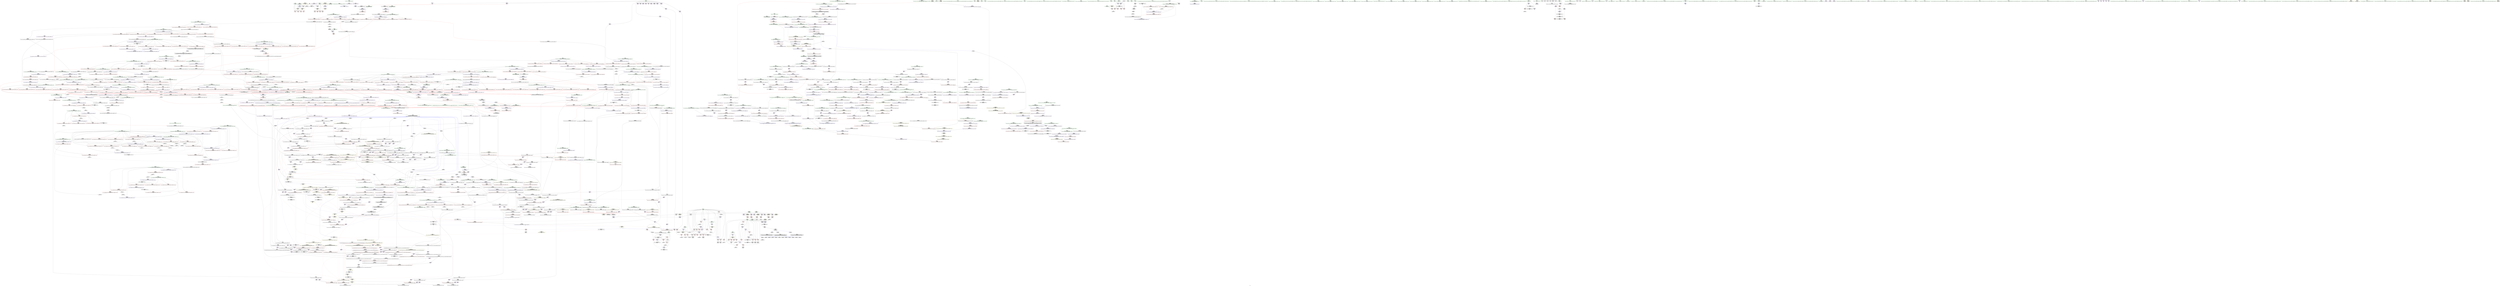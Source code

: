 digraph "SVFG" {
	label="SVFG";

	Node0x563ff8d54cc0 [shape=record,color=grey,label="{NodeID: 0\nNullPtr}"];
	Node0x563ff8d54cc0 -> Node0x563ff8f89970[style=solid];
	Node0x563ff8d54cc0 -> Node0x563ff8fbd960[style=solid];
	Node0x563ff8d54cc0 -> Node0x563ff8fbda30[style=solid];
	Node0x563ff8d54cc0 -> Node0x563ff8fbe030[style=solid];
	Node0x563ff8ff4e20 [shape=record,color=grey,label="{NodeID: 1882\n1033 = Binary(1032, 794, )\n}"];
	Node0x563ff8f90bc0 [shape=record,color=red,label="{NodeID: 775\n768\<--735\n\<--__i\n_ZSt13__heap_selectIP3gtrN9__gnu_cxx5__ops15_Iter_comp_iterIPFbS0_S0_EEEEvT_S8_S8_T0_\n}"];
	Node0x563ff8f90bc0 -> Node0x563ff8f99670[style=solid];
	Node0x563ff908bad0 [shape=record,color=yellow,style=double,label="{NodeID: 2657\n28V_3 = CSCHI(MR_28V_2)\npts\{30 \}\nCS[]|{<s0>25}}"];
	Node0x563ff908bad0:s0 -> Node0x563ff905ffa0[style=dashed,color=blue];
	Node0x563ff8f87790 [shape=record,color=purple,label="{NodeID: 443\n1809\<--441\noffset_0\<--\n}"];
	Node0x563ff8f87790 -> Node0x563ff8fba560[style=solid];
	Node0x563ff8fc6dc0 [shape=record,color=blue, style = dotted,label="{NodeID: 1218\n1946\<--1948\noffset_0\<--dummyVal\n_ZSt16__insertion_sortIP3gtrN9__gnu_cxx5__ops15_Iter_comp_iterIPFbS0_S0_EEEEvT_S8_T0_\n}"];
	Node0x563ff8fc6dc0 -> Node0x563ff8fbcc60[style=dashed];
	Node0x563ff8fc6dc0 -> Node0x563ff904e7a0[style=dashed];
	Node0x563ff8f42ec0 [shape=record,color=green,label="{NodeID: 111\n673\<--674\n__last.addr\<--__last.addr_field_insensitive\n_ZSt27__unguarded_partition_pivotIP3gtrN9__gnu_cxx5__ops15_Iter_comp_iterIPFbS0_S0_EEEET_S8_S8_T0_\n}"];
	Node0x563ff8f42ec0 -> Node0x563ff8fa7780[style=solid];
	Node0x563ff8f42ec0 -> Node0x563ff8fa7850[style=solid];
	Node0x563ff8f42ec0 -> Node0x563ff8fa7920[style=solid];
	Node0x563ff8f42ec0 -> Node0x563ff8fc11f0[style=solid];
	Node0x563ff9050aa0 [shape=record,color=black,label="{NodeID: 1993\nMR_119V_3 = PHI(MR_119V_2, MR_119V_1, )\npts\{4050000 \}\n}"];
	Node0x563ff8f965f0 [shape=record,color=red,label="{NodeID: 886\n1286\<--1249\n\<--__c.addr\n_ZSt22__move_median_to_firstIP3gtrN9__gnu_cxx5__ops15_Iter_comp_iterIPFbS0_S0_EEEEvT_S8_S8_S8_T0_\n|{<s0>88}}"];
	Node0x563ff8f965f0:s0 -> Node0x563ff9109560[style=solid,color=red];
	Node0x563ff9107e90 [shape=record,color=black,label="{NodeID: 2768\n1645 = PHI(1545, 1549, )\n0th arg _ZSt12__miter_baseIP3gtrET_S2_ }"];
	Node0x563ff9107e90 -> Node0x563ff8fc8890[style=solid];
	Node0x563ff8f9d0f0 [shape=record,color=purple,label="{NodeID: 554\n1337\<--1336\nincdec.ptr3\<--\n_ZSt21__unguarded_partitionIP3gtrN9__gnu_cxx5__ops15_Iter_comp_iterIPFbS0_S0_EEEET_S8_S8_S8_T0_\n}"];
	Node0x563ff8f9d0f0 -> Node0x563ff8fc5ff0[style=solid];
	Node0x563ff907ca20 [shape=record,color=yellow,style=double,label="{NodeID: 2436\nRETMU(14V_1)\npts\{1040001 \}\nFun[_Z3cmp3gtrS_]}"];
	Node0x563ff8f7ffc0 [shape=record,color=green,label="{NodeID: 222\n1608\<--1609\n__comp\<--__comp_field_insensitive\n_ZN9__gnu_cxx5__ops15__val_comp_iterIPFb3gtrS2_EEENS0_14_Val_comp_iterIT_EENS0_15_Iter_comp_iterIS6_EE\n|{|<s1>125}}"];
	Node0x563ff8f7ffc0 -> Node0x563ff8f9fda0[style=solid];
	Node0x563ff8f7ffc0:s1 -> Node0x563ff910d710[style=solid,color=red];
	Node0x563ff8fbb8e0 [shape=record,color=red,label="{NodeID: 997\n1882\<--1881\ndummyVal\<--offset_1\n_ZSt10__pop_heapIP3gtrN9__gnu_cxx5__ops15_Iter_comp_iterIPFbS0_S0_EEEEvT_S8_S8_RT0_\n}"];
	Node0x563ff8fbb8e0 -> Node0x563ff8fc3340[style=solid];
	Node0x563ff8fa2b20 [shape=record,color=red,label="{NodeID: 665\n181\<--138\n\<--i\nmain\n}"];
	Node0x563ff8fa2b20 -> Node0x563ff8f89fb0[style=solid];
	Node0x563ff8f8dca0 [shape=record,color=black,label="{NodeID: 333\n967\<--965\n\<--\n_ZSt10__pop_heapIP3gtrN9__gnu_cxx5__ops15_Iter_comp_iterIPFbS0_S0_EEEEvT_S8_S8_RT0_\n}"];
	Node0x563ff8f8dca0 -> Node0x563ff8f9b3b0[style=solid];
	Node0x563ff8fc1460 [shape=record,color=blue, style = dotted,label="{NodeID: 1108\n1835\<--1837\noffset_0\<--dummyVal\n_ZSt27__unguarded_partition_pivotIP3gtrN9__gnu_cxx5__ops15_Iter_comp_iterIPFbS0_S0_EEEET_S8_S8_T0_\n}"];
	Node0x563ff8fc1460 -> Node0x563ff8fa7b90[style=dashed];
	Node0x563ff8d500f0 [shape=record,color=green,label="{NodeID: 1\n7\<--1\n__dso_handle\<--dummyObj\nGlob }"];
	Node0x563ff8ff4fa0 [shape=record,color=grey,label="{NodeID: 1883\n1038 = Binary(1037, 521, )\n}"];
	Node0x563ff8ff4fa0 -> Node0x563ff8fc3c30[style=solid];
	Node0x563ff8f90c90 [shape=record,color=red,label="{NodeID: 776\n788\<--777\n\<--__first.addr\n_ZSt11__sort_heapIP3gtrN9__gnu_cxx5__ops15_Iter_comp_iterIPFbS0_S0_EEEEvT_S8_RT0_\n}"];
	Node0x563ff8f90c90 -> Node0x563ff8f8c510[style=solid];
	Node0x563ff908bc30 [shape=record,color=yellow,style=double,label="{NodeID: 2658\n28V_3 = CSCHI(MR_28V_2)\npts\{30 \}\nCS[]|{<s0>27}}"];
	Node0x563ff908bc30:s0 -> Node0x563ff908b290[style=dashed,color=blue];
	Node0x563ff8f87860 [shape=record,color=purple,label="{NodeID: 444\n464\<--452\ncoerce.dive\<--retval\n_ZN9__gnu_cxx5__ops16__iter_comp_iterIPFb3gtrS2_EEENS0_15_Iter_comp_iterIT_EES6_\n}"];
	Node0x563ff8f87860 -> Node0x563ff8fa5630[style=solid];
	Node0x563ff8fc6e90 [shape=record,color=blue, style = dotted,label="{NodeID: 1219\n1949\<--1951\noffset_1\<--dummyVal\n_ZSt16__insertion_sortIP3gtrN9__gnu_cxx5__ops15_Iter_comp_iterIPFbS0_S0_EEEEvT_S8_T0_\n}"];
	Node0x563ff8fc6e90 -> Node0x563ff8fbcd30[style=dashed];
	Node0x563ff8fc6e90 -> Node0x563ff904eca0[style=dashed];
	Node0x563ff8f42f90 [shape=record,color=green,label="{NodeID: 112\n675\<--676\n__mid\<--__mid_field_insensitive\n_ZSt27__unguarded_partition_pivotIP3gtrN9__gnu_cxx5__ops15_Iter_comp_iterIPFbS0_S0_EEEET_S8_S8_T0_\n}"];
	Node0x563ff8f42f90 -> Node0x563ff8fa79f0[style=solid];
	Node0x563ff8f42f90 -> Node0x563ff8fc12c0[style=solid];
	Node0x563ff9050fa0 [shape=record,color=black,label="{NodeID: 1994\nMR_28V_4 = PHI(MR_28V_5, MR_28V_3, )\npts\{30 \}\n|{<s0>21}}"];
	Node0x563ff9050fa0:s0 -> Node0x563ff90500a0[style=dashed,color=blue];
	Node0x563ff8f966c0 [shape=record,color=red,label="{NodeID: 887\n1294\<--1249\n\<--__c.addr\n_ZSt22__move_median_to_firstIP3gtrN9__gnu_cxx5__ops15_Iter_comp_iterIPFbS0_S0_EEEEvT_S8_S8_S8_T0_\n|{<s0>90}}"];
	Node0x563ff8f966c0:s0 -> Node0x563ff9109560[style=solid,color=red];
	Node0x563ff91080a0 [shape=record,color=black,label="{NodeID: 2769\n1557 = PHI(1464, 1514, )\n0th arg _ZSt25__unguarded_linear_insertIP3gtrN9__gnu_cxx5__ops14_Val_comp_iterIPFbS0_S0_EEEEvT_T0_ }"];
	Node0x563ff91080a0 -> Node0x563ff8fc7c60[style=solid];
	Node0x563ff8f9d1c0 [shape=record,color=purple,label="{NodeID: 555\n1345\<--1344\nincdec.ptr7\<--\n_ZSt21__unguarded_partitionIP3gtrN9__gnu_cxx5__ops15_Iter_comp_iterIPFbS0_S0_EEEET_S8_S8_S8_T0_\n}"];
	Node0x563ff8f9d1c0 -> Node0x563ff8fc60c0[style=solid];
	Node0x563ff907cb00 [shape=record,color=yellow,style=double,label="{NodeID: 2437\nRETMU(16V_1)\npts\{1060000 \}\nFun[_Z3cmp3gtrS_]}"];
	Node0x563ff8f80090 [shape=record,color=green,label="{NodeID: 223\n1614\<--1615\n_ZN9__gnu_cxx5__ops14_Val_comp_iterIPFb3gtrS2_EEC2EONS0_15_Iter_comp_iterIS4_EE\<--_ZN9__gnu_cxx5__ops14_Val_comp_iterIPFb3gtrS2_EEC2EONS0_15_Iter_comp_iterIS4_EE_field_insensitive\n}"];
	Node0x563ff8fbb9b0 [shape=record,color=red,label="{NodeID: 998\n1885\<--1884\ndummyVal\<--offset_0\n_ZSt10__pop_heapIP3gtrN9__gnu_cxx5__ops15_Iter_comp_iterIPFbS0_S0_EEEEvT_S8_S8_RT0_\n}"];
	Node0x563ff8fbb9b0 -> Node0x563ff8fc3410[style=solid];
	Node0x563ff8fa2bf0 [shape=record,color=red,label="{NodeID: 666\n185\<--138\n\<--i\nmain\n}"];
	Node0x563ff8fa2bf0 -> Node0x563ff8f8a080[style=solid];
	Node0x563ff8f8dd70 [shape=record,color=black,label="{NodeID: 334\n975\<--980\n_ZSt4moveIR3gtrEONSt16remove_referenceIT_E4typeEOS3__ret\<--\n_ZSt4moveIR3gtrEONSt16remove_referenceIT_E4typeEOS3_\n|{<s0>48|<s1>50|<s2>56|<s3>58|<s4>60|<s5>65|<s6>67|<s7>71|<s8>76|<s9>78|<s10>97|<s11>99|<s12>101|<s13>104|<s14>107|<s15>118|<s16>121|<s17>123}}"];
	Node0x563ff8f8dd70:s0 -> Node0x563ff90ffda0[style=solid,color=blue];
	Node0x563ff8f8dd70:s1 -> Node0x563ff90fff10[style=solid,color=blue];
	Node0x563ff8f8dd70:s2 -> Node0x563ff90ff3e0[style=solid,color=blue];
	Node0x563ff8f8dd70:s3 -> Node0x563ff90ff550[style=solid,color=blue];
	Node0x563ff8f8dd70:s4 -> Node0x563ff9100190[style=solid,color=blue];
	Node0x563ff8f8dd70:s5 -> Node0x563ff91003e0[style=solid,color=blue];
	Node0x563ff8f8dd70:s6 -> Node0x563ff9100550[style=solid,color=blue];
	Node0x563ff8f8dd70:s7 -> Node0x563ff91007d0[style=solid,color=blue];
	Node0x563ff8f8dd70:s8 -> Node0x563ff9100b90[style=solid,color=blue];
	Node0x563ff8f8dd70:s9 -> Node0x563ff9100cd0[style=solid,color=blue];
	Node0x563ff8f8dd70:s10 -> Node0x563ff91047a0[style=solid,color=blue];
	Node0x563ff8f8dd70:s11 -> Node0x563ff91049d0[style=solid,color=blue];
	Node0x563ff8f8dd70:s12 -> Node0x563ff9104b10[style=solid,color=blue];
	Node0x563ff8f8dd70:s13 -> Node0x563ff9104d60[style=solid,color=blue];
	Node0x563ff8f8dd70:s14 -> Node0x563ff9104fe0[style=solid,color=blue];
	Node0x563ff8f8dd70:s15 -> Node0x563ff9105510[style=solid,color=blue];
	Node0x563ff8f8dd70:s16 -> Node0x563ff9105760[style=solid,color=blue];
	Node0x563ff8f8dd70:s17 -> Node0x563ff91058d0[style=solid,color=blue];
	Node0x563ff8fc1530 [shape=record,color=blue,label="{NodeID: 1109\n737\<--726\ncoerce.dive\<--__comp.coerce\n_ZSt13__heap_selectIP3gtrN9__gnu_cxx5__ops15_Iter_comp_iterIPFbS0_S0_EEEEvT_S8_S8_T0_\n|{<s0>44|<s1>45|<s2>46}}"];
	Node0x563ff8fc1530:s0 -> Node0x563ff906dcd0[style=dashed,color=red];
	Node0x563ff8fc1530:s1 -> Node0x563ff906a390[style=dashed,color=red];
	Node0x563ff8fc1530:s2 -> Node0x563ff9072760[style=dashed,color=red];
	Node0x563ff8c43b90 [shape=record,color=green,label="{NodeID: 2\n11\<--1\n.str\<--dummyObj\nGlob }"];
	Node0x563ff8ff5120 [shape=record,color=grey,label="{NodeID: 1884\n846 = Binary(845, 427, )\n}"];
	Node0x563ff8ff5120 -> Node0x563ff8ff3c20[style=solid];
	Node0x563ff8f90d60 [shape=record,color=red,label="{NodeID: 777\n799\<--777\n\<--__first.addr\n_ZSt11__sort_heapIP3gtrN9__gnu_cxx5__ops15_Iter_comp_iterIPFbS0_S0_EEEEvT_S8_RT0_\n|{<s0>47}}"];
	Node0x563ff8f90d60:s0 -> Node0x563ff910e480[style=solid,color=red];
	Node0x563ff8f87930 [shape=record,color=purple,label="{NodeID: 445\n488\<--472\ncoerce.dive\<--__comp\n_ZSt16__introsort_loopIP3gtrlN9__gnu_cxx5__ops15_Iter_comp_iterIPFbS0_S0_EEEEvT_S8_T0_T1_\n}"];
	Node0x563ff8f87930 -> Node0x563ff8fbfe70[style=solid];
	Node0x563ff8fc6f60 [shape=record,color=blue, style = dotted,label="{NodeID: 1220\n1952\<--1954\noffset_0\<--dummyVal\n_ZSt16__insertion_sortIP3gtrN9__gnu_cxx5__ops15_Iter_comp_iterIPFbS0_S0_EEEEvT_S8_T0_\n}"];
	Node0x563ff8fc6f60 -> Node0x563ff8fbcd30[style=dashed];
	Node0x563ff8fc6f60 -> Node0x563ff8fc7030[style=dashed];
	Node0x563ff8f43060 [shape=record,color=green,label="{NodeID: 113\n677\<--678\nagg.tmp\<--agg.tmp_field_insensitive\n_ZSt27__unguarded_partition_pivotIP3gtrN9__gnu_cxx5__ops15_Iter_comp_iterIPFbS0_S0_EEEET_S8_S8_T0_\n}"];
	Node0x563ff8f43060 -> Node0x563ff8f8c030[style=solid];
	Node0x563ff8f43060 -> Node0x563ff8f98e50[style=solid];
	Node0x563ff90514a0 [shape=record,color=black,label="{NodeID: 1995\nMR_180V_3 = PHI(MR_180V_1, MR_180V_2, )\npts\{5780000 \}\n}"];
	Node0x563ff8f96790 [shape=record,color=red,label="{NodeID: 888\n1298\<--1249\n\<--__c.addr\n_ZSt22__move_median_to_firstIP3gtrN9__gnu_cxx5__ops15_Iter_comp_iterIPFbS0_S0_EEEEvT_S8_S8_S8_T0_\n|{<s0>91}}"];
	Node0x563ff8f96790:s0 -> Node0x563ff9109f60[style=solid,color=red];
	Node0x563ff9108220 [shape=record,color=black,label="{NodeID: 2770\n1558 = PHI(1476, 1524, )\n1st arg _ZSt25__unguarded_linear_insertIP3gtrN9__gnu_cxx5__ops14_Val_comp_iterIPFbS0_S0_EEEEvT_T0_ }"];
	Node0x563ff9108220 -> Node0x563ff8fc7b90[style=solid];
	Node0x563ff8f9d290 [shape=record,color=purple,label="{NodeID: 556\n1358\<--1357\nincdec.ptr9\<--\n_ZSt21__unguarded_partitionIP3gtrN9__gnu_cxx5__ops15_Iter_comp_iterIPFbS0_S0_EEEET_S8_S8_S8_T0_\n}"];
	Node0x563ff8f9d290 -> Node0x563ff8fc6190[style=solid];
	Node0x563ff907cbe0 [shape=record,color=yellow,style=double,label="{NodeID: 2438\nRETMU(18V_1)\npts\{1060001 \}\nFun[_Z3cmp3gtrS_]}"];
	Node0x563ff8f80190 [shape=record,color=green,label="{NodeID: 224\n1623\<--1624\n__first.addr\<--__first.addr_field_insensitive\n_ZSt23__copy_move_backward_a2ILb1EP3gtrS1_ET1_T0_S3_S2_\n}"];
	Node0x563ff8f80190 -> Node0x563ff8fb8dd0[style=solid];
	Node0x563ff8f80190 -> Node0x563ff8fc8620[style=solid];
	Node0x563ff8fbba80 [shape=record,color=red,label="{NodeID: 999\n1888\<--1887\ndummyVal\<--offset_0\n_ZSt13__adjust_heapIP3gtrlS0_N9__gnu_cxx5__ops15_Iter_comp_iterIPFbS0_S0_EEEEvT_T0_S9_T1_T2_\n}"];
	Node0x563ff8fbba80 -> Node0x563ff8fc3d00[style=solid];
	Node0x563ff8fa2cc0 [shape=record,color=red,label="{NodeID: 667\n192\<--138\n\<--i\nmain\n}"];
	Node0x563ff8fa2cc0 -> Node0x563ff8ff58a0[style=solid];
	Node0x563ff8f8de40 [shape=record,color=black,label="{NodeID: 335\n1006\<--988\n\<--__value\n_ZSt13__adjust_heapIP3gtrlS0_N9__gnu_cxx5__ops15_Iter_comp_iterIPFbS0_S0_EEEEvT_T0_S9_T1_T2_\n}"];
	Node0x563ff8f8de40 -> Node0x563ff8fc35b0[style=solid];
	Node0x563ff8fc1600 [shape=record,color=blue,label="{NodeID: 1110\n729\<--723\n__first.addr\<--__first\n_ZSt13__heap_selectIP3gtrN9__gnu_cxx5__ops15_Iter_comp_iterIPFbS0_S0_EEEEvT_S8_S8_T0_\n}"];
	Node0x563ff8fc1600 -> Node0x563ff8fa7c60[style=dashed];
	Node0x563ff8fc1600 -> Node0x563ff8fa7d30[style=dashed];
	Node0x563ff8fc1600 -> Node0x563ff8fa7e00[style=dashed];
	Node0x563ff8c7dcd0 [shape=record,color=green,label="{NodeID: 3\n13\<--1\n.str.2\<--dummyObj\nGlob }"];
	Node0x563ff8ff52a0 [shape=record,color=grey,label="{NodeID: 1885\n340 = Binary(339, 161, )\n}"];
	Node0x563ff8ff52a0 -> Node0x563ff8fbf4b0[style=solid];
	Node0x563ff8f90e30 [shape=record,color=red,label="{NodeID: 778\n787\<--779\n\<--__last.addr\n_ZSt11__sort_heapIP3gtrN9__gnu_cxx5__ops15_Iter_comp_iterIPFbS0_S0_EEEEvT_S8_RT0_\n}"];
	Node0x563ff8f90e30 -> Node0x563ff8f8c440[style=solid];
	Node0x563ff8f87a00 [shape=record,color=purple,label="{NodeID: 446\n513\<--480\ncoerce.dive2\<--agg.tmp\n_ZSt16__introsort_loopIP3gtrlN9__gnu_cxx5__ops15_Iter_comp_iterIPFbS0_S0_EEEEvT_S8_T0_T1_\n}"];
	Node0x563ff8f87a00 -> Node0x563ff8fa6190[style=solid];
	Node0x563ff8fc7030 [shape=record,color=blue, style = dotted,label="{NodeID: 1221\n1955\<--1957\noffset_1\<--dummyVal\n_ZSt16__insertion_sortIP3gtrN9__gnu_cxx5__ops15_Iter_comp_iterIPFbS0_S0_EEEEvT_S8_T0_\n}"];
	Node0x563ff8fc7030 -> Node0x563ff904dda0[style=dashed];
	Node0x563ff8f43130 [shape=record,color=green,label="{NodeID: 114\n679\<--680\nagg.tmp5\<--agg.tmp5_field_insensitive\n_ZSt27__unguarded_partition_pivotIP3gtrN9__gnu_cxx5__ops15_Iter_comp_iterIPFbS0_S0_EEEET_S8_S8_T0_\n}"];
	Node0x563ff8f43130 -> Node0x563ff8f8c100[style=solid];
	Node0x563ff8f43130 -> Node0x563ff8f98f20[style=solid];
	Node0x563ff90519a0 [shape=record,color=black,label="{NodeID: 1996\nMR_182V_3 = PHI(MR_182V_1, MR_182V_2, )\npts\{5800000 \}\n}"];
	Node0x563ff8f96860 [shape=record,color=red,label="{NodeID: 889\n1328\<--1315\n\<--__first.addr\n_ZSt21__unguarded_partitionIP3gtrN9__gnu_cxx5__ops15_Iter_comp_iterIPFbS0_S0_EEEET_S8_S8_S8_T0_\n|{<s0>93}}"];
	Node0x563ff8f96860:s0 -> Node0x563ff91091e0[style=solid,color=red];
	Node0x563ff91083a0 [shape=record,color=black,label="{NodeID: 2771\n1202 = PHI(1159, )\n0th arg _ZN9__gnu_cxx5__ops14_Iter_comp_valIPFb3gtrS2_EEclIPS2_S2_EEbT_RT0_ }"];
	Node0x563ff91083a0 -> Node0x563ff8fc5220[style=solid];
	Node0x563ff8f9d360 [shape=record,color=purple,label="{NodeID: 557\n1928\<--1389\noffset_0\<--\n}"];
	Node0x563ff8f9d360 -> Node0x563ff8fc65a0[style=solid];
	Node0x563ff8f80260 [shape=record,color=green,label="{NodeID: 225\n1625\<--1626\n__last.addr\<--__last.addr_field_insensitive\n_ZSt23__copy_move_backward_a2ILb1EP3gtrS1_ET1_T0_S3_S2_\n}"];
	Node0x563ff8f80260 -> Node0x563ff8fb8ea0[style=solid];
	Node0x563ff8f80260 -> Node0x563ff8fc86f0[style=solid];
	Node0x563ff8fbbb50 [shape=record,color=red,label="{NodeID: 1000\n1891\<--1890\ndummyVal\<--offset_1\n_ZSt13__adjust_heapIP3gtrlS0_N9__gnu_cxx5__ops15_Iter_comp_iterIPFbS0_S0_EEEEvT_T0_S9_T1_T2_\n}"];
	Node0x563ff8fbbb50 -> Node0x563ff8fc3dd0[style=solid];
	Node0x563ff8fa2d90 [shape=record,color=red,label="{NodeID: 668\n213\<--138\n\<--i\nmain\n}"];
	Node0x563ff8fa2d90 -> Node0x563ff8ff8d20[style=solid];
	Node0x563ff8f8df10 [shape=record,color=black,label="{NodeID: 336\n1093\<--1004\n\<--agg.tmp\n_ZSt13__adjust_heapIP3gtrlS0_N9__gnu_cxx5__ops15_Iter_comp_iterIPFbS0_S0_EEEEvT_T0_S9_T1_T2_\n}"];
	Node0x563ff8f8df10 -> Node0x563ff8f9bbd0[style=solid];
	Node0x563ff8f8df10 -> Node0x563ff8f9bca0[style=solid];
	Node0x563ff8fc16d0 [shape=record,color=blue,label="{NodeID: 1111\n731\<--724\n__middle.addr\<--__middle\n_ZSt13__heap_selectIP3gtrN9__gnu_cxx5__ops15_Iter_comp_iterIPFbS0_S0_EEEEvT_S8_S8_T0_\n}"];
	Node0x563ff8fc16d0 -> Node0x563ff8f90610[style=dashed];
	Node0x563ff8fc16d0 -> Node0x563ff8f906e0[style=dashed];
	Node0x563ff8fc16d0 -> Node0x563ff8f907b0[style=dashed];
	Node0x563ff8f3ed70 [shape=record,color=green,label="{NodeID: 4\n17\<--1\n.str.4\<--dummyObj\nGlob }"];
	Node0x563ff8ff5420 [shape=record,color=grey,label="{NodeID: 1886\n843 = Binary(842, 422, )\n}"];
	Node0x563ff8ff5420 -> Node0x563ff8fc1fc0[style=solid];
	Node0x563ff8f90f00 [shape=record,color=red,label="{NodeID: 779\n796\<--779\n\<--__last.addr\n_ZSt11__sort_heapIP3gtrN9__gnu_cxx5__ops15_Iter_comp_iterIPFbS0_S0_EEEEvT_S8_RT0_\n}"];
	Node0x563ff8f90f00 -> Node0x563ff8f99740[style=solid];
	Node0x563ff8f87ad0 [shape=record,color=purple,label="{NodeID: 447\n528\<--484\ncoerce.dive4\<--agg.tmp3\n_ZSt16__introsort_loopIP3gtrlN9__gnu_cxx5__ops15_Iter_comp_iterIPFbS0_S0_EEEEvT_S8_T0_T1_\n}"];
	Node0x563ff8f87ad0 -> Node0x563ff8fa6260[style=solid];
	Node0x563ff8fc7100 [shape=record,color=blue, style = dotted,label="{NodeID: 1222\n1958\<--1960\noffset_0\<--dummyVal\n_ZSt16__insertion_sortIP3gtrN9__gnu_cxx5__ops15_Iter_comp_iterIPFbS0_S0_EEEEvT_S8_T0_\n}"];
	Node0x563ff8fc7100 -> Node0x563ff8f98330[style=dashed];
	Node0x563ff8fc7100 -> Node0x563ff904f6a0[style=dashed];
	Node0x563ff8f80670 [shape=record,color=green,label="{NodeID: 115\n707\<--708\n_ZSt22__move_median_to_firstIP3gtrN9__gnu_cxx5__ops15_Iter_comp_iterIPFbS0_S0_EEEEvT_S8_S8_S8_T0_\<--_ZSt22__move_median_to_firstIP3gtrN9__gnu_cxx5__ops15_Iter_comp_iterIPFbS0_S0_EEEEvT_S8_S8_S8_T0__field_insensitive\n}"];
	Node0x563ff9051ea0 [shape=record,color=black,label="{NodeID: 1997\nMR_184V_2 = PHI(MR_184V_3, MR_184V_1, )\npts\{5820000 \}\n}"];
	Node0x563ff8f96930 [shape=record,color=red,label="{NodeID: 890\n1332\<--1315\n\<--__first.addr\n_ZSt21__unguarded_partitionIP3gtrN9__gnu_cxx5__ops15_Iter_comp_iterIPFbS0_S0_EEEET_S8_S8_S8_T0_\n}"];
	Node0x563ff8f96930 -> Node0x563ff8f9d020[style=solid];
	Node0x563ff91084b0 [shape=record,color=black,label="{NodeID: 2772\n1203 = PHI(1162, )\n1st arg _ZN9__gnu_cxx5__ops14_Iter_comp_valIPFb3gtrS2_EEclIPS2_S2_EEbT_RT0_ }"];
	Node0x563ff91084b0 -> Node0x563ff8fc52f0[style=solid];
	Node0x563ff8f9d430 [shape=record,color=purple,label="{NodeID: 558\n1931\<--1389\noffset_1\<--\n}"];
	Node0x563ff8f9d430 -> Node0x563ff8fc6670[style=solid];
	Node0x563ff8f80330 [shape=record,color=green,label="{NodeID: 226\n1627\<--1628\n__result.addr\<--__result.addr_field_insensitive\n_ZSt23__copy_move_backward_a2ILb1EP3gtrS1_ET1_T0_S3_S2_\n}"];
	Node0x563ff8f80330 -> Node0x563ff8fb8f70[style=solid];
	Node0x563ff8f80330 -> Node0x563ff8fc87c0[style=solid];
	Node0x563ff8fbbc20 [shape=record,color=red,label="{NodeID: 1001\n1894\<--1893\ndummyVal\<--offset_0\n_ZSt13__adjust_heapIP3gtrlS0_N9__gnu_cxx5__ops15_Iter_comp_iterIPFbS0_S0_EEEEvT_T0_S9_T1_T2_\n}"];
	Node0x563ff8fbbc20 -> Node0x563ff8fc4040[style=solid];
	Node0x563ff8fa2e60 [shape=record,color=red,label="{NodeID: 669\n218\<--138\n\<--i\nmain\n}"];
	Node0x563ff8fa2e60 -> Node0x563ff8ff82a0[style=solid];
	Node0x563ff8f8dfe0 [shape=record,color=black,label="{NodeID: 337\n1096\<--1004\n\<--agg.tmp\n_ZSt13__adjust_heapIP3gtrlS0_N9__gnu_cxx5__ops15_Iter_comp_iterIPFbS0_S0_EEEEvT_T0_S9_T1_T2_\n}"];
	Node0x563ff8f8dfe0 -> Node0x563ff8f94160[style=solid];
	Node0x563ff8fc17a0 [shape=record,color=blue,label="{NodeID: 1112\n733\<--725\n__last.addr\<--__last\n_ZSt13__heap_selectIP3gtrN9__gnu_cxx5__ops15_Iter_comp_iterIPFbS0_S0_EEEEvT_S8_S8_T0_\n}"];
	Node0x563ff8fc17a0 -> Node0x563ff8f90880[style=dashed];
	Node0x563ff8f3f080 [shape=record,color=green,label="{NodeID: 5\n19\<--1\n.str.5\<--dummyObj\nGlob }"];
	Node0x563ff8ff55a0 [shape=record,color=grey,label="{NodeID: 1887\n1025 = Binary(1024, 794, )\n}"];
	Node0x563ff8ff55a0 -> Node0x563ff8ff5720[style=solid];
	Node0x563ff8f90fd0 [shape=record,color=red,label="{NodeID: 780\n800\<--779\n\<--__last.addr\n_ZSt11__sort_heapIP3gtrN9__gnu_cxx5__ops15_Iter_comp_iterIPFbS0_S0_EEEEvT_S8_RT0_\n|{<s0>47}}"];
	Node0x563ff8f90fd0:s0 -> Node0x563ff910e690[style=solid,color=red];
	Node0x563ff8f87ba0 [shape=record,color=purple,label="{NodeID: 448\n540\<--486\ncoerce.dive6\<--agg.tmp5\n_ZSt16__introsort_loopIP3gtrlN9__gnu_cxx5__ops15_Iter_comp_iterIPFbS0_S0_EEEEvT_S8_T0_T1_\n}"];
	Node0x563ff8f87ba0 -> Node0x563ff8fa6330[style=solid];
	Node0x563ff8fc71d0 [shape=record,color=blue,label="{NodeID: 1223\n1473\<--1470\ncoerce.dive10\<--call9\n_ZSt16__insertion_sortIP3gtrN9__gnu_cxx5__ops15_Iter_comp_iterIPFbS0_S0_EEEEvT_S8_T0_\n}"];
	Node0x563ff8fc71d0 -> Node0x563ff8f98400[style=dashed];
	Node0x563ff8fc71d0 -> Node0x563ff904f1a0[style=dashed];
	Node0x563ff8f80740 [shape=record,color=green,label="{NodeID: 116\n719\<--720\n_ZSt21__unguarded_partitionIP3gtrN9__gnu_cxx5__ops15_Iter_comp_iterIPFbS0_S0_EEEET_S8_S8_S8_T0_\<--_ZSt21__unguarded_partitionIP3gtrN9__gnu_cxx5__ops15_Iter_comp_iterIPFbS0_S0_EEEET_S8_S8_S8_T0__field_insensitive\n}"];
	Node0x563ff8f96a00 [shape=record,color=red,label="{NodeID: 891\n1348\<--1315\n\<--__first.addr\n_ZSt21__unguarded_partitionIP3gtrN9__gnu_cxx5__ops15_Iter_comp_iterIPFbS0_S0_EEEET_S8_S8_S8_T0_\n}"];
	Node0x563ff8f96a00 -> Node0x563ff8ff85a0[style=solid];
	Node0x563ff91085c0 [shape=record,color=black,label="{NodeID: 2773\n1204 = PHI(1132, )\n2nd arg _ZN9__gnu_cxx5__ops14_Iter_comp_valIPFb3gtrS2_EEclIPS2_S2_EEbT_RT0_ }"];
	Node0x563ff91085c0 -> Node0x563ff8fc53c0[style=solid];
	Node0x563ff8f9d500 [shape=record,color=purple,label="{NodeID: 559\n1929\<--1390\noffset_0\<--\n}"];
	Node0x563ff8f9d500 -> Node0x563ff8fbc5e0[style=solid];
	Node0x563ff8f80400 [shape=record,color=green,label="{NodeID: 227\n1634\<--1635\n_ZSt12__niter_baseIP3gtrET_S2_\<--_ZSt12__niter_baseIP3gtrET_S2__field_insensitive\n}"];
	Node0x563ff8fbbcf0 [shape=record,color=red,label="{NodeID: 1002\n1897\<--1896\ndummyVal\<--offset_1\n_ZSt13__adjust_heapIP3gtrlS0_N9__gnu_cxx5__ops15_Iter_comp_iterIPFbS0_S0_EEEEvT_T0_S9_T1_T2_\n}"];
	Node0x563ff8fbbcf0 -> Node0x563ff8fc4110[style=solid];
	Node0x563ff8fa2f30 [shape=record,color=red,label="{NodeID: 670\n234\<--138\n\<--i\nmain\n}"];
	Node0x563ff8fa2f30 -> Node0x563ff8ff73a0[style=solid];
	Node0x563ff8f8e0b0 [shape=record,color=black,label="{NodeID: 338\n1049\<--1044\n\<--call4\n_ZSt13__adjust_heapIP3gtrlS0_N9__gnu_cxx5__ops15_Iter_comp_iterIPFbS0_S0_EEEEvT_T0_S9_T1_T2_\n}"];
	Node0x563ff8f8e0b0 -> Node0x563ff8f9b6f0[style=solid];
	Node0x563ff8f8e0b0 -> Node0x563ff8f9b7c0[style=solid];
	Node0x563ff8fc1870 [shape=record,color=blue,label="{NodeID: 1113\n735\<--747\n__i\<--\n_ZSt13__heap_selectIP3gtrN9__gnu_cxx5__ops15_Iter_comp_iterIPFbS0_S0_EEEEvT_S8_S8_T0_\n}"];
	Node0x563ff8fc1870 -> Node0x563ff9052da0[style=dashed];
	Node0x563ff8f3f140 [shape=record,color=green,label="{NodeID: 6\n22\<--1\n\<--dummyObj\nCan only get source location for instruction, argument, global var or function.}"];
	Node0x563ff8ff5720 [shape=record,color=grey,label="{NodeID: 1888\n1026 = Binary(427, 1025, )\n}"];
	Node0x563ff8ff5720 -> Node0x563ff8fc3b60[style=solid];
	Node0x563ff8f910a0 [shape=record,color=red,label="{NodeID: 781\n801\<--779\n\<--__last.addr\n_ZSt11__sort_heapIP3gtrN9__gnu_cxx5__ops15_Iter_comp_iterIPFbS0_S0_EEEEvT_S8_RT0_\n|{<s0>47}}"];
	Node0x563ff8f910a0:s0 -> Node0x563ff910e810[style=solid,color=red];
	Node0x563ff908c310 [shape=record,color=yellow,style=double,label="{NodeID: 2663\n28V_4 = CSCHI(MR_28V_3)\npts\{30 \}\nCS[]|{<s0>46|<s1>47}}"];
	Node0x563ff908c310:s0 -> Node0x563ff90528a0[style=dashed,color=blue];
	Node0x563ff908c310:s1 -> Node0x563ff903d790[style=dashed,color=blue];
	Node0x563ff8f87c70 [shape=record,color=purple,label="{NodeID: 449\n1811\<--510\noffset_0\<--\n}"];
	Node0x563ff8f87c70 -> Node0x563ff8fc01b0[style=solid];
	Node0x563ff8fc72a0 [shape=record,color=blue,label="{NodeID: 1224\n1417\<--1483\n__i\<--incdec.ptr\n_ZSt16__insertion_sortIP3gtrN9__gnu_cxx5__ops15_Iter_comp_iterIPFbS0_S0_EEEEvT_S8_T0_\n}"];
	Node0x563ff8fc72a0 -> Node0x563ff8f97d80[style=dashed];
	Node0x563ff8fc72a0 -> Node0x563ff8f97e50[style=dashed];
	Node0x563ff8fc72a0 -> Node0x563ff8f97f20[style=dashed];
	Node0x563ff8fc72a0 -> Node0x563ff8f97ff0[style=dashed];
	Node0x563ff8fc72a0 -> Node0x563ff8f980c0[style=dashed];
	Node0x563ff8fc72a0 -> Node0x563ff8f98190[style=dashed];
	Node0x563ff8fc72a0 -> Node0x563ff8f98260[style=dashed];
	Node0x563ff8fc72a0 -> Node0x563ff8fc72a0[style=dashed];
	Node0x563ff8fc72a0 -> Node0x563ff903ec80[style=dashed];
	Node0x563ff8f80840 [shape=record,color=green,label="{NodeID: 117\n727\<--728\n__comp\<--__comp_field_insensitive\n_ZSt13__heap_selectIP3gtrN9__gnu_cxx5__ops15_Iter_comp_iterIPFbS0_S0_EEEEvT_S8_S8_T0_\n|{|<s1>44|<s2>45|<s3>46}}"];
	Node0x563ff8f80840 -> Node0x563ff8f995a0[style=solid];
	Node0x563ff8f80840:s1 -> Node0x563ff910c270[style=solid,color=red];
	Node0x563ff8f80840:s2 -> Node0x563ff9108950[style=solid,color=red];
	Node0x563ff8f80840:s3 -> Node0x563ff910e990[style=solid,color=red];
	Node0x563ff90528a0 [shape=record,color=black,label="{NodeID: 1999\nMR_28V_3 = PHI(MR_28V_5, MR_28V_2, )\npts\{30 \}\n|{|<s1>38|<s2>45|<s3>46|<s4>46|<s5>46|<s6>46}}"];
	Node0x563ff90528a0 -> Node0x563ff90528a0[style=dashed];
	Node0x563ff90528a0:s1 -> Node0x563ff908b970[style=dashed,color=blue];
	Node0x563ff90528a0:s2 -> Node0x563ff9069aa0[style=dashed,color=red];
	Node0x563ff90528a0:s3 -> Node0x563ff8fbb4d0[style=dashed,color=red];
	Node0x563ff90528a0:s4 -> Node0x563ff8fbb5a0[style=dashed,color=red];
	Node0x563ff90528a0:s5 -> Node0x563ff8fbb670[style=dashed,color=red];
	Node0x563ff90528a0:s6 -> Node0x563ff8fc30d0[style=dashed,color=red];
	Node0x563ff8f96ad0 [shape=record,color=red,label="{NodeID: 892\n1352\<--1315\n\<--__first.addr\n_ZSt21__unguarded_partitionIP3gtrN9__gnu_cxx5__ops15_Iter_comp_iterIPFbS0_S0_EEEET_S8_S8_S8_T0_\n}"];
	Node0x563ff8f96ad0 -> Node0x563ff8f8f020[style=solid];
	Node0x563ff91086d0 [shape=record,color=black,label="{NodeID: 2774\n1110 = PHI(1002, )\n0th arg _ZN9__gnu_cxx5__ops14_Iter_comp_valIPFb3gtrS2_EEC2EONS0_15_Iter_comp_iterIS4_EE }"];
	Node0x563ff91086d0 -> Node0x563ff8fc4520[style=solid];
	Node0x563ff8f9d5d0 [shape=record,color=purple,label="{NodeID: 560\n1932\<--1390\noffset_1\<--\n}"];
	Node0x563ff8f9d5d0 -> Node0x563ff8fbc6b0[style=solid];
	Node0x563ff8f80500 [shape=record,color=green,label="{NodeID: 228\n1641\<--1642\n_ZSt22__copy_move_backward_aILb1EP3gtrS1_ET1_T0_S3_S2_\<--_ZSt22__copy_move_backward_aILb1EP3gtrS1_ET1_T0_S3_S2__field_insensitive\n}"];
	Node0x563ff8fbbdc0 [shape=record,color=red,label="{NodeID: 1003\n1900\<--1899\ndummyVal\<--offset_0\n_ZSt13__adjust_heapIP3gtrlS0_N9__gnu_cxx5__ops15_Iter_comp_iterIPFbS0_S0_EEEEvT_T0_S9_T1_T2_\n}"];
	Node0x563ff8fbbdc0 -> Node0x563ff8fc42b0[style=solid];
	Node0x563ff8fa3000 [shape=record,color=red,label="{NodeID: 671\n257\<--138\n\<--i\nmain\n}"];
	Node0x563ff8fa3000 -> Node0x563ff8ff70a0[style=solid];
	Node0x563ff8f8e180 [shape=record,color=black,label="{NodeID: 339\n1048\<--1047\n\<--add.ptr5\n_ZSt13__adjust_heapIP3gtrlS0_N9__gnu_cxx5__ops15_Iter_comp_iterIPFbS0_S0_EEEEvT_T0_S9_T1_T2_\n}"];
	Node0x563ff8f8e180 -> Node0x563ff8f9b550[style=solid];
	Node0x563ff8f8e180 -> Node0x563ff8f9b620[style=solid];
	Node0x563ff8fc1940 [shape=record,color=blue,label="{NodeID: 1114\n735\<--769\n__i\<--incdec.ptr\n_ZSt13__heap_selectIP3gtrN9__gnu_cxx5__ops15_Iter_comp_iterIPFbS0_S0_EEEEvT_S8_S8_T0_\n}"];
	Node0x563ff8fc1940 -> Node0x563ff9052da0[style=dashed];
	Node0x563ff8f3f200 [shape=record,color=green,label="{NodeID: 7\n34\<--1\n.str.6\<--dummyObj\nGlob }"];
	Node0x563ff8ff58a0 [shape=record,color=grey,label="{NodeID: 1889\n193 = Binary(192, 161, )\n}"];
	Node0x563ff8ff58a0 -> Node0x563ff8fbe950[style=solid];
	Node0x563ff8f91170 [shape=record,color=red,label="{NodeID: 782\n802\<--781\n\<--__comp.addr\n_ZSt11__sort_heapIP3gtrN9__gnu_cxx5__ops15_Iter_comp_iterIPFbS0_S0_EEEEvT_S8_RT0_\n|{<s0>47}}"];
	Node0x563ff8f91170:s0 -> Node0x563ff910e990[style=solid,color=red];
	Node0x563ff908c470 [shape=record,color=yellow,style=double,label="{NodeID: 2664\n2V_2 = CSCHI(MR_2V_1)\npts\{10 \}\nCS[]}"];
	Node0x563ff8f87d40 [shape=record,color=purple,label="{NodeID: 450\n1812\<--511\noffset_0\<--\n}"];
	Node0x563ff8f87d40 -> Node0x563ff8fba630[style=solid];
	Node0x563ff8fc7370 [shape=record,color=blue,label="{NodeID: 1225\n1503\<--1490\ncoerce.dive\<--__comp.coerce\n_ZSt26__unguarded_insertion_sortIP3gtrN9__gnu_cxx5__ops15_Iter_comp_iterIPFbS0_S0_EEEEvT_S8_T0_\n}"];
	Node0x563ff8fc7370 -> Node0x563ff8fbced0[style=dashed];
	Node0x563ff8f80910 [shape=record,color=green,label="{NodeID: 118\n729\<--730\n__first.addr\<--__first.addr_field_insensitive\n_ZSt13__heap_selectIP3gtrN9__gnu_cxx5__ops15_Iter_comp_iterIPFbS0_S0_EEEEvT_S8_S8_T0_\n}"];
	Node0x563ff8f80910 -> Node0x563ff8fa7c60[style=solid];
	Node0x563ff8f80910 -> Node0x563ff8fa7d30[style=solid];
	Node0x563ff8f80910 -> Node0x563ff8fa7e00[style=solid];
	Node0x563ff8f80910 -> Node0x563ff8fc1600[style=solid];
	Node0x563ff9052da0 [shape=record,color=black,label="{NodeID: 2000\nMR_217V_3 = PHI(MR_217V_4, MR_217V_2, )\npts\{736 \}\n}"];
	Node0x563ff9052da0 -> Node0x563ff8f90950[style=dashed];
	Node0x563ff9052da0 -> Node0x563ff8f90a20[style=dashed];
	Node0x563ff9052da0 -> Node0x563ff8f90af0[style=dashed];
	Node0x563ff9052da0 -> Node0x563ff8f90bc0[style=dashed];
	Node0x563ff9052da0 -> Node0x563ff8fc1940[style=dashed];
	Node0x563ff8f96ba0 [shape=record,color=red,label="{NodeID: 893\n1354\<--1315\n\<--__first.addr\n_ZSt21__unguarded_partitionIP3gtrN9__gnu_cxx5__ops15_Iter_comp_iterIPFbS0_S0_EEEET_S8_S8_S8_T0_\n|{<s0>95}}"];
	Node0x563ff8f96ba0:s0 -> Node0x563ff9109cd0[style=solid,color=red];
	Node0x563ff9108810 [shape=record,color=black,label="{NodeID: 2775\n1111 = PHI(1083, )\n1st arg _ZN9__gnu_cxx5__ops14_Iter_comp_valIPFb3gtrS2_EEC2EONS0_15_Iter_comp_iterIS4_EE }"];
	Node0x563ff9108810 -> Node0x563ff8fc45f0[style=solid];
	Node0x563ff8f9d6a0 [shape=record,color=purple,label="{NodeID: 561\n1934\<--1395\noffset_0\<--\n}"];
	Node0x563ff8f9d6a0 -> Node0x563ff8fc6740[style=solid];
	Node0x563ff8f88730 [shape=record,color=green,label="{NodeID: 229\n1646\<--1647\n__it.addr\<--__it.addr_field_insensitive\n_ZSt12__miter_baseIP3gtrET_S2_\n}"];
	Node0x563ff8f88730 -> Node0x563ff8fb9040[style=solid];
	Node0x563ff8f88730 -> Node0x563ff8fc8890[style=solid];
	Node0x563ff8fbbe90 [shape=record,color=red,label="{NodeID: 1004\n1903\<--1902\ndummyVal\<--offset_1\n_ZSt13__adjust_heapIP3gtrlS0_N9__gnu_cxx5__ops15_Iter_comp_iterIPFbS0_S0_EEEEvT_T0_S9_T1_T2_\n}"];
	Node0x563ff8fbbe90 -> Node0x563ff8fc4380[style=solid];
	Node0x563ff8fa30d0 [shape=record,color=red,label="{NodeID: 672\n294\<--138\n\<--i\nmain\n}"];
	Node0x563ff8fa30d0 -> Node0x563ff8ff31a0[style=solid];
	Node0x563ff8f8e250 [shape=record,color=black,label="{NodeID: 340\n1077\<--1072\n\<--call15\n_ZSt13__adjust_heapIP3gtrlS0_N9__gnu_cxx5__ops15_Iter_comp_iterIPFbS0_S0_EEEEvT_T0_S9_T1_T2_\n}"];
	Node0x563ff8f8e250 -> Node0x563ff8f9ba30[style=solid];
	Node0x563ff8f8e250 -> Node0x563ff8f9bb00[style=solid];
	Node0x563ff906f0c0 [shape=record,color=yellow,style=double,label="{NodeID: 2222\n28V_1 = ENCHI(MR_28V_0)\npts\{30 \}\nFun[_ZSt6__sortIP3gtrN9__gnu_cxx5__ops15_Iter_comp_iterIPFbS0_S0_EEEEvT_S8_T0_]|{|<s1>19}}"];
	Node0x563ff906f0c0 -> Node0x563ff90500a0[style=dashed];
	Node0x563ff906f0c0:s1 -> Node0x563ff90537a0[style=dashed,color=red];
	Node0x563ff8fc1a10 [shape=record,color=blue,label="{NodeID: 1115\n777\<--774\n__first.addr\<--__first\n_ZSt11__sort_heapIP3gtrN9__gnu_cxx5__ops15_Iter_comp_iterIPFbS0_S0_EEEEvT_S8_RT0_\n}"];
	Node0x563ff8fc1a10 -> Node0x563ff8f90c90[style=dashed];
	Node0x563ff8fc1a10 -> Node0x563ff8f90d60[style=dashed];
	Node0x563ff8f3fad0 [shape=record,color=green,label="{NodeID: 8\n36\<--1\n.str.7\<--dummyObj\nGlob }"];
	Node0x563ff8ff5a20 [shape=record,color=grey,label="{NodeID: 1890\n346 = Binary(345, 161, )\n}"];
	Node0x563ff8ff5a20 -> Node0x563ff8fbf580[style=solid];
	Node0x563ff8f91240 [shape=record,color=red,label="{NodeID: 783\n830\<--810\n\<--__first.addr\n_ZSt11__make_heapIP3gtrN9__gnu_cxx5__ops15_Iter_comp_iterIPFbS0_S0_EEEEvT_S8_RT0_\n}"];
	Node0x563ff8f91240 -> Node0x563ff8f8c9f0[style=solid];
	Node0x563ff908c5d0 [shape=record,color=yellow,style=double,label="{NodeID: 2665\n4V_2 = CSCHI(MR_4V_1)\npts\{16 \}\nCS[]}"];
	Node0x563ff8f87e10 [shape=record,color=purple,label="{NodeID: 451\n1814\<--525\noffset_0\<--\n}"];
	Node0x563ff8f87e10 -> Node0x563ff8fc0350[style=solid];
	Node0x563ff8fc7440 [shape=record,color=blue,label="{NodeID: 1226\n1493\<--1488\n__first.addr\<--__first\n_ZSt26__unguarded_insertion_sortIP3gtrN9__gnu_cxx5__ops15_Iter_comp_iterIPFbS0_S0_EEEEvT_S8_T0_\n}"];
	Node0x563ff8fc7440 -> Node0x563ff8f984d0[style=dashed];
	Node0x563ff8f809e0 [shape=record,color=green,label="{NodeID: 119\n731\<--732\n__middle.addr\<--__middle.addr_field_insensitive\n_ZSt13__heap_selectIP3gtrN9__gnu_cxx5__ops15_Iter_comp_iterIPFbS0_S0_EEEEvT_S8_S8_T0_\n}"];
	Node0x563ff8f809e0 -> Node0x563ff8f90610[style=solid];
	Node0x563ff8f809e0 -> Node0x563ff8f906e0[style=solid];
	Node0x563ff8f809e0 -> Node0x563ff8f907b0[style=solid];
	Node0x563ff8f809e0 -> Node0x563ff8fc16d0[style=solid];
	Node0x563ff8f96c70 [shape=record,color=red,label="{NodeID: 894\n1357\<--1315\n\<--__first.addr\n_ZSt21__unguarded_partitionIP3gtrN9__gnu_cxx5__ops15_Iter_comp_iterIPFbS0_S0_EEEET_S8_S8_S8_T0_\n}"];
	Node0x563ff8f96c70 -> Node0x563ff8f9d290[style=solid];
	Node0x563ff9108950 [shape=record,color=black,label="{NodeID: 2776\n887 = PHI(727, 990, 1241, 1241, 1241, 1241, 1241, 1313, 1313, 1411, )\n0th arg _ZN9__gnu_cxx5__ops15_Iter_comp_iterIPFb3gtrS2_EEclIPS2_S7_EEbT_T0_ }"];
	Node0x563ff9108950 -> Node0x563ff8fc2640[style=solid];
	Node0x563ff8f9d770 [shape=record,color=purple,label="{NodeID: 562\n1937\<--1395\noffset_1\<--\n}"];
	Node0x563ff8f9d770 -> Node0x563ff8fc6810[style=solid];
	Node0x563ff8f88800 [shape=record,color=green,label="{NodeID: 230\n1655\<--1656\n__first.addr\<--__first.addr_field_insensitive\n_ZSt22__copy_move_backward_aILb1EP3gtrS1_ET1_T0_S3_S2_\n}"];
	Node0x563ff8f88800 -> Node0x563ff8fb9110[style=solid];
	Node0x563ff8f88800 -> Node0x563ff8fc8960[style=solid];
	Node0x563ff8fbbf60 [shape=record,color=red,label="{NodeID: 1005\n1906\<--1905\ndummyVal\<--offset_0\n_ZSt11__push_heapIP3gtrlS0_N9__gnu_cxx5__ops14_Iter_comp_valIPFbS0_S0_EEEEvT_T0_S9_T1_RT2_\n}"];
	Node0x563ff8fbbf60 -> Node0x563ff8fc4c70[style=solid];
	Node0x563ff8fa31a0 [shape=record,color=red,label="{NodeID: 673\n314\<--138\n\<--i\nmain\n}"];
	Node0x563ff8fa31a0 -> Node0x563ff8ff97a0[style=solid];
	Node0x563ff8f8e320 [shape=record,color=black,label="{NodeID: 341\n1076\<--1075\n\<--add.ptr16\n_ZSt13__adjust_heapIP3gtrlS0_N9__gnu_cxx5__ops15_Iter_comp_iterIPFbS0_S0_EEEEvT_T0_S9_T1_T2_\n}"];
	Node0x563ff8f8e320 -> Node0x563ff8f9b890[style=solid];
	Node0x563ff8f8e320 -> Node0x563ff8f9b960[style=solid];
	Node0x563ff8fc1ae0 [shape=record,color=blue,label="{NodeID: 1116\n779\<--775\n__last.addr\<--__last\n_ZSt11__sort_heapIP3gtrN9__gnu_cxx5__ops15_Iter_comp_iterIPFbS0_S0_EEEEvT_S8_RT0_\n}"];
	Node0x563ff8fc1ae0 -> Node0x563ff903dc90[style=dashed];
	Node0x563ff8f3fb90 [shape=record,color=green,label="{NodeID: 9\n38\<--1\n.str.8\<--dummyObj\nGlob }"];
	Node0x563ff8ff5ba0 [shape=record,color=grey,label="{NodeID: 1891\n1021 = Binary(1020, 427, )\n}"];
	Node0x563ff8ff5ba0 -> Node0x563ff8ff8ba0[style=solid];
	Node0x563ff8f91310 [shape=record,color=red,label="{NodeID: 784\n839\<--810\n\<--__first.addr\n_ZSt11__make_heapIP3gtrN9__gnu_cxx5__ops15_Iter_comp_iterIPFbS0_S0_EEEEvT_S8_RT0_\n}"];
	Node0x563ff8f91310 -> Node0x563ff8f8cb90[style=solid];
	Node0x563ff908c730 [shape=record,color=yellow,style=double,label="{NodeID: 2666\n28V_8 = CSCHI(MR_28V_7)\npts\{30 \}\nCS[]|{<s0>53|<s1>53|<s2>63}}"];
	Node0x563ff908c730:s0 -> Node0x563ff90569a0[style=dashed,color=blue];
	Node0x563ff908c730:s1 -> Node0x563ff905d7a0[style=dashed,color=blue];
	Node0x563ff908c730:s2 -> Node0x563ff908c310[style=dashed,color=blue];
	Node0x563ff8f87ee0 [shape=record,color=purple,label="{NodeID: 452\n1815\<--526\noffset_0\<--\n}"];
	Node0x563ff8f87ee0 -> Node0x563ff8fba700[style=solid];
	Node0x563ff8fc7510 [shape=record,color=blue,label="{NodeID: 1227\n1495\<--1489\n__last.addr\<--__last\n_ZSt26__unguarded_insertion_sortIP3gtrN9__gnu_cxx5__ops15_Iter_comp_iterIPFbS0_S0_EEEEvT_S8_T0_\n}"];
	Node0x563ff8fc7510 -> Node0x563ff8f985a0[style=dashed];
	Node0x563ff8f80ab0 [shape=record,color=green,label="{NodeID: 120\n733\<--734\n__last.addr\<--__last.addr_field_insensitive\n_ZSt13__heap_selectIP3gtrN9__gnu_cxx5__ops15_Iter_comp_iterIPFbS0_S0_EEEEvT_S8_S8_T0_\n}"];
	Node0x563ff8f80ab0 -> Node0x563ff8f90880[style=solid];
	Node0x563ff8f80ab0 -> Node0x563ff8fc17a0[style=solid];
	Node0x563ff90537a0 [shape=record,color=black,label="{NodeID: 2002\nMR_28V_2 = PHI(MR_28V_5, MR_28V_1, )\npts\{30 \}\n|{|<s1>25|<s2>27}}"];
	Node0x563ff90537a0 -> Node0x563ff905ffa0[style=dashed];
	Node0x563ff90537a0:s1 -> Node0x563ff9070f00[style=dashed,color=red];
	Node0x563ff90537a0:s2 -> Node0x563ff906cc50[style=dashed,color=red];
	Node0x563ff8f96d40 [shape=record,color=red,label="{NodeID: 895\n1336\<--1317\n\<--__last.addr\n_ZSt21__unguarded_partitionIP3gtrN9__gnu_cxx5__ops15_Iter_comp_iterIPFbS0_S0_EEEET_S8_S8_S8_T0_\n}"];
	Node0x563ff8f96d40 -> Node0x563ff8f9d0f0[style=solid];
	Node0x563ff91091e0 [shape=record,color=black,label="{NodeID: 2777\n888 = PHI(754, 1030, 1257, 1261, 1271, 1285, 1293, 1328, 1340, 1442, )\n1st arg _ZN9__gnu_cxx5__ops15_Iter_comp_iterIPFb3gtrS2_EEclIPS2_S7_EEbT_T0_ }"];
	Node0x563ff91091e0 -> Node0x563ff8fc2710[style=solid];
	Node0x563ff8f9d840 [shape=record,color=purple,label="{NodeID: 563\n1935\<--1396\noffset_0\<--\n}"];
	Node0x563ff8f9d840 -> Node0x563ff8fbc780[style=solid];
	Node0x563ff8f888d0 [shape=record,color=green,label="{NodeID: 231\n1657\<--1658\n__last.addr\<--__last.addr_field_insensitive\n_ZSt22__copy_move_backward_aILb1EP3gtrS1_ET1_T0_S3_S2_\n}"];
	Node0x563ff8f888d0 -> Node0x563ff8fb91e0[style=solid];
	Node0x563ff8f888d0 -> Node0x563ff8fc8a30[style=solid];
	Node0x563ff8fbc030 [shape=record,color=red,label="{NodeID: 1006\n1909\<--1908\ndummyVal\<--offset_1\n_ZSt11__push_heapIP3gtrlS0_N9__gnu_cxx5__ops14_Iter_comp_valIPFbS0_S0_EEEEvT_T0_S9_T1_RT2_\n}"];
	Node0x563ff8fbc030 -> Node0x563ff8fc4d40[style=solid];
	Node0x563ff8fa3270 [shape=record,color=red,label="{NodeID: 674\n318\<--138\n\<--i\nmain\n}"];
	Node0x563ff8fa3270 -> Node0x563ff8ff9920[style=solid];
	Node0x563ff8f8e3f0 [shape=record,color=black,label="{NodeID: 342\n1094\<--1092\n\<--call20\n_ZSt13__adjust_heapIP3gtrlS0_N9__gnu_cxx5__ops15_Iter_comp_iterIPFbS0_S0_EEEEvT_T0_S9_T1_T2_\n}"];
	Node0x563ff8f8e3f0 -> Node0x563ff8f9bd70[style=solid];
	Node0x563ff8f8e3f0 -> Node0x563ff8f9be40[style=solid];
	Node0x563ff8fc1bb0 [shape=record,color=blue,label="{NodeID: 1117\n781\<--776\n__comp.addr\<--__comp\n_ZSt11__sort_heapIP3gtrN9__gnu_cxx5__ops15_Iter_comp_iterIPFbS0_S0_EEEEvT_S8_RT0_\n}"];
	Node0x563ff8fc1bb0 -> Node0x563ff8f91170[style=dashed];
	Node0x563ff8f3fc90 [shape=record,color=green,label="{NodeID: 10\n40\<--1\n.str.9\<--dummyObj\nGlob }"];
	Node0x563ff8ff5d20 [shape=record,color=grey,label="{NodeID: 1892\n1020 = Binary(1019, 794, )\n}"];
	Node0x563ff8ff5d20 -> Node0x563ff8ff5ba0[style=solid];
	Node0x563ff8f913e0 [shape=record,color=red,label="{NodeID: 785\n850\<--810\n\<--__first.addr\n_ZSt11__make_heapIP3gtrN9__gnu_cxx5__ops15_Iter_comp_iterIPFbS0_S0_EEEEvT_S8_RT0_\n}"];
	Node0x563ff8f913e0 -> Node0x563ff8fa0d10[style=solid];
	Node0x563ff908c890 [shape=record,color=yellow,style=double,label="{NodeID: 2667\n297V_2 = CSCHI(MR_297V_1)\npts\{10030000 \}\nCS[]|{<s0>73}}"];
	Node0x563ff908c890:s0 -> Node0x563ff9074010[style=dashed,color=red];
	Node0x563ff8f87fb0 [shape=record,color=purple,label="{NodeID: 453\n1817\<--537\noffset_0\<--\n}"];
	Node0x563ff8f87fb0 -> Node0x563ff8fc04f0[style=solid];
	Node0x563ff8fc75e0 [shape=record,color=blue,label="{NodeID: 1228\n1497\<--1507\n__i\<--\n_ZSt26__unguarded_insertion_sortIP3gtrN9__gnu_cxx5__ops15_Iter_comp_iterIPFbS0_S0_EEEEvT_S8_T0_\n}"];
	Node0x563ff8fc75e0 -> Node0x563ff90497a0[style=dashed];
	Node0x563ff8f80b80 [shape=record,color=green,label="{NodeID: 121\n735\<--736\n__i\<--__i_field_insensitive\n_ZSt13__heap_selectIP3gtrN9__gnu_cxx5__ops15_Iter_comp_iterIPFbS0_S0_EEEEvT_S8_S8_T0_\n}"];
	Node0x563ff8f80b80 -> Node0x563ff8f90950[style=solid];
	Node0x563ff8f80b80 -> Node0x563ff8f90a20[style=solid];
	Node0x563ff8f80b80 -> Node0x563ff8f90af0[style=solid];
	Node0x563ff8f80b80 -> Node0x563ff8f90bc0[style=solid];
	Node0x563ff8f80b80 -> Node0x563ff8fc1870[style=solid];
	Node0x563ff8f80b80 -> Node0x563ff8fc1940[style=solid];
	Node0x563ff9053ca0 [shape=record,color=black,label="{NodeID: 2003\nMR_130V_3 = PHI(MR_130V_4, MR_130V_2, )\npts\{477 \}\n}"];
	Node0x563ff9053ca0 -> Node0x563ff8fa5970[style=dashed];
	Node0x563ff9053ca0 -> Node0x563ff8fa5a40[style=dashed];
	Node0x563ff9053ca0 -> Node0x563ff8fa5b10[style=dashed];
	Node0x563ff9053ca0 -> Node0x563ff8fa5be0[style=dashed];
	Node0x563ff9053ca0 -> Node0x563ff8fa5cb0[style=dashed];
	Node0x563ff9053ca0 -> Node0x563ff8fc05c0[style=dashed];
	Node0x563ff8f96e10 [shape=record,color=red,label="{NodeID: 896\n1341\<--1317\n\<--__last.addr\n_ZSt21__unguarded_partitionIP3gtrN9__gnu_cxx5__ops15_Iter_comp_iterIPFbS0_S0_EEEET_S8_S8_S8_T0_\n|{<s0>94}}"];
	Node0x563ff8f96e10:s0 -> Node0x563ff9109560[style=solid,color=red];
	Node0x563ff9109560 [shape=record,color=black,label="{NodeID: 2778\n889 = PHI(755, 1034, 1258, 1262, 1272, 1286, 1294, 1329, 1341, 1443, )\n2nd arg _ZN9__gnu_cxx5__ops15_Iter_comp_iterIPFb3gtrS2_EEclIPS2_S7_EEbT_T0_ }"];
	Node0x563ff9109560 -> Node0x563ff8fc27e0[style=solid];
	Node0x563ff8f9d910 [shape=record,color=purple,label="{NodeID: 564\n1938\<--1396\noffset_1\<--\n}"];
	Node0x563ff8f9d910 -> Node0x563ff8fbc850[style=solid];
	Node0x563ff8f889a0 [shape=record,color=green,label="{NodeID: 232\n1659\<--1660\n__result.addr\<--__result.addr_field_insensitive\n_ZSt22__copy_move_backward_aILb1EP3gtrS1_ET1_T0_S3_S2_\n}"];
	Node0x563ff8f889a0 -> Node0x563ff8fb92b0[style=solid];
	Node0x563ff8f889a0 -> Node0x563ff8fc8b00[style=solid];
	Node0x563ff9040480 [shape=record,color=yellow,style=double,label="{NodeID: 2114\n450V_1 = ENCHI(MR_450V_0)\npts\{8210000 9340000 9890000 11330000 13840000 14200000 \}\nFun[_ZSt25__unguarded_linear_insertIP3gtrN9__gnu_cxx5__ops14_Val_comp_iterIPFbS0_S0_EEEEvT_T0_]}"];
	Node0x563ff9040480 -> Node0x563ff8fbcfa0[style=dashed];
	Node0x563ff9040480 -> Node0x563ff8fbd140[style=dashed];
	Node0x563ff9040480 -> Node0x563ff8fbd2e0[style=dashed];
	Node0x563ff8fbc100 [shape=record,color=red,label="{NodeID: 1007\n1912\<--1911\ndummyVal\<--offset_0\n_ZSt11__push_heapIP3gtrlS0_N9__gnu_cxx5__ops14_Iter_comp_valIPFbS0_S0_EEEEvT_T0_S9_T1_RT2_\n}"];
	Node0x563ff8fbc100 -> Node0x563ff8fc4fb0[style=solid];
	Node0x563ff8fa3340 [shape=record,color=red,label="{NodeID: 675\n323\<--138\n\<--i\nmain\n}"];
	Node0x563ff8fa3340 -> Node0x563ff8f8a630[style=solid];
	Node0x563ff8f8e4c0 [shape=record,color=black,label="{NodeID: 343\n1102\<--1107\n_ZSt4moveIRN9__gnu_cxx5__ops15_Iter_comp_iterIPFb3gtrS3_EEEEONSt16remove_referenceIT_E4typeEOS9__ret\<--\n_ZSt4moveIRN9__gnu_cxx5__ops15_Iter_comp_iterIPFb3gtrS3_EEEEONSt16remove_referenceIT_E4typeEOS9_\n|{<s0>69|<s1>125}}"];
	Node0x563ff8f8e4c0:s0 -> Node0x563ff9100690[style=solid,color=blue];
	Node0x563ff8f8e4c0:s1 -> Node0x563ff9105a10[style=solid,color=blue];
	Node0x563ff8fc1c80 [shape=record,color=blue,label="{NodeID: 1118\n779\<--797\n__last.addr\<--incdec.ptr\n_ZSt11__sort_heapIP3gtrN9__gnu_cxx5__ops15_Iter_comp_iterIPFbS0_S0_EEEEvT_S8_RT0_\n}"];
	Node0x563ff8fc1c80 -> Node0x563ff8f90fd0[style=dashed];
	Node0x563ff8fc1c80 -> Node0x563ff8f910a0[style=dashed];
	Node0x563ff8fc1c80 -> Node0x563ff903dc90[style=dashed];
	Node0x563ff8f3fd90 [shape=record,color=green,label="{NodeID: 11\n42\<--1\n.str.10\<--dummyObj\nGlob }"];
	Node0x563ff8ff5ea0 [shape=record,color=grey,label="{NodeID: 1893\n499 = Binary(498, 422, )\n}"];
	Node0x563ff8ff5ea0 -> Node0x563ff8ff9320[style=solid];
	Node0x563ff8f914b0 [shape=record,color=red,label="{NodeID: 786\n859\<--810\n\<--__first.addr\n_ZSt11__make_heapIP3gtrN9__gnu_cxx5__ops15_Iter_comp_iterIPFbS0_S0_EEEEvT_S8_RT0_\n|{<s0>53}}"];
	Node0x563ff8f914b0:s0 -> Node0x563ff910d080[style=solid,color=red];
	Node0x563ff8f88080 [shape=record,color=purple,label="{NodeID: 454\n1818\<--538\noffset_0\<--\n}"];
	Node0x563ff8f88080 -> Node0x563ff8fba7d0[style=solid];
	Node0x563ff8fc76b0 [shape=record,color=blue, style = dotted,label="{NodeID: 1229\n1961\<--1963\noffset_0\<--dummyVal\n_ZSt26__unguarded_insertion_sortIP3gtrN9__gnu_cxx5__ops15_Iter_comp_iterIPFbS0_S0_EEEEvT_S8_T0_\n}"];
	Node0x563ff8fc76b0 -> Node0x563ff8fb81a0[style=dashed];
	Node0x563ff8fc76b0 -> Node0x563ff904a6a0[style=dashed];
	Node0x563ff8f80c50 [shape=record,color=green,label="{NodeID: 122\n745\<--746\n_ZSt11__make_heapIP3gtrN9__gnu_cxx5__ops15_Iter_comp_iterIPFbS0_S0_EEEEvT_S8_RT0_\<--_ZSt11__make_heapIP3gtrN9__gnu_cxx5__ops15_Iter_comp_iterIPFbS0_S0_EEEEvT_S8_RT0__field_insensitive\n}"];
	Node0x563ff90541a0 [shape=record,color=black,label="{NodeID: 2004\nMR_132V_3 = PHI(MR_132V_4, MR_132V_2, )\npts\{479 \}\n}"];
	Node0x563ff90541a0 -> Node0x563ff8fa5d80[style=dashed];
	Node0x563ff90541a0 -> Node0x563ff8fa5e50[style=dashed];
	Node0x563ff90541a0 -> Node0x563ff8fc0280[style=dashed];
	Node0x563ff8f96ee0 [shape=record,color=red,label="{NodeID: 897\n1344\<--1317\n\<--__last.addr\n_ZSt21__unguarded_partitionIP3gtrN9__gnu_cxx5__ops15_Iter_comp_iterIPFbS0_S0_EEEET_S8_S8_S8_T0_\n}"];
	Node0x563ff8f96ee0 -> Node0x563ff8f9d1c0[style=solid];
	Node0x563ff91098e0 [shape=record,color=black,label="{NodeID: 2779\n1408 = PHI(595, 618, )\n0th arg _ZSt16__insertion_sortIP3gtrN9__gnu_cxx5__ops15_Iter_comp_iterIPFbS0_S0_EEEEvT_S8_T0_ }"];
	Node0x563ff91098e0 -> Node0x563ff8fc6b50[style=solid];
	Node0x563ff8f9d9e0 [shape=record,color=purple,label="{NodeID: 565\n1940\<--1400\noffset_0\<--\n}"];
	Node0x563ff8f9d9e0 -> Node0x563ff8fc68e0[style=solid];
	Node0x563ff8f88a70 [shape=record,color=green,label="{NodeID: 233\n1661\<--1662\n__simple\<--__simple_field_insensitive\n_ZSt22__copy_move_backward_aILb1EP3gtrS1_ET1_T0_S3_S2_\n}"];
	Node0x563ff8f88a70 -> Node0x563ff8fc8bd0[style=solid];
	Node0x563ff9040650 [shape=record,color=yellow,style=double,label="{NodeID: 2115\n452V_1 = ENCHI(MR_452V_0)\npts\{8210001 9340001 9890001 11330001 13840001 14200001 \}\nFun[_ZSt25__unguarded_linear_insertIP3gtrN9__gnu_cxx5__ops14_Val_comp_iterIPFbS0_S0_EEEEvT_T0_]}"];
	Node0x563ff9040650 -> Node0x563ff8fbd070[style=dashed];
	Node0x563ff9040650 -> Node0x563ff8fbd210[style=dashed];
	Node0x563ff9040650 -> Node0x563ff8fbd3b0[style=dashed];
	Node0x563ff8fbc1d0 [shape=record,color=red,label="{NodeID: 1008\n1915\<--1914\ndummyVal\<--offset_1\n_ZSt11__push_heapIP3gtrlS0_N9__gnu_cxx5__ops14_Iter_comp_valIPFbS0_S0_EEEEvT_T0_S9_T1_RT2_\n}"];
	Node0x563ff8fbc1d0 -> Node0x563ff8fc5080[style=solid];
	Node0x563ff8fa3410 [shape=record,color=red,label="{NodeID: 676\n331\<--138\n\<--i\nmain\n}"];
	Node0x563ff8fa3410 -> Node0x563ff8f8a700[style=solid];
	Node0x563ff8f8e590 [shape=record,color=black,label="{NodeID: 344\n1144\<--1132\n\<--__value\n_ZSt11__push_heapIP3gtrlS0_N9__gnu_cxx5__ops14_Iter_comp_valIPFbS0_S0_EEEEvT_T0_S9_T1_RT2_\n}"];
	Node0x563ff8f8e590 -> Node0x563ff8fc4790[style=solid];
	Node0x563ff8fc1d50 [shape=record,color=blue,label="{NodeID: 1119\n810\<--807\n__first.addr\<--__first\n_ZSt11__make_heapIP3gtrN9__gnu_cxx5__ops15_Iter_comp_iterIPFbS0_S0_EEEEvT_S8_RT0_\n}"];
	Node0x563ff8fc1d50 -> Node0x563ff8f91240[style=dashed];
	Node0x563ff8fc1d50 -> Node0x563ff8f91310[style=dashed];
	Node0x563ff8fc1d50 -> Node0x563ff8f913e0[style=dashed];
	Node0x563ff8fc1d50 -> Node0x563ff8f914b0[style=dashed];
	Node0x563ff8f3fe90 [shape=record,color=green,label="{NodeID: 12\n44\<--1\n.str.11\<--dummyObj\nGlob }"];
	Node0x563ff8ff6020 [shape=record,color=grey,label="{NodeID: 1894\n520 = Binary(519, 521, )\n}"];
	Node0x563ff8ff6020 -> Node0x563ff8fc0280[style=solid];
	Node0x563ff8f91580 [shape=record,color=red,label="{NodeID: 787\n829\<--812\n\<--__last.addr\n_ZSt11__make_heapIP3gtrN9__gnu_cxx5__ops15_Iter_comp_iterIPFbS0_S0_EEEEvT_S8_RT0_\n}"];
	Node0x563ff8f91580 -> Node0x563ff8f8c920[style=solid];
	Node0x563ff8f88150 [shape=record,color=purple,label="{NodeID: 455\n583\<--571\ncoerce.dive\<--__comp\n_ZSt22__final_insertion_sortIP3gtrN9__gnu_cxx5__ops15_Iter_comp_iterIPFbS0_S0_EEEEvT_S8_T0_\n}"];
	Node0x563ff8f88150 -> Node0x563ff8fc0760[style=solid];
	Node0x563ff8fc7780 [shape=record,color=blue,label="{NodeID: 1230\n1521\<--1520\ncoerce.dive3\<--call\n_ZSt26__unguarded_insertion_sortIP3gtrN9__gnu_cxx5__ops15_Iter_comp_iterIPFbS0_S0_EEEEvT_S8_T0_\n}"];
	Node0x563ff8fc7780 -> Node0x563ff8fb8270[style=dashed];
	Node0x563ff8fc7780 -> Node0x563ff904a1a0[style=dashed];
	Node0x563ff8f80d50 [shape=record,color=green,label="{NodeID: 123\n757\<--758\n_ZN9__gnu_cxx5__ops15_Iter_comp_iterIPFb3gtrS2_EEclIPS2_S7_EEbT_T0_\<--_ZN9__gnu_cxx5__ops15_Iter_comp_iterIPFb3gtrS2_EEclIPS2_S7_EEbT_T0__field_insensitive\n}"];
	Node0x563ff90546a0 [shape=record,color=black,label="{NodeID: 2005\nMR_134V_2 = PHI(MR_134V_3, MR_134V_1, )\npts\{483 \}\n}"];
	Node0x563ff90546a0 -> Node0x563ff8fc0420[style=dashed];
	Node0x563ff8f96fb0 [shape=record,color=red,label="{NodeID: 898\n1349\<--1317\n\<--__last.addr\n_ZSt21__unguarded_partitionIP3gtrN9__gnu_cxx5__ops15_Iter_comp_iterIPFbS0_S0_EEEET_S8_S8_S8_T0_\n}"];
	Node0x563ff8f96fb0 -> Node0x563ff8ff85a0[style=solid];
	Node0x563ff9109a30 [shape=record,color=black,label="{NodeID: 2780\n1409 = PHI(597, 619, )\n1st arg _ZSt16__insertion_sortIP3gtrN9__gnu_cxx5__ops15_Iter_comp_iterIPFbS0_S0_EEEEvT_S8_T0_ }"];
	Node0x563ff9109a30 -> Node0x563ff8fc6c20[style=solid];
	Node0x563ff8f9dab0 [shape=record,color=purple,label="{NodeID: 566\n1943\<--1400\noffset_1\<--\n}"];
	Node0x563ff8f9dab0 -> Node0x563ff8fc69b0[style=solid];
	Node0x563ff8f88b40 [shape=record,color=green,label="{NodeID: 234\n1672\<--1673\n_ZNSt20__copy_move_backwardILb1ELb1ESt26random_access_iterator_tagE13__copy_move_bI3gtrEEPT_PKS4_S7_S5_\<--_ZNSt20__copy_move_backwardILb1ELb1ESt26random_access_iterator_tagE13__copy_move_bI3gtrEEPT_PKS4_S7_S5__field_insensitive\n}"];
	Node0x563ff9040820 [shape=record,color=yellow,style=double,label="{NodeID: 2116\n28V_1 = ENCHI(MR_28V_0)\npts\{30 \}\nFun[_ZN9__gnu_cxx5__ops14_Iter_comp_valIPFb3gtrS2_EEclIPS2_S2_EEbT_RT0_]}"];
	Node0x563ff9040820 -> Node0x563ff8fbc2a0[style=dashed];
	Node0x563ff9040820 -> Node0x563ff8fbc370[style=dashed];
	Node0x563ff8fbc2a0 [shape=record,color=red,label="{NodeID: 1009\n1918\<--1917\ndummyVal\<--offset_0\n_ZN9__gnu_cxx5__ops14_Iter_comp_valIPFb3gtrS2_EEclIPS2_S2_EEbT_RT0_\n}"];
	Node0x563ff8fbc2a0 -> Node0x563ff8fc5490[style=solid];
	Node0x563ff8fa34e0 [shape=record,color=red,label="{NodeID: 677\n339\<--138\n\<--i\nmain\n}"];
	Node0x563ff8fa34e0 -> Node0x563ff8ff52a0[style=solid];
	Node0x563ff8f8e660 [shape=record,color=black,label="{NodeID: 345\n1177\<--1172\n\<--call2\n_ZSt11__push_heapIP3gtrlS0_N9__gnu_cxx5__ops14_Iter_comp_valIPFbS0_S0_EEEEvT_T0_S9_T1_RT2_\n}"];
	Node0x563ff8f8e660 -> Node0x563ff8f9c250[style=solid];
	Node0x563ff8f8e660 -> Node0x563ff8f9c320[style=solid];
	Node0x563ff8fc1e20 [shape=record,color=blue,label="{NodeID: 1120\n812\<--808\n__last.addr\<--__last\n_ZSt11__make_heapIP3gtrN9__gnu_cxx5__ops15_Iter_comp_iterIPFbS0_S0_EEEEvT_S8_RT0_\n}"];
	Node0x563ff8fc1e20 -> Node0x563ff8f91580[style=dashed];
	Node0x563ff8fc1e20 -> Node0x563ff8f91650[style=dashed];
	Node0x563ff8f3ff90 [shape=record,color=green,label="{NodeID: 13\n47\<--1\n\<--dummyObj\nCan only get source location for instruction, argument, global var or function.}"];
	Node0x563ff8ff61a0 [shape=record,color=grey,label="{NodeID: 1895\n791 = Binary(789, 790, )\n}"];
	Node0x563ff8ff61a0 -> Node0x563ff8ff6320[style=solid];
	Node0x563ff8f91650 [shape=record,color=red,label="{NodeID: 788\n838\<--812\n\<--__last.addr\n_ZSt11__make_heapIP3gtrN9__gnu_cxx5__ops15_Iter_comp_iterIPFbS0_S0_EEEEvT_S8_RT0_\n}"];
	Node0x563ff8f91650 -> Node0x563ff8f8cac0[style=solid];
	Node0x563ff8f88220 [shape=record,color=purple,label="{NodeID: 456\n601\<--577\ncoerce.dive1\<--agg.tmp\n_ZSt22__final_insertion_sortIP3gtrN9__gnu_cxx5__ops15_Iter_comp_iterIPFbS0_S0_EEEEvT_S8_T0_\n}"];
	Node0x563ff8f88220 -> Node0x563ff8fa6b50[style=solid];
	Node0x563ff8fc7850 [shape=record,color=blue,label="{NodeID: 1231\n1497\<--1528\n__i\<--incdec.ptr\n_ZSt26__unguarded_insertion_sortIP3gtrN9__gnu_cxx5__ops15_Iter_comp_iterIPFbS0_S0_EEEEvT_S8_T0_\n}"];
	Node0x563ff8fc7850 -> Node0x563ff90497a0[style=dashed];
	Node0x563ff8f80e50 [shape=record,color=green,label="{NodeID: 124\n764\<--765\n_ZSt10__pop_heapIP3gtrN9__gnu_cxx5__ops15_Iter_comp_iterIPFbS0_S0_EEEEvT_S8_S8_RT0_\<--_ZSt10__pop_heapIP3gtrN9__gnu_cxx5__ops15_Iter_comp_iterIPFbS0_S0_EEEEvT_S8_S8_RT0__field_insensitive\n}"];
	Node0x563ff9054ba0 [shape=record,color=black,label="{NodeID: 2006\nMR_140V_2 = PHI(MR_140V_3, MR_140V_1, )\npts\{4850000 \}\n}"];
	Node0x563ff9054ba0 -> Node0x563ff8fc0350[style=dashed];
	Node0x563ff8f97080 [shape=record,color=red,label="{NodeID: 899\n1355\<--1317\n\<--__last.addr\n_ZSt21__unguarded_partitionIP3gtrN9__gnu_cxx5__ops15_Iter_comp_iterIPFbS0_S0_EEEET_S8_S8_S8_T0_\n|{<s0>95}}"];
	Node0x563ff8f97080:s0 -> Node0x563ff9109f60[style=solid,color=red];
	Node0x563ff9109b80 [shape=record,color=black,label="{NodeID: 2781\n1410 = PHI(602, 624, )\n2nd arg _ZSt16__insertion_sortIP3gtrN9__gnu_cxx5__ops15_Iter_comp_iterIPFbS0_S0_EEEEvT_S8_T0_ }"];
	Node0x563ff9109b80 -> Node0x563ff8fc6a80[style=solid];
	Node0x563ff8f9db80 [shape=record,color=purple,label="{NodeID: 567\n1941\<--1401\noffset_0\<--\n}"];
	Node0x563ff8f9db80 -> Node0x563ff8fbc920[style=solid];
	Node0x563ff8f88c10 [shape=record,color=green,label="{NodeID: 235\n1677\<--1678\n__it.addr\<--__it.addr_field_insensitive\n_ZSt12__niter_baseIP3gtrET_S2_\n}"];
	Node0x563ff8f88c10 -> Node0x563ff8fb9380[style=solid];
	Node0x563ff8f88c10 -> Node0x563ff8fc8ca0[style=solid];
	Node0x563ff8fbc370 [shape=record,color=red,label="{NodeID: 1010\n1921\<--1920\ndummyVal\<--offset_1\n_ZN9__gnu_cxx5__ops14_Iter_comp_valIPFb3gtrS2_EEclIPS2_S2_EEbT_RT0_\n}"];
	Node0x563ff8fbc370 -> Node0x563ff8fc5560[style=solid];
	Node0x563ff8fa35b0 [shape=record,color=red,label="{NodeID: 678\n225\<--140\n\<--j\nmain\n}"];
	Node0x563ff8fa35b0 -> Node0x563ff8ff8120[style=solid];
	Node0x563ff8f8e730 [shape=record,color=black,label="{NodeID: 346\n1176\<--1175\n\<--add.ptr3\n_ZSt11__push_heapIP3gtrlS0_N9__gnu_cxx5__ops14_Iter_comp_valIPFbS0_S0_EEEEvT_T0_S9_T1_RT2_\n}"];
	Node0x563ff8f8e730 -> Node0x563ff8f9c0b0[style=solid];
	Node0x563ff8f8e730 -> Node0x563ff8f9c180[style=solid];
	Node0x563ff8fc1ef0 [shape=record,color=blue,label="{NodeID: 1121\n814\<--809\n__comp.addr\<--__comp\n_ZSt11__make_heapIP3gtrN9__gnu_cxx5__ops15_Iter_comp_iterIPFbS0_S0_EEEEvT_S8_RT0_\n}"];
	Node0x563ff8fc1ef0 -> Node0x563ff8f91720[style=dashed];
	Node0x563ff8f40090 [shape=record,color=green,label="{NodeID: 14\n161\<--1\n\<--dummyObj\nCan only get source location for instruction, argument, global var or function.}"];
	Node0x563ff8ff6320 [shape=record,color=grey,label="{NodeID: 1896\n792 = Binary(791, 422, )\n}"];
	Node0x563ff8ff6320 -> Node0x563ff8ff9aa0[style=solid];
	Node0x563ff8f91720 [shape=record,color=red,label="{NodeID: 789\n866\<--814\n\<--__comp.addr\n_ZSt11__make_heapIP3gtrN9__gnu_cxx5__ops15_Iter_comp_iterIPFbS0_S0_EEEEvT_S8_RT0_\n}"];
	Node0x563ff8f91720 -> Node0x563ff8f8ce00[style=solid];
	Node0x563ff8f882f0 [shape=record,color=purple,label="{NodeID: 457\n612\<--579\ncoerce.dive4\<--agg.tmp3\n_ZSt22__final_insertion_sortIP3gtrN9__gnu_cxx5__ops15_Iter_comp_iterIPFbS0_S0_EEEEvT_S8_T0_\n}"];
	Node0x563ff8f882f0 -> Node0x563ff8fa6c20[style=solid];
	Node0x563ff8fc7920 [shape=record,color=blue,label="{NodeID: 1232\n1536\<--1533\n__first.addr\<--__first\n_ZSt13move_backwardIP3gtrS1_ET0_T_S3_S2_\n}"];
	Node0x563ff8fc7920 -> Node0x563ff8fb8340[style=dashed];
	Node0x563ff8f80f50 [shape=record,color=green,label="{NodeID: 125\n777\<--778\n__first.addr\<--__first.addr_field_insensitive\n_ZSt11__sort_heapIP3gtrN9__gnu_cxx5__ops15_Iter_comp_iterIPFbS0_S0_EEEEvT_S8_RT0_\n}"];
	Node0x563ff8f80f50 -> Node0x563ff8f90c90[style=solid];
	Node0x563ff8f80f50 -> Node0x563ff8f90d60[style=solid];
	Node0x563ff8f80f50 -> Node0x563ff8fc1a10[style=solid];
	Node0x563ff90550a0 [shape=record,color=black,label="{NodeID: 2007\nMR_142V_2 = PHI(MR_142V_3, MR_142V_1, )\npts\{4870000 \}\n}"];
	Node0x563ff90550a0 -> Node0x563ff8fc04f0[style=dashed];
	Node0x563ff8f97150 [shape=record,color=red,label="{NodeID: 900\n1329\<--1319\n\<--__pivot.addr\n_ZSt21__unguarded_partitionIP3gtrN9__gnu_cxx5__ops15_Iter_comp_iterIPFbS0_S0_EEEET_S8_S8_S8_T0_\n|{<s0>93}}"];
	Node0x563ff8f97150:s0 -> Node0x563ff9109560[style=solid,color=red];
	Node0x563ff9109cd0 [shape=record,color=black,label="{NodeID: 2782\n1362 = PHI(1265, 1275, 1279, 1289, 1297, 1301, 1354, )\n0th arg _ZSt9iter_swapIP3gtrS1_EvT_T0_ }"];
	Node0x563ff9109cd0 -> Node0x563ff8fc6260[style=solid];
	Node0x563ff8f9dc50 [shape=record,color=purple,label="{NodeID: 568\n1944\<--1401\noffset_1\<--\n}"];
	Node0x563ff8f9dc50 -> Node0x563ff8fbc9f0[style=solid];
	Node0x563ff8f88ce0 [shape=record,color=green,label="{NodeID: 236\n1686\<--1687\n__first.addr\<--__first.addr_field_insensitive\n_ZNSt20__copy_move_backwardILb1ELb1ESt26random_access_iterator_tagE13__copy_move_bI3gtrEEPT_PKS4_S7_S5_\n}"];
	Node0x563ff8f88ce0 -> Node0x563ff8fb9450[style=solid];
	Node0x563ff8f88ce0 -> Node0x563ff8fb9520[style=solid];
	Node0x563ff8f88ce0 -> Node0x563ff8fc8d70[style=solid];
	Node0x563ff8fbc440 [shape=record,color=red,label="{NodeID: 1011\n1924\<--1923\ndummyVal\<--offset_0\n_ZN9__gnu_cxx5__ops14_Iter_comp_valIPFb3gtrS2_EEclIPS2_S2_EEbT_RT0_\n}"];
	Node0x563ff8fbc440 -> Node0x563ff8fc5630[style=solid];
	Node0x563ff8fa3680 [shape=record,color=red,label="{NodeID: 679\n229\<--140\n\<--j\nmain\n}"];
	Node0x563ff8fa3680 -> Node0x563ff8f8a220[style=solid];
	Node0x563ff8f8e800 [shape=record,color=black,label="{NodeID: 347\n1191\<--1186\n\<--call6\n_ZSt11__push_heapIP3gtrlS0_N9__gnu_cxx5__ops14_Iter_comp_valIPFbS0_S0_EEEEvT_T0_S9_T1_RT2_\n}"];
	Node0x563ff8f8e800 -> Node0x563ff8f9c590[style=solid];
	Node0x563ff8f8e800 -> Node0x563ff8f9c660[style=solid];
	Node0x563ff8fc1fc0 [shape=record,color=blue,label="{NodeID: 1122\n816\<--843\n__len\<--sub.ptr.div4\n_ZSt11__make_heapIP3gtrN9__gnu_cxx5__ops15_Iter_comp_iterIPFbS0_S0_EEEEvT_S8_RT0_\n}"];
	Node0x563ff8fc1fc0 -> Node0x563ff8f917f0[style=dashed];
	Node0x563ff8fc1fc0 -> Node0x563ff8f918c0[style=dashed];
	Node0x563ff8fc1fc0 -> Node0x563ff9056ea0[style=dashed];
	Node0x563ff8f40190 [shape=record,color=green,label="{NodeID: 15\n205\<--1\n\<--dummyObj\nCan only get source location for instruction, argument, global var or function.}"];
	Node0x563ff8ff64a0 [shape=record,color=grey,label="{NodeID: 1897\n1701 = Binary(1699, 1700, )\n}"];
	Node0x563ff8ff64a0 -> Node0x563ff8ff6da0[style=solid];
	Node0x563ff8f917f0 [shape=record,color=red,label="{NodeID: 790\n845\<--816\n\<--__len\n_ZSt11__make_heapIP3gtrN9__gnu_cxx5__ops15_Iter_comp_iterIPFbS0_S0_EEEEvT_S8_RT0_\n}"];
	Node0x563ff8f917f0 -> Node0x563ff8ff5120[style=solid];
	Node0x563ff8f883c0 [shape=record,color=purple,label="{NodeID: 458\n623\<--581\ncoerce.dive6\<--agg.tmp5\n_ZSt22__final_insertion_sortIP3gtrN9__gnu_cxx5__ops15_Iter_comp_iterIPFbS0_S0_EEEEvT_S8_T0_\n}"];
	Node0x563ff8f883c0 -> Node0x563ff8fa6cf0[style=solid];
	Node0x563ff8fc79f0 [shape=record,color=blue,label="{NodeID: 1233\n1538\<--1534\n__last.addr\<--__last\n_ZSt13move_backwardIP3gtrS1_ET0_T_S3_S2_\n}"];
	Node0x563ff8fc79f0 -> Node0x563ff8fb8410[style=dashed];
	Node0x563ff8f81020 [shape=record,color=green,label="{NodeID: 126\n779\<--780\n__last.addr\<--__last.addr_field_insensitive\n_ZSt11__sort_heapIP3gtrN9__gnu_cxx5__ops15_Iter_comp_iterIPFbS0_S0_EEEEvT_S8_RT0_\n}"];
	Node0x563ff8f81020 -> Node0x563ff8f90e30[style=solid];
	Node0x563ff8f81020 -> Node0x563ff8f90f00[style=solid];
	Node0x563ff8f81020 -> Node0x563ff8f90fd0[style=solid];
	Node0x563ff8f81020 -> Node0x563ff8f910a0[style=solid];
	Node0x563ff8f81020 -> Node0x563ff8fc1ae0[style=solid];
	Node0x563ff8f81020 -> Node0x563ff8fc1c80[style=solid];
	Node0x563ff8f97220 [shape=record,color=red,label="{NodeID: 901\n1340\<--1319\n\<--__pivot.addr\n_ZSt21__unguarded_partitionIP3gtrN9__gnu_cxx5__ops15_Iter_comp_iterIPFbS0_S0_EEEET_S8_S8_S8_T0_\n|{<s0>94}}"];
	Node0x563ff8f97220:s0 -> Node0x563ff91091e0[style=solid,color=red];
	Node0x563ff9109f60 [shape=record,color=black,label="{NodeID: 2783\n1363 = PHI(1266, 1276, 1280, 1290, 1298, 1302, 1355, )\n1st arg _ZSt9iter_swapIP3gtrS1_EvT_T0_ }"];
	Node0x563ff9109f60 -> Node0x563ff8fc6330[style=solid];
	Node0x563ff8f9dd20 [shape=record,color=purple,label="{NodeID: 569\n1425\<--1411\ncoerce.dive\<--__comp\n_ZSt16__insertion_sortIP3gtrN9__gnu_cxx5__ops15_Iter_comp_iterIPFbS0_S0_EEEEvT_S8_T0_\n}"];
	Node0x563ff8f9dd20 -> Node0x563ff8fc6a80[style=solid];
	Node0x563ff8f88db0 [shape=record,color=green,label="{NodeID: 237\n1688\<--1689\n__last.addr\<--__last.addr_field_insensitive\n_ZNSt20__copy_move_backwardILb1ELb1ESt26random_access_iterator_tagE13__copy_move_bI3gtrEEPT_PKS4_S7_S5_\n}"];
	Node0x563ff8f88db0 -> Node0x563ff8fb95f0[style=solid];
	Node0x563ff8f88db0 -> Node0x563ff8fc8e40[style=solid];
	Node0x563ff8fbc510 [shape=record,color=red,label="{NodeID: 1012\n1927\<--1926\ndummyVal\<--offset_1\n_ZN9__gnu_cxx5__ops14_Iter_comp_valIPFb3gtrS2_EEclIPS2_S2_EEbT_RT0_\n}"];
	Node0x563ff8fbc510 -> Node0x563ff8fc5700[style=solid];
	Node0x563ff8fa3750 [shape=record,color=red,label="{NodeID: 680\n242\<--140\n\<--j\nmain\n}"];
	Node0x563ff8fa3750 -> Node0x563ff8ff2720[style=solid];
	Node0x563ff8f8e8d0 [shape=record,color=black,label="{NodeID: 348\n1190\<--1189\n\<--add.ptr7\n_ZSt11__push_heapIP3gtrlS0_N9__gnu_cxx5__ops14_Iter_comp_valIPFbS0_S0_EEEEvT_T0_S9_T1_RT2_\n}"];
	Node0x563ff8f8e8d0 -> Node0x563ff8f9c3f0[style=solid];
	Node0x563ff8f8e8d0 -> Node0x563ff8f9c4c0[style=solid];
	Node0x563ff8fc2090 [shape=record,color=blue,label="{NodeID: 1123\n818\<--847\n__parent\<--div\n_ZSt11__make_heapIP3gtrN9__gnu_cxx5__ops15_Iter_comp_iterIPFbS0_S0_EEEEvT_S8_RT0_\n}"];
	Node0x563ff8fc2090 -> Node0x563ff8f91990[style=dashed];
	Node0x563ff8fc2090 -> Node0x563ff8f91a60[style=dashed];
	Node0x563ff8fc2090 -> Node0x563ff8f91b30[style=dashed];
	Node0x563ff8fc2090 -> Node0x563ff8f91c00[style=dashed];
	Node0x563ff8fc2090 -> Node0x563ff8fc2570[style=dashed];
	Node0x563ff8fc2090 -> Node0x563ff90573a0[style=dashed];
	Node0x563ff8f40290 [shape=record,color=green,label="{NodeID: 16\n206\<--1\n\<--dummyObj\nCan only get source location for instruction, argument, global var or function.}"];
	Node0x563ff8ff6620 [shape=record,color=grey,label="{NodeID: 1898\n959 = Binary(957, 958, )\n}"];
	Node0x563ff8ff6620 -> Node0x563ff8ff67a0[style=solid];
	Node0x563ff8f918c0 [shape=record,color=red,label="{NodeID: 791\n861\<--816\n\<--__len\n_ZSt11__make_heapIP3gtrN9__gnu_cxx5__ops15_Iter_comp_iterIPFbS0_S0_EEEEvT_S8_RT0_\n|{<s0>53}}"];
	Node0x563ff8f918c0:s0 -> Node0x563ff910d320[style=solid,color=red];
	Node0x563ff8f88490 [shape=record,color=purple,label="{NodeID: 459\n597\<--596\nadd.ptr\<--\n_ZSt22__final_insertion_sortIP3gtrN9__gnu_cxx5__ops15_Iter_comp_iterIPFbS0_S0_EEEEvT_S8_T0_\n|{<s0>32}}"];
	Node0x563ff8f88490:s0 -> Node0x563ff9109a30[style=solid,color=red];
	Node0x563ff8fc7ac0 [shape=record,color=blue,label="{NodeID: 1234\n1540\<--1535\n__result.addr\<--__result\n_ZSt13move_backwardIP3gtrS1_ET0_T_S3_S2_\n}"];
	Node0x563ff8fc7ac0 -> Node0x563ff8fb84e0[style=dashed];
	Node0x563ff8f810f0 [shape=record,color=green,label="{NodeID: 127\n781\<--782\n__comp.addr\<--__comp.addr_field_insensitive\n_ZSt11__sort_heapIP3gtrN9__gnu_cxx5__ops15_Iter_comp_iterIPFbS0_S0_EEEEvT_S8_RT0_\n}"];
	Node0x563ff8f810f0 -> Node0x563ff8f91170[style=solid];
	Node0x563ff8f810f0 -> Node0x563ff8fc1bb0[style=solid];
	Node0x563ff8f972f0 [shape=record,color=red,label="{NodeID: 902\n1370\<--1364\n\<--__a.addr\n_ZSt9iter_swapIP3gtrS1_EvT_T0_\n|{<s0>96}}"];
	Node0x563ff8f972f0:s0 -> Node0x563ff910d860[style=solid,color=red];
	Node0x563ff910a1f0 [shape=record,color=black,label="{NodeID: 2784\n99 = PHI(915, 1230, 1759, )\n0th arg _Z3cmp3gtrS_ }"];
	Node0x563ff910a1f0 -> Node0x563ff8fbe2d0[style=solid];
	Node0x563ff8f9ddf0 [shape=record,color=purple,label="{NodeID: 570\n1473\<--1421\ncoerce.dive10\<--agg.tmp\n_ZSt16__insertion_sortIP3gtrN9__gnu_cxx5__ops15_Iter_comp_iterIPFbS0_S0_EEEEvT_S8_T0_\n}"];
	Node0x563ff8f9ddf0 -> Node0x563ff8fc71d0[style=solid];
	Node0x563ff8f88e80 [shape=record,color=green,label="{NodeID: 238\n1690\<--1691\n__result.addr\<--__result.addr_field_insensitive\n_ZNSt20__copy_move_backwardILb1ELb1ESt26random_access_iterator_tagE13__copy_move_bI3gtrEEPT_PKS4_S7_S5_\n}"];
	Node0x563ff8f88e80 -> Node0x563ff8fb96c0[style=solid];
	Node0x563ff8f88e80 -> Node0x563ff8fb9790[style=solid];
	Node0x563ff8f88e80 -> Node0x563ff8fc8f10[style=solid];
	Node0x563ff9040bd0 [shape=record,color=yellow,style=double,label="{NodeID: 2120\n348V_1 = ENCHI(MR_348V_0)\npts\{1212 \}\nFun[_ZN9__gnu_cxx5__ops14_Iter_comp_valIPFb3gtrS2_EEclIPS2_S2_EEbT_RT0_]}"];
	Node0x563ff9040bd0 -> Node0x563ff8f954e0[style=dashed];
	Node0x563ff8fbc5e0 [shape=record,color=red,label="{NodeID: 1013\n1930\<--1929\ndummyVal\<--offset_0\n_ZSt4swapI3gtrENSt9enable_ifIXsr6__and_ISt6__not_ISt15__is_tuple_likeIT_EESt21is_move_constructibleIS4_ESt18is_move_assignableIS4_EEE5valueEvE4typeERS4_SD_\n}"];
	Node0x563ff8fbc5e0 -> Node0x563ff8fc65a0[style=solid];
	Node0x563ff8fa3820 [shape=record,color=red,label="{NodeID: 681\n248\<--140\n\<--j\nmain\n}"];
	Node0x563ff8fa3820 -> Node0x563ff8ff7220[style=solid];
	Node0x563ff8f8e9a0 [shape=record,color=black,label="{NodeID: 349\n1194\<--1199\n_ZSt4moveIRPFb3gtrS0_EEONSt16remove_referenceIT_E4typeEOS5__ret\<--\n_ZSt4moveIRPFb3gtrS0_EEONSt16remove_referenceIT_E4typeEOS5_\n|{<s0>22|<s1>74|<s2>135|<s3>136}}"];
	Node0x563ff8f8e9a0:s0 -> Node0x563ff90ff7d0[style=solid,color=blue];
	Node0x563ff8f8e9a0:s1 -> Node0x563ff9100910[style=solid,color=blue];
	Node0x563ff8f8e9a0:s2 -> Node0x563ff9106260[style=solid,color=blue];
	Node0x563ff8f8e9a0:s3 -> Node0x563ff9100050[style=solid,color=blue];
	Node0x563ff8fc2160 [shape=record,color=blue, style = dotted,label="{NodeID: 1124\n1838\<--1840\noffset_0\<--dummyVal\n_ZSt11__make_heapIP3gtrN9__gnu_cxx5__ops15_Iter_comp_iterIPFbS0_S0_EEEEvT_S8_RT0_\n}"];
	Node0x563ff8fc2160 -> Node0x563ff8fbad80[style=dashed];
	Node0x563ff8fc2160 -> Node0x563ff8fbaf20[style=dashed];
	Node0x563ff8fc2160 -> Node0x563ff8fc2160[style=dashed];
	Node0x563ff8fc2160 -> Node0x563ff90578a0[style=dashed];
	Node0x563ff8f40390 [shape=record,color=green,label="{NodeID: 17\n207\<--1\n\<--dummyObj\nCan only get source location for instruction, argument, global var or function.}"];
	Node0x563ff8ff67a0 [shape=record,color=grey,label="{NodeID: 1899\n960 = Binary(959, 422, )\n|{<s0>63}}"];
	Node0x563ff8ff67a0:s0 -> Node0x563ff910d320[style=solid,color=red];
	Node0x563ff8f91990 [shape=record,color=red,label="{NodeID: 792\n851\<--818\n\<--__parent\n_ZSt11__make_heapIP3gtrN9__gnu_cxx5__ops15_Iter_comp_iterIPFbS0_S0_EEEEvT_S8_RT0_\n}"];
	Node0x563ff8f88560 [shape=record,color=purple,label="{NodeID: 460\n1820\<--598\noffset_0\<--\n}"];
	Node0x563ff8f88560 -> Node0x563ff8fc09d0[style=solid];
	Node0x563ff8fc7b90 [shape=record,color=blue,label="{NodeID: 1235\n1567\<--1558\ncoerce.dive\<--__comp.coerce\n_ZSt25__unguarded_linear_insertIP3gtrN9__gnu_cxx5__ops14_Val_comp_iterIPFbS0_S0_EEEEvT_T0_\n|{<s0>120}}"];
	Node0x563ff8fc7b90:s0 -> Node0x563ff9071e70[style=dashed,color=red];
	Node0x563ff8f811c0 [shape=record,color=green,label="{NodeID: 128\n810\<--811\n__first.addr\<--__first.addr_field_insensitive\n_ZSt11__make_heapIP3gtrN9__gnu_cxx5__ops15_Iter_comp_iterIPFbS0_S0_EEEEvT_S8_RT0_\n}"];
	Node0x563ff8f811c0 -> Node0x563ff8f91240[style=solid];
	Node0x563ff8f811c0 -> Node0x563ff8f91310[style=solid];
	Node0x563ff8f811c0 -> Node0x563ff8f913e0[style=solid];
	Node0x563ff8f811c0 -> Node0x563ff8f914b0[style=solid];
	Node0x563ff8f811c0 -> Node0x563ff8fc1d50[style=solid];
	Node0x563ff8f973c0 [shape=record,color=red,label="{NodeID: 903\n1371\<--1366\n\<--__b.addr\n_ZSt9iter_swapIP3gtrS1_EvT_T0_\n|{<s0>96}}"];
	Node0x563ff8f973c0:s0 -> Node0x563ff910d970[style=solid,color=red];
	Node0x563ff910a2c0 [shape=record,color=black,label="{NodeID: 2785\n100 = PHI(917, 1232, 1761, )\n1st arg _Z3cmp3gtrS_ }"];
	Node0x563ff910a2c0 -> Node0x563ff8fbe3a0[style=solid];
	Node0x563ff8f9dec0 [shape=record,color=purple,label="{NodeID: 571\n1475\<--1421\ncoerce.dive11\<--agg.tmp\n_ZSt16__insertion_sortIP3gtrN9__gnu_cxx5__ops15_Iter_comp_iterIPFbS0_S0_EEEEvT_S8_T0_\n}"];
	Node0x563ff8f9dec0 -> Node0x563ff8f98400[style=solid];
	Node0x563ff8f88f50 [shape=record,color=green,label="{NodeID: 239\n1692\<--1693\n_Num\<--_Num_field_insensitive\n_ZNSt20__copy_move_backwardILb1ELb1ESt26random_access_iterator_tagE13__copy_move_bI3gtrEEPT_PKS4_S7_S5_\n}"];
	Node0x563ff8f88f50 -> Node0x563ff8fb9860[style=solid];
	Node0x563ff8f88f50 -> Node0x563ff8fb9930[style=solid];
	Node0x563ff8f88f50 -> Node0x563ff8fb9a00[style=solid];
	Node0x563ff8f88f50 -> Node0x563ff8fb9ad0[style=solid];
	Node0x563ff8f88f50 -> Node0x563ff8fc8fe0[style=solid];
	Node0x563ff9040cb0 [shape=record,color=yellow,style=double,label="{NodeID: 2121\n350V_1 = ENCHI(MR_350V_0)\npts\{1214 \}\nFun[_ZN9__gnu_cxx5__ops14_Iter_comp_valIPFb3gtrS2_EEclIPS2_S2_EEbT_RT0_]}"];
	Node0x563ff9040cb0 -> Node0x563ff8f955b0[style=dashed];
	Node0x563ff8fbc6b0 [shape=record,color=red,label="{NodeID: 1014\n1933\<--1932\ndummyVal\<--offset_1\n_ZSt4swapI3gtrENSt9enable_ifIXsr6__and_ISt6__not_ISt15__is_tuple_likeIT_EESt21is_move_constructibleIS4_ESt18is_move_assignableIS4_EEE5valueEvE4typeERS4_SD_\n}"];
	Node0x563ff8fbc6b0 -> Node0x563ff8fc6670[style=solid];
	Node0x563ff8fa38f0 [shape=record,color=red,label="{NodeID: 682\n252\<--140\n\<--j\nmain\n}"];
	Node0x563ff8fa38f0 -> Node0x563ff8f8a2f0[style=solid];
	Node0x563ff8f8ea70 [shape=record,color=black,label="{NodeID: 350\n1222\<--1211\n\<--agg.tmp\n_ZN9__gnu_cxx5__ops14_Iter_comp_valIPFb3gtrS2_EEclIPS2_S2_EEbT_RT0_\n}"];
	Node0x563ff8f8ea70 -> Node0x563ff8f9c800[style=solid];
	Node0x563ff8f8ea70 -> Node0x563ff8f9c8d0[style=solid];
	Node0x563ff8fc2230 [shape=record,color=blue, style = dotted,label="{NodeID: 1125\n1841\<--1843\noffset_1\<--dummyVal\n_ZSt11__make_heapIP3gtrN9__gnu_cxx5__ops15_Iter_comp_iterIPFbS0_S0_EEEEvT_S8_RT0_\n}"];
	Node0x563ff8fc2230 -> Node0x563ff8fbae50[style=dashed];
	Node0x563ff8fc2230 -> Node0x563ff8fbaff0[style=dashed];
	Node0x563ff8fc2230 -> Node0x563ff8fc2230[style=dashed];
	Node0x563ff8fc2230 -> Node0x563ff9057da0[style=dashed];
	Node0x563ff8f40490 [shape=record,color=green,label="{NodeID: 18\n422\<--1\n\<--dummyObj\nCan only get source location for instruction, argument, global var or function.}"];
	Node0x563ff8ff6920 [shape=record,color=grey,label="{NodeID: 1900\n1715 = Binary(422, 1714, )\n}"];
	Node0x563ff8f91a60 [shape=record,color=red,label="{NodeID: 793\n860\<--818\n\<--__parent\n_ZSt11__make_heapIP3gtrN9__gnu_cxx5__ops15_Iter_comp_iterIPFbS0_S0_EEEEvT_S8_RT0_\n|{<s0>53}}"];
	Node0x563ff8f91a60:s0 -> Node0x563ff910d1d0[style=solid,color=red];
	Node0x563ff908d390 [shape=record,color=yellow,style=double,label="{NodeID: 2675\n28V_2 = CSCHI(MR_28V_1)\npts\{30 \}\nCS[]|{<s0>84|<s1>86|<s2>87|<s3>89|<s4>91|<s5>92|<s6>95}}"];
	Node0x563ff908d390:s0 -> Node0x563ff905cda0[style=dashed,color=blue];
	Node0x563ff908d390:s1 -> Node0x563ff905cda0[style=dashed,color=blue];
	Node0x563ff908d390:s2 -> Node0x563ff905cda0[style=dashed,color=blue];
	Node0x563ff908d390:s3 -> Node0x563ff905cda0[style=dashed,color=blue];
	Node0x563ff908d390:s4 -> Node0x563ff905cda0[style=dashed,color=blue];
	Node0x563ff908d390:s5 -> Node0x563ff905cda0[style=dashed,color=blue];
	Node0x563ff908d390:s6 -> Node0x563ff905aaa0[style=dashed,color=blue];
	Node0x563ff8f88630 [shape=record,color=purple,label="{NodeID: 461\n1821\<--599\noffset_0\<--\n}"];
	Node0x563ff8f88630 -> Node0x563ff8fba8a0[style=solid];
	Node0x563ff8fc7c60 [shape=record,color=blue,label="{NodeID: 1236\n1561\<--1557\n__last.addr\<--__last\n_ZSt25__unguarded_linear_insertIP3gtrN9__gnu_cxx5__ops14_Val_comp_iterIPFbS0_S0_EEEEvT_T0_\n}"];
	Node0x563ff8fc7c60 -> Node0x563ff8fb85b0[style=dashed];
	Node0x563ff8fc7c60 -> Node0x563ff8fb8680[style=dashed];
	Node0x563ff8fc7c60 -> Node0x563ff90456a0[style=dashed];
	Node0x563ff8f81290 [shape=record,color=green,label="{NodeID: 129\n812\<--813\n__last.addr\<--__last.addr_field_insensitive\n_ZSt11__make_heapIP3gtrN9__gnu_cxx5__ops15_Iter_comp_iterIPFbS0_S0_EEEEvT_S8_RT0_\n}"];
	Node0x563ff8f81290 -> Node0x563ff8f91580[style=solid];
	Node0x563ff8f81290 -> Node0x563ff8f91650[style=solid];
	Node0x563ff8f81290 -> Node0x563ff8fc1e20[style=solid];
	Node0x563ff8f97490 [shape=record,color=red,label="{NodeID: 904\n1387\<--1379\n\<--__a.addr\n_ZSt4swapI3gtrENSt9enable_ifIXsr6__and_ISt6__not_ISt15__is_tuple_likeIT_EESt21is_move_constructibleIS4_ESt18is_move_assignableIS4_EEE5valueEvE4typeERS4_SD_\n|{<s0>97}}"];
	Node0x563ff8f97490:s0 -> Node0x563ff910ac10[style=solid,color=red];
	Node0x563ff910a390 [shape=record,color=black,label="{NodeID: 2786\n1620 = PHI(1546, )\n0th arg _ZSt23__copy_move_backward_a2ILb1EP3gtrS1_ET1_T0_S3_S2_ }"];
	Node0x563ff910a390 -> Node0x563ff8fc8620[style=solid];
	Node0x563ff8f9df90 [shape=record,color=purple,label="{NodeID: 572\n1468\<--1423\ncoerce.dive8\<--agg.tmp7\n_ZSt16__insertion_sortIP3gtrN9__gnu_cxx5__ops15_Iter_comp_iterIPFbS0_S0_EEEEvT_S8_T0_\n}"];
	Node0x563ff8f9df90 -> Node0x563ff8f98330[style=solid];
	Node0x563ff8f89020 [shape=record,color=green,label="{NodeID: 240\n1717\<--1718\nllvm.memmove.p0i8.p0i8.i64\<--llvm.memmove.p0i8.p0i8.i64_field_insensitive\n}"];
	Node0x563ff9040d90 [shape=record,color=yellow,style=double,label="{NodeID: 2122\n297V_1 = ENCHI(MR_297V_0)\npts\{10030000 \}\nFun[_ZN9__gnu_cxx5__ops14_Iter_comp_valIPFb3gtrS2_EEclIPS2_S2_EEbT_RT0_]}"];
	Node0x563ff9040d90 -> Node0x563ff8f95410[style=dashed];
	Node0x563ff8fbc780 [shape=record,color=red,label="{NodeID: 1015\n1936\<--1935\ndummyVal\<--offset_0\n_ZSt4swapI3gtrENSt9enable_ifIXsr6__and_ISt6__not_ISt15__is_tuple_likeIT_EESt21is_move_constructibleIS4_ESt18is_move_assignableIS4_EEE5valueEvE4typeERS4_SD_\n}"];
	Node0x563ff8fbc780 -> Node0x563ff8fc6740[style=solid];
	Node0x563ff8fa39c0 [shape=record,color=red,label="{NodeID: 683\n261\<--140\n\<--j\nmain\n}"];
	Node0x563ff8fa39c0 -> Node0x563ff8f8a3c0[style=solid];
	Node0x563ff8f8eb40 [shape=record,color=black,label="{NodeID: 351\n1229\<--1211\n\<--agg.tmp\n_ZN9__gnu_cxx5__ops14_Iter_comp_valIPFb3gtrS2_EEclIPS2_S2_EEbT_RT0_\n}"];
	Node0x563ff8f8eb40 -> Node0x563ff8f954e0[style=solid];
	Node0x563ff8fc2300 [shape=record,color=blue, style = dotted,label="{NodeID: 1126\n1844\<--1846\noffset_0\<--dummyVal\n_ZSt11__make_heapIP3gtrN9__gnu_cxx5__ops15_Iter_comp_iterIPFbS0_S0_EEEEvT_S8_RT0_\n}"];
	Node0x563ff8fc2300 -> Node0x563ff8fc2300[style=dashed];
	Node0x563ff8fc2300 -> Node0x563ff90582a0[style=dashed];
	Node0x563ff8f40590 [shape=record,color=green,label="{NodeID: 19\n427\<--1\n\<--dummyObj\nCan only get source location for instruction, argument, global var or function.}"];
	Node0x563ff8ff6aa0 [shape=record,color=grey,label="{NodeID: 1901\n498 = Binary(496, 497, )\n}"];
	Node0x563ff8ff6aa0 -> Node0x563ff8ff5ea0[style=solid];
	Node0x563ff8f91b30 [shape=record,color=red,label="{NodeID: 794\n877\<--818\n\<--__parent\n_ZSt11__make_heapIP3gtrN9__gnu_cxx5__ops15_Iter_comp_iterIPFbS0_S0_EEEEvT_S8_RT0_\n}"];
	Node0x563ff8f91b30 -> Node0x563ff8ff7ca0[style=solid];
	Node0x563ff8f98630 [shape=record,color=purple,label="{NodeID: 462\n607\<--606\nadd.ptr2\<--\n_ZSt22__final_insertion_sortIP3gtrN9__gnu_cxx5__ops15_Iter_comp_iterIPFbS0_S0_EEEEvT_S8_T0_\n|{<s0>34}}"];
	Node0x563ff8f98630:s0 -> Node0x563ff9107800[style=solid,color=red];
	Node0x563ff8fc7d30 [shape=record,color=blue, style = dotted,label="{NodeID: 1237\n1964\<--1966\noffset_0\<--dummyVal\n_ZSt25__unguarded_linear_insertIP3gtrN9__gnu_cxx5__ops14_Val_comp_iterIPFbS0_S0_EEEEvT_T0_\n|{|<s2>120}}"];
	Node0x563ff8fc7d30 -> Node0x563ff8fbd140[style=dashed];
	Node0x563ff8fc7d30 -> Node0x563ff8fbd2e0[style=dashed];
	Node0x563ff8fc7d30:s2 -> Node0x563ff9071f50[style=dashed,color=red];
	Node0x563ff8f81360 [shape=record,color=green,label="{NodeID: 130\n814\<--815\n__comp.addr\<--__comp.addr_field_insensitive\n_ZSt11__make_heapIP3gtrN9__gnu_cxx5__ops15_Iter_comp_iterIPFbS0_S0_EEEEvT_S8_RT0_\n}"];
	Node0x563ff8f81360 -> Node0x563ff8f91720[style=solid];
	Node0x563ff8f81360 -> Node0x563ff8fc1ef0[style=solid];
	Node0x563ff90569a0 [shape=record,color=black,label="{NodeID: 2012\nMR_28V_2 = PHI(MR_28V_4, MR_28V_1, )\npts\{30 \}\n|{<s0>44}}"];
	Node0x563ff90569a0:s0 -> Node0x563ff90528a0[style=dashed,color=blue];
	Node0x563ff8f97560 [shape=record,color=red,label="{NodeID: 905\n1394\<--1379\n\<--__a.addr\n_ZSt4swapI3gtrENSt9enable_ifIXsr6__and_ISt6__not_ISt15__is_tuple_likeIT_EESt21is_move_constructibleIS4_ESt18is_move_assignableIS4_EEE5valueEvE4typeERS4_SD_\n}"];
	Node0x563ff8f97560 -> Node0x563ff8f8f360[style=solid];
	Node0x563ff910a4a0 [shape=record,color=black,label="{NodeID: 2787\n1621 = PHI(1550, )\n1st arg _ZSt23__copy_move_backward_a2ILb1EP3gtrS1_ET1_T0_S3_S2_ }"];
	Node0x563ff910a4a0 -> Node0x563ff8fc86f0[style=solid];
	Node0x563ff8f9e060 [shape=record,color=purple,label="{NodeID: 573\n1435\<--1434\nadd.ptr\<--\n_ZSt16__insertion_sortIP3gtrN9__gnu_cxx5__ops15_Iter_comp_iterIPFbS0_S0_EEEEvT_S8_T0_\n}"];
	Node0x563ff8f9e060 -> Node0x563ff8fc6cf0[style=solid];
	Node0x563ff8f89120 [shape=record,color=green,label="{NodeID: 241\n1734\<--1735\nthis.addr\<--this.addr_field_insensitive\n_ZN9__gnu_cxx5__ops14_Val_comp_iterIPFb3gtrS2_EEclIS2_PS2_EEbRT_T0_\n}"];
	Node0x563ff8f89120 -> Node0x563ff8fb9ba0[style=solid];
	Node0x563ff8f89120 -> Node0x563ff8fc9250[style=solid];
	Node0x563ff9069180 [shape=record,color=yellow,style=double,label="{NodeID: 2123\n331V_1 = ENCHI(MR_331V_0)\npts\{11330000 \}\nFun[_ZN9__gnu_cxx5__ops14_Iter_comp_valIPFb3gtrS2_EEclIPS2_S2_EEbT_RT0_]}"];
	Node0x563ff9069180 -> Node0x563ff8fbc440[style=dashed];
	Node0x563ff8fbc850 [shape=record,color=red,label="{NodeID: 1016\n1939\<--1938\ndummyVal\<--offset_1\n_ZSt4swapI3gtrENSt9enable_ifIXsr6__and_ISt6__not_ISt15__is_tuple_likeIT_EESt21is_move_constructibleIS4_ESt18is_move_assignableIS4_EEE5valueEvE4typeERS4_SD_\n}"];
	Node0x563ff8fbc850 -> Node0x563ff8fc6810[style=solid];
	Node0x563ff8fa3a90 [shape=record,color=red,label="{NodeID: 684\n269\<--140\n\<--j\nmain\n}"];
	Node0x563ff8fa3a90 -> Node0x563ff8f8a490[style=solid];
	Node0x563ff8f8ec10 [shape=record,color=black,label="{NodeID: 352\n1226\<--1213\n\<--agg.tmp2\n_ZN9__gnu_cxx5__ops14_Iter_comp_valIPFb3gtrS2_EEclIPS2_S2_EEbT_RT0_\n}"];
	Node0x563ff8f8ec10 -> Node0x563ff8f9cb40[style=solid];
	Node0x563ff8f8ec10 -> Node0x563ff8f9cc10[style=solid];
	Node0x563ff8fc23d0 [shape=record,color=blue, style = dotted,label="{NodeID: 1127\n1847\<--1849\noffset_1\<--dummyVal\n_ZSt11__make_heapIP3gtrN9__gnu_cxx5__ops15_Iter_comp_iterIPFbS0_S0_EEEEvT_S8_RT0_\n}"];
	Node0x563ff8fc23d0 -> Node0x563ff8fc23d0[style=dashed];
	Node0x563ff8fc23d0 -> Node0x563ff90587a0[style=dashed];
	Node0x563ff8f40690 [shape=record,color=green,label="{NodeID: 20\n501\<--1\n\<--dummyObj\nCan only get source location for instruction, argument, global var or function.}"];
	Node0x563ff8ff6c20 [shape=record,color=grey,label="{NodeID: 1902\n1709 = Binary(505, 1708, )\n}"];
	Node0x563ff8f91c00 [shape=record,color=red,label="{NodeID: 795\n881\<--818\n\<--__parent\n_ZSt11__make_heapIP3gtrN9__gnu_cxx5__ops15_Iter_comp_iterIPFbS0_S0_EEEEvT_S8_RT0_\n}"];
	Node0x563ff8f91c00 -> Node0x563ff8ff43a0[style=solid];
	Node0x563ff8f98700 [shape=record,color=purple,label="{NodeID: 463\n1823\<--609\noffset_0\<--\n}"];
	Node0x563ff8f98700 -> Node0x563ff8fc0aa0[style=solid];
	Node0x563ff8fc7e00 [shape=record,color=blue, style = dotted,label="{NodeID: 1238\n1967\<--1969\noffset_1\<--dummyVal\n_ZSt25__unguarded_linear_insertIP3gtrN9__gnu_cxx5__ops14_Val_comp_iterIPFbS0_S0_EEEEvT_T0_\n|{|<s2>120}}"];
	Node0x563ff8fc7e00 -> Node0x563ff8fbd210[style=dashed];
	Node0x563ff8fc7e00 -> Node0x563ff8fbd3b0[style=dashed];
	Node0x563ff8fc7e00:s2 -> Node0x563ff9072030[style=dashed,color=red];
	Node0x563ff8f81430 [shape=record,color=green,label="{NodeID: 131\n816\<--817\n__len\<--__len_field_insensitive\n_ZSt11__make_heapIP3gtrN9__gnu_cxx5__ops15_Iter_comp_iterIPFbS0_S0_EEEEvT_S8_RT0_\n}"];
	Node0x563ff8f81430 -> Node0x563ff8f917f0[style=solid];
	Node0x563ff8f81430 -> Node0x563ff8f918c0[style=solid];
	Node0x563ff8f81430 -> Node0x563ff8fc1fc0[style=solid];
	Node0x563ff9056ea0 [shape=record,color=black,label="{NodeID: 2013\nMR_236V_2 = PHI(MR_236V_3, MR_236V_1, )\npts\{817 \}\n}"];
	Node0x563ff8f97630 [shape=record,color=red,label="{NodeID: 906\n1392\<--1381\n\<--__b.addr\n_ZSt4swapI3gtrENSt9enable_ifIXsr6__and_ISt6__not_ISt15__is_tuple_likeIT_EESt21is_move_constructibleIS4_ESt18is_move_assignableIS4_EEE5valueEvE4typeERS4_SD_\n|{<s0>99}}"];
	Node0x563ff8f97630:s0 -> Node0x563ff910ac10[style=solid,color=red];
	Node0x563ff910a5b0 [shape=record,color=black,label="{NodeID: 2788\n1622 = PHI(1551, )\n2nd arg _ZSt23__copy_move_backward_a2ILb1EP3gtrS1_ET1_T0_S3_S2_ }"];
	Node0x563ff910a5b0 -> Node0x563ff8fc87c0[style=solid];
	Node0x563ff8f9e130 [shape=record,color=purple,label="{NodeID: 574\n1946\<--1448\noffset_0\<--\n}"];
	Node0x563ff8f9e130 -> Node0x563ff8fc6dc0[style=solid];
	Node0x563ff8f891f0 [shape=record,color=green,label="{NodeID: 242\n1736\<--1737\n__val.addr\<--__val.addr_field_insensitive\n_ZN9__gnu_cxx5__ops14_Val_comp_iterIPFb3gtrS2_EEclIS2_PS2_EEbRT_T0_\n}"];
	Node0x563ff8f891f0 -> Node0x563ff8fb9c70[style=solid];
	Node0x563ff8f891f0 -> Node0x563ff8fc9320[style=solid];
	Node0x563ff9069230 [shape=record,color=yellow,style=double,label="{NodeID: 2124\n333V_1 = ENCHI(MR_333V_0)\npts\{11330001 \}\nFun[_ZN9__gnu_cxx5__ops14_Iter_comp_valIPFb3gtrS2_EEclIPS2_S2_EEbT_RT0_]}"];
	Node0x563ff9069230 -> Node0x563ff8fbc510[style=dashed];
	Node0x563ff8fbc920 [shape=record,color=red,label="{NodeID: 1017\n1942\<--1941\ndummyVal\<--offset_0\n_ZSt4swapI3gtrENSt9enable_ifIXsr6__and_ISt6__not_ISt15__is_tuple_likeIT_EESt21is_move_constructibleIS4_ESt18is_move_assignableIS4_EEE5valueEvE4typeERS4_SD_\n}"];
	Node0x563ff8fbc920 -> Node0x563ff8fc68e0[style=solid];
	Node0x563ff8fa3b60 [shape=record,color=red,label="{NodeID: 685\n284\<--140\n\<--j\nmain\n}"];
	Node0x563ff8fa3b60 -> Node0x563ff8ff3320[style=solid];
	Node0x563ff8f8ece0 [shape=record,color=black,label="{NodeID: 353\n1231\<--1213\n\<--agg.tmp2\n_ZN9__gnu_cxx5__ops14_Iter_comp_valIPFb3gtrS2_EEclIPS2_S2_EEbT_RT0_\n}"];
	Node0x563ff8f8ece0 -> Node0x563ff8f955b0[style=solid];
	Node0x563ff906fc80 [shape=record,color=yellow,style=double,label="{NodeID: 2235\n293V_1 = ENCHI(MR_293V_0)\npts\{1005 \}\nFun[_ZSt13__adjust_heapIP3gtrlS0_N9__gnu_cxx5__ops15_Iter_comp_iterIPFbS0_S0_EEEEvT_T0_S9_T1_T2_]}"];
	Node0x563ff906fc80 -> Node0x563ff8f94160[style=dashed];
	Node0x563ff8fc24a0 [shape=record,color=blue, style = dotted,label="{NodeID: 1128\n1850\<--1852\noffset_0\<--dummyVal\n_ZSt11__make_heapIP3gtrN9__gnu_cxx5__ops15_Iter_comp_iterIPFbS0_S0_EEEEvT_S8_RT0_\n}"];
	Node0x563ff8fc24a0 -> Node0x563ff8f91da0[style=dashed];
	Node0x563ff8fc24a0 -> Node0x563ff8fc24a0[style=dashed];
	Node0x563ff8fc24a0 -> Node0x563ff9058ca0[style=dashed];
	Node0x563ff8f40790 [shape=record,color=green,label="{NodeID: 21\n505\<--1\n\<--dummyObj\nCan only get source location for instruction, argument, global var or function.|{<s0>63}}"];
	Node0x563ff8f40790:s0 -> Node0x563ff910d1d0[style=solid,color=red];
	Node0x563ff8ff6da0 [shape=record,color=grey,label="{NodeID: 1903\n1702 = Binary(1701, 422, )\n}"];
	Node0x563ff8ff6da0 -> Node0x563ff8fc8fe0[style=solid];
	Node0x563ff8f91cd0 [shape=record,color=red,label="{NodeID: 796\n871\<--870\n\<--\n_ZSt11__make_heapIP3gtrN9__gnu_cxx5__ops15_Iter_comp_iterIPFbS0_S0_EEEEvT_S8_RT0_\n|{<s0>53}}"];
	Node0x563ff8f91cd0:s0 -> Node0x563ff910d470[style=solid,color=red];
	Node0x563ff908d7b0 [shape=record,color=yellow,style=double,label="{NodeID: 2678\n28V_2 = CSCHI(MR_28V_1)\npts\{30 \}\nCS[]|{<s0>106|<s1>106}}"];
	Node0x563ff908d7b0:s0 -> Node0x563ff8fbcc60[style=dashed,color=blue];
	Node0x563ff908d7b0:s1 -> Node0x563ff8fc6f60[style=dashed,color=blue];
	Node0x563ff8f987d0 [shape=record,color=purple,label="{NodeID: 464\n1824\<--610\noffset_0\<--\n}"];
	Node0x563ff8f987d0 -> Node0x563ff8fba970[style=solid];
	Node0x563ff8fc7ed0 [shape=record,color=blue,label="{NodeID: 1239\n1565\<--1575\n__next\<--\n_ZSt25__unguarded_linear_insertIP3gtrN9__gnu_cxx5__ops14_Val_comp_iterIPFbS0_S0_EEEEvT_T0_\n}"];
	Node0x563ff8fc7ed0 -> Node0x563ff8fb88f0[style=dashed];
	Node0x563ff8fc7ed0 -> Node0x563ff8fc7fa0[style=dashed];
	Node0x563ff8f81500 [shape=record,color=green,label="{NodeID: 132\n818\<--819\n__parent\<--__parent_field_insensitive\n_ZSt11__make_heapIP3gtrN9__gnu_cxx5__ops15_Iter_comp_iterIPFbS0_S0_EEEEvT_S8_RT0_\n}"];
	Node0x563ff8f81500 -> Node0x563ff8f91990[style=solid];
	Node0x563ff8f81500 -> Node0x563ff8f91a60[style=solid];
	Node0x563ff8f81500 -> Node0x563ff8f91b30[style=solid];
	Node0x563ff8f81500 -> Node0x563ff8f91c00[style=solid];
	Node0x563ff8f81500 -> Node0x563ff8fc2090[style=solid];
	Node0x563ff8f81500 -> Node0x563ff8fc2570[style=solid];
	Node0x563ff90573a0 [shape=record,color=black,label="{NodeID: 2014\nMR_238V_2 = PHI(MR_238V_4, MR_238V_1, )\npts\{819 \}\n}"];
	Node0x563ff8f97700 [shape=record,color=red,label="{NodeID: 907\n1399\<--1381\n\<--__b.addr\n_ZSt4swapI3gtrENSt9enable_ifIXsr6__and_ISt6__not_ISt15__is_tuple_likeIT_EESt21is_move_constructibleIS4_ESt18is_move_assignableIS4_EEE5valueEvE4typeERS4_SD_\n}"];
	Node0x563ff8f97700 -> Node0x563ff8f8f500[style=solid];
	Node0x563ff910a6c0 [shape=record,color=black,label="{NodeID: 2789\n451 = PHI(371, )\n0th arg _ZN9__gnu_cxx5__ops16__iter_comp_iterIPFb3gtrS2_EEENS0_15_Iter_comp_iterIT_EES6_ }"];
	Node0x563ff910a6c0 -> Node0x563ff8fbfda0[style=solid];
	Node0x563ff8f9e200 [shape=record,color=purple,label="{NodeID: 575\n1949\<--1448\noffset_1\<--\n}"];
	Node0x563ff8f9e200 -> Node0x563ff8fc6e90[style=solid];
	Node0x563ff8f892c0 [shape=record,color=green,label="{NodeID: 243\n1738\<--1739\n__it.addr\<--__it.addr_field_insensitive\n_ZN9__gnu_cxx5__ops14_Val_comp_iterIPFb3gtrS2_EEclIS2_PS2_EEbRT_T0_\n}"];
	Node0x563ff8f892c0 -> Node0x563ff8fb9d40[style=solid];
	Node0x563ff8f892c0 -> Node0x563ff8fc93f0[style=solid];
	Node0x563ff8fbc9f0 [shape=record,color=red,label="{NodeID: 1018\n1945\<--1944\ndummyVal\<--offset_1\n_ZSt4swapI3gtrENSt9enable_ifIXsr6__and_ISt6__not_ISt15__is_tuple_likeIT_EESt21is_move_constructibleIS4_ESt18is_move_assignableIS4_EEE5valueEvE4typeERS4_SD_\n}"];
	Node0x563ff8fbc9f0 -> Node0x563ff8fc69b0[style=solid];
	Node0x563ff8fa3c30 [shape=record,color=red,label="{NodeID: 686\n163\<--144\n\<--test\nmain\n}"];
	Node0x563ff8fa3c30 -> Node0x563ff8ff8a20[style=solid];
	Node0x563ff8f8edb0 [shape=record,color=black,label="{NodeID: 354\n1223\<--1221\n\<--\n_ZN9__gnu_cxx5__ops14_Iter_comp_valIPFb3gtrS2_EEclIPS2_S2_EEbT_RT0_\n}"];
	Node0x563ff8f8edb0 -> Node0x563ff8f9c9a0[style=solid];
	Node0x563ff8f8edb0 -> Node0x563ff8f9ca70[style=solid];
	Node0x563ff8fc2570 [shape=record,color=blue,label="{NodeID: 1129\n818\<--882\n__parent\<--dec\n_ZSt11__make_heapIP3gtrN9__gnu_cxx5__ops15_Iter_comp_iterIPFbS0_S0_EEEEvT_S8_RT0_\n}"];
	Node0x563ff8fc2570 -> Node0x563ff8f91990[style=dashed];
	Node0x563ff8fc2570 -> Node0x563ff8f91a60[style=dashed];
	Node0x563ff8fc2570 -> Node0x563ff8f91b30[style=dashed];
	Node0x563ff8fc2570 -> Node0x563ff8f91c00[style=dashed];
	Node0x563ff8fc2570 -> Node0x563ff8fc2570[style=dashed];
	Node0x563ff8fc2570 -> Node0x563ff90573a0[style=dashed];
	Node0x563ff8f40890 [shape=record,color=green,label="{NodeID: 22\n521\<--1\n\<--dummyObj\nCan only get source location for instruction, argument, global var or function.}"];
	Node0x563ff8ff6f20 [shape=record,color=grey,label="{NodeID: 1904\n1705 = cmp(1704, 505, )\n}"];
	Node0x563ff8f91da0 [shape=record,color=red,label="{NodeID: 797\n873\<--872\n\<--coerce.dive\n_ZSt11__make_heapIP3gtrN9__gnu_cxx5__ops15_Iter_comp_iterIPFbS0_S0_EEEEvT_S8_RT0_\n|{<s0>53}}"];
	Node0x563ff8f91da0:s0 -> Node0x563ff910d5c0[style=solid,color=red];
	Node0x563ff908d910 [shape=record,color=yellow,style=double,label="{NodeID: 2679\n106V_2 = CSCHI(MR_106V_1)\npts\{16070000 \}\nCS[]}"];
	Node0x563ff908d910 -> Node0x563ff8fb8d00[style=dashed];
	Node0x563ff8f988a0 [shape=record,color=purple,label="{NodeID: 465\n1826\<--620\noffset_0\<--\n}"];
	Node0x563ff8f988a0 -> Node0x563ff8fc0b70[style=solid];
	Node0x563ff8fc7fa0 [shape=record,color=blue,label="{NodeID: 1240\n1565\<--1578\n__next\<--incdec.ptr\n_ZSt25__unguarded_linear_insertIP3gtrN9__gnu_cxx5__ops14_Val_comp_iterIPFbS0_S0_EEEEvT_T0_\n}"];
	Node0x563ff8fc7fa0 -> Node0x563ff9045ba0[style=dashed];
	Node0x563ff8f815d0 [shape=record,color=green,label="{NodeID: 133\n820\<--821\n__value\<--__value_field_insensitive\n_ZSt11__make_heapIP3gtrN9__gnu_cxx5__ops15_Iter_comp_iterIPFbS0_S0_EEEEvT_S8_RT0_\n|{|<s1>50}}"];
	Node0x563ff8f815d0 -> Node0x563ff8f8c5e0[style=solid];
	Node0x563ff8f815d0:s1 -> Node0x563ff910ac10[style=solid,color=red];
	Node0x563ff90578a0 [shape=record,color=black,label="{NodeID: 2015\nMR_243V_2 = PHI(MR_243V_4, MR_243V_1, )\npts\{8210000 \}\n}"];
	Node0x563ff8f977d0 [shape=record,color=red,label="{NodeID: 908\n1429\<--1413\n\<--__first.addr\n_ZSt16__insertion_sortIP3gtrN9__gnu_cxx5__ops15_Iter_comp_iterIPFbS0_S0_EEEEvT_S8_T0_\n}"];
	Node0x563ff8f977d0 -> Node0x563ff8ff9c20[style=solid];
	Node0x563ff910a7d0 [shape=record,color=black,label="{NodeID: 2790\n355 = PHI(200, )\n0th arg _ZSt4sortIP3gtrPFbS0_S0_EEvT_S4_T0_ }"];
	Node0x563ff910a7d0 -> Node0x563ff8fbf650[style=solid];
	Node0x563ff8f9e2d0 [shape=record,color=purple,label="{NodeID: 576\n1947\<--1449\noffset_0\<--\n}"];
	Node0x563ff8f9e2d0 -> Node0x563ff8fbcac0[style=solid];
	Node0x563ff8f89390 [shape=record,color=green,label="{NodeID: 244\n1740\<--1741\nagg.tmp\<--agg.tmp_field_insensitive\n_ZN9__gnu_cxx5__ops14_Val_comp_iterIPFb3gtrS2_EEclIS2_PS2_EEbRT_T0_\n}"];
	Node0x563ff8f89390 -> Node0x563ff8f84b20[style=solid];
	Node0x563ff8f89390 -> Node0x563ff8f84bf0[style=solid];
	Node0x563ff8fbcac0 [shape=record,color=red,label="{NodeID: 1019\n1948\<--1947\ndummyVal\<--offset_0\n_ZSt16__insertion_sortIP3gtrN9__gnu_cxx5__ops15_Iter_comp_iterIPFbS0_S0_EEEEvT_S8_T0_\n}"];
	Node0x563ff8fbcac0 -> Node0x563ff8fc6dc0[style=solid];
	Node0x563ff8fa3d00 [shape=record,color=red,label="{NodeID: 687\n302\<--144\n\<--test\nmain\n}"];
	Node0x563ff8f8ee80 [shape=record,color=black,label="{NodeID: 355\n1227\<--1225\n\<--\n_ZN9__gnu_cxx5__ops14_Iter_comp_valIPFb3gtrS2_EEclIPS2_S2_EEbT_RT0_\n}"];
	Node0x563ff8f8ee80 -> Node0x563ff8f9cce0[style=solid];
	Node0x563ff8f8ee80 -> Node0x563ff8f9cdb0[style=solid];
	Node0x563ff906fe40 [shape=record,color=yellow,style=double,label="{NodeID: 2237\n297V_1 = ENCHI(MR_297V_0)\npts\{10030000 \}\nFun[_ZSt13__adjust_heapIP3gtrlS0_N9__gnu_cxx5__ops15_Iter_comp_iterIPFbS0_S0_EEEEvT_T0_S9_T1_T2_]|{<s0>70}}"];
	Node0x563ff906fe40:s0 -> Node0x563ff8fc46c0[style=dashed,color=red];
	Node0x563ff8fc2640 [shape=record,color=blue,label="{NodeID: 1130\n890\<--887\nthis.addr\<--this\n_ZN9__gnu_cxx5__ops15_Iter_comp_iterIPFb3gtrS2_EEclIPS2_S7_EEbT_T0_\n}"];
	Node0x563ff8fc2640 -> Node0x563ff8f91e70[style=dashed];
	Node0x563ff8f40990 [shape=record,color=green,label="{NodeID: 23\n554\<--1\n\<--dummyObj\nCan only get source location for instruction, argument, global var or function.}"];
	Node0x563ff8ff70a0 [shape=record,color=grey,label="{NodeID: 1905\n258 = cmp(256, 257, )\n}"];
	Node0x563ff8f91e70 [shape=record,color=red,label="{NodeID: 798\n903\<--890\nthis1\<--this.addr\n_ZN9__gnu_cxx5__ops15_Iter_comp_iterIPFb3gtrS2_EEclIPS2_S7_EEbT_T0_\n}"];
	Node0x563ff8f91e70 -> Node0x563ff8f9a100[style=solid];
	Node0x563ff908da70 [shape=record,color=yellow,style=double,label="{NodeID: 2680\n28V_2 = CSCHI(MR_28V_1)\npts\{30 \}\nCS[]|{<s0>117}}"];
	Node0x563ff908da70:s0 -> Node0x563ff908d7b0[style=dashed,color=blue];
	Node0x563ff8f98970 [shape=record,color=purple,label="{NodeID: 466\n1827\<--621\noffset_0\<--\n}"];
	Node0x563ff8f98970 -> Node0x563ff8fbaa40[style=solid];
	Node0x563ff8fc8070 [shape=record,color=blue, style = dotted,label="{NodeID: 1241\n1970\<--1972\noffset_0\<--dummyVal\n_ZSt25__unguarded_linear_insertIP3gtrN9__gnu_cxx5__ops14_Val_comp_iterIPFbS0_S0_EEEEvT_T0_\n}"];
	Node0x563ff8fc8070 -> Node0x563ff8fbd210[style=dashed];
	Node0x563ff8fc8070 -> Node0x563ff8fc8140[style=dashed];
	Node0x563ff8f816a0 [shape=record,color=green,label="{NodeID: 134\n822\<--823\nagg.tmp\<--agg.tmp_field_insensitive\n_ZSt11__make_heapIP3gtrN9__gnu_cxx5__ops15_Iter_comp_iterIPFbS0_S0_EEEEvT_S8_RT0_\n}"];
	Node0x563ff8f816a0 -> Node0x563ff8f8c6b0[style=solid];
	Node0x563ff8f816a0 -> Node0x563ff8f8c780[style=solid];
	Node0x563ff9057da0 [shape=record,color=black,label="{NodeID: 2016\nMR_245V_2 = PHI(MR_245V_4, MR_245V_1, )\npts\{8210001 \}\n}"];
	Node0x563ff8f978a0 [shape=record,color=red,label="{NodeID: 909\n1434\<--1413\n\<--__first.addr\n_ZSt16__insertion_sortIP3gtrN9__gnu_cxx5__ops15_Iter_comp_iterIPFbS0_S0_EEEEvT_S8_T0_\n}"];
	Node0x563ff8f978a0 -> Node0x563ff8f9e060[style=solid];
	Node0x563ff910a8e0 [shape=record,color=black,label="{NodeID: 2791\n356 = PHI(199, )\n1st arg _ZSt4sortIP3gtrPFbS0_S0_EEvT_S4_T0_ }"];
	Node0x563ff910a8e0 -> Node0x563ff8fbf720[style=solid];
	Node0x563ff8f9e3a0 [shape=record,color=purple,label="{NodeID: 577\n1950\<--1449\noffset_1\<--\n}"];
	Node0x563ff8f9e3a0 -> Node0x563ff8fbcb90[style=solid];
	Node0x563ff8f89460 [shape=record,color=green,label="{NodeID: 245\n1742\<--1743\nagg.tmp2\<--agg.tmp2_field_insensitive\n_ZN9__gnu_cxx5__ops14_Val_comp_iterIPFb3gtrS2_EEclIS2_PS2_EEbRT_T0_\n}"];
	Node0x563ff8f89460 -> Node0x563ff8f84cc0[style=solid];
	Node0x563ff8f89460 -> Node0x563ff8f84d90[style=solid];
	Node0x563ff8fbcb90 [shape=record,color=red,label="{NodeID: 1020\n1951\<--1950\ndummyVal\<--offset_1\n_ZSt16__insertion_sortIP3gtrN9__gnu_cxx5__ops15_Iter_comp_iterIPFbS0_S0_EEEEvT_S8_T0_\n}"];
	Node0x563ff8fbcb90 -> Node0x563ff8fc6e90[style=solid];
	Node0x563ff8fa3dd0 [shape=record,color=red,label="{NodeID: 688\n309\<--144\n\<--test\nmain\n}"];
	Node0x563ff8f8ef50 [shape=record,color=black,label="{NodeID: 356\n1201\<--1233\n_ZN9__gnu_cxx5__ops14_Iter_comp_valIPFb3gtrS2_EEclIPS2_S2_EEbT_RT0__ret\<--call\n_ZN9__gnu_cxx5__ops14_Iter_comp_valIPFb3gtrS2_EEclIPS2_S2_EEbT_RT0_\n|{<s0>75}}"];
	Node0x563ff8f8ef50:s0 -> Node0x563ff9100a50[style=solid,color=blue];
	Node0x563ff8fc2710 [shape=record,color=blue,label="{NodeID: 1131\n892\<--888\n__it1.addr\<--__it1\n_ZN9__gnu_cxx5__ops15_Iter_comp_iterIPFb3gtrS2_EEclIPS2_S7_EEbT_T0_\n}"];
	Node0x563ff8fc2710 -> Node0x563ff8f91f40[style=dashed];
	Node0x563ff8f40a90 [shape=record,color=green,label="{NodeID: 24\n560\<--1\n\<--dummyObj\nCan only get source location for instruction, argument, global var or function.}"];
	Node0x563ff8ff7220 [shape=record,color=grey,label="{NodeID: 1906\n250 = cmp(248, 249, )\n}"];
	Node0x563ff8f91f40 [shape=record,color=red,label="{NodeID: 799\n906\<--892\n\<--__it1.addr\n_ZN9__gnu_cxx5__ops15_Iter_comp_iterIPFb3gtrS2_EEclIPS2_S7_EEbT_T0_\n}"];
	Node0x563ff8f91f40 -> Node0x563ff8f8d210[style=solid];
	Node0x563ff908dbd0 [shape=record,color=yellow,style=double,label="{NodeID: 2681\n28V_2 = CSCHI(MR_28V_1)\npts\{30 \}\nCS[]|{<s0>130}}"];
	Node0x563ff908dbd0:s0 -> Node0x563ff908da70[style=dashed,color=blue];
	Node0x563ff8f98a40 [shape=record,color=purple,label="{NodeID: 467\n643\<--633\ncoerce.dive\<--__comp\n_ZSt14__partial_sortIP3gtrN9__gnu_cxx5__ops15_Iter_comp_iterIPFbS0_S0_EEEEvT_S8_S8_T0_\n}"];
	Node0x563ff8f98a40 -> Node0x563ff8fc0c40[style=solid];
	Node0x563ff8fc8140 [shape=record,color=blue, style = dotted,label="{NodeID: 1242\n1973\<--1975\noffset_1\<--dummyVal\n_ZSt25__unguarded_linear_insertIP3gtrN9__gnu_cxx5__ops14_Val_comp_iterIPFbS0_S0_EEEEvT_T0_\n}"];
	Node0x563ff8fc8140 -> Node0x563ff90451a0[style=dashed];
	Node0x563ff8f81770 [shape=record,color=green,label="{NodeID: 135\n824\<--825\nagg.tmp6\<--agg.tmp6_field_insensitive\n_ZSt11__make_heapIP3gtrN9__gnu_cxx5__ops15_Iter_comp_iterIPFbS0_S0_EEEEvT_S8_RT0_\n}"];
	Node0x563ff8f81770 -> Node0x563ff8f8c850[style=solid];
	Node0x563ff8f81770 -> Node0x563ff8f99810[style=solid];
	Node0x563ff90582a0 [shape=record,color=black,label="{NodeID: 2017\nMR_247V_2 = PHI(MR_247V_4, MR_247V_1, )\npts\{8230000 \}\n}"];
	Node0x563ff8f97970 [shape=record,color=red,label="{NodeID: 910\n1443\<--1413\n\<--__first.addr\n_ZSt16__insertion_sortIP3gtrN9__gnu_cxx5__ops15_Iter_comp_iterIPFbS0_S0_EEEEvT_S8_T0_\n|{<s0>103}}"];
	Node0x563ff8f97970:s0 -> Node0x563ff9109560[style=solid,color=red];
	Node0x563ff910a9f0 [shape=record,color=black,label="{NodeID: 2792\n357 = PHI(96, )\n2nd arg _ZSt4sortIP3gtrPFbS0_S0_EEvT_S4_T0_ }"];
	Node0x563ff910a9f0 -> Node0x563ff8fbf7f0[style=solid];
	Node0x563ff8f9e470 [shape=record,color=purple,label="{NodeID: 578\n1454\<--1453\nadd.ptr4\<--\n_ZSt16__insertion_sortIP3gtrN9__gnu_cxx5__ops15_Iter_comp_iterIPFbS0_S0_EEEEvT_S8_T0_\n|{<s0>106}}"];
	Node0x563ff8f9e470:s0 -> Node0x563ff910bc10[style=solid,color=red];
	Node0x563ff8f89530 [shape=record,color=green,label="{NodeID: 246\n1767\<--1768\nthis.addr\<--this.addr_field_insensitive\n_ZN9__gnu_cxx5__ops14_Val_comp_iterIPFb3gtrS2_EEC2EONS0_15_Iter_comp_iterIS4_EE\n}"];
	Node0x563ff8f89530 -> Node0x563ff8fba080[style=solid];
	Node0x563ff8f89530 -> Node0x563ff8fc9800[style=solid];
	Node0x563ff8fbcc60 [shape=record,color=red,label="{NodeID: 1021\n1954\<--1953\ndummyVal\<--offset_0\n_ZSt16__insertion_sortIP3gtrN9__gnu_cxx5__ops15_Iter_comp_iterIPFbS0_S0_EEEEvT_S8_T0_\n}"];
	Node0x563ff8fbcc60 -> Node0x563ff8fc6f60[style=solid];
	Node0x563ff8fa3ea0 [shape=record,color=red,label="{NodeID: 689\n345\<--144\n\<--test\nmain\n}"];
	Node0x563ff8fa3ea0 -> Node0x563ff8ff5a20[style=solid];
	Node0x563ff8f8f020 [shape=record,color=black,label="{NodeID: 357\n1308\<--1352\n_ZSt21__unguarded_partitionIP3gtrN9__gnu_cxx5__ops15_Iter_comp_iterIPFbS0_S0_EEEET_S8_S8_S8_T0__ret\<--\n_ZSt21__unguarded_partitionIP3gtrN9__gnu_cxx5__ops15_Iter_comp_iterIPFbS0_S0_EEEET_S8_S8_S8_T0_\n|{<s0>43}}"];
	Node0x563ff8f8f020:s0 -> Node0x563ff90ffb50[style=solid,color=blue];
	Node0x563ff8fc27e0 [shape=record,color=blue,label="{NodeID: 1132\n894\<--889\n__it2.addr\<--__it2\n_ZN9__gnu_cxx5__ops15_Iter_comp_iterIPFb3gtrS2_EEclIPS2_S7_EEbT_T0_\n}"];
	Node0x563ff8fc27e0 -> Node0x563ff8f92010[style=dashed];
	Node0x563ff8f40b90 [shape=record,color=green,label="{NodeID: 25\n794\<--1\n\<--dummyObj\nCan only get source location for instruction, argument, global var or function.}"];
	Node0x563ff8ff73a0 [shape=record,color=grey,label="{NodeID: 1907\n235 = cmp(233, 234, )\n}"];
	Node0x563ff8f92010 [shape=record,color=red,label="{NodeID: 800\n910\<--894\n\<--__it2.addr\n_ZN9__gnu_cxx5__ops15_Iter_comp_iterIPFb3gtrS2_EEclIPS2_S7_EEbT_T0_\n}"];
	Node0x563ff8f92010 -> Node0x563ff8f8d2e0[style=solid];
	Node0x563ff90eebd0 [shape=record,color=black,label="{NodeID: 2682\n1765 = PHI(1606, )\n0th arg _ZN9__gnu_cxx5__ops14_Val_comp_iterIPFb3gtrS2_EEC2EONS0_15_Iter_comp_iterIS4_EE }"];
	Node0x563ff90eebd0 -> Node0x563ff8fc9800[style=solid];
	Node0x563ff8f98b10 [shape=record,color=purple,label="{NodeID: 468\n654\<--641\ncoerce.dive1\<--agg.tmp\n_ZSt14__partial_sortIP3gtrN9__gnu_cxx5__ops15_Iter_comp_iterIPFbS0_S0_EEEEvT_S8_S8_T0_\n}"];
	Node0x563ff8f98b10 -> Node0x563ff8fa71d0[style=solid];
	Node0x563ff8fc8210 [shape=record,color=blue,label="{NodeID: 1243\n1561\<--1592\n__last.addr\<--\n_ZSt25__unguarded_linear_insertIP3gtrN9__gnu_cxx5__ops14_Val_comp_iterIPFbS0_S0_EEEEvT_T0_\n}"];
	Node0x563ff8fc8210 -> Node0x563ff90456a0[style=dashed];
	Node0x563ff8f81840 [shape=record,color=green,label="{NodeID: 136\n854\<--855\n_ZSt4moveIR3gtrEONSt16remove_referenceIT_E4typeEOS3_\<--_ZSt4moveIR3gtrEONSt16remove_referenceIT_E4typeEOS3__field_insensitive\n}"];
	Node0x563ff90587a0 [shape=record,color=black,label="{NodeID: 2018\nMR_249V_2 = PHI(MR_249V_4, MR_249V_1, )\npts\{8230001 \}\n}"];
	Node0x563ff8f97a40 [shape=record,color=red,label="{NodeID: 911\n1451\<--1413\n\<--__first.addr\n_ZSt16__insertion_sortIP3gtrN9__gnu_cxx5__ops15_Iter_comp_iterIPFbS0_S0_EEEEvT_S8_T0_\n|{<s0>106}}"];
	Node0x563ff8f97a40:s0 -> Node0x563ff910b9f0[style=solid,color=red];
	Node0x563ff910ab00 [shape=record,color=black,label="{NodeID: 2793\n548 = PHI(421, )\n0th arg _ZSt4__lgl }"];
	Node0x563ff910ab00 -> Node0x563ff8fc0690[style=solid];
	Node0x563ff8f9e540 [shape=record,color=purple,label="{NodeID: 579\n1952\<--1460\noffset_0\<--\n}"];
	Node0x563ff8f9e540 -> Node0x563ff8fc6f60[style=solid];
	Node0x563ff8f89600 [shape=record,color=green,label="{NodeID: 247\n1769\<--1770\n__comp.addr\<--__comp.addr_field_insensitive\n_ZN9__gnu_cxx5__ops14_Val_comp_iterIPFb3gtrS2_EEC2EONS0_15_Iter_comp_iterIS4_EE\n}"];
	Node0x563ff8f89600 -> Node0x563ff8fba150[style=solid];
	Node0x563ff8f89600 -> Node0x563ff8fc98d0[style=solid];
	Node0x563ff8fbcd30 [shape=record,color=red,label="{NodeID: 1022\n1957\<--1956\ndummyVal\<--offset_1\n_ZSt16__insertion_sortIP3gtrN9__gnu_cxx5__ops15_Iter_comp_iterIPFbS0_S0_EEEEvT_S8_T0_\n}"];
	Node0x563ff8fbcd30 -> Node0x563ff8fc7030[style=solid];
	Node0x563ff8fa3f70 [shape=record,color=red,label="{NodeID: 690\n164\<--146\n\<--tests\nmain\n}"];
	Node0x563ff8fa3f70 -> Node0x563ff8ff8a20[style=solid];
	Node0x563ff8f8f0f0 [shape=record,color=black,label="{NodeID: 358\n1389\<--1383\n\<--__tmp\n_ZSt4swapI3gtrENSt9enable_ifIXsr6__and_ISt6__not_ISt15__is_tuple_likeIT_EESt21is_move_constructibleIS4_ESt18is_move_assignableIS4_EEE5valueEvE4typeERS4_SD_\n}"];
	Node0x563ff8f8f0f0 -> Node0x563ff8f9d360[style=solid];
	Node0x563ff8f8f0f0 -> Node0x563ff8f9d430[style=solid];
	Node0x563ff90700e0 [shape=record,color=yellow,style=double,label="{NodeID: 2240\n303V_1 = ENCHI(MR_303V_0)\npts\{16090000 \}\nFun[_ZSt13__adjust_heapIP3gtrlS0_N9__gnu_cxx5__ops15_Iter_comp_iterIPFbS0_S0_EEEEvT_T0_S9_T1_T2_]|{<s0>70}}"];
	Node0x563ff90700e0:s0 -> Node0x563ff9069930[style=dashed,color=red];
	Node0x563ff8fc28b0 [shape=record,color=blue, style = dotted,label="{NodeID: 1133\n1853\<--1855\noffset_0\<--dummyVal\n_ZN9__gnu_cxx5__ops15_Iter_comp_iterIPFb3gtrS2_EEclIPS2_S7_EEbT_T0_\n}"];
	Node0x563ff8f40c90 [shape=record,color=green,label="{NodeID: 26\n1667\<--1\n\<--dummyObj\nCan only get source location for instruction, argument, global var or function.}"];
	Node0x563ff8ff7520 [shape=record,color=grey,label="{NodeID: 1908\n412 = cmp(410, 411, )\n}"];
	Node0x563ff8f920e0 [shape=record,color=red,label="{NodeID: 801\n905\<--904\n\<--_M_comp\n_ZN9__gnu_cxx5__ops15_Iter_comp_iterIPFb3gtrS2_EEclIPS2_S7_EEbT_T0_\n}"];
	Node0x563ff90edbc0 [shape=record,color=black,label="{NodeID: 2683\n1766 = PHI(1612, )\n1st arg _ZN9__gnu_cxx5__ops14_Val_comp_iterIPFb3gtrS2_EEC2EONS0_15_Iter_comp_iterIS4_EE }"];
	Node0x563ff90edbc0 -> Node0x563ff8fc98d0[style=solid];
	Node0x563ff8f98be0 [shape=record,color=purple,label="{NodeID: 469\n1829\<--651\noffset_0\<--\n}"];
	Node0x563ff8f98be0 -> Node0x563ff8fc0f80[style=solid];
	Node0x563ff8fc82e0 [shape=record,color=blue,label="{NodeID: 1244\n1565\<--1595\n__next\<--incdec.ptr3\n_ZSt25__unguarded_linear_insertIP3gtrN9__gnu_cxx5__ops14_Val_comp_iterIPFbS0_S0_EEEEvT_T0_\n}"];
	Node0x563ff8fc82e0 -> Node0x563ff9045ba0[style=dashed];
	Node0x563ff8f81940 [shape=record,color=green,label="{NodeID: 137\n875\<--876\n_ZSt13__adjust_heapIP3gtrlS0_N9__gnu_cxx5__ops15_Iter_comp_iterIPFbS0_S0_EEEEvT_T0_S9_T1_T2_\<--_ZSt13__adjust_heapIP3gtrlS0_N9__gnu_cxx5__ops15_Iter_comp_iterIPFbS0_S0_EEEEvT_T0_S9_T1_T2__field_insensitive\n}"];
	Node0x563ff9058ca0 [shape=record,color=black,label="{NodeID: 2019\nMR_251V_2 = PHI(MR_251V_4, MR_251V_1, )\npts\{8250000 \}\n}"];
	Node0x563ff8f97b10 [shape=record,color=red,label="{NodeID: 912\n1459\<--1413\n\<--__first.addr\n_ZSt16__insertion_sortIP3gtrN9__gnu_cxx5__ops15_Iter_comp_iterIPFbS0_S0_EEEEvT_S8_T0_\n}"];
	Node0x563ff8f97b10 -> Node0x563ff8f8f9e0[style=solid];
	Node0x563ff910ac10 [shape=record,color=black,label="{NodeID: 2794\n976 = PHI(852, 820, 943, 948, 933, 1043, 1071, 988, 1171, 1132, 1387, 1392, 1383, 1446, 1419, 1570, 1586, 1563, )\n0th arg _ZSt4moveIR3gtrEONSt16remove_referenceIT_E4typeEOS3_ }"];
	Node0x563ff910ac10 -> Node0x563ff8fc34e0[style=solid];
	Node0x563ff8f9e610 [shape=record,color=purple,label="{NodeID: 580\n1955\<--1460\noffset_1\<--\n}"];
	Node0x563ff8f9e610 -> Node0x563ff8fc7030[style=solid];
	Node0x563ff8f896d0 [shape=record,color=green,label="{NodeID: 248\n1784\<--1785\nthis.addr\<--this.addr_field_insensitive\n_ZN9__gnu_cxx5__ops15_Iter_comp_iterIPFb3gtrS2_EEC2ES4_\n}"];
	Node0x563ff8f896d0 -> Node0x563ff8fba2f0[style=solid];
	Node0x563ff8f896d0 -> Node0x563ff8fc9a70[style=solid];
	Node0x563ff8fbce00 [shape=record,color=red,label="{NodeID: 1023\n1960\<--1959\ndummyVal\<--offset_0\n_ZSt16__insertion_sortIP3gtrN9__gnu_cxx5__ops15_Iter_comp_iterIPFbS0_S0_EEEEvT_S8_T0_\n}"];
	Node0x563ff8fbce00 -> Node0x563ff8fc7100[style=solid];
	Node0x563ff8fa4040 [shape=record,color=red,label="{NodeID: 691\n298\<--150\n\<--flag\nmain\n}"];
	Node0x563ff8fa4040 -> Node0x563ff8ff7820[style=solid];
	Node0x563ff8f8f1c0 [shape=record,color=black,label="{NodeID: 359\n1390\<--1388\n\<--call\n_ZSt4swapI3gtrENSt9enable_ifIXsr6__and_ISt6__not_ISt15__is_tuple_likeIT_EESt21is_move_constructibleIS4_ESt18is_move_assignableIS4_EEE5valueEvE4typeERS4_SD_\n}"];
	Node0x563ff8f8f1c0 -> Node0x563ff8f9d500[style=solid];
	Node0x563ff8f8f1c0 -> Node0x563ff8f9d5d0[style=solid];
	Node0x563ff90701c0 [shape=record,color=yellow,style=double,label="{NodeID: 2241\n305V_1 = ENCHI(MR_305V_0)\npts\{8210000 9340000 9890000 11330000 13840000 14200000 15640000 \}\nFun[_ZSt13__adjust_heapIP3gtrlS0_N9__gnu_cxx5__ops15_Iter_comp_iterIPFbS0_S0_EEEEvT_T0_S9_T1_T2_]}"];
	Node0x563ff90701c0 -> Node0x563ff8fbba80[style=dashed];
	Node0x563ff90701c0 -> Node0x563ff8fbbc20[style=dashed];
	Node0x563ff90701c0 -> Node0x563ff8fbbdc0[style=dashed];
	Node0x563ff8fc2980 [shape=record,color=blue, style = dotted,label="{NodeID: 1134\n1856\<--1858\noffset_1\<--dummyVal\n_ZN9__gnu_cxx5__ops15_Iter_comp_iterIPFb3gtrS2_EEclIPS2_S7_EEbT_T0_\n}"];
	Node0x563ff8f40d90 [shape=record,color=green,label="{NodeID: 27\n4\<--6\n_ZStL8__ioinit\<--_ZStL8__ioinit_field_insensitive\nGlob }"];
	Node0x563ff8f40d90 -> Node0x563ff8f850d0[style=solid];
	Node0x563ff8ff76a0 [shape=record,color=grey,label="{NodeID: 1909\n1157 = cmp(1155, 1156, )\n}"];
	Node0x563ff8f921b0 [shape=record,color=red,label="{NodeID: 802\n915\<--914\n\<--\n_ZN9__gnu_cxx5__ops15_Iter_comp_iterIPFb3gtrS2_EEclIPS2_S7_EEbT_T0_\n|{<s0>141}}"];
	Node0x563ff8f921b0:s0 -> Node0x563ff910a1f0[style=solid,color=red];
	Node0x563ff90fe560 [shape=record,color=black,label="{NodeID: 2684\n170 = PHI()\n}"];
	Node0x563ff8f98cb0 [shape=record,color=purple,label="{NodeID: 470\n1830\<--652\noffset_0\<--\n}"];
	Node0x563ff8f98cb0 -> Node0x563ff8fbab10[style=solid];
	Node0x563ff8fc83b0 [shape=record,color=blue, style = dotted,label="{NodeID: 1245\n1976\<--1978\noffset_0\<--dummyVal\n_ZSt25__unguarded_linear_insertIP3gtrN9__gnu_cxx5__ops14_Val_comp_iterIPFbS0_S0_EEEEvT_T0_\n}"];
	Node0x563ff8fc83b0 -> Node0x563ff8fbd3b0[style=dashed];
	Node0x563ff8fc83b0 -> Node0x563ff8fc8480[style=dashed];
	Node0x563ff8f81a40 [shape=record,color=green,label="{NodeID: 138\n890\<--891\nthis.addr\<--this.addr_field_insensitive\n_ZN9__gnu_cxx5__ops15_Iter_comp_iterIPFb3gtrS2_EEclIPS2_S7_EEbT_T0_\n}"];
	Node0x563ff8f81a40 -> Node0x563ff8f91e70[style=solid];
	Node0x563ff8f81a40 -> Node0x563ff8fc2640[style=solid];
	Node0x563ff90591a0 [shape=record,color=black,label="{NodeID: 2020\nMR_28V_2 = PHI(MR_28V_4, MR_28V_1, )\npts\{30 \}\n|{|<s5>64}}"];
	Node0x563ff90591a0 -> Node0x563ff8fbba80[style=dashed];
	Node0x563ff90591a0 -> Node0x563ff8fbbc20[style=dashed];
	Node0x563ff90591a0 -> Node0x563ff8fc3d00[style=dashed];
	Node0x563ff90591a0 -> Node0x563ff8fc4040[style=dashed];
	Node0x563ff90591a0 -> Node0x563ff90460a0[style=dashed];
	Node0x563ff90591a0:s5 -> Node0x563ff9069aa0[style=dashed,color=red];
	Node0x563ff8f97be0 [shape=record,color=red,label="{NodeID: 913\n1430\<--1415\n\<--__last.addr\n_ZSt16__insertion_sortIP3gtrN9__gnu_cxx5__ops15_Iter_comp_iterIPFbS0_S0_EEEEvT_S8_T0_\n}"];
	Node0x563ff8f97be0 -> Node0x563ff8ff9c20[style=solid];
	Node0x563ff910b8e0 [shape=record,color=black,label="{NodeID: 2795\n1127 = PHI(1089, )\n0th arg _ZSt11__push_heapIP3gtrlS0_N9__gnu_cxx5__ops14_Iter_comp_valIPFbS0_S0_EEEEvT_T0_S9_T1_RT2_ }"];
	Node0x563ff910b8e0 -> Node0x563ff8fc4860[style=solid];
	Node0x563ff8f9e6e0 [shape=record,color=purple,label="{NodeID: 581\n1953\<--1461\noffset_0\<--\n}"];
	Node0x563ff8f9e6e0 -> Node0x563ff8fbcc60[style=solid];
	Node0x563ff8f897a0 [shape=record,color=green,label="{NodeID: 249\n1786\<--1787\n__comp.addr\<--__comp.addr_field_insensitive\n_ZN9__gnu_cxx5__ops15_Iter_comp_iterIPFb3gtrS2_EEC2ES4_\n|{|<s1>136}}"];
	Node0x563ff8f897a0 -> Node0x563ff8fc9b40[style=solid];
	Node0x563ff8f897a0:s1 -> Node0x563ff9106f10[style=solid,color=red];
	Node0x563ff8fbced0 [shape=record,color=red,label="{NodeID: 1024\n1963\<--1962\ndummyVal\<--offset_0\n_ZSt26__unguarded_insertion_sortIP3gtrN9__gnu_cxx5__ops15_Iter_comp_iterIPFbS0_S0_EEEEvT_S8_T0_\n}"];
	Node0x563ff8fbced0 -> Node0x563ff8fc76b0[style=solid];
	Node0x563ff8fa4110 [shape=record,color=red,label="{NodeID: 692\n238\<--152\n\<--R\nmain\n}"];
	Node0x563ff8fa4110 -> Node0x563ff8ff28a0[style=solid];
	Node0x563ff8f8f290 [shape=record,color=black,label="{NodeID: 360\n1396\<--1393\n\<--call1\n_ZSt4swapI3gtrENSt9enable_ifIXsr6__and_ISt6__not_ISt15__is_tuple_likeIT_EESt21is_move_constructibleIS4_ESt18is_move_assignableIS4_EEE5valueEvE4typeERS4_SD_\n}"];
	Node0x563ff8f8f290 -> Node0x563ff8f9d840[style=solid];
	Node0x563ff8f8f290 -> Node0x563ff8f9d910[style=solid];
	Node0x563ff90703c0 [shape=record,color=yellow,style=double,label="{NodeID: 2242\n307V_1 = ENCHI(MR_307V_0)\npts\{8210001 9340001 9890001 11330001 13840001 14200001 15640001 \}\nFun[_ZSt13__adjust_heapIP3gtrlS0_N9__gnu_cxx5__ops15_Iter_comp_iterIPFbS0_S0_EEEEvT_T0_S9_T1_T2_]}"];
	Node0x563ff90703c0 -> Node0x563ff8fbbb50[style=dashed];
	Node0x563ff90703c0 -> Node0x563ff8fbbcf0[style=dashed];
	Node0x563ff90703c0 -> Node0x563ff8fbbe90[style=dashed];
	Node0x563ff8fc2a50 [shape=record,color=blue, style = dotted,label="{NodeID: 1135\n1859\<--1861\noffset_0\<--dummyVal\n_ZN9__gnu_cxx5__ops15_Iter_comp_iterIPFb3gtrS2_EEclIPS2_S7_EEbT_T0_\n}"];
	Node0x563ff8f40e90 [shape=record,color=green,label="{NodeID: 28\n8\<--10\nin\<--in_field_insensitive\nGlob }"];
	Node0x563ff8f40e90 -> Node0x563ff8fa17a0[style=solid];
	Node0x563ff8f40e90 -> Node0x563ff8fa1870[style=solid];
	Node0x563ff8f40e90 -> Node0x563ff8fa1940[style=solid];
	Node0x563ff8f40e90 -> Node0x563ff8fa1a10[style=solid];
	Node0x563ff8f40e90 -> Node0x563ff8fbd960[style=solid];
	Node0x563ff8f40e90 -> Node0x563ff8fbe130[style=solid];
	Node0x563ff8ff7820 [shape=record,color=grey,label="{NodeID: 1910\n299 = cmp(298, 22, )\n}"];
	Node0x563ff8f92280 [shape=record,color=red,label="{NodeID: 803\n917\<--916\n\<--\n_ZN9__gnu_cxx5__ops15_Iter_comp_iterIPFb3gtrS2_EEclIPS2_S7_EEbT_T0_\n|{<s0>141}}"];
	Node0x563ff8f92280:s0 -> Node0x563ff910a2c0[style=solid,color=red];
	Node0x563ff90fe660 [shape=record,color=black,label="{NodeID: 2685\n58 = PHI()\n}"];
	Node0x563ff8f98d80 [shape=record,color=purple,label="{NodeID: 471\n681\<--669\ncoerce.dive\<--__comp\n_ZSt27__unguarded_partition_pivotIP3gtrN9__gnu_cxx5__ops15_Iter_comp_iterIPFbS0_S0_EEEET_S8_S8_T0_\n}"];
	Node0x563ff8f98d80 -> Node0x563ff8fc1050[style=solid];
	Node0x563ff8fc8480 [shape=record,color=blue, style = dotted,label="{NodeID: 1246\n1979\<--1981\noffset_1\<--dummyVal\n_ZSt25__unguarded_linear_insertIP3gtrN9__gnu_cxx5__ops14_Val_comp_iterIPFbS0_S0_EEEEvT_T0_\n|{<s0>111|<s1>114}}"];
	Node0x563ff8fc8480:s0 -> Node0x563ff904dda0[style=dashed,color=blue];
	Node0x563ff8fc8480:s1 -> Node0x563ff9049ca0[style=dashed,color=blue];
	Node0x563ff8f81b10 [shape=record,color=green,label="{NodeID: 139\n892\<--893\n__it1.addr\<--__it1.addr_field_insensitive\n_ZN9__gnu_cxx5__ops15_Iter_comp_iterIPFb3gtrS2_EEclIPS2_S7_EEbT_T0_\n}"];
	Node0x563ff8f81b10 -> Node0x563ff8f91f40[style=solid];
	Node0x563ff8f81b10 -> Node0x563ff8fc2710[style=solid];
	Node0x563ff8f97cb0 [shape=record,color=red,label="{NodeID: 914\n1439\<--1415\n\<--__last.addr\n_ZSt16__insertion_sortIP3gtrN9__gnu_cxx5__ops15_Iter_comp_iterIPFbS0_S0_EEEEvT_S8_T0_\n}"];
	Node0x563ff8f97cb0 -> Node0x563ff8ff9f20[style=solid];
	Node0x563ff910b9f0 [shape=record,color=black,label="{NodeID: 2796\n1533 = PHI(1451, )\n0th arg _ZSt13move_backwardIP3gtrS1_ET0_T_S3_S2_ }"];
	Node0x563ff910b9f0 -> Node0x563ff8fc7920[style=solid];
	Node0x563ff8f9e7b0 [shape=record,color=purple,label="{NodeID: 582\n1956\<--1461\noffset_1\<--\n}"];
	Node0x563ff8f9e7b0 -> Node0x563ff8fbcd30[style=solid];
	Node0x563ff8f89870 [shape=record,color=green,label="{NodeID: 250\n48\<--1796\n_GLOBAL__sub_I_Batsh_1_0.cpp\<--_GLOBAL__sub_I_Batsh_1_0.cpp_field_insensitive\n}"];
	Node0x563ff8f89870 -> Node0x563ff8fbdf30[style=solid];
	Node0x563ff9069930 [shape=record,color=yellow,style=double,label="{NodeID: 2132\n108V_1 = ENCHI(MR_108V_0)\npts\{455 1787 9910000 16090000 \}\nFun[_ZN9__gnu_cxx5__ops14_Iter_comp_valIPFb3gtrS2_EEC2EONS0_15_Iter_comp_iterIS4_EE]}"];
	Node0x563ff9069930 -> Node0x563ff8f944a0[style=dashed];
	Node0x563ff8fbcfa0 [shape=record,color=red,label="{NodeID: 1025\n1966\<--1965\ndummyVal\<--offset_0\n_ZSt25__unguarded_linear_insertIP3gtrN9__gnu_cxx5__ops14_Val_comp_iterIPFbS0_S0_EEEEvT_T0_\n}"];
	Node0x563ff8fbcfa0 -> Node0x563ff8fc7d30[style=solid];
	Node0x563ff8fa41e0 [shape=record,color=red,label="{NodeID: 693\n266\<--152\n\<--R\nmain\n}"];
	Node0x563ff8fa41e0 -> Node0x563ff8ff1e20[style=solid];
	Node0x563ff8f8f360 [shape=record,color=black,label="{NodeID: 361\n1395\<--1394\n\<--\n_ZSt4swapI3gtrENSt9enable_ifIXsr6__and_ISt6__not_ISt15__is_tuple_likeIT_EESt21is_move_constructibleIS4_ESt18is_move_assignableIS4_EEE5valueEvE4typeERS4_SD_\n}"];
	Node0x563ff8f8f360 -> Node0x563ff8f9d6a0[style=solid];
	Node0x563ff8f8f360 -> Node0x563ff8f9d770[style=solid];
	Node0x563ff8fc2b20 [shape=record,color=blue, style = dotted,label="{NodeID: 1136\n1862\<--1864\noffset_1\<--dummyVal\n_ZN9__gnu_cxx5__ops15_Iter_comp_iterIPFb3gtrS2_EEclIPS2_S7_EEbT_T0_\n}"];
	Node0x563ff8f40f90 [shape=record,color=green,label="{NodeID: 29\n15\<--16\nout\<--out_field_insensitive\nGlob }"];
	Node0x563ff8f40f90 -> Node0x563ff8fa1ae0[style=solid];
	Node0x563ff8f40f90 -> Node0x563ff8fa1bb0[style=solid];
	Node0x563ff8f40f90 -> Node0x563ff8fa1c80[style=solid];
	Node0x563ff8f40f90 -> Node0x563ff8fa1d50[style=solid];
	Node0x563ff8f40f90 -> Node0x563ff8fbda30[style=solid];
	Node0x563ff8f40f90 -> Node0x563ff8fbe200[style=solid];
	Node0x563ff8ff79a0 [shape=record,color=grey,label="{NodeID: 1911\n289 = cmp(288, 22, )\n}"];
	Node0x563ff8f92350 [shape=record,color=red,label="{NodeID: 804\n948\<--925\n\<--__first.addr\n_ZSt10__pop_heapIP3gtrN9__gnu_cxx5__ops15_Iter_comp_iterIPFbS0_S0_EEEEvT_S8_S8_RT0_\n|{<s0>58}}"];
	Node0x563ff8f92350:s0 -> Node0x563ff910ac10[style=solid,color=red];
	Node0x563ff90fe760 [shape=record,color=black,label="{NodeID: 2686\n190 = PHI()\n}"];
	Node0x563ff8f98e50 [shape=record,color=purple,label="{NodeID: 472\n704\<--677\ncoerce.dive3\<--agg.tmp\n_ZSt27__unguarded_partition_pivotIP3gtrN9__gnu_cxx5__ops15_Iter_comp_iterIPFbS0_S0_EEEET_S8_S8_T0_\n}"];
	Node0x563ff8f98e50 -> Node0x563ff8fa7ac0[style=solid];
	Node0x563ff8fc8550 [shape=record,color=blue,label="{NodeID: 1247\n1610\<--1605\ncoerce.dive\<--__comp.coerce\n_ZN9__gnu_cxx5__ops15__val_comp_iterIPFb3gtrS2_EEENS0_14_Val_comp_iterIT_EENS0_15_Iter_comp_iterIS6_EE\n|{<s0>126}}"];
	Node0x563ff8fc8550:s0 -> Node0x563ff9062e20[style=dashed,color=red];
	Node0x563ff8f81be0 [shape=record,color=green,label="{NodeID: 140\n894\<--895\n__it2.addr\<--__it2.addr_field_insensitive\n_ZN9__gnu_cxx5__ops15_Iter_comp_iterIPFb3gtrS2_EEclIPS2_S7_EEbT_T0_\n}"];
	Node0x563ff8f81be0 -> Node0x563ff8f92010[style=solid];
	Node0x563ff8f81be0 -> Node0x563ff8fc27e0[style=solid];
	Node0x563ff8f97d80 [shape=record,color=red,label="{NodeID: 915\n1438\<--1417\n\<--__i\n_ZSt16__insertion_sortIP3gtrN9__gnu_cxx5__ops15_Iter_comp_iterIPFbS0_S0_EEEEvT_S8_T0_\n}"];
	Node0x563ff8f97d80 -> Node0x563ff8ff9f20[style=solid];
	Node0x563ff910bb00 [shape=record,color=black,label="{NodeID: 2797\n1534 = PHI(1452, )\n1st arg _ZSt13move_backwardIP3gtrS1_ET0_T_S3_S2_ }"];
	Node0x563ff910bb00 -> Node0x563ff8fc79f0[style=solid];
	Node0x563ff8f9e880 [shape=record,color=purple,label="{NodeID: 583\n1958\<--1465\noffset_0\<--\n}"];
	Node0x563ff8f9e880 -> Node0x563ff8fc7100[style=solid];
	Node0x563ff8f89970 [shape=record,color=black,label="{NodeID: 251\n2\<--3\ndummyVal\<--dummyVal\n}"];
	Node0x563ff9069aa0 [shape=record,color=yellow,style=double,label="{NodeID: 2133\n28V_1 = ENCHI(MR_28V_0)\npts\{30 \}\nFun[_ZN9__gnu_cxx5__ops15_Iter_comp_iterIPFb3gtrS2_EEclIPS2_S7_EEbT_T0_]}"];
	Node0x563ff9069aa0 -> Node0x563ff8fbb190[style=dashed];
	Node0x563ff9069aa0 -> Node0x563ff8fbb260[style=dashed];
	Node0x563ff9069aa0 -> Node0x563ff8fbb330[style=dashed];
	Node0x563ff9069aa0 -> Node0x563ff8fbb400[style=dashed];
	Node0x563ff8fbd070 [shape=record,color=red,label="{NodeID: 1026\n1969\<--1968\ndummyVal\<--offset_1\n_ZSt25__unguarded_linear_insertIP3gtrN9__gnu_cxx5__ops14_Val_comp_iterIPFbS0_S0_EEEEvT_T0_\n}"];
	Node0x563ff8fbd070 -> Node0x563ff8fc7e00[style=solid];
	Node0x563ff8fa42b0 [shape=record,color=red,label="{NodeID: 694\n279\<--152\n\<--R\nmain\n}"];
	Node0x563ff8fa42b0 -> Node0x563ff8ff7b20[style=solid];
	Node0x563ff8f8f430 [shape=record,color=black,label="{NodeID: 362\n1401\<--1398\n\<--call2\n_ZSt4swapI3gtrENSt9enable_ifIXsr6__and_ISt6__not_ISt15__is_tuple_likeIT_EESt21is_move_constructibleIS4_ESt18is_move_assignableIS4_EEE5valueEvE4typeERS4_SD_\n}"];
	Node0x563ff8f8f430 -> Node0x563ff8f9db80[style=solid];
	Node0x563ff8f8f430 -> Node0x563ff8f9dc50[style=solid];
	Node0x563ff8fc2bf0 [shape=record,color=blue,label="{NodeID: 1137\n925\<--921\n__first.addr\<--__first\n_ZSt10__pop_heapIP3gtrN9__gnu_cxx5__ops15_Iter_comp_iterIPFbS0_S0_EEEEvT_S8_S8_RT0_\n}"];
	Node0x563ff8fc2bf0 -> Node0x563ff8f92350[style=dashed];
	Node0x563ff8fc2bf0 -> Node0x563ff8f92420[style=dashed];
	Node0x563ff8fc2bf0 -> Node0x563ff8f924f0[style=dashed];
	Node0x563ff8f41090 [shape=record,color=green,label="{NodeID: 30\n21\<--23\nn\<--n_field_insensitive\nGlob }"];
	Node0x563ff8f41090 -> Node0x563ff8fa1e20[style=solid];
	Node0x563ff8f41090 -> Node0x563ff8fa1ef0[style=solid];
	Node0x563ff8f41090 -> Node0x563ff8fa1fc0[style=solid];
	Node0x563ff8f41090 -> Node0x563ff8fbdb30[style=solid];
	Node0x563ff8ff7b20 [shape=record,color=grey,label="{NodeID: 1912\n280 = cmp(279, 22, )\n}"];
	Node0x563ff8f92420 [shape=record,color=red,label="{NodeID: 805\n954\<--925\n\<--__first.addr\n_ZSt10__pop_heapIP3gtrN9__gnu_cxx5__ops15_Iter_comp_iterIPFbS0_S0_EEEEvT_S8_S8_RT0_\n|{<s0>63}}"];
	Node0x563ff8f92420:s0 -> Node0x563ff910d080[style=solid,color=red];
	Node0x563ff90fe860 [shape=record,color=black,label="{NodeID: 2687\n157 = PHI()\n}"];
	Node0x563ff8f98f20 [shape=record,color=purple,label="{NodeID: 473\n716\<--679\ncoerce.dive6\<--agg.tmp5\n_ZSt27__unguarded_partition_pivotIP3gtrN9__gnu_cxx5__ops15_Iter_comp_iterIPFbS0_S0_EEEET_S8_S8_T0_\n}"];
	Node0x563ff8f98f20 -> Node0x563ff8fa7b90[style=solid];
	Node0x563ff8fc8620 [shape=record,color=blue,label="{NodeID: 1248\n1623\<--1620\n__first.addr\<--__first\n_ZSt23__copy_move_backward_a2ILb1EP3gtrS1_ET1_T0_S3_S2_\n}"];
	Node0x563ff8fc8620 -> Node0x563ff8fb8dd0[style=dashed];
	Node0x563ff8f81cb0 [shape=record,color=green,label="{NodeID: 141\n896\<--897\nagg.tmp\<--agg.tmp_field_insensitive\n_ZN9__gnu_cxx5__ops15_Iter_comp_iterIPFb3gtrS2_EEclIPS2_S7_EEbT_T0_\n}"];
	Node0x563ff8f81cb0 -> Node0x563ff8f8ced0[style=solid];
	Node0x563ff8f81cb0 -> Node0x563ff8f8cfa0[style=solid];
	Node0x563ff8f97e50 [shape=record,color=red,label="{NodeID: 916\n1442\<--1417\n\<--__i\n_ZSt16__insertion_sortIP3gtrN9__gnu_cxx5__ops15_Iter_comp_iterIPFbS0_S0_EEEEvT_S8_T0_\n|{<s0>103}}"];
	Node0x563ff8f97e50:s0 -> Node0x563ff91091e0[style=solid,color=red];
	Node0x563ff910bc10 [shape=record,color=black,label="{NodeID: 2798\n1535 = PHI(1454, )\n2nd arg _ZSt13move_backwardIP3gtrS1_ET0_T_S3_S2_ }"];
	Node0x563ff910bc10 -> Node0x563ff8fc7ac0[style=solid];
	Node0x563ff8f9e950 [shape=record,color=purple,label="{NodeID: 584\n1959\<--1466\noffset_0\<--\n}"];
	Node0x563ff8f9e950 -> Node0x563ff8fbce00[style=solid];
	Node0x563ff8f89a70 [shape=record,color=black,label="{NodeID: 252\n135\<--22\nmain_ret\<--\nmain\n}"];
	Node0x563ff8fbd140 [shape=record,color=red,label="{NodeID: 1027\n1972\<--1971\ndummyVal\<--offset_0\n_ZSt25__unguarded_linear_insertIP3gtrN9__gnu_cxx5__ops14_Val_comp_iterIPFbS0_S0_EEEEvT_T0_\n}"];
	Node0x563ff8fbd140 -> Node0x563ff8fc8070[style=solid];
	Node0x563ff8fa4380 [shape=record,color=red,label="{NodeID: 695\n288\<--152\n\<--R\nmain\n}"];
	Node0x563ff8fa4380 -> Node0x563ff8ff79a0[style=solid];
	Node0x563ff8f8f500 [shape=record,color=black,label="{NodeID: 363\n1400\<--1399\n\<--\n_ZSt4swapI3gtrENSt9enable_ifIXsr6__and_ISt6__not_ISt15__is_tuple_likeIT_EESt21is_move_constructibleIS4_ESt18is_move_assignableIS4_EEE5valueEvE4typeERS4_SD_\n}"];
	Node0x563ff8f8f500 -> Node0x563ff8f9d9e0[style=solid];
	Node0x563ff8f8f500 -> Node0x563ff8f9dab0[style=solid];
	Node0x563ff8fc2cc0 [shape=record,color=blue,label="{NodeID: 1138\n927\<--922\n__last.addr\<--__last\n_ZSt10__pop_heapIP3gtrN9__gnu_cxx5__ops15_Iter_comp_iterIPFbS0_S0_EEEEvT_S8_S8_RT0_\n}"];
	Node0x563ff8fc2cc0 -> Node0x563ff8f925c0[style=dashed];
	Node0x563ff8f41190 [shape=record,color=green,label="{NodeID: 31\n24\<--25\ndest\<--dest_field_insensitive\nGlob }"];
	Node0x563ff8f41190 -> Node0x563ff8fa2090[style=solid];
	Node0x563ff8f41190 -> Node0x563ff8fbdc30[style=solid];
	Node0x563ff8ff7ca0 [shape=record,color=grey,label="{NodeID: 1913\n878 = cmp(877, 505, )\n}"];
	Node0x563ff8f924f0 [shape=record,color=red,label="{NodeID: 806\n956\<--925\n\<--__first.addr\n_ZSt10__pop_heapIP3gtrN9__gnu_cxx5__ops15_Iter_comp_iterIPFbS0_S0_EEEEvT_S8_S8_RT0_\n}"];
	Node0x563ff8f924f0 -> Node0x563ff8f8db00[style=solid];
	Node0x563ff90fe960 [shape=record,color=black,label="{NodeID: 2688\n173 = PHI()\n}"];
	Node0x563ff8f98ff0 [shape=record,color=purple,label="{NodeID: 474\n697\<--696\nadd.ptr1\<--\n_ZSt27__unguarded_partition_pivotIP3gtrN9__gnu_cxx5__ops15_Iter_comp_iterIPFbS0_S0_EEEET_S8_S8_T0_\n|{<s0>41}}"];
	Node0x563ff8f98ff0:s0 -> Node0x563ff910c5e0[style=solid,color=red];
	Node0x563ff8fc86f0 [shape=record,color=blue,label="{NodeID: 1249\n1625\<--1621\n__last.addr\<--__last\n_ZSt23__copy_move_backward_a2ILb1EP3gtrS1_ET1_T0_S3_S2_\n}"];
	Node0x563ff8fc86f0 -> Node0x563ff8fb8ea0[style=dashed];
	Node0x563ff8f81d80 [shape=record,color=green,label="{NodeID: 142\n898\<--899\nagg.tmp2\<--agg.tmp2_field_insensitive\n_ZN9__gnu_cxx5__ops15_Iter_comp_iterIPFb3gtrS2_EEclIPS2_S7_EEbT_T0_\n}"];
	Node0x563ff8f81d80 -> Node0x563ff8f8d070[style=solid];
	Node0x563ff8f81d80 -> Node0x563ff8f8d140[style=solid];
	Node0x563ff8f97f20 [shape=record,color=red,label="{NodeID: 917\n1446\<--1417\n\<--__i\n_ZSt16__insertion_sortIP3gtrN9__gnu_cxx5__ops15_Iter_comp_iterIPFbS0_S0_EEEEvT_S8_T0_\n|{<s0>104}}"];
	Node0x563ff8f97f20:s0 -> Node0x563ff910ac10[style=solid,color=red];
	Node0x563ff910bd20 [shape=record,color=black,label="{NodeID: 2799\n666 = PHI(523, )\n0th arg _ZSt27__unguarded_partition_pivotIP3gtrN9__gnu_cxx5__ops15_Iter_comp_iterIPFbS0_S0_EEEET_S8_S8_T0_ }"];
	Node0x563ff910bd20 -> Node0x563ff8fc1120[style=solid];
	Node0x563ff8f9ea20 [shape=record,color=purple,label="{NodeID: 585\n1483\<--1482\nincdec.ptr\<--\n_ZSt16__insertion_sortIP3gtrN9__gnu_cxx5__ops15_Iter_comp_iterIPFbS0_S0_EEEEvT_S8_T0_\n}"];
	Node0x563ff8f9ea20 -> Node0x563ff8fc72a0[style=solid];
	Node0x563ff8f89b40 [shape=record,color=black,label="{NodeID: 253\n32\<--31\n\<--ans\nCan only get source location for instruction, argument, global var or function.}"];
	Node0x563ff8fbd210 [shape=record,color=red,label="{NodeID: 1028\n1975\<--1974\ndummyVal\<--offset_1\n_ZSt25__unguarded_linear_insertIP3gtrN9__gnu_cxx5__ops14_Val_comp_iterIPFbS0_S0_EEEEvT_T0_\n}"];
	Node0x563ff8fbd210 -> Node0x563ff8fc8140[style=solid];
	Node0x563ff8fa4450 [shape=record,color=red,label="{NodeID: 696\n233\<--232\n\<--town18\nmain\n}"];
	Node0x563ff8fa4450 -> Node0x563ff8ff73a0[style=solid];
	Node0x563ff8f8f5d0 [shape=record,color=black,label="{NodeID: 364\n1466\<--1411\n\<--__comp\n_ZSt16__insertion_sortIP3gtrN9__gnu_cxx5__ops15_Iter_comp_iterIPFbS0_S0_EEEEvT_S8_T0_\n}"];
	Node0x563ff8f8f5d0 -> Node0x563ff8f9e950[style=solid];
	Node0x563ff8fc2d90 [shape=record,color=blue,label="{NodeID: 1139\n929\<--923\n__result.addr\<--__result\n_ZSt10__pop_heapIP3gtrN9__gnu_cxx5__ops15_Iter_comp_iterIPFbS0_S0_EEEEvT_S8_S8_RT0_\n}"];
	Node0x563ff8fc2d90 -> Node0x563ff8f92690[style=dashed];
	Node0x563ff8fc2d90 -> Node0x563ff8f92760[style=dashed];
	Node0x563ff8f41290 [shape=record,color=green,label="{NodeID: 32\n26\<--27\nm\<--m_field_insensitive\nGlob }"];
	Node0x563ff8f41290 -> Node0x563ff8fa2160[style=solid];
	Node0x563ff8f41290 -> Node0x563ff8fa2230[style=solid];
	Node0x563ff8f41290 -> Node0x563ff8fa2300[style=solid];
	Node0x563ff8f41290 -> Node0x563ff8fa23d0[style=solid];
	Node0x563ff8f41290 -> Node0x563ff8fbdd30[style=solid];
	Node0x563ff8ff7e20 [shape=record,color=grey,label="{NodeID: 1914\n1062 = cmp(1058, 1061, )\n}"];
	Node0x563ff8f925c0 [shape=record,color=red,label="{NodeID: 807\n955\<--927\n\<--__last.addr\n_ZSt10__pop_heapIP3gtrN9__gnu_cxx5__ops15_Iter_comp_iterIPFbS0_S0_EEEEvT_S8_S8_RT0_\n}"];
	Node0x563ff8f925c0 -> Node0x563ff8f8da30[style=solid];
	Node0x563ff90fea60 [shape=record,color=black,label="{NodeID: 2689\n1470 = PHI(1604, )\n}"];
	Node0x563ff90fea60 -> Node0x563ff8fc71d0[style=solid];
	Node0x563ff8f990c0 [shape=record,color=purple,label="{NodeID: 475\n700\<--699\nadd.ptr2\<--\n_ZSt27__unguarded_partition_pivotIP3gtrN9__gnu_cxx5__ops15_Iter_comp_iterIPFbS0_S0_EEEET_S8_S8_T0_\n|{<s0>41}}"];
	Node0x563ff8f990c0:s0 -> Node0x563ff910c800[style=solid,color=red];
	Node0x563ff8fc87c0 [shape=record,color=blue,label="{NodeID: 1250\n1627\<--1622\n__result.addr\<--__result\n_ZSt23__copy_move_backward_a2ILb1EP3gtrS1_ET1_T0_S3_S2_\n}"];
	Node0x563ff8fc87c0 -> Node0x563ff8fb8f70[style=dashed];
	Node0x563ff8f81e50 [shape=record,color=green,label="{NodeID: 143\n925\<--926\n__first.addr\<--__first.addr_field_insensitive\n_ZSt10__pop_heapIP3gtrN9__gnu_cxx5__ops15_Iter_comp_iterIPFbS0_S0_EEEEvT_S8_S8_RT0_\n}"];
	Node0x563ff8f81e50 -> Node0x563ff8f92350[style=solid];
	Node0x563ff8f81e50 -> Node0x563ff8f92420[style=solid];
	Node0x563ff8f81e50 -> Node0x563ff8f924f0[style=solid];
	Node0x563ff8f81e50 -> Node0x563ff8fc2bf0[style=solid];
	Node0x563ff905aaa0 [shape=record,color=black,label="{NodeID: 2025\nMR_28V_2 = PHI(MR_28V_1, MR_28V_3, )\npts\{30 \}\n|{<s0>43|<s1>93|<s2>94|<s3>95}}"];
	Node0x563ff905aaa0:s0 -> Node0x563ff908bc30[style=dashed,color=blue];
	Node0x563ff905aaa0:s1 -> Node0x563ff9069aa0[style=dashed,color=red];
	Node0x563ff905aaa0:s2 -> Node0x563ff9069aa0[style=dashed,color=red];
	Node0x563ff905aaa0:s3 -> Node0x563ff906b4c0[style=dashed,color=red];
	Node0x563ff8f97ff0 [shape=record,color=red,label="{NodeID: 918\n1452\<--1417\n\<--__i\n_ZSt16__insertion_sortIP3gtrN9__gnu_cxx5__ops15_Iter_comp_iterIPFbS0_S0_EEEEvT_S8_T0_\n|{<s0>106}}"];
	Node0x563ff8f97ff0:s0 -> Node0x563ff910bb00[style=solid,color=red];
	Node0x563ff910be30 [shape=record,color=black,label="{NodeID: 2800\n667 = PHI(524, )\n1st arg _ZSt27__unguarded_partition_pivotIP3gtrN9__gnu_cxx5__ops15_Iter_comp_iterIPFbS0_S0_EEEET_S8_S8_T0_ }"];
	Node0x563ff910be30 -> Node0x563ff8fc11f0[style=solid];
	Node0x563ff8f9eaf0 [shape=record,color=purple,label="{NodeID: 586\n1503\<--1491\ncoerce.dive\<--__comp\n_ZSt26__unguarded_insertion_sortIP3gtrN9__gnu_cxx5__ops15_Iter_comp_iterIPFbS0_S0_EEEEvT_S8_T0_\n}"];
	Node0x563ff8f9eaf0 -> Node0x563ff8fc7370[style=solid];
	Node0x563ff8f89c40 [shape=record,color=black,label="{NodeID: 254\n59\<--60\n\<--_ZNSt8ios_base4InitD1Ev\nCan only get source location for instruction, argument, global var or function.}"];
	Node0x563ff8fbd2e0 [shape=record,color=red,label="{NodeID: 1029\n1978\<--1977\ndummyVal\<--offset_0\n_ZSt25__unguarded_linear_insertIP3gtrN9__gnu_cxx5__ops14_Val_comp_iterIPFbS0_S0_EEEEvT_T0_\n}"];
	Node0x563ff8fbd2e0 -> Node0x563ff8fc83b0[style=solid];
	Node0x563ff8fa4520 [shape=record,color=red,label="{NodeID: 697\n256\<--255\n\<--town31\nmain\n}"];
	Node0x563ff8fa4520 -> Node0x563ff8ff70a0[style=solid];
	Node0x563ff8f8f6a0 [shape=record,color=black,label="{NodeID: 365\n1448\<--1419\n\<--__val\n_ZSt16__insertion_sortIP3gtrN9__gnu_cxx5__ops15_Iter_comp_iterIPFbS0_S0_EEEEvT_S8_T0_\n}"];
	Node0x563ff8f8f6a0 -> Node0x563ff8f9e130[style=solid];
	Node0x563ff8f8f6a0 -> Node0x563ff8f9e200[style=solid];
	Node0x563ff8fc2e60 [shape=record,color=blue,label="{NodeID: 1140\n931\<--924\n__comp.addr\<--__comp\n_ZSt10__pop_heapIP3gtrN9__gnu_cxx5__ops15_Iter_comp_iterIPFbS0_S0_EEEEvT_S8_S8_RT0_\n}"];
	Node0x563ff8fc2e60 -> Node0x563ff8f92830[style=dashed];
	Node0x563ff8f41390 [shape=record,color=green,label="{NodeID: 33\n28\<--30\nar\<--ar_field_insensitive\nGlob }"];
	Node0x563ff8f41390 -> Node0x563ff8f854e0[style=solid];
	Node0x563ff8f41390 -> Node0x563ff8f855b0[style=solid];
	Node0x563ff8f41390 -> Node0x563ff8f85680[style=solid];
	Node0x563ff8f41390 -> Node0x563ff8f85750[style=solid];
	Node0x563ff8f41390 -> Node0x563ff8f85820[style=solid];
	Node0x563ff8f41390 -> Node0x563ff8f858f0[style=solid];
	Node0x563ff8f41390 -> Node0x563ff8f859c0[style=solid];
	Node0x563ff8f41390 -> Node0x563ff8f85a90[style=solid];
	Node0x563ff8f41390 -> Node0x563ff8f85b60[style=solid];
	Node0x563ff8f41390 -> Node0x563ff8f85c30[style=solid];
	Node0x563ff8f41390 -> Node0x563ff8f85d00[style=solid];
	Node0x563ff8f41390 -> Node0x563ff8f85dd0[style=solid];
	Node0x563ff8f41390 -> Node0x563ff8f85ea0[style=solid];
	Node0x563ff8f41390 -> Node0x563ff8f85f70[style=solid];
	Node0x563ff8f41390 -> Node0x563ff8fa0b70[style=solid];
	Node0x563ff8ff7fa0 [shape=record,color=grey,label="{NodeID: 1915\n593 = cmp(592, 501, )\n}"];
	Node0x563ff8f92690 [shape=record,color=red,label="{NodeID: 808\n943\<--929\n\<--__result.addr\n_ZSt10__pop_heapIP3gtrN9__gnu_cxx5__ops15_Iter_comp_iterIPFbS0_S0_EEEEvT_S8_S8_RT0_\n|{<s0>56}}"];
	Node0x563ff8f92690:s0 -> Node0x563ff910ac10[style=solid,color=red];
	Node0x563ff90fec90 [shape=record,color=black,label="{NodeID: 2690\n1520 = PHI(1604, )\n}"];
	Node0x563ff90fec90 -> Node0x563ff8fc7780[style=solid];
	Node0x563ff8f99190 [shape=record,color=purple,label="{NodeID: 476\n1832\<--701\noffset_0\<--\n}"];
	Node0x563ff8f99190 -> Node0x563ff8fc1390[style=solid];
	Node0x563ff8fc8890 [shape=record,color=blue,label="{NodeID: 1251\n1646\<--1645\n__it.addr\<--__it\n_ZSt12__miter_baseIP3gtrET_S2_\n}"];
	Node0x563ff8fc8890 -> Node0x563ff8fb9040[style=dashed];
	Node0x563ff8f81f20 [shape=record,color=green,label="{NodeID: 144\n927\<--928\n__last.addr\<--__last.addr_field_insensitive\n_ZSt10__pop_heapIP3gtrN9__gnu_cxx5__ops15_Iter_comp_iterIPFbS0_S0_EEEEvT_S8_S8_RT0_\n}"];
	Node0x563ff8f81f20 -> Node0x563ff8f925c0[style=solid];
	Node0x563ff8f81f20 -> Node0x563ff8fc2cc0[style=solid];
	Node0x563ff8f980c0 [shape=record,color=red,label="{NodeID: 919\n1453\<--1417\n\<--__i\n_ZSt16__insertion_sortIP3gtrN9__gnu_cxx5__ops15_Iter_comp_iterIPFbS0_S0_EEEEvT_S8_T0_\n}"];
	Node0x563ff8f980c0 -> Node0x563ff8f9e470[style=solid];
	Node0x563ff910bf40 [shape=record,color=black,label="{NodeID: 2801\n668 = PHI(529, )\n2nd arg _ZSt27__unguarded_partition_pivotIP3gtrN9__gnu_cxx5__ops15_Iter_comp_iterIPFbS0_S0_EEEET_S8_S8_T0_ }"];
	Node0x563ff910bf40 -> Node0x563ff8fc1050[style=solid];
	Node0x563ff8f9ebc0 [shape=record,color=purple,label="{NodeID: 587\n1521\<--1499\ncoerce.dive3\<--agg.tmp\n_ZSt26__unguarded_insertion_sortIP3gtrN9__gnu_cxx5__ops15_Iter_comp_iterIPFbS0_S0_EEEEvT_S8_T0_\n}"];
	Node0x563ff8f9ebc0 -> Node0x563ff8fc7780[style=solid];
	Node0x563ff8f89d40 [shape=record,color=black,label="{NodeID: 255\n107\<--103\n\<--a\n_Z3cmp3gtrS_\n}"];
	Node0x563ff8f89d40 -> Node0x563ff8fbe2d0[style=solid];
	Node0x563ff9069e50 [shape=record,color=yellow,style=double,label="{NodeID: 2137\n264V_1 = ENCHI(MR_264V_0)\npts\{897 \}\nFun[_ZN9__gnu_cxx5__ops15_Iter_comp_iterIPFb3gtrS2_EEclIPS2_S7_EEbT_T0_]}"];
	Node0x563ff9069e50 -> Node0x563ff8f921b0[style=dashed];
	Node0x563ff8fbd3b0 [shape=record,color=red,label="{NodeID: 1030\n1981\<--1980\ndummyVal\<--offset_1\n_ZSt25__unguarded_linear_insertIP3gtrN9__gnu_cxx5__ops14_Val_comp_iterIPFbS0_S0_EEEEvT_T0_\n}"];
	Node0x563ff8fbd3b0 -> Node0x563ff8fc8480[style=solid];
	Node0x563ff8fa45f0 [shape=record,color=red,label="{NodeID: 698\n265\<--264\n\<--cap37\nmain\n}"];
	Node0x563ff8fa45f0 -> Node0x563ff8ff1e20[style=solid];
	Node0x563ff8f8f770 [shape=record,color=black,label="{NodeID: 366\n1465\<--1423\n\<--agg.tmp7\n_ZSt16__insertion_sortIP3gtrN9__gnu_cxx5__ops15_Iter_comp_iterIPFbS0_S0_EEEEvT_S8_T0_\n}"];
	Node0x563ff8f8f770 -> Node0x563ff8f9e880[style=solid];
	Node0x563ff8fc2f30 [shape=record,color=blue, style = dotted,label="{NodeID: 1141\n1865\<--1867\noffset_0\<--dummyVal\n_ZSt10__pop_heapIP3gtrN9__gnu_cxx5__ops15_Iter_comp_iterIPFbS0_S0_EEEEvT_S8_S8_RT0_\n}"];
	Node0x563ff8fc2f30 -> Node0x563ff8fbb670[style=dashed];
	Node0x563ff8fc2f30 -> Node0x563ff8fbb810[style=dashed];
	Node0x563ff8f41490 [shape=record,color=green,label="{NodeID: 34\n31\<--33\nans\<--ans_field_insensitive\nGlob }"];
	Node0x563ff8f41490 -> Node0x563ff8f89b40[style=solid];
	Node0x563ff8f41490 -> Node0x563ff8f86040[style=solid];
	Node0x563ff8f41490 -> Node0x563ff8f86110[style=solid];
	Node0x563ff8f41490 -> Node0x563ff8f861e0[style=solid];
	Node0x563ff8ff8120 [shape=record,color=grey,label="{NodeID: 1916\n227 = cmp(225, 226, )\n}"];
	Node0x563ff8f92760 [shape=record,color=red,label="{NodeID: 809\n950\<--929\n\<--__result.addr\n_ZSt10__pop_heapIP3gtrN9__gnu_cxx5__ops15_Iter_comp_iterIPFbS0_S0_EEEEvT_S8_S8_RT0_\n}"];
	Node0x563ff8f92760 -> Node0x563ff8f8d960[style=solid];
	Node0x563ff90fedd0 [shape=record,color=black,label="{NodeID: 2691\n304 = PHI()\n}"];
	Node0x563ff8f99260 [shape=record,color=purple,label="{NodeID: 477\n1833\<--702\noffset_0\<--\n}"];
	Node0x563ff8f99260 -> Node0x563ff8fbabe0[style=solid];
	Node0x563ff8fc8960 [shape=record,color=blue,label="{NodeID: 1252\n1655\<--1652\n__first.addr\<--__first\n_ZSt22__copy_move_backward_aILb1EP3gtrS1_ET1_T0_S3_S2_\n}"];
	Node0x563ff8fc8960 -> Node0x563ff8fb9110[style=dashed];
	Node0x563ff8f81ff0 [shape=record,color=green,label="{NodeID: 145\n929\<--930\n__result.addr\<--__result.addr_field_insensitive\n_ZSt10__pop_heapIP3gtrN9__gnu_cxx5__ops15_Iter_comp_iterIPFbS0_S0_EEEEvT_S8_S8_RT0_\n}"];
	Node0x563ff8f81ff0 -> Node0x563ff8f92690[style=solid];
	Node0x563ff8f81ff0 -> Node0x563ff8f92760[style=solid];
	Node0x563ff8f81ff0 -> Node0x563ff8fc2d90[style=solid];
	Node0x563ff8f98190 [shape=record,color=red,label="{NodeID: 920\n1464\<--1417\n\<--__i\n_ZSt16__insertion_sortIP3gtrN9__gnu_cxx5__ops15_Iter_comp_iterIPFbS0_S0_EEEEvT_S8_T0_\n|{<s0>111}}"];
	Node0x563ff8f98190:s0 -> Node0x563ff91080a0[style=solid,color=red];
	Node0x563ff910c050 [shape=record,color=black,label="{NodeID: 2802\n807 = PHI(742, )\n0th arg _ZSt11__make_heapIP3gtrN9__gnu_cxx5__ops15_Iter_comp_iterIPFbS0_S0_EEEEvT_S8_RT0_ }"];
	Node0x563ff910c050 -> Node0x563ff8fc1d50[style=solid];
	Node0x563ff8f9ec90 [shape=record,color=purple,label="{NodeID: 588\n1523\<--1499\ncoerce.dive4\<--agg.tmp\n_ZSt26__unguarded_insertion_sortIP3gtrN9__gnu_cxx5__ops15_Iter_comp_iterIPFbS0_S0_EEEEvT_S8_T0_\n}"];
	Node0x563ff8f9ec90 -> Node0x563ff8fb8270[style=solid];
	Node0x563ff8f89e10 [shape=record,color=black,label="{NodeID: 256\n109\<--105\n\<--b\n_Z3cmp3gtrS_\n}"];
	Node0x563ff8f89e10 -> Node0x563ff8fbe3a0[style=solid];
	Node0x563ff9069f30 [shape=record,color=yellow,style=double,label="{NodeID: 2138\n266V_1 = ENCHI(MR_266V_0)\npts\{899 \}\nFun[_ZN9__gnu_cxx5__ops15_Iter_comp_iterIPFb3gtrS2_EEclIPS2_S7_EEbT_T0_]}"];
	Node0x563ff9069f30 -> Node0x563ff8f92280[style=dashed];
	Node0x563ff8fbd480 [shape=record,color=red,label="{NodeID: 1031\n1984\<--1983\ndummyVal\<--offset_0\n_ZNSt20__copy_move_backwardILb1ELb1ESt26random_access_iterator_tagE13__copy_move_bI3gtrEEPT_PKS4_S7_S5_\n}"];
	Node0x563ff8fbd480 -> Node0x563ff8fc90b0[style=solid];
	Node0x563ff8fa46c0 [shape=record,color=red,label="{NodeID: 699\n273\<--272\n\<--town40\nmain\n}"];
	Node0x563ff8fa46c0 -> Node0x563ff8f8a560[style=solid];
	Node0x563ff8f8f840 [shape=record,color=black,label="{NodeID: 367\n1449\<--1447\n\<--call3\n_ZSt16__insertion_sortIP3gtrN9__gnu_cxx5__ops15_Iter_comp_iterIPFbS0_S0_EEEEvT_S8_T0_\n}"];
	Node0x563ff8f8f840 -> Node0x563ff8f9e2d0[style=solid];
	Node0x563ff8f8f840 -> Node0x563ff8f9e3a0[style=solid];
	Node0x563ff9070b60 [shape=record,color=yellow,style=double,label="{NodeID: 2249\n397V_1 = ENCHI(MR_397V_0)\npts\{8210000 9340000 9890000 11330000 14200000 15640000 \}\nFun[_ZSt4swapI3gtrENSt9enable_ifIXsr6__and_ISt6__not_ISt15__is_tuple_likeIT_EESt21is_move_constructibleIS4_ESt18is_move_assignableIS4_EEE5valueEvE4typeERS4_SD_]}"];
	Node0x563ff9070b60 -> Node0x563ff8fbc5e0[style=dashed];
	Node0x563ff9070b60 -> Node0x563ff8fbc780[style=dashed];
	Node0x563ff9070b60 -> Node0x563ff8fbc920[style=dashed];
	Node0x563ff8fc3000 [shape=record,color=blue, style = dotted,label="{NodeID: 1142\n1868\<--1870\noffset_1\<--dummyVal\n_ZSt10__pop_heapIP3gtrN9__gnu_cxx5__ops15_Iter_comp_iterIPFbS0_S0_EEEEvT_S8_S8_RT0_\n}"];
	Node0x563ff8fc3000 -> Node0x563ff8fbb740[style=dashed];
	Node0x563ff8fc3000 -> Node0x563ff8fbb8e0[style=dashed];
	Node0x563ff8f41590 [shape=record,color=green,label="{NodeID: 35\n46\<--50\nllvm.global_ctors\<--llvm.global_ctors_field_insensitive\nGlob }"];
	Node0x563ff8f41590 -> Node0x563ff8f86930[style=solid];
	Node0x563ff8f41590 -> Node0x563ff8f86a30[style=solid];
	Node0x563ff8f41590 -> Node0x563ff8f86b30[style=solid];
	Node0x563ff8ff82a0 [shape=record,color=grey,label="{NodeID: 1917\n220 = cmp(218, 219, )\n}"];
	Node0x563ff8f92830 [shape=record,color=red,label="{NodeID: 810\n965\<--931\n\<--__comp.addr\n_ZSt10__pop_heapIP3gtrN9__gnu_cxx5__ops15_Iter_comp_iterIPFbS0_S0_EEEEvT_S8_S8_RT0_\n}"];
	Node0x563ff8f92830 -> Node0x563ff8f8dca0[style=solid];
	Node0x563ff90feea0 [shape=record,color=black,label="{NodeID: 2692\n311 = PHI()\n}"];
	Node0x563ff8f99330 [shape=record,color=purple,label="{NodeID: 478\n710\<--709\nadd.ptr4\<--\n_ZSt27__unguarded_partition_pivotIP3gtrN9__gnu_cxx5__ops15_Iter_comp_iterIPFbS0_S0_EEEET_S8_S8_T0_\n|{<s0>43}}"];
	Node0x563ff8f99330:s0 -> Node0x563ff910dec0[style=solid,color=red];
	Node0x563ff8fc8a30 [shape=record,color=blue,label="{NodeID: 1253\n1657\<--1653\n__last.addr\<--__last\n_ZSt22__copy_move_backward_aILb1EP3gtrS1_ET1_T0_S3_S2_\n}"];
	Node0x563ff8fc8a30 -> Node0x563ff8fb91e0[style=dashed];
	Node0x563ff8f820c0 [shape=record,color=green,label="{NodeID: 146\n931\<--932\n__comp.addr\<--__comp.addr_field_insensitive\n_ZSt10__pop_heapIP3gtrN9__gnu_cxx5__ops15_Iter_comp_iterIPFbS0_S0_EEEEvT_S8_S8_RT0_\n}"];
	Node0x563ff8f820c0 -> Node0x563ff8f92830[style=solid];
	Node0x563ff8f820c0 -> Node0x563ff8fc2e60[style=solid];
	Node0x563ff905b9a0 [shape=record,color=black,label="{NodeID: 2028\nMR_28V_4 = PHI(MR_28V_3, MR_28V_1, )\npts\{30 \}\n|{<s0>131}}"];
	Node0x563ff905b9a0:s0 -> Node0x563ff908dbd0[style=dashed,color=blue];
	Node0x563ff8f98260 [shape=record,color=red,label="{NodeID: 921\n1482\<--1417\n\<--__i\n_ZSt16__insertion_sortIP3gtrN9__gnu_cxx5__ops15_Iter_comp_iterIPFbS0_S0_EEEEvT_S8_T0_\n}"];
	Node0x563ff8f98260 -> Node0x563ff8f9ea20[style=solid];
	Node0x563ff910c160 [shape=record,color=black,label="{NodeID: 2803\n808 = PHI(743, )\n1st arg _ZSt11__make_heapIP3gtrN9__gnu_cxx5__ops15_Iter_comp_iterIPFbS0_S0_EEEEvT_S8_RT0_ }"];
	Node0x563ff910c160 -> Node0x563ff8fc1e20[style=solid];
	Node0x563ff8f9ed60 [shape=record,color=purple,label="{NodeID: 589\n1518\<--1501\ncoerce.dive2\<--agg.tmp1\n_ZSt26__unguarded_insertion_sortIP3gtrN9__gnu_cxx5__ops15_Iter_comp_iterIPFbS0_S0_EEEEvT_S8_T0_\n}"];
	Node0x563ff8f9ed60 -> Node0x563ff8fb81a0[style=solid];
	Node0x563ff8f89ee0 [shape=record,color=black,label="{NodeID: 257\n98\<--131\n_Z3cmp3gtrS__ret\<--\n_Z3cmp3gtrS_\n|{<s0>140|<s1>141|<s2>142}}"];
	Node0x563ff8f89ee0:s0 -> Node0x563ff9100e10[style=solid,color=blue];
	Node0x563ff8f89ee0:s1 -> Node0x563ff90ff310[style=solid,color=blue];
	Node0x563ff8f89ee0:s2 -> Node0x563ff9106190[style=solid,color=blue];
	Node0x563ff8fbd550 [shape=record,color=red,label="{NodeID: 1032\n1987\<--1986\ndummyVal\<--offset_1\n_ZNSt20__copy_move_backwardILb1ELb1ESt26random_access_iterator_tagE13__copy_move_bI3gtrEEPT_PKS4_S7_S5_\n}"];
	Node0x563ff8fbd550 -> Node0x563ff8fc9180[style=solid];
	Node0x563ff8fa4790 [shape=record,color=red,label="{NodeID: 700\n276\<--275\n\<--arrayidx42\nmain\n}"];
	Node0x563ff8fa4790 -> Node0x563ff8ff34a0[style=solid];
	Node0x563ff8f8f910 [shape=record,color=black,label="{NodeID: 368\n1461\<--1458\n\<--call6\n_ZSt16__insertion_sortIP3gtrN9__gnu_cxx5__ops15_Iter_comp_iterIPFbS0_S0_EEEEvT_S8_T0_\n}"];
	Node0x563ff8f8f910 -> Node0x563ff8f9e6e0[style=solid];
	Node0x563ff8f8f910 -> Node0x563ff8f9e7b0[style=solid];
	Node0x563ff9070d30 [shape=record,color=yellow,style=double,label="{NodeID: 2250\n399V_1 = ENCHI(MR_399V_0)\npts\{8210001 9340001 9890001 11330001 14200001 15640001 \}\nFun[_ZSt4swapI3gtrENSt9enable_ifIXsr6__and_ISt6__not_ISt15__is_tuple_likeIT_EESt21is_move_constructibleIS4_ESt18is_move_assignableIS4_EEE5valueEvE4typeERS4_SD_]}"];
	Node0x563ff9070d30 -> Node0x563ff8fbc6b0[style=dashed];
	Node0x563ff9070d30 -> Node0x563ff8fbc850[style=dashed];
	Node0x563ff9070d30 -> Node0x563ff8fbc9f0[style=dashed];
	Node0x563ff8fc30d0 [shape=record,color=blue, style = dotted,label="{NodeID: 1143\n1871\<--1873\noffset_0\<--dummyVal\n_ZSt10__pop_heapIP3gtrN9__gnu_cxx5__ops15_Iter_comp_iterIPFbS0_S0_EEEEvT_S8_S8_RT0_\n}"];
	Node0x563ff8fc30d0 -> Node0x563ff8fbb740[style=dashed];
	Node0x563ff8fc30d0 -> Node0x563ff8fc31a0[style=dashed];
	Node0x563ff8f41690 [shape=record,color=green,label="{NodeID: 36\n51\<--52\n__cxx_global_var_init\<--__cxx_global_var_init_field_insensitive\n}"];
	Node0x563ff8ff8420 [shape=record,color=grey,label="{NodeID: 1918\n1056 = cmp(1055, 505, )\n}"];
	Node0x563ff8f92900 [shape=record,color=red,label="{NodeID: 811\n970\<--969\n\<--\n_ZSt10__pop_heapIP3gtrN9__gnu_cxx5__ops15_Iter_comp_iterIPFbS0_S0_EEEEvT_S8_S8_RT0_\n|{<s0>63}}"];
	Node0x563ff8f92900:s0 -> Node0x563ff910d470[style=solid,color=red];
	Node0x563ff90fef70 [shape=record,color=black,label="{NodeID: 2693\n328 = PHI()\n}"];
	Node0x563ff8f99400 [shape=record,color=purple,label="{NodeID: 479\n1835\<--713\noffset_0\<--\n}"];
	Node0x563ff8f99400 -> Node0x563ff8fc1460[style=solid];
	Node0x563ff8fc8b00 [shape=record,color=blue,label="{NodeID: 1254\n1659\<--1654\n__result.addr\<--__result\n_ZSt22__copy_move_backward_aILb1EP3gtrS1_ET1_T0_S3_S2_\n}"];
	Node0x563ff8fc8b00 -> Node0x563ff8fb92b0[style=dashed];
	Node0x563ff8f82190 [shape=record,color=green,label="{NodeID: 147\n933\<--934\n__value\<--__value_field_insensitive\n_ZSt10__pop_heapIP3gtrN9__gnu_cxx5__ops15_Iter_comp_iterIPFbS0_S0_EEEEvT_S8_S8_RT0_\n|{|<s1>60}}"];
	Node0x563ff8f82190 -> Node0x563ff8f8d480[style=solid];
	Node0x563ff8f82190:s1 -> Node0x563ff910ac10[style=solid,color=red];
	Node0x563ff905bea0 [shape=record,color=black,label="{NodeID: 2029\nMR_375V_4 = PHI(MR_375V_5, MR_375V_3, )\npts\{1316 \}\n}"];
	Node0x563ff905bea0 -> Node0x563ff8f96860[style=dashed];
	Node0x563ff905bea0 -> Node0x563ff8f96930[style=dashed];
	Node0x563ff905bea0 -> Node0x563ff8f96a00[style=dashed];
	Node0x563ff905bea0 -> Node0x563ff8f96ad0[style=dashed];
	Node0x563ff905bea0 -> Node0x563ff8f96ba0[style=dashed];
	Node0x563ff905bea0 -> Node0x563ff8f96c70[style=dashed];
	Node0x563ff905bea0 -> Node0x563ff8fc5f20[style=dashed];
	Node0x563ff905bea0 -> Node0x563ff8fc6190[style=dashed];
	Node0x563ff8f98330 [shape=record,color=red,label="{NodeID: 922\n1469\<--1468\n\<--coerce.dive8\n_ZSt16__insertion_sortIP3gtrN9__gnu_cxx5__ops15_Iter_comp_iterIPFbS0_S0_EEEEvT_S8_T0_\n|{<s0>110}}"];
	Node0x563ff8f98330:s0 -> Node0x563ff910c380[style=solid,color=red];
	Node0x563ff910c270 [shape=record,color=black,label="{NodeID: 2804\n809 = PHI(727, )\n2nd arg _ZSt11__make_heapIP3gtrN9__gnu_cxx5__ops15_Iter_comp_iterIPFbS0_S0_EEEEvT_S8_RT0_ }"];
	Node0x563ff910c270 -> Node0x563ff8fc1ef0[style=solid];
	Node0x563ff8f9ee30 [shape=record,color=purple,label="{NodeID: 590\n1961\<--1515\noffset_0\<--\n}"];
	Node0x563ff8f9ee30 -> Node0x563ff8fc76b0[style=solid];
	Node0x563ff8f89fb0 [shape=record,color=black,label="{NodeID: 258\n182\<--181\nidxprom\<--\nmain\n}"];
	Node0x563ff8fbd620 [shape=record,color=red,label="{NodeID: 1033\n1990\<--1989\ndummyVal\<--offset_0\n_ZN9__gnu_cxx5__ops14_Val_comp_iterIPFb3gtrS2_EEclIS2_PS2_EEbRT_T0_\n}"];
	Node0x563ff8fbd620 -> Node0x563ff8fc94c0[style=solid];
	Node0x563ff8fa4860 [shape=record,color=red,label="{NodeID: 701\n326\<--325\n\<--arrayidx65\nmain\n}"];
	Node0x563ff8f8f9e0 [shape=record,color=black,label="{NodeID: 369\n1460\<--1459\n\<--\n_ZSt16__insertion_sortIP3gtrN9__gnu_cxx5__ops15_Iter_comp_iterIPFbS0_S0_EEEEvT_S8_T0_\n}"];
	Node0x563ff8f8f9e0 -> Node0x563ff8f9e540[style=solid];
	Node0x563ff8f8f9e0 -> Node0x563ff8f9e610[style=solid];
	Node0x563ff9070f00 [shape=record,color=yellow,style=double,label="{NodeID: 2251\n28V_1 = ENCHI(MR_28V_0)\npts\{30 \}\nFun[_ZSt14__partial_sortIP3gtrN9__gnu_cxx5__ops15_Iter_comp_iterIPFbS0_S0_EEEEvT_S8_S8_T0_]|{<s0>38}}"];
	Node0x563ff9070f00:s0 -> Node0x563ff9063830[style=dashed,color=red];
	Node0x563ff8fc31a0 [shape=record,color=blue, style = dotted,label="{NodeID: 1144\n1874\<--1876\noffset_1\<--dummyVal\n_ZSt10__pop_heapIP3gtrN9__gnu_cxx5__ops15_Iter_comp_iterIPFbS0_S0_EEEEvT_S8_S8_RT0_\n|{|<s2>63}}"];
	Node0x563ff8fc31a0 -> Node0x563ff8fbb810[style=dashed];
	Node0x563ff8fc31a0 -> Node0x563ff8fbb8e0[style=dashed];
	Node0x563ff8fc31a0:s2 -> Node0x563ff90591a0[style=dashed,color=red];
	Node0x563ff8f41790 [shape=record,color=green,label="{NodeID: 37\n55\<--56\n_ZNSt8ios_base4InitC1Ev\<--_ZNSt8ios_base4InitC1Ev_field_insensitive\n}"];
	Node0x563ff8ff85a0 [shape=record,color=grey,label="{NodeID: 1919\n1350 = cmp(1348, 1349, )\n}"];
	Node0x563ff8f929d0 [shape=record,color=red,label="{NodeID: 812\n972\<--971\n\<--coerce.dive\n_ZSt10__pop_heapIP3gtrN9__gnu_cxx5__ops15_Iter_comp_iterIPFbS0_S0_EEEEvT_S8_S8_RT0_\n|{<s0>63}}"];
	Node0x563ff8f929d0:s0 -> Node0x563ff910d5c0[style=solid,color=red];
	Node0x563ff90ff040 [shape=record,color=black,label="{NodeID: 2694\n336 = PHI()\n}"];
	Node0x563ff8f994d0 [shape=record,color=purple,label="{NodeID: 480\n1836\<--714\noffset_0\<--\n}"];
	Node0x563ff8f994d0 -> Node0x563ff8fbacb0[style=solid];
	Node0x563ff8fc8bd0 [shape=record,color=blue,label="{NodeID: 1255\n1661\<--1667\n__simple\<--\n_ZSt22__copy_move_backward_aILb1EP3gtrS1_ET1_T0_S3_S2_\n}"];
	Node0x563ff8f82260 [shape=record,color=green,label="{NodeID: 148\n935\<--936\nagg.tmp\<--agg.tmp_field_insensitive\n_ZSt10__pop_heapIP3gtrN9__gnu_cxx5__ops15_Iter_comp_iterIPFbS0_S0_EEEEvT_S8_S8_RT0_\n}"];
	Node0x563ff8f82260 -> Node0x563ff8f8d550[style=solid];
	Node0x563ff8f82260 -> Node0x563ff8f8d620[style=solid];
	Node0x563ff8f98400 [shape=record,color=red,label="{NodeID: 923\n1476\<--1475\n\<--coerce.dive11\n_ZSt16__insertion_sortIP3gtrN9__gnu_cxx5__ops15_Iter_comp_iterIPFbS0_S0_EEEEvT_S8_T0_\n|{<s0>111}}"];
	Node0x563ff8f98400:s0 -> Node0x563ff9108220[style=solid,color=red];
	Node0x563ff910c380 [shape=record,color=black,label="{NodeID: 2805\n1605 = PHI(1469, 1519, )\n0th arg _ZN9__gnu_cxx5__ops15__val_comp_iterIPFb3gtrS2_EEENS0_14_Val_comp_iterIT_EENS0_15_Iter_comp_iterIS6_EE }"];
	Node0x563ff910c380 -> Node0x563ff8fc8550[style=solid];
	Node0x563ff8f9ef00 [shape=record,color=purple,label="{NodeID: 591\n1962\<--1516\noffset_0\<--\n}"];
	Node0x563ff8f9ef00 -> Node0x563ff8fbced0[style=solid];
	Node0x563ff8f8a080 [shape=record,color=black,label="{NodeID: 259\n186\<--185\nidxprom6\<--\nmain\n}"];
	Node0x563ff8fbd6f0 [shape=record,color=red,label="{NodeID: 1034\n1993\<--1992\ndummyVal\<--offset_1\n_ZN9__gnu_cxx5__ops14_Val_comp_iterIPFb3gtrS2_EEclIS2_PS2_EEbRT_T0_\n}"];
	Node0x563ff8fbd6f0 -> Node0x563ff8fc9590[style=solid];
	Node0x563ff8fa4930 [shape=record,color=red,label="{NodeID: 702\n334\<--333\n\<--arrayidx69\nmain\n}"];
	Node0x563ff8f8fab0 [shape=record,color=black,label="{NodeID: 370\n1516\<--1491\n\<--__comp\n_ZSt26__unguarded_insertion_sortIP3gtrN9__gnu_cxx5__ops15_Iter_comp_iterIPFbS0_S0_EEEEvT_S8_T0_\n}"];
	Node0x563ff8f8fab0 -> Node0x563ff8f9ef00[style=solid];
	Node0x563ff8fc3270 [shape=record,color=blue, style = dotted,label="{NodeID: 1145\n1877\<--1879\noffset_0\<--dummyVal\n_ZSt10__pop_heapIP3gtrN9__gnu_cxx5__ops15_Iter_comp_iterIPFbS0_S0_EEEEvT_S8_S8_RT0_\n}"];
	Node0x563ff8f41890 [shape=record,color=green,label="{NodeID: 38\n61\<--62\n__cxa_atexit\<--__cxa_atexit_field_insensitive\n}"];
	Node0x563ff8ff8720 [shape=record,color=grey,label="{NodeID: 1920\n835 = cmp(834, 427, )\n}"];
	Node0x563ff8f92aa0 [shape=record,color=red,label="{NodeID: 813\n980\<--977\n\<--__t.addr\n_ZSt4moveIR3gtrEONSt16remove_referenceIT_E4typeEOS3_\n}"];
	Node0x563ff8f92aa0 -> Node0x563ff8f8dd70[style=solid];
	Node0x563ff90ff110 [shape=record,color=black,label="{NodeID: 2695\n372 = PHI(450, )\n}"];
	Node0x563ff90ff110 -> Node0x563ff8fbf8c0[style=solid];
	Node0x563ff8f995a0 [shape=record,color=purple,label="{NodeID: 481\n737\<--727\ncoerce.dive\<--__comp\n_ZSt13__heap_selectIP3gtrN9__gnu_cxx5__ops15_Iter_comp_iterIPFbS0_S0_EEEEvT_S8_S8_T0_\n}"];
	Node0x563ff8f995a0 -> Node0x563ff8fc1530[style=solid];
	Node0x563ff8fc8ca0 [shape=record,color=blue,label="{NodeID: 1256\n1677\<--1676\n__it.addr\<--__it\n_ZSt12__niter_baseIP3gtrET_S2_\n}"];
	Node0x563ff8fc8ca0 -> Node0x563ff8fb9380[style=dashed];
	Node0x563ff8f82330 [shape=record,color=green,label="{NodeID: 149\n937\<--938\nagg.tmp3\<--agg.tmp3_field_insensitive\n_ZSt10__pop_heapIP3gtrN9__gnu_cxx5__ops15_Iter_comp_iterIPFbS0_S0_EEEEvT_S8_S8_RT0_\n}"];
	Node0x563ff8f82330 -> Node0x563ff8f8d6f0[style=solid];
	Node0x563ff8f82330 -> Node0x563ff8f9a850[style=solid];
	Node0x563ff8f984d0 [shape=record,color=red,label="{NodeID: 924\n1507\<--1493\n\<--__first.addr\n_ZSt26__unguarded_insertion_sortIP3gtrN9__gnu_cxx5__ops15_Iter_comp_iterIPFbS0_S0_EEEEvT_S8_T0_\n}"];
	Node0x563ff8f984d0 -> Node0x563ff8fc75e0[style=solid];
	Node0x563ff910c4d0 [shape=record,color=black,label="{NodeID: 2806\n1236 = PHI(695, )\n0th arg _ZSt22__move_median_to_firstIP3gtrN9__gnu_cxx5__ops15_Iter_comp_iterIPFbS0_S0_EEEEvT_S8_S8_S8_T0_ }"];
	Node0x563ff910c4d0 -> Node0x563ff8fc58a0[style=solid];
	Node0x563ff8f9efd0 [shape=record,color=purple,label="{NodeID: 592\n1528\<--1527\nincdec.ptr\<--\n_ZSt26__unguarded_insertion_sortIP3gtrN9__gnu_cxx5__ops15_Iter_comp_iterIPFbS0_S0_EEEEvT_S8_T0_\n}"];
	Node0x563ff8f9efd0 -> Node0x563ff8fc7850[style=solid];
	Node0x563ff8f8a150 [shape=record,color=black,label="{NodeID: 260\n197\<--196\nidx.ext\<--\nmain\n}"];
	Node0x563ff8fbd7c0 [shape=record,color=red,label="{NodeID: 1035\n1996\<--1995\ndummyVal\<--offset_0\n_ZN9__gnu_cxx5__ops14_Val_comp_iterIPFb3gtrS2_EEclIS2_PS2_EEbRT_T0_\n}"];
	Node0x563ff8fbd7c0 -> Node0x563ff8fc9660[style=solid];
	Node0x563ff8fa4a00 [shape=record,color=red,label="{NodeID: 703\n369\<--358\n\<--__first.addr\n_ZSt4sortIP3gtrPFbS0_S0_EEvT_S4_T0_\n|{<s0>16}}"];
	Node0x563ff8fa4a00:s0 -> Node0x563ff910cd50[style=solid,color=red];
	Node0x563ff8f8fb80 [shape=record,color=black,label="{NodeID: 371\n1515\<--1501\n\<--agg.tmp1\n_ZSt26__unguarded_insertion_sortIP3gtrN9__gnu_cxx5__ops15_Iter_comp_iterIPFbS0_S0_EEEEvT_S8_T0_\n}"];
	Node0x563ff8f8fb80 -> Node0x563ff8f9ee30[style=solid];
	Node0x563ff8fc3340 [shape=record,color=blue, style = dotted,label="{NodeID: 1146\n1880\<--1882\noffset_1\<--dummyVal\n_ZSt10__pop_heapIP3gtrN9__gnu_cxx5__ops15_Iter_comp_iterIPFbS0_S0_EEEEvT_S8_S8_RT0_\n}"];
	Node0x563ff8f41990 [shape=record,color=green,label="{NodeID: 39\n60\<--66\n_ZNSt8ios_base4InitD1Ev\<--_ZNSt8ios_base4InitD1Ev_field_insensitive\n}"];
	Node0x563ff8f41990 -> Node0x563ff8f89c40[style=solid];
	Node0x563ff8ff88a0 [shape=record,color=grey,label="{NodeID: 1921\n178 = cmp(176, 177, )\n}"];
	Node0x563ff8f92b70 [shape=record,color=red,label="{NodeID: 814\n1028\<--992\n\<--__first.addr\n_ZSt13__adjust_heapIP3gtrlS0_N9__gnu_cxx5__ops15_Iter_comp_iterIPFbS0_S0_EEEEvT_T0_S9_T1_T2_\n}"];
	Node0x563ff8f92b70 -> Node0x563ff8fa0de0[style=solid];
	Node0x563ff90ff310 [shape=record,color=black,label="{NodeID: 2696\n918 = PHI(98, )\n}"];
	Node0x563ff90ff310 -> Node0x563ff8f8d3b0[style=solid];
	Node0x563ff8f99670 [shape=record,color=purple,label="{NodeID: 482\n769\<--768\nincdec.ptr\<--\n_ZSt13__heap_selectIP3gtrN9__gnu_cxx5__ops15_Iter_comp_iterIPFbS0_S0_EEEEvT_S8_S8_T0_\n}"];
	Node0x563ff8f99670 -> Node0x563ff8fc1940[style=solid];
	Node0x563ff8fc8d70 [shape=record,color=blue,label="{NodeID: 1257\n1686\<--1683\n__first.addr\<--__first\n_ZNSt20__copy_move_backwardILb1ELb1ESt26random_access_iterator_tagE13__copy_move_bI3gtrEEPT_PKS4_S7_S5_\n}"];
	Node0x563ff8fc8d70 -> Node0x563ff8fb9450[style=dashed];
	Node0x563ff8fc8d70 -> Node0x563ff8fb9520[style=dashed];
	Node0x563ff8f82400 [shape=record,color=green,label="{NodeID: 150\n977\<--978\n__t.addr\<--__t.addr_field_insensitive\n_ZSt4moveIR3gtrEONSt16remove_referenceIT_E4typeEOS3_\n}"];
	Node0x563ff8f82400 -> Node0x563ff8f92aa0[style=solid];
	Node0x563ff8f82400 -> Node0x563ff8fc34e0[style=solid];
	Node0x563ff905cda0 [shape=record,color=black,label="{NodeID: 2032\nMR_28V_7 = PHI(MR_28V_9, MR_28V_3, )\npts\{30 \}\n|{<s0>41}}"];
	Node0x563ff905cda0:s0 -> Node0x563ff908a790[style=dashed,color=blue];
	Node0x563ff8f985a0 [shape=record,color=red,label="{NodeID: 925\n1511\<--1495\n\<--__last.addr\n_ZSt26__unguarded_insertion_sortIP3gtrN9__gnu_cxx5__ops15_Iter_comp_iterIPFbS0_S0_EEEEvT_S8_T0_\n}"];
	Node0x563ff8f985a0 -> Node0x563ff8ff91a0[style=solid];
	Node0x563ff910c5e0 [shape=record,color=black,label="{NodeID: 2807\n1237 = PHI(697, )\n1st arg _ZSt22__move_median_to_firstIP3gtrN9__gnu_cxx5__ops15_Iter_comp_iterIPFbS0_S0_EEEEvT_S8_S8_S8_T0_ }"];
	Node0x563ff910c5e0 -> Node0x563ff8fc5970[style=solid];
	Node0x563ff8f9f0a0 [shape=record,color=purple,label="{NodeID: 593\n1567\<--1559\ncoerce.dive\<--__comp\n_ZSt25__unguarded_linear_insertIP3gtrN9__gnu_cxx5__ops14_Val_comp_iterIPFbS0_S0_EEEEvT_T0_\n}"];
	Node0x563ff8f9f0a0 -> Node0x563ff8fc7b90[style=solid];
	Node0x563ff8f8a220 [shape=record,color=black,label="{NodeID: 261\n230\<--229\nidxprom16\<--\nmain\n}"];
	Node0x563ff906a390 [shape=record,color=yellow,style=double,label="{NodeID: 2143\n276V_1 = ENCHI(MR_276V_0)\npts\{7280000 9910000 12420000 13140000 14120000 \}\nFun[_ZN9__gnu_cxx5__ops15_Iter_comp_iterIPFb3gtrS2_EEclIPS2_S7_EEbT_T0_]}"];
	Node0x563ff906a390 -> Node0x563ff8f920e0[style=dashed];
	Node0x563ff8fbd890 [shape=record,color=red,label="{NodeID: 1036\n1999\<--1998\ndummyVal\<--offset_1\n_ZN9__gnu_cxx5__ops14_Val_comp_iterIPFb3gtrS2_EEclIS2_PS2_EEbRT_T0_\n}"];
	Node0x563ff8fbd890 -> Node0x563ff8fc9730[style=solid];
	Node0x563ff8fa4ad0 [shape=record,color=red,label="{NodeID: 704\n370\<--360\n\<--__last.addr\n_ZSt4sortIP3gtrPFbS0_S0_EEvT_S4_T0_\n|{<s0>16}}"];
	Node0x563ff8fa4ad0:s0 -> Node0x563ff910ce60[style=solid,color=red];
	Node0x563ff8f8fc50 [shape=record,color=black,label="{NodeID: 372\n1532\<--1552\n_ZSt13move_backwardIP3gtrS1_ET0_T_S3_S2__ret\<--call2\n_ZSt13move_backwardIP3gtrS1_ET0_T_S3_S2_\n|{<s0>106}}"];
	Node0x563ff8f8fc50:s0 -> Node0x563ff9104ed0[style=solid,color=blue];
	Node0x563ff8fc3410 [shape=record,color=blue, style = dotted,label="{NodeID: 1147\n1883\<--1885\noffset_0\<--dummyVal\n_ZSt10__pop_heapIP3gtrN9__gnu_cxx5__ops15_Iter_comp_iterIPFbS0_S0_EEEEvT_S8_S8_RT0_\n}"];
	Node0x563ff8fc3410 -> Node0x563ff8f929d0[style=dashed];
	Node0x563ff8f41a90 [shape=record,color=green,label="{NodeID: 40\n73\<--74\n__cxx_global_var_init.1\<--__cxx_global_var_init.1_field_insensitive\n}"];
	Node0x563ff8ff8a20 [shape=record,color=grey,label="{NodeID: 1922\n165 = cmp(163, 164, )\n}"];
	Node0x563ff8f92c40 [shape=record,color=red,label="{NodeID: 815\n1031\<--992\n\<--__first.addr\n_ZSt13__adjust_heapIP3gtrlS0_N9__gnu_cxx5__ops15_Iter_comp_iterIPFbS0_S0_EEEEvT_T0_S9_T1_T2_\n}"];
	Node0x563ff8f92c40 -> Node0x563ff8fa0eb0[style=solid];
	Node0x563ff90ff3e0 [shape=record,color=black,label="{NodeID: 2697\n944 = PHI(975, )\n}"];
	Node0x563ff90ff3e0 -> Node0x563ff8f8d7c0[style=solid];
	Node0x563ff8f99740 [shape=record,color=purple,label="{NodeID: 483\n797\<--796\nincdec.ptr\<--\n_ZSt11__sort_heapIP3gtrN9__gnu_cxx5__ops15_Iter_comp_iterIPFbS0_S0_EEEEvT_S8_RT0_\n}"];
	Node0x563ff8f99740 -> Node0x563ff8fc1c80[style=solid];
	Node0x563ff8fc8e40 [shape=record,color=blue,label="{NodeID: 1258\n1688\<--1684\n__last.addr\<--__last\n_ZNSt20__copy_move_backwardILb1ELb1ESt26random_access_iterator_tagE13__copy_move_bI3gtrEEPT_PKS4_S7_S5_\n}"];
	Node0x563ff8fc8e40 -> Node0x563ff8fb95f0[style=dashed];
	Node0x563ff8f824d0 [shape=record,color=green,label="{NodeID: 151\n988\<--989\n__value\<--__value_field_insensitive\n_ZSt13__adjust_heapIP3gtrlS0_N9__gnu_cxx5__ops15_Iter_comp_iterIPFbS0_S0_EEEEvT_T0_S9_T1_T2_\n|{|<s1>71}}"];
	Node0x563ff8f824d0 -> Node0x563ff8f8de40[style=solid];
	Node0x563ff8f824d0:s1 -> Node0x563ff910ac10[style=solid,color=red];
	Node0x563ff8fb7f30 [shape=record,color=red,label="{NodeID: 926\n1510\<--1497\n\<--__i\n_ZSt26__unguarded_insertion_sortIP3gtrN9__gnu_cxx5__ops15_Iter_comp_iterIPFbS0_S0_EEEEvT_S8_T0_\n}"];
	Node0x563ff8fb7f30 -> Node0x563ff8ff91a0[style=solid];
	Node0x563ff910c6f0 [shape=record,color=black,label="{NodeID: 2808\n1238 = PHI(698, )\n2nd arg _ZSt22__move_median_to_firstIP3gtrN9__gnu_cxx5__ops15_Iter_comp_iterIPFbS0_S0_EEEEvT_S8_S8_S8_T0_ }"];
	Node0x563ff910c6f0 -> Node0x563ff8fc5a40[style=solid];
	Node0x563ff8f9f170 [shape=record,color=purple,label="{NodeID: 594\n1964\<--1572\noffset_0\<--\n}"];
	Node0x563ff8f9f170 -> Node0x563ff8fc7d30[style=solid];
	Node0x563ff8f8a2f0 [shape=record,color=black,label="{NodeID: 262\n253\<--252\nidxprom29\<--\nmain\n}"];
	Node0x563ff8fbd960 [shape=record,color=blue, style = dotted,label="{NodeID: 1037\n8\<--3\nin\<--dummyVal\nGlob }"];
	Node0x563ff8fbd960 -> Node0x563ff9063da0[style=dashed];
	Node0x563ff8fa4ba0 [shape=record,color=red,label="{NodeID: 705\n371\<--362\n\<--__comp.addr\n_ZSt4sortIP3gtrPFbS0_S0_EEvT_S4_T0_\n|{<s0>15}}"];
	Node0x563ff8fa4ba0:s0 -> Node0x563ff910a6c0[style=solid,color=red];
	Node0x563ff8f8fd20 [shape=record,color=black,label="{NodeID: 373\n1572\<--1563\n\<--__val\n_ZSt25__unguarded_linear_insertIP3gtrN9__gnu_cxx5__ops14_Val_comp_iterIPFbS0_S0_EEEEvT_T0_\n}"];
	Node0x563ff8f8fd20 -> Node0x563ff8f9f170[style=solid];
	Node0x563ff8f8fd20 -> Node0x563ff8f9f240[style=solid];
	Node0x563ff8fc34e0 [shape=record,color=blue,label="{NodeID: 1148\n977\<--976\n__t.addr\<--__t\n_ZSt4moveIR3gtrEONSt16remove_referenceIT_E4typeEOS3_\n}"];
	Node0x563ff8fc34e0 -> Node0x563ff8f92aa0[style=dashed];
	Node0x563ff8f41b90 [shape=record,color=green,label="{NodeID: 41\n78\<--79\ncall\<--call_field_insensitive\n__cxx_global_var_init.1\n}"];
	Node0x563ff8f41b90 -> Node0x563ff8fbe130[style=solid];
	Node0x563ff8ff8ba0 [shape=record,color=grey,label="{NodeID: 1923\n1022 = cmp(1018, 1021, )\n}"];
	Node0x563ff8f92d10 [shape=record,color=red,label="{NodeID: 816\n1041\<--992\n\<--__first.addr\n_ZSt13__adjust_heapIP3gtrlS0_N9__gnu_cxx5__ops15_Iter_comp_iterIPFbS0_S0_EEEEvT_T0_S9_T1_T2_\n}"];
	Node0x563ff8f92d10 -> Node0x563ff8fa0f80[style=solid];
	Node0x563ff90ff550 [shape=record,color=black,label="{NodeID: 2698\n949 = PHI(975, )\n}"];
	Node0x563ff90ff550 -> Node0x563ff8f8d890[style=solid];
	Node0x563ff8f99810 [shape=record,color=purple,label="{NodeID: 484\n872\<--824\ncoerce.dive\<--agg.tmp6\n_ZSt11__make_heapIP3gtrN9__gnu_cxx5__ops15_Iter_comp_iterIPFbS0_S0_EEEEvT_S8_RT0_\n}"];
	Node0x563ff8f99810 -> Node0x563ff8f91da0[style=solid];
	Node0x563ff8fc8f10 [shape=record,color=blue,label="{NodeID: 1259\n1690\<--1685\n__result.addr\<--__result\n_ZNSt20__copy_move_backwardILb1ELb1ESt26random_access_iterator_tagE13__copy_move_bI3gtrEEPT_PKS4_S7_S5_\n}"];
	Node0x563ff8fc8f10 -> Node0x563ff8fb96c0[style=dashed];
	Node0x563ff8fc8f10 -> Node0x563ff8fb9790[style=dashed];
	Node0x563ff8f825a0 [shape=record,color=green,label="{NodeID: 152\n990\<--991\n__comp\<--__comp_field_insensitive\n_ZSt13__adjust_heapIP3gtrlS0_N9__gnu_cxx5__ops15_Iter_comp_iterIPFbS0_S0_EEEEvT_T0_S9_T1_T2_\n|{|<s1>64|<s2>69}}"];
	Node0x563ff8f825a0 -> Node0x563ff8f9b480[style=solid];
	Node0x563ff8f825a0:s1 -> Node0x563ff9108950[style=solid,color=red];
	Node0x563ff8f825a0:s2 -> Node0x563ff910d710[style=solid,color=red];
	Node0x563ff905d7a0 [shape=record,color=black,label="{NodeID: 2034\nMR_28V_3 = PHI(MR_28V_1, MR_28V_4, )\npts\{30 \}\n|{|<s4>53}}"];
	Node0x563ff905d7a0 -> Node0x563ff8fbad80[style=dashed];
	Node0x563ff905d7a0 -> Node0x563ff8fbae50[style=dashed];
	Node0x563ff905d7a0 -> Node0x563ff8fbaf20[style=dashed];
	Node0x563ff905d7a0 -> Node0x563ff8fbaff0[style=dashed];
	Node0x563ff905d7a0:s4 -> Node0x563ff90591a0[style=dashed,color=red];
	Node0x563ff8fb8000 [shape=record,color=red,label="{NodeID: 927\n1514\<--1497\n\<--__i\n_ZSt26__unguarded_insertion_sortIP3gtrN9__gnu_cxx5__ops15_Iter_comp_iterIPFbS0_S0_EEEEvT_S8_T0_\n|{<s0>114}}"];
	Node0x563ff8fb8000:s0 -> Node0x563ff91080a0[style=solid,color=red];
	Node0x563ff910c800 [shape=record,color=black,label="{NodeID: 2809\n1239 = PHI(700, )\n3rd arg _ZSt22__move_median_to_firstIP3gtrN9__gnu_cxx5__ops15_Iter_comp_iterIPFbS0_S0_EEEEvT_S8_S8_S8_T0_ }"];
	Node0x563ff910c800 -> Node0x563ff8fc5b10[style=solid];
	Node0x563ff8f9f240 [shape=record,color=purple,label="{NodeID: 595\n1967\<--1572\noffset_1\<--\n}"];
	Node0x563ff8f9f240 -> Node0x563ff8fc7e00[style=solid];
	Node0x563ff8f8a3c0 [shape=record,color=black,label="{NodeID: 263\n262\<--261\nidxprom35\<--\nmain\n}"];
	Node0x563ff8fbda30 [shape=record,color=blue, style = dotted,label="{NodeID: 1038\n15\<--3\nout\<--dummyVal\nGlob }"];
	Node0x563ff8fbda30 -> Node0x563ff9063eb0[style=dashed];
	Node0x563ff8fa4c70 [shape=record,color=red,label="{NodeID: 706\n378\<--377\n\<--coerce.dive1\n_ZSt4sortIP3gtrPFbS0_S0_EEvT_S4_T0_\n|{<s0>16}}"];
	Node0x563ff8fa4c70:s0 -> Node0x563ff910cf70[style=solid,color=red];
	Node0x563ff8f8fdf0 [shape=record,color=black,label="{NodeID: 374\n1573\<--1571\n\<--call\n_ZSt25__unguarded_linear_insertIP3gtrN9__gnu_cxx5__ops14_Val_comp_iterIPFbS0_S0_EEEEvT_T0_\n}"];
	Node0x563ff8f8fdf0 -> Node0x563ff8f9f310[style=solid];
	Node0x563ff8f8fdf0 -> Node0x563ff8f9f3e0[style=solid];
	Node0x563ff8fc35b0 [shape=record,color=blue,label="{NodeID: 1149\n1006\<--986\n\<--__value.coerce\n_ZSt13__adjust_heapIP3gtrlS0_N9__gnu_cxx5__ops15_Iter_comp_iterIPFbS0_S0_EEEEvT_T0_S9_T1_T2_\n}"];
	Node0x563ff8f41c60 [shape=record,color=green,label="{NodeID: 42\n80\<--81\nfopen\<--fopen_field_insensitive\n}"];
	Node0x563ff8ff8d20 [shape=record,color=grey,label="{NodeID: 1924\n215 = cmp(213, 214, )\n}"];
	Node0x563ff8f92de0 [shape=record,color=red,label="{NodeID: 817\n1045\<--992\n\<--__first.addr\n_ZSt13__adjust_heapIP3gtrlS0_N9__gnu_cxx5__ops15_Iter_comp_iterIPFbS0_S0_EEEEvT_T0_S9_T1_T2_\n}"];
	Node0x563ff8f92de0 -> Node0x563ff8fa1050[style=solid];
	Node0x563ff90ff690 [shape=record,color=black,label="{NodeID: 2699\n423 = PHI(547, )\n}"];
	Node0x563ff90ff690 -> Node0x563ff8ff1fa0[style=solid];
	Node0x563ff8f998e0 [shape=record,color=purple,label="{NodeID: 485\n1838\<--856\noffset_0\<--\n}"];
	Node0x563ff8f998e0 -> Node0x563ff8fc2160[style=solid];
	Node0x563ff8fc8fe0 [shape=record,color=blue,label="{NodeID: 1260\n1692\<--1702\n_Num\<--sub.ptr.div\n_ZNSt20__copy_move_backwardILb1ELb1ESt26random_access_iterator_tagE13__copy_move_bI3gtrEEPT_PKS4_S7_S5_\n}"];
	Node0x563ff8fc8fe0 -> Node0x563ff8fb9860[style=dashed];
	Node0x563ff8fc8fe0 -> Node0x563ff8fb9930[style=dashed];
	Node0x563ff8fc8fe0 -> Node0x563ff8fb9a00[style=dashed];
	Node0x563ff8fc8fe0 -> Node0x563ff8fb9ad0[style=dashed];
	Node0x563ff8f82670 [shape=record,color=green,label="{NodeID: 153\n992\<--993\n__first.addr\<--__first.addr_field_insensitive\n_ZSt13__adjust_heapIP3gtrlS0_N9__gnu_cxx5__ops15_Iter_comp_iterIPFbS0_S0_EEEEvT_T0_S9_T1_T2_\n}"];
	Node0x563ff8f82670 -> Node0x563ff8f92b70[style=solid];
	Node0x563ff8f82670 -> Node0x563ff8f92c40[style=solid];
	Node0x563ff8f82670 -> Node0x563ff8f92d10[style=solid];
	Node0x563ff8f82670 -> Node0x563ff8f92de0[style=solid];
	Node0x563ff8f82670 -> Node0x563ff8f92eb0[style=solid];
	Node0x563ff8f82670 -> Node0x563ff8f92f80[style=solid];
	Node0x563ff8f82670 -> Node0x563ff8f93050[style=solid];
	Node0x563ff8f82670 -> Node0x563ff8fc3750[style=solid];
	Node0x563ff8fb80d0 [shape=record,color=red,label="{NodeID: 928\n1527\<--1497\n\<--__i\n_ZSt26__unguarded_insertion_sortIP3gtrN9__gnu_cxx5__ops15_Iter_comp_iterIPFbS0_S0_EEEEvT_S8_T0_\n}"];
	Node0x563ff8fb80d0 -> Node0x563ff8f9efd0[style=solid];
	Node0x563ff910c910 [shape=record,color=black,label="{NodeID: 2810\n1240 = PHI(705, )\n4th arg _ZSt22__move_median_to_firstIP3gtrN9__gnu_cxx5__ops15_Iter_comp_iterIPFbS0_S0_EEEEvT_S8_S8_S8_T0_ }"];
	Node0x563ff910c910 -> Node0x563ff8fc57d0[style=solid];
	Node0x563ff8f9f310 [shape=record,color=purple,label="{NodeID: 596\n1965\<--1573\noffset_0\<--\n}"];
	Node0x563ff8f9f310 -> Node0x563ff8fbcfa0[style=solid];
	Node0x563ff8f8a490 [shape=record,color=black,label="{NodeID: 264\n270\<--269\nidxprom38\<--\nmain\n}"];
	Node0x563ff8fbdb30 [shape=record,color=blue,label="{NodeID: 1039\n21\<--22\nn\<--\nGlob }"];
	Node0x563ff8fbdb30 -> Node0x563ff9063f90[style=dashed];
	Node0x563ff8fa4d40 [shape=record,color=red,label="{NodeID: 707\n410\<--398\n\<--__first.addr\n_ZSt6__sortIP3gtrN9__gnu_cxx5__ops15_Iter_comp_iterIPFbS0_S0_EEEEvT_S8_T0_\n}"];
	Node0x563ff8fa4d40 -> Node0x563ff8ff7520[style=solid];
	Node0x563ff8f8fec0 [shape=record,color=black,label="{NodeID: 375\n1590\<--1587\n\<--call2\n_ZSt25__unguarded_linear_insertIP3gtrN9__gnu_cxx5__ops14_Val_comp_iterIPFbS0_S0_EEEEvT_T0_\n}"];
	Node0x563ff8f8fec0 -> Node0x563ff8f9f720[style=solid];
	Node0x563ff8f8fec0 -> Node0x563ff8f9f7f0[style=solid];
	Node0x563ff8fc3680 [shape=record,color=blue,label="{NodeID: 1150\n1008\<--987\ncoerce.dive\<--__comp.coerce\n_ZSt13__adjust_heapIP3gtrlS0_N9__gnu_cxx5__ops15_Iter_comp_iterIPFbS0_S0_EEEEvT_T0_S9_T1_T2_\n|{<s0>64|<s1>70}}"];
	Node0x563ff8fc3680:s0 -> Node0x563ff906a390[style=dashed,color=red];
	Node0x563ff8fc3680:s1 -> Node0x563ff9069930[style=dashed,color=red];
	Node0x563ff8f41d60 [shape=record,color=green,label="{NodeID: 43\n87\<--88\n__cxx_global_var_init.3\<--__cxx_global_var_init.3_field_insensitive\n}"];
	Node0x563ff8ff8ea0 [shape=record,color=grey,label="{NodeID: 1925\n121 = cmp(118, 120, )\n}"];
	Node0x563ff8ff8ea0 -> Node0x563ff8fbe470[style=solid];
	Node0x563ff8f92eb0 [shape=record,color=red,label="{NodeID: 818\n1068\<--992\n\<--__first.addr\n_ZSt13__adjust_heapIP3gtrlS0_N9__gnu_cxx5__ops15_Iter_comp_iterIPFbS0_S0_EEEEvT_T0_S9_T1_T2_\n}"];
	Node0x563ff8f92eb0 -> Node0x563ff8fa1120[style=solid];
	Node0x563ff90ff7d0 [shape=record,color=black,label="{NodeID: 2700\n457 = PHI(1194, )\n}"];
	Node0x563ff90ff7d0 -> Node0x563ff8fa5560[style=solid];
	Node0x563ff8f999b0 [shape=record,color=purple,label="{NodeID: 486\n1841\<--856\noffset_1\<--\n}"];
	Node0x563ff8f999b0 -> Node0x563ff8fc2230[style=solid];
	Node0x563ff8fc90b0 [shape=record,color=blue, style = dotted,label="{NodeID: 1261\n1982\<--1984\noffset_0\<--dummyVal\n_ZNSt20__copy_move_backwardILb1ELb1ESt26random_access_iterator_tagE13__copy_move_bI3gtrEEPT_PKS4_S7_S5_\n}"];
	Node0x563ff8fc90b0 -> Node0x563ff8fbd550[style=dashed];
	Node0x563ff8fc90b0 -> Node0x563ff8fc9180[style=dashed];
	Node0x563ff8f82740 [shape=record,color=green,label="{NodeID: 154\n994\<--995\n__holeIndex.addr\<--__holeIndex.addr_field_insensitive\n_ZSt13__adjust_heapIP3gtrlS0_N9__gnu_cxx5__ops15_Iter_comp_iterIPFbS0_S0_EEEEvT_T0_S9_T1_T2_\n}"];
	Node0x563ff8f82740 -> Node0x563ff8f93120[style=solid];
	Node0x563ff8f82740 -> Node0x563ff8f931f0[style=solid];
	Node0x563ff8f82740 -> Node0x563ff8f932c0[style=solid];
	Node0x563ff8f82740 -> Node0x563ff8f93390[style=solid];
	Node0x563ff8f82740 -> Node0x563ff8f93460[style=solid];
	Node0x563ff8f82740 -> Node0x563ff8fc3820[style=solid];
	Node0x563ff8f82740 -> Node0x563ff8fc3ea0[style=solid];
	Node0x563ff8f82740 -> Node0x563ff8fc41e0[style=solid];
	Node0x563ff8fb81a0 [shape=record,color=red,label="{NodeID: 929\n1519\<--1518\n\<--coerce.dive2\n_ZSt26__unguarded_insertion_sortIP3gtrN9__gnu_cxx5__ops15_Iter_comp_iterIPFbS0_S0_EEEEvT_S8_T0_\n|{<s0>113}}"];
	Node0x563ff8fb81a0:s0 -> Node0x563ff910c380[style=solid,color=red];
	Node0x563ff910ca20 [shape=record,color=black,label="{NodeID: 2811\n1683 = PHI(1668, )\n0th arg _ZNSt20__copy_move_backwardILb1ELb1ESt26random_access_iterator_tagE13__copy_move_bI3gtrEEPT_PKS4_S7_S5_ }"];
	Node0x563ff910ca20 -> Node0x563ff8fc8d70[style=solid];
	Node0x563ff8f9f3e0 [shape=record,color=purple,label="{NodeID: 597\n1968\<--1573\noffset_1\<--\n}"];
	Node0x563ff8f9f3e0 -> Node0x563ff8fbd070[style=solid];
	Node0x563ff8f8a560 [shape=record,color=black,label="{NodeID: 265\n274\<--273\nidxprom41\<--\nmain\n}"];
	Node0x563ff8fbdc30 [shape=record,color=blue,label="{NodeID: 1040\n24\<--22\ndest\<--\nGlob }"];
	Node0x563ff8fbdc30 -> Node0x563ff9064070[style=dashed];
	Node0x563ff8fa4e10 [shape=record,color=red,label="{NodeID: 708\n414\<--398\n\<--__first.addr\n_ZSt6__sortIP3gtrN9__gnu_cxx5__ops15_Iter_comp_iterIPFbS0_S0_EEEEvT_S8_T0_\n|{<s0>19}}"];
	Node0x563ff8fa4e10:s0 -> Node0x563ff91072c0[style=solid,color=red];
	Node0x563ff8f8ff90 [shape=record,color=black,label="{NodeID: 376\n1589\<--1588\n\<--\n_ZSt25__unguarded_linear_insertIP3gtrN9__gnu_cxx5__ops14_Val_comp_iterIPFbS0_S0_EEEEvT_T0_\n}"];
	Node0x563ff8f8ff90 -> Node0x563ff8f9f580[style=solid];
	Node0x563ff8f8ff90 -> Node0x563ff8f9f650[style=solid];
	Node0x563ff8fc3750 [shape=record,color=blue,label="{NodeID: 1151\n992\<--983\n__first.addr\<--__first\n_ZSt13__adjust_heapIP3gtrlS0_N9__gnu_cxx5__ops15_Iter_comp_iterIPFbS0_S0_EEEEvT_T0_S9_T1_T2_\n}"];
	Node0x563ff8fc3750 -> Node0x563ff8f92b70[style=dashed];
	Node0x563ff8fc3750 -> Node0x563ff8f92c40[style=dashed];
	Node0x563ff8fc3750 -> Node0x563ff8f92d10[style=dashed];
	Node0x563ff8fc3750 -> Node0x563ff8f92de0[style=dashed];
	Node0x563ff8fc3750 -> Node0x563ff8f92eb0[style=dashed];
	Node0x563ff8fc3750 -> Node0x563ff8f92f80[style=dashed];
	Node0x563ff8fc3750 -> Node0x563ff8f93050[style=dashed];
	Node0x563ff8f41e60 [shape=record,color=green,label="{NodeID: 44\n92\<--93\ncall\<--call_field_insensitive\n__cxx_global_var_init.3\n}"];
	Node0x563ff8f41e60 -> Node0x563ff8fbe200[style=solid];
	Node0x563ff8ff9020 [shape=record,color=grey,label="{NodeID: 1926\n128 = cmp(125, 127, )\n}"];
	Node0x563ff8ff9020 -> Node0x563ff8fbe540[style=solid];
	Node0x563ff8f92f80 [shape=record,color=red,label="{NodeID: 819\n1073\<--992\n\<--__first.addr\n_ZSt13__adjust_heapIP3gtrlS0_N9__gnu_cxx5__ops15_Iter_comp_iterIPFbS0_S0_EEEEvT_T0_S9_T1_T2_\n}"];
	Node0x563ff8f92f80 -> Node0x563ff8fa11f0[style=solid];
	Node0x563ff90ff910 [shape=record,color=black,label="{NodeID: 2701\n530 = PHI(665, )\n}"];
	Node0x563ff90ff910 -> Node0x563ff8fc0420[style=solid];
	Node0x563ff8f99a80 [shape=record,color=purple,label="{NodeID: 487\n1839\<--857\noffset_0\<--\n}"];
	Node0x563ff8f99a80 -> Node0x563ff8fbad80[style=solid];
	Node0x563ff8fc9180 [shape=record,color=blue, style = dotted,label="{NodeID: 1262\n1985\<--1987\noffset_1\<--dummyVal\n_ZNSt20__copy_move_backwardILb1ELb1ESt26random_access_iterator_tagE13__copy_move_bI3gtrEEPT_PKS4_S7_S5_\n}"];
	Node0x563ff8fc9180 -> Node0x563ff905b9a0[style=dashed];
	Node0x563ff8f82810 [shape=record,color=green,label="{NodeID: 155\n996\<--997\n__len.addr\<--__len.addr_field_insensitive\n_ZSt13__adjust_heapIP3gtrlS0_N9__gnu_cxx5__ops15_Iter_comp_iterIPFbS0_S0_EEEEvT_T0_S9_T1_T2_\n}"];
	Node0x563ff8f82810 -> Node0x563ff8f93530[style=solid];
	Node0x563ff8f82810 -> Node0x563ff8f93600[style=solid];
	Node0x563ff8f82810 -> Node0x563ff8f936d0[style=solid];
	Node0x563ff8f82810 -> Node0x563ff8fc38f0[style=solid];
	Node0x563ff8fb8270 [shape=record,color=red,label="{NodeID: 930\n1524\<--1523\n\<--coerce.dive4\n_ZSt26__unguarded_insertion_sortIP3gtrN9__gnu_cxx5__ops15_Iter_comp_iterIPFbS0_S0_EEEEvT_S8_T0_\n|{<s0>114}}"];
	Node0x563ff8fb8270:s0 -> Node0x563ff9108220[style=solid,color=red];
	Node0x563ff910cb30 [shape=record,color=black,label="{NodeID: 2812\n1684 = PHI(1669, )\n1st arg _ZNSt20__copy_move_backwardILb1ELb1ESt26random_access_iterator_tagE13__copy_move_bI3gtrEEPT_PKS4_S7_S5_ }"];
	Node0x563ff910cb30 -> Node0x563ff8fc8e40[style=solid];
	Node0x563ff8f9f4b0 [shape=record,color=purple,label="{NodeID: 598\n1578\<--1577\nincdec.ptr\<--\n_ZSt25__unguarded_linear_insertIP3gtrN9__gnu_cxx5__ops14_Val_comp_iterIPFbS0_S0_EEEEvT_T0_\n}"];
	Node0x563ff8f9f4b0 -> Node0x563ff8fc7fa0[style=solid];
	Node0x563ff8f8a630 [shape=record,color=black,label="{NodeID: 266\n324\<--323\nidxprom64\<--\nmain\n}"];
	Node0x563ff8fbdd30 [shape=record,color=blue,label="{NodeID: 1041\n26\<--22\nm\<--\nGlob }"];
	Node0x563ff8fbdd30 -> Node0x563ff9064150[style=dashed];
	Node0x563ff8fa4ee0 [shape=record,color=red,label="{NodeID: 709\n417\<--398\n\<--__first.addr\n_ZSt6__sortIP3gtrN9__gnu_cxx5__ops15_Iter_comp_iterIPFbS0_S0_EEEEvT_S8_T0_\n}"];
	Node0x563ff8fa4ee0 -> Node0x563ff8f8abe0[style=solid];
	Node0x563ff8f90060 [shape=record,color=black,label="{NodeID: 377\n1601\<--1598\n\<--call4\n_ZSt25__unguarded_linear_insertIP3gtrN9__gnu_cxx5__ops14_Val_comp_iterIPFbS0_S0_EEEEvT_T0_\n}"];
	Node0x563ff8f90060 -> Node0x563ff8f9fb30[style=solid];
	Node0x563ff8f90060 -> Node0x563ff8f9fc00[style=solid];
	Node0x563ff8fc3820 [shape=record,color=blue,label="{NodeID: 1152\n994\<--984\n__holeIndex.addr\<--__holeIndex\n_ZSt13__adjust_heapIP3gtrlS0_N9__gnu_cxx5__ops15_Iter_comp_iterIPFbS0_S0_EEEEvT_T0_S9_T1_T2_\n}"];
	Node0x563ff8fc3820 -> Node0x563ff8f93120[style=dashed];
	Node0x563ff8fc3820 -> Node0x563ff8f931f0[style=dashed];
	Node0x563ff8fc3820 -> Node0x563ff8f932c0[style=dashed];
	Node0x563ff8fc3820 -> Node0x563ff8f93390[style=dashed];
	Node0x563ff8fc3820 -> Node0x563ff8fc3ea0[style=dashed];
	Node0x563ff8fc3820 -> Node0x563ff8fc41e0[style=dashed];
	Node0x563ff8fc3820 -> Node0x563ff90465a0[style=dashed];
	Node0x563ff8f41f30 [shape=record,color=green,label="{NodeID: 45\n96\<--97\n_Z3cmp3gtrS_\<--_Z3cmp3gtrS__field_insensitive\n|{<s0>9}}"];
	Node0x563ff8f41f30:s0 -> Node0x563ff910a9f0[style=solid,color=red];
	Node0x563ff8ff91a0 [shape=record,color=grey,label="{NodeID: 1927\n1512 = cmp(1510, 1511, )\n}"];
	Node0x563ff8f93050 [shape=record,color=red,label="{NodeID: 820\n1089\<--992\n\<--__first.addr\n_ZSt13__adjust_heapIP3gtrlS0_N9__gnu_cxx5__ops15_Iter_comp_iterIPFbS0_S0_EEEEvT_T0_S9_T1_T2_\n|{<s0>73}}"];
	Node0x563ff8f93050:s0 -> Node0x563ff910b8e0[style=solid,color=red];
	Node0x563ff90ffa50 [shape=record,color=black,label="{NodeID: 2702\n553 = PHI()\n}"];
	Node0x563ff90ffa50 -> Node0x563ff8f8b400[style=solid];
	Node0x563ff90ffa50 -> Node0x563ff8f8b4d0[style=solid];
	Node0x563ff8f99b50 [shape=record,color=purple,label="{NodeID: 488\n1842\<--857\noffset_1\<--\n}"];
	Node0x563ff8f99b50 -> Node0x563ff8fbae50[style=solid];
	Node0x563ff8fc9250 [shape=record,color=blue,label="{NodeID: 1263\n1734\<--1731\nthis.addr\<--this\n_ZN9__gnu_cxx5__ops14_Val_comp_iterIPFb3gtrS2_EEclIS2_PS2_EEbRT_T0_\n}"];
	Node0x563ff8fc9250 -> Node0x563ff8fb9ba0[style=dashed];
	Node0x563ff8f828e0 [shape=record,color=green,label="{NodeID: 156\n998\<--999\n__topIndex\<--__topIndex_field_insensitive\n_ZSt13__adjust_heapIP3gtrlS0_N9__gnu_cxx5__ops15_Iter_comp_iterIPFbS0_S0_EEEEvT_T0_S9_T1_T2_\n}"];
	Node0x563ff8f828e0 -> Node0x563ff8f937a0[style=solid];
	Node0x563ff8f828e0 -> Node0x563ff8fc39c0[style=solid];
	Node0x563ff8fb8340 [shape=record,color=red,label="{NodeID: 931\n1545\<--1536\n\<--__first.addr\n_ZSt13move_backwardIP3gtrS1_ET0_T_S3_S2_\n|{<s0>115}}"];
	Node0x563ff8fb8340:s0 -> Node0x563ff9107e90[style=solid,color=red];
	Node0x563ff910cc40 [shape=record,color=black,label="{NodeID: 2813\n1685 = PHI(1670, )\n2nd arg _ZNSt20__copy_move_backwardILb1ELb1ESt26random_access_iterator_tagE13__copy_move_bI3gtrEEPT_PKS4_S7_S5_ }"];
	Node0x563ff910cc40 -> Node0x563ff8fc8f10[style=solid];
	Node0x563ff8f9f580 [shape=record,color=purple,label="{NodeID: 599\n1970\<--1589\noffset_0\<--\n}"];
	Node0x563ff8f9f580 -> Node0x563ff8fc8070[style=solid];
	Node0x563ff8f8a700 [shape=record,color=black,label="{NodeID: 267\n332\<--331\nidxprom68\<--\nmain\n}"];
	Node0x563ff8fbde30 [shape=record,color=blue,label="{NodeID: 1042\n1802\<--47\nllvm.global_ctors_0\<--\nGlob }"];
	Node0x563ff8fa4fb0 [shape=record,color=red,label="{NodeID: 710\n438\<--398\n\<--__first.addr\n_ZSt6__sortIP3gtrN9__gnu_cxx5__ops15_Iter_comp_iterIPFbS0_S0_EEEEvT_S8_T0_\n|{<s0>21}}"];
	Node0x563ff8fa4fb0:s0 -> Node0x563ff9107b30[style=solid,color=red];
	Node0x563ff8f90130 [shape=record,color=black,label="{NodeID: 378\n1600\<--1599\n\<--\n_ZSt25__unguarded_linear_insertIP3gtrN9__gnu_cxx5__ops14_Val_comp_iterIPFbS0_S0_EEEEvT_T0_\n}"];
	Node0x563ff8f90130 -> Node0x563ff8f9f990[style=solid];
	Node0x563ff8f90130 -> Node0x563ff8f9fa60[style=solid];
	Node0x563ff8fc38f0 [shape=record,color=blue,label="{NodeID: 1153\n996\<--985\n__len.addr\<--__len\n_ZSt13__adjust_heapIP3gtrlS0_N9__gnu_cxx5__ops15_Iter_comp_iterIPFbS0_S0_EEEEvT_T0_S9_T1_T2_\n}"];
	Node0x563ff8fc38f0 -> Node0x563ff8f93530[style=dashed];
	Node0x563ff8fc38f0 -> Node0x563ff8f93600[style=dashed];
	Node0x563ff8fc38f0 -> Node0x563ff8f936d0[style=dashed];
	Node0x563ff8f42030 [shape=record,color=green,label="{NodeID: 46\n101\<--102\nretval\<--retval_field_insensitive\n_Z3cmp3gtrS_\n}"];
	Node0x563ff8f42030 -> Node0x563ff8fa24a0[style=solid];
	Node0x563ff8f42030 -> Node0x563ff8fbe470[style=solid];
	Node0x563ff8f42030 -> Node0x563ff8fbe540[style=solid];
	Node0x563ff8ff9320 [shape=record,color=grey,label="{NodeID: 1928\n500 = cmp(499, 501, )\n}"];
	Node0x563ff8f93120 [shape=record,color=red,label="{NodeID: 821\n1013\<--994\n\<--__holeIndex.addr\n_ZSt13__adjust_heapIP3gtrlS0_N9__gnu_cxx5__ops15_Iter_comp_iterIPFbS0_S0_EEEEvT_T0_S9_T1_T2_\n}"];
	Node0x563ff8f93120 -> Node0x563ff8fc39c0[style=solid];
	Node0x563ff90ffb50 [shape=record,color=black,label="{NodeID: 2703\n718 = PHI(1308, )\n}"];
	Node0x563ff90ffb50 -> Node0x563ff8f8c370[style=solid];
	Node0x563ff8f99c20 [shape=record,color=purple,label="{NodeID: 489\n1844\<--863\noffset_0\<--\n}"];
	Node0x563ff8f99c20 -> Node0x563ff8fc2300[style=solid];
	Node0x563ff8fc9320 [shape=record,color=blue,label="{NodeID: 1264\n1736\<--1732\n__val.addr\<--__val\n_ZN9__gnu_cxx5__ops14_Val_comp_iterIPFb3gtrS2_EEclIS2_PS2_EEbRT_T0_\n}"];
	Node0x563ff8fc9320 -> Node0x563ff8fb9c70[style=dashed];
	Node0x563ff8f829b0 [shape=record,color=green,label="{NodeID: 157\n1000\<--1001\n__secondChild\<--__secondChild_field_insensitive\n_ZSt13__adjust_heapIP3gtrlS0_N9__gnu_cxx5__ops15_Iter_comp_iterIPFbS0_S0_EEEEvT_T0_S9_T1_T2_\n}"];
	Node0x563ff8f829b0 -> Node0x563ff8f93870[style=solid];
	Node0x563ff8f829b0 -> Node0x563ff8f93940[style=solid];
	Node0x563ff8f829b0 -> Node0x563ff8f93a10[style=solid];
	Node0x563ff8f829b0 -> Node0x563ff8f93ae0[style=solid];
	Node0x563ff8f829b0 -> Node0x563ff8f93bb0[style=solid];
	Node0x563ff8f829b0 -> Node0x563ff8f93c80[style=solid];
	Node0x563ff8f829b0 -> Node0x563ff8f93d50[style=solid];
	Node0x563ff8f829b0 -> Node0x563ff8f93e20[style=solid];
	Node0x563ff8f829b0 -> Node0x563ff8f93ef0[style=solid];
	Node0x563ff8f829b0 -> Node0x563ff8f93fc0[style=solid];
	Node0x563ff8f829b0 -> Node0x563ff8f94090[style=solid];
	Node0x563ff8f829b0 -> Node0x563ff8fc3a90[style=solid];
	Node0x563ff8f829b0 -> Node0x563ff8fc3b60[style=solid];
	Node0x563ff8f829b0 -> Node0x563ff8fc3c30[style=solid];
	Node0x563ff8f829b0 -> Node0x563ff8fc3f70[style=solid];
	Node0x563ff8fb8410 [shape=record,color=red,label="{NodeID: 932\n1549\<--1538\n\<--__last.addr\n_ZSt13move_backwardIP3gtrS1_ET0_T_S3_S2_\n|{<s0>116}}"];
	Node0x563ff8fb8410:s0 -> Node0x563ff9107e90[style=solid,color=red];
	Node0x563ff910cd50 [shape=record,color=black,label="{NodeID: 2814\n393 = PHI(369, )\n0th arg _ZSt6__sortIP3gtrN9__gnu_cxx5__ops15_Iter_comp_iterIPFbS0_S0_EEEEvT_S8_T0_ }"];
	Node0x563ff910cd50 -> Node0x563ff8fbfa60[style=solid];
	Node0x563ff8f9f650 [shape=record,color=purple,label="{NodeID: 600\n1973\<--1589\noffset_1\<--\n}"];
	Node0x563ff8f9f650 -> Node0x563ff8fc8140[style=solid];
	Node0x563ff8f8a7d0 [shape=record,color=black,label="{NodeID: 268\n429\<--396\n\<--__comp\n_ZSt6__sortIP3gtrN9__gnu_cxx5__ops15_Iter_comp_iterIPFbS0_S0_EEEEvT_S8_T0_\n}"];
	Node0x563ff8f8a7d0 -> Node0x563ff8f875f0[style=solid];
	Node0x563ff8fbdf30 [shape=record,color=blue,label="{NodeID: 1043\n1803\<--48\nllvm.global_ctors_1\<--_GLOBAL__sub_I_Batsh_1_0.cpp\nGlob }"];
	Node0x563ff8fa5080 [shape=record,color=red,label="{NodeID: 711\n411\<--400\n\<--__last.addr\n_ZSt6__sortIP3gtrN9__gnu_cxx5__ops15_Iter_comp_iterIPFbS0_S0_EEEEvT_S8_T0_\n}"];
	Node0x563ff8fa5080 -> Node0x563ff8ff7520[style=solid];
	Node0x563ff8f90200 [shape=record,color=black,label="{NodeID: 379\n1604\<--1617\n_ZN9__gnu_cxx5__ops15__val_comp_iterIPFb3gtrS2_EEENS0_14_Val_comp_iterIT_EENS0_15_Iter_comp_iterIS6_EE_ret\<--\n_ZN9__gnu_cxx5__ops15__val_comp_iterIPFb3gtrS2_EEENS0_14_Val_comp_iterIT_EENS0_15_Iter_comp_iterIS6_EE\n|{<s0>110|<s1>113}}"];
	Node0x563ff8f90200:s0 -> Node0x563ff90fea60[style=solid,color=blue];
	Node0x563ff8f90200:s1 -> Node0x563ff90fec90[style=solid,color=blue];
	Node0x563ff8fc39c0 [shape=record,color=blue,label="{NodeID: 1154\n998\<--1013\n__topIndex\<--\n_ZSt13__adjust_heapIP3gtrlS0_N9__gnu_cxx5__ops15_Iter_comp_iterIPFbS0_S0_EEEEvT_T0_S9_T1_T2_\n}"];
	Node0x563ff8fc39c0 -> Node0x563ff8f937a0[style=dashed];
	Node0x563ff8f42100 [shape=record,color=green,label="{NodeID: 47\n103\<--104\na\<--a_field_insensitive\n_Z3cmp3gtrS_\n}"];
	Node0x563ff8f42100 -> Node0x563ff8f89d40[style=solid];
	Node0x563ff8f42100 -> Node0x563ff8f86c30[style=solid];
	Node0x563ff8f42100 -> Node0x563ff8f86d00[style=solid];
	Node0x563ff8f42100 -> Node0x563ff8f86dd0[style=solid];
	Node0x563ff8ff94a0 [shape=record,color=grey,label="{NodeID: 1929\n115 = cmp(112, 114, )\n}"];
	Node0x563ff8f931f0 [shape=record,color=red,label="{NodeID: 822\n1015\<--994\n\<--__holeIndex.addr\n_ZSt13__adjust_heapIP3gtrlS0_N9__gnu_cxx5__ops15_Iter_comp_iterIPFbS0_S0_EEEEvT_T0_S9_T1_T2_\n}"];
	Node0x563ff8f931f0 -> Node0x563ff8fc3a90[style=solid];
	Node0x563ff90ffc90 [shape=record,color=black,label="{NodeID: 2704\n756 = PHI(886, )\n}"];
	Node0x563ff8f99cf0 [shape=record,color=purple,label="{NodeID: 490\n1847\<--863\noffset_1\<--\n}"];
	Node0x563ff8f99cf0 -> Node0x563ff8fc23d0[style=solid];
	Node0x563ff8fc93f0 [shape=record,color=blue,label="{NodeID: 1265\n1738\<--1733\n__it.addr\<--__it\n_ZN9__gnu_cxx5__ops14_Val_comp_iterIPFb3gtrS2_EEclIS2_PS2_EEbRT_T0_\n}"];
	Node0x563ff8fc93f0 -> Node0x563ff8fb9d40[style=dashed];
	Node0x563ff8f82a80 [shape=record,color=green,label="{NodeID: 158\n1002\<--1003\n__cmp\<--__cmp_field_insensitive\n_ZSt13__adjust_heapIP3gtrlS0_N9__gnu_cxx5__ops15_Iter_comp_iterIPFbS0_S0_EEEEvT_T0_S9_T1_T2_\n|{<s0>70|<s1>73}}"];
	Node0x563ff8f82a80:s0 -> Node0x563ff91086d0[style=solid,color=red];
	Node0x563ff8f82a80:s1 -> Node0x563ff910f3c0[style=solid,color=red];
	Node0x563ff8fb84e0 [shape=record,color=red,label="{NodeID: 933\n1551\<--1540\n\<--__result.addr\n_ZSt13move_backwardIP3gtrS1_ET0_T_S3_S2_\n|{<s0>117}}"];
	Node0x563ff8fb84e0:s0 -> Node0x563ff910a5b0[style=solid,color=red];
	Node0x563ff910ce60 [shape=record,color=black,label="{NodeID: 2815\n394 = PHI(370, )\n1st arg _ZSt6__sortIP3gtrN9__gnu_cxx5__ops15_Iter_comp_iterIPFbS0_S0_EEEEvT_S8_T0_ }"];
	Node0x563ff910ce60 -> Node0x563ff8fbfb30[style=solid];
	Node0x563ff8f9f720 [shape=record,color=purple,label="{NodeID: 601\n1971\<--1590\noffset_0\<--\n}"];
	Node0x563ff8f9f720 -> Node0x563ff8fbd140[style=solid];
	Node0x563ff8f8a8a0 [shape=record,color=black,label="{NodeID: 269\n441\<--396\n\<--__comp\n_ZSt6__sortIP3gtrN9__gnu_cxx5__ops15_Iter_comp_iterIPFbS0_S0_EEEEvT_S8_T0_\n}"];
	Node0x563ff8f8a8a0 -> Node0x563ff8f87790[style=solid];
	Node0x563ff8fbe030 [shape=record,color=blue, style = dotted,label="{NodeID: 1044\n1804\<--3\nllvm.global_ctors_2\<--dummyVal\nGlob }"];
	Node0x563ff8fa5150 [shape=record,color=red,label="{NodeID: 712\n415\<--400\n\<--__last.addr\n_ZSt6__sortIP3gtrN9__gnu_cxx5__ops15_Iter_comp_iterIPFbS0_S0_EEEEvT_S8_T0_\n|{<s0>19}}"];
	Node0x563ff8fa5150:s0 -> Node0x563ff9107410[style=solid,color=red];
	Node0x563ff8f902d0 [shape=record,color=black,label="{NodeID: 380\n1619\<--1640\n_ZSt23__copy_move_backward_a2ILb1EP3gtrS1_ET1_T0_S3_S2__ret\<--call3\n_ZSt23__copy_move_backward_a2ILb1EP3gtrS1_ET1_T0_S3_S2_\n|{<s0>117}}"];
	Node0x563ff8f902d0:s0 -> Node0x563ff91053d0[style=solid,color=blue];
	Node0x563ff9071900 [shape=record,color=yellow,style=double,label="{NodeID: 2262\n28V_1 = ENCHI(MR_28V_0)\npts\{30 \}\nFun[_ZN9__gnu_cxx5__ops14_Val_comp_iterIPFb3gtrS2_EEclIS2_PS2_EEbRT_T0_]}"];
	Node0x563ff9071900 -> Node0x563ff8fbd7c0[style=dashed];
	Node0x563ff9071900 -> Node0x563ff8fbd890[style=dashed];
	Node0x563ff8fc3a90 [shape=record,color=blue,label="{NodeID: 1155\n1000\<--1015\n__secondChild\<--\n_ZSt13__adjust_heapIP3gtrlS0_N9__gnu_cxx5__ops15_Iter_comp_iterIPFbS0_S0_EEEEvT_T0_S9_T1_T2_\n}"];
	Node0x563ff8fc3a90 -> Node0x563ff8f93870[style=dashed];
	Node0x563ff8fc3a90 -> Node0x563ff8f93940[style=dashed];
	Node0x563ff8fc3a90 -> Node0x563ff8f93e20[style=dashed];
	Node0x563ff8fc3a90 -> Node0x563ff8f93ef0[style=dashed];
	Node0x563ff8fc3a90 -> Node0x563ff8fc3b60[style=dashed];
	Node0x563ff8fc3a90 -> Node0x563ff8fc3f70[style=dashed];
	Node0x563ff8fc3a90 -> Node0x563ff9046aa0[style=dashed];
	Node0x563ff8f431f0 [shape=record,color=green,label="{NodeID: 48\n105\<--106\nb\<--b_field_insensitive\n_Z3cmp3gtrS_\n}"];
	Node0x563ff8f431f0 -> Node0x563ff8f89e10[style=solid];
	Node0x563ff8f431f0 -> Node0x563ff8f86ea0[style=solid];
	Node0x563ff8f431f0 -> Node0x563ff8f86f70[style=solid];
	Node0x563ff8f431f0 -> Node0x563ff8f87040[style=solid];
	Node0x563ff8ff9620 [shape=record,color=grey,label="{NodeID: 1930\n504 = cmp(503, 505, )\n}"];
	Node0x563ff8f932c0 [shape=record,color=red,label="{NodeID: 823\n1046\<--994\n\<--__holeIndex.addr\n_ZSt13__adjust_heapIP3gtrlS0_N9__gnu_cxx5__ops15_Iter_comp_iterIPFbS0_S0_EEEEvT_T0_S9_T1_T2_\n}"];
	Node0x563ff90ffda0 [shape=record,color=black,label="{NodeID: 2705\n853 = PHI(975, )\n}"];
	Node0x563ff90ffda0 -> Node0x563ff8f8cc60[style=solid];
	Node0x563ff8f99dc0 [shape=record,color=purple,label="{NodeID: 491\n1845\<--864\noffset_0\<--\n}"];
	Node0x563ff8f99dc0 -> Node0x563ff8fbaf20[style=solid];
	Node0x563ff8fc94c0 [shape=record,color=blue, style = dotted,label="{NodeID: 1266\n1988\<--1990\noffset_0\<--dummyVal\n_ZN9__gnu_cxx5__ops14_Val_comp_iterIPFb3gtrS2_EEclIS2_PS2_EEbRT_T0_\n}"];
	Node0x563ff8f82b50 [shape=record,color=green,label="{NodeID: 159\n1004\<--1005\nagg.tmp\<--agg.tmp_field_insensitive\n_ZSt13__adjust_heapIP3gtrlS0_N9__gnu_cxx5__ops15_Iter_comp_iterIPFbS0_S0_EEEEvT_T0_S9_T1_T2_\n}"];
	Node0x563ff8f82b50 -> Node0x563ff8f8df10[style=solid];
	Node0x563ff8f82b50 -> Node0x563ff8f8dfe0[style=solid];
	Node0x563ff905faa0 [shape=record,color=black,label="{NodeID: 2041\nMR_138V_3 = PHI(MR_138V_2, MR_138V_1, )\npts\{4810000 \}\n}"];
	Node0x563ff8fb85b0 [shape=record,color=red,label="{NodeID: 934\n1570\<--1561\n\<--__last.addr\n_ZSt25__unguarded_linear_insertIP3gtrN9__gnu_cxx5__ops14_Val_comp_iterIPFbS0_S0_EEEEvT_T0_\n|{<s0>118}}"];
	Node0x563ff8fb85b0:s0 -> Node0x563ff910ac10[style=solid,color=red];
	Node0x563ff910cf70 [shape=record,color=black,label="{NodeID: 2816\n395 = PHI(378, )\n2nd arg _ZSt6__sortIP3gtrN9__gnu_cxx5__ops15_Iter_comp_iterIPFbS0_S0_EEEEvT_S8_T0_ }"];
	Node0x563ff910cf70 -> Node0x563ff8fbf990[style=solid];
	Node0x563ff8f9f7f0 [shape=record,color=purple,label="{NodeID: 602\n1974\<--1590\noffset_1\<--\n}"];
	Node0x563ff8f9f7f0 -> Node0x563ff8fbd210[style=solid];
	Node0x563ff8f8a970 [shape=record,color=black,label="{NodeID: 270\n428\<--402\n\<--agg.tmp\n_ZSt6__sortIP3gtrN9__gnu_cxx5__ops15_Iter_comp_iterIPFbS0_S0_EEEEvT_S8_T0_\n}"];
	Node0x563ff8f8a970 -> Node0x563ff8f87520[style=solid];
	Node0x563ff8fbe130 [shape=record,color=blue,label="{NodeID: 1045\n8\<--78\nin\<--call\n__cxx_global_var_init.1\n|{<s0>138}}"];
	Node0x563ff8fbe130:s0 -> Node0x563ff908c470[style=dashed,color=blue];
	Node0x563ff8fa5220 [shape=record,color=red,label="{NodeID: 713\n416\<--400\n\<--__last.addr\n_ZSt6__sortIP3gtrN9__gnu_cxx5__ops15_Iter_comp_iterIPFbS0_S0_EEEEvT_S8_T0_\n}"];
	Node0x563ff8fa5220 -> Node0x563ff8f8ab10[style=solid];
	Node0x563ff8f903a0 [shape=record,color=black,label="{NodeID: 381\n1644\<--1649\n_ZSt12__miter_baseIP3gtrET_S2__ret\<--\n_ZSt12__miter_baseIP3gtrET_S2_\n|{<s0>115|<s1>116}}"];
	Node0x563ff8f903a0:s0 -> Node0x563ff9105150[style=solid,color=blue];
	Node0x563ff8f903a0:s1 -> Node0x563ff9105290[style=solid,color=blue];
	Node0x563ff8fc3b60 [shape=record,color=blue,label="{NodeID: 1156\n1000\<--1026\n__secondChild\<--mul\n_ZSt13__adjust_heapIP3gtrlS0_N9__gnu_cxx5__ops15_Iter_comp_iterIPFbS0_S0_EEEEvT_T0_S9_T1_T2_\n}"];
	Node0x563ff8fc3b60 -> Node0x563ff8f93870[style=dashed];
	Node0x563ff8fc3b60 -> Node0x563ff8f93940[style=dashed];
	Node0x563ff8fc3b60 -> Node0x563ff8f93a10[style=dashed];
	Node0x563ff8fc3b60 -> Node0x563ff8f93ae0[style=dashed];
	Node0x563ff8fc3b60 -> Node0x563ff8f93bb0[style=dashed];
	Node0x563ff8fc3b60 -> Node0x563ff8f93c80[style=dashed];
	Node0x563ff8fc3b60 -> Node0x563ff8f93d50[style=dashed];
	Node0x563ff8fc3b60 -> Node0x563ff8f93e20[style=dashed];
	Node0x563ff8fc3b60 -> Node0x563ff8f93ef0[style=dashed];
	Node0x563ff8fc3b60 -> Node0x563ff8fc3b60[style=dashed];
	Node0x563ff8fc3b60 -> Node0x563ff8fc3c30[style=dashed];
	Node0x563ff8fc3b60 -> Node0x563ff8fc3f70[style=dashed];
	Node0x563ff8fc3b60 -> Node0x563ff9046aa0[style=dashed];
	Node0x563ff8f432c0 [shape=record,color=green,label="{NodeID: 49\n133\<--134\nmain\<--main_field_insensitive\n}"];
	Node0x563ff8ff97a0 [shape=record,color=grey,label="{NodeID: 1931\n316 = cmp(314, 315, )\n}"];
	Node0x563ff8f93390 [shape=record,color=red,label="{NodeID: 824\n1074\<--994\n\<--__holeIndex.addr\n_ZSt13__adjust_heapIP3gtrlS0_N9__gnu_cxx5__ops15_Iter_comp_iterIPFbS0_S0_EEEEvT_T0_S9_T1_T2_\n}"];
	Node0x563ff90fff10 [shape=record,color=black,label="{NodeID: 2706\n862 = PHI(975, )\n}"];
	Node0x563ff90fff10 -> Node0x563ff8f8cd30[style=solid];
	Node0x563ff8f99e90 [shape=record,color=purple,label="{NodeID: 492\n1848\<--864\noffset_1\<--\n}"];
	Node0x563ff8f99e90 -> Node0x563ff8fbaff0[style=solid];
	Node0x563ff8fc9590 [shape=record,color=blue, style = dotted,label="{NodeID: 1267\n1991\<--1993\noffset_1\<--dummyVal\n_ZN9__gnu_cxx5__ops14_Val_comp_iterIPFb3gtrS2_EEclIS2_PS2_EEbRT_T0_\n}"];
	Node0x563ff8f82c20 [shape=record,color=green,label="{NodeID: 160\n1084\<--1085\n_ZSt4moveIRN9__gnu_cxx5__ops15_Iter_comp_iterIPFb3gtrS3_EEEEONSt16remove_referenceIT_E4typeEOS9_\<--_ZSt4moveIRN9__gnu_cxx5__ops15_Iter_comp_iterIPFb3gtrS3_EEEEONSt16remove_referenceIT_E4typeEOS9__field_insensitive\n}"];
	Node0x563ff905ffa0 [shape=record,color=black,label="{NodeID: 2042\nMR_28V_6 = PHI(MR_28V_3, MR_28V_2, )\npts\{30 \}\n|{<s0>19|<s1>29}}"];
	Node0x563ff905ffa0:s0 -> Node0x563ff908ad10[style=dashed,color=blue];
	Node0x563ff905ffa0:s1 -> Node0x563ff90537a0[style=dashed,color=blue];
	Node0x563ff8fb8680 [shape=record,color=red,label="{NodeID: 935\n1575\<--1561\n\<--__last.addr\n_ZSt25__unguarded_linear_insertIP3gtrN9__gnu_cxx5__ops14_Val_comp_iterIPFbS0_S0_EEEEvT_T0_\n}"];
	Node0x563ff8fb8680 -> Node0x563ff8fc7ed0[style=solid];
	Node0x563ff910d080 [shape=record,color=black,label="{NodeID: 2817\n983 = PHI(859, 954, )\n0th arg _ZSt13__adjust_heapIP3gtrlS0_N9__gnu_cxx5__ops15_Iter_comp_iterIPFbS0_S0_EEEEvT_T0_S9_T1_T2_ }"];
	Node0x563ff910d080 -> Node0x563ff8fc3750[style=solid];
	Node0x563ff8f9f8c0 [shape=record,color=purple,label="{NodeID: 603\n1595\<--1594\nincdec.ptr3\<--\n_ZSt25__unguarded_linear_insertIP3gtrN9__gnu_cxx5__ops14_Val_comp_iterIPFbS0_S0_EEEEvT_T0_\n}"];
	Node0x563ff8f9f8c0 -> Node0x563ff8fc82e0[style=solid];
	Node0x563ff8f8aa40 [shape=record,color=black,label="{NodeID: 271\n440\<--404\n\<--agg.tmp2\n_ZSt6__sortIP3gtrN9__gnu_cxx5__ops15_Iter_comp_iterIPFbS0_S0_EEEEvT_S8_T0_\n}"];
	Node0x563ff8f8aa40 -> Node0x563ff8f876c0[style=solid];
	Node0x563ff906ad40 [shape=record,color=yellow,style=double,label="{NodeID: 2153\n418V_1 = ENCHI(MR_418V_0)\npts\{8210000 9340000 9890000 11330000 13840000 15640000 \}\nFun[_ZSt16__insertion_sortIP3gtrN9__gnu_cxx5__ops15_Iter_comp_iterIPFbS0_S0_EEEEvT_S8_T0_]}"];
	Node0x563ff906ad40 -> Node0x563ff8fbcac0[style=dashed];
	Node0x563ff906ad40 -> Node0x563ff8fbcc60[style=dashed];
	Node0x563ff8fbe200 [shape=record,color=blue,label="{NodeID: 1046\n15\<--92\nout\<--call\n__cxx_global_var_init.3\n|{<s0>139}}"];
	Node0x563ff8fbe200:s0 -> Node0x563ff908c5d0[style=dashed,color=blue];
	Node0x563ff8fa52f0 [shape=record,color=red,label="{NodeID: 714\n439\<--400\n\<--__last.addr\n_ZSt6__sortIP3gtrN9__gnu_cxx5__ops15_Iter_comp_iterIPFbS0_S0_EEEEvT_S8_T0_\n|{<s0>21}}"];
	Node0x563ff8fa52f0:s0 -> Node0x563ff9107c40[style=solid,color=red];
	Node0x563ff8f90470 [shape=record,color=black,label="{NodeID: 382\n1651\<--1671\n_ZSt22__copy_move_backward_aILb1EP3gtrS1_ET1_T0_S3_S2__ret\<--call\n_ZSt22__copy_move_backward_aILb1EP3gtrS1_ET1_T0_S3_S2_\n|{<s0>130}}"];
	Node0x563ff8f90470:s0 -> Node0x563ff9105f10[style=solid,color=blue];
	Node0x563ff8fc3c30 [shape=record,color=blue,label="{NodeID: 1157\n1000\<--1038\n__secondChild\<--dec\n_ZSt13__adjust_heapIP3gtrlS0_N9__gnu_cxx5__ops15_Iter_comp_iterIPFbS0_S0_EEEEvT_T0_S9_T1_T2_\n}"];
	Node0x563ff8fc3c30 -> Node0x563ff8f93870[style=dashed];
	Node0x563ff8fc3c30 -> Node0x563ff8f93940[style=dashed];
	Node0x563ff8fc3c30 -> Node0x563ff8f93c80[style=dashed];
	Node0x563ff8fc3c30 -> Node0x563ff8f93d50[style=dashed];
	Node0x563ff8fc3c30 -> Node0x563ff8f93e20[style=dashed];
	Node0x563ff8fc3c30 -> Node0x563ff8f93ef0[style=dashed];
	Node0x563ff8fc3c30 -> Node0x563ff8fc3b60[style=dashed];
	Node0x563ff8fc3c30 -> Node0x563ff8fc3f70[style=dashed];
	Node0x563ff8fc3c30 -> Node0x563ff9046aa0[style=dashed];
	Node0x563ff8f433c0 [shape=record,color=green,label="{NodeID: 50\n136\<--137\nretval\<--retval_field_insensitive\nmain\n}"];
	Node0x563ff8f433c0 -> Node0x563ff8fbe610[style=solid];
	Node0x563ff8ff9920 [shape=record,color=grey,label="{NodeID: 1932\n320 = cmp(318, 319, )\n}"];
	Node0x563ff8f93460 [shape=record,color=red,label="{NodeID: 825\n1090\<--994\n\<--__holeIndex.addr\n_ZSt13__adjust_heapIP3gtrlS0_N9__gnu_cxx5__ops15_Iter_comp_iterIPFbS0_S0_EEEEvT_T0_S9_T1_T2_\n|{<s0>73}}"];
	Node0x563ff8f93460:s0 -> Node0x563ff910f090[style=solid,color=red];
	Node0x563ff9100050 [shape=record,color=black,label="{NodeID: 2707\n1792 = PHI(1194, )\n}"];
	Node0x563ff9100050 -> Node0x563ff8fba3c0[style=solid];
	Node0x563ff8f99f60 [shape=record,color=purple,label="{NodeID: 493\n1850\<--867\noffset_0\<--\n}"];
	Node0x563ff8f99f60 -> Node0x563ff8fc24a0[style=solid];
	Node0x563ff8fc9660 [shape=record,color=blue, style = dotted,label="{NodeID: 1268\n1994\<--1996\noffset_0\<--dummyVal\n_ZN9__gnu_cxx5__ops14_Val_comp_iterIPFb3gtrS2_EEclIS2_PS2_EEbRT_T0_\n}"];
	Node0x563ff8f82d20 [shape=record,color=green,label="{NodeID: 161\n1087\<--1088\n_ZN9__gnu_cxx5__ops14_Iter_comp_valIPFb3gtrS2_EEC2EONS0_15_Iter_comp_iterIS4_EE\<--_ZN9__gnu_cxx5__ops14_Iter_comp_valIPFb3gtrS2_EEC2EONS0_15_Iter_comp_iterIS4_EE_field_insensitive\n}"];
	Node0x563ff8fb8750 [shape=record,color=red,label="{NodeID: 936\n1588\<--1561\n\<--__last.addr\n_ZSt25__unguarded_linear_insertIP3gtrN9__gnu_cxx5__ops14_Val_comp_iterIPFbS0_S0_EEEEvT_T0_\n}"];
	Node0x563ff8fb8750 -> Node0x563ff8f8ff90[style=solid];
	Node0x563ff910d1d0 [shape=record,color=black,label="{NodeID: 2818\n984 = PHI(860, 505, )\n1st arg _ZSt13__adjust_heapIP3gtrlS0_N9__gnu_cxx5__ops15_Iter_comp_iterIPFbS0_S0_EEEEvT_T0_S9_T1_T2_ }"];
	Node0x563ff910d1d0 -> Node0x563ff8fc3820[style=solid];
	Node0x563ff8f9f990 [shape=record,color=purple,label="{NodeID: 604\n1976\<--1600\noffset_0\<--\n}"];
	Node0x563ff8f9f990 -> Node0x563ff8fc83b0[style=solid];
	Node0x563ff8f8ab10 [shape=record,color=black,label="{NodeID: 272\n418\<--416\nsub.ptr.lhs.cast\<--\n_ZSt6__sortIP3gtrN9__gnu_cxx5__ops15_Iter_comp_iterIPFbS0_S0_EEEEvT_S8_T0_\n}"];
	Node0x563ff8f8ab10 -> Node0x563ff8ff3620[style=solid];
	Node0x563ff906af10 [shape=record,color=yellow,style=double,label="{NodeID: 2154\n420V_1 = ENCHI(MR_420V_0)\npts\{8210001 9340001 9890001 11330001 13840001 15640001 \}\nFun[_ZSt16__insertion_sortIP3gtrN9__gnu_cxx5__ops15_Iter_comp_iterIPFbS0_S0_EEEEvT_S8_T0_]}"];
	Node0x563ff906af10 -> Node0x563ff8fbcb90[style=dashed];
	Node0x563ff906af10 -> Node0x563ff8fbcd30[style=dashed];
	Node0x563ff8fbe2d0 [shape=record,color=blue,label="{NodeID: 1047\n107\<--99\n\<--a.coerce\n_Z3cmp3gtrS_\n}"];
	Node0x563ff8fa53c0 [shape=record,color=red,label="{NodeID: 715\n434\<--433\n\<--coerce.dive1\n_ZSt6__sortIP3gtrN9__gnu_cxx5__ops15_Iter_comp_iterIPFbS0_S0_EEEEvT_S8_T0_\n|{<s0>19}}"];
	Node0x563ff8fa53c0:s0 -> Node0x563ff91076b0[style=solid,color=red];
	Node0x563ff8f90540 [shape=record,color=black,label="{NodeID: 383\n1675\<--1680\n_ZSt12__niter_baseIP3gtrET_S2__ret\<--\n_ZSt12__niter_baseIP3gtrET_S2_\n|{<s0>127|<s1>128|<s2>129}}"];
	Node0x563ff8f90540:s0 -> Node0x563ff9105be0[style=solid,color=blue];
	Node0x563ff8f90540:s1 -> Node0x563ff9105cf0[style=solid,color=blue];
	Node0x563ff8f90540:s2 -> Node0x563ff9105e00[style=solid,color=blue];
	Node0x563ff8fc3d00 [shape=record,color=blue, style = dotted,label="{NodeID: 1158\n1886\<--1888\noffset_0\<--dummyVal\n_ZSt13__adjust_heapIP3gtrlS0_N9__gnu_cxx5__ops15_Iter_comp_iterIPFbS0_S0_EEEEvT_T0_S9_T1_T2_\n}"];
	Node0x563ff8fc3d00 -> Node0x563ff8fbbb50[style=dashed];
	Node0x563ff8fc3d00 -> Node0x563ff8fc3dd0[style=dashed];
	Node0x563ff8f43490 [shape=record,color=green,label="{NodeID: 51\n138\<--139\ni\<--i_field_insensitive\nmain\n}"];
	Node0x563ff8f43490 -> Node0x563ff8fa2a50[style=solid];
	Node0x563ff8f43490 -> Node0x563ff8fa2b20[style=solid];
	Node0x563ff8f43490 -> Node0x563ff8fa2bf0[style=solid];
	Node0x563ff8f43490 -> Node0x563ff8fa2cc0[style=solid];
	Node0x563ff8f43490 -> Node0x563ff8fa2d90[style=solid];
	Node0x563ff8f43490 -> Node0x563ff8fa2e60[style=solid];
	Node0x563ff8f43490 -> Node0x563ff8fa2f30[style=solid];
	Node0x563ff8f43490 -> Node0x563ff8fa3000[style=solid];
	Node0x563ff8f43490 -> Node0x563ff8fa30d0[style=solid];
	Node0x563ff8f43490 -> Node0x563ff8fa31a0[style=solid];
	Node0x563ff8f43490 -> Node0x563ff8fa3270[style=solid];
	Node0x563ff8f43490 -> Node0x563ff8fa3340[style=solid];
	Node0x563ff8f43490 -> Node0x563ff8fa3410[style=solid];
	Node0x563ff8f43490 -> Node0x563ff8fa34e0[style=solid];
	Node0x563ff8f43490 -> Node0x563ff8fbe880[style=solid];
	Node0x563ff8f43490 -> Node0x563ff8fbe950[style=solid];
	Node0x563ff8f43490 -> Node0x563ff8fbeaf0[style=solid];
	Node0x563ff8f43490 -> Node0x563ff8fbf310[style=solid];
	Node0x563ff8f43490 -> Node0x563ff8fbf3e0[style=solid];
	Node0x563ff8f43490 -> Node0x563ff8fbf4b0[style=solid];
	Node0x563ff8ff9aa0 [shape=record,color=grey,label="{NodeID: 1933\n793 = cmp(792, 794, )\n}"];
	Node0x563ff8f93530 [shape=record,color=red,label="{NodeID: 826\n1019\<--996\n\<--__len.addr\n_ZSt13__adjust_heapIP3gtrlS0_N9__gnu_cxx5__ops15_Iter_comp_iterIPFbS0_S0_EEEEvT_T0_S9_T1_T2_\n}"];
	Node0x563ff8f93530 -> Node0x563ff8ff5d20[style=solid];
	Node0x563ff9100190 [shape=record,color=black,label="{NodeID: 2708\n961 = PHI(975, )\n}"];
	Node0x563ff9100190 -> Node0x563ff8f8dbd0[style=solid];
	Node0x563ff8f9a030 [shape=record,color=purple,label="{NodeID: 494\n1851\<--868\noffset_0\<--\n}"];
	Node0x563ff8f9a030 -> Node0x563ff8fbb0c0[style=solid];
	Node0x563ff8fc9730 [shape=record,color=blue, style = dotted,label="{NodeID: 1269\n1997\<--1999\noffset_1\<--dummyVal\n_ZN9__gnu_cxx5__ops14_Val_comp_iterIPFb3gtrS2_EEclIS2_PS2_EEbRT_T0_\n}"];
	Node0x563ff8f82e20 [shape=record,color=green,label="{NodeID: 162\n1099\<--1100\n_ZSt11__push_heapIP3gtrlS0_N9__gnu_cxx5__ops14_Iter_comp_valIPFbS0_S0_EEEEvT_T0_S9_T1_RT2_\<--_ZSt11__push_heapIP3gtrlS0_N9__gnu_cxx5__ops14_Iter_comp_valIPFbS0_S0_EEEEvT_T0_S9_T1_RT2__field_insensitive\n}"];
	Node0x563ff8fb8820 [shape=record,color=red,label="{NodeID: 937\n1599\<--1561\n\<--__last.addr\n_ZSt25__unguarded_linear_insertIP3gtrN9__gnu_cxx5__ops14_Val_comp_iterIPFbS0_S0_EEEEvT_T0_\n}"];
	Node0x563ff8fb8820 -> Node0x563ff8f90130[style=solid];
	Node0x563ff910d320 [shape=record,color=black,label="{NodeID: 2819\n985 = PHI(861, 960, )\n2nd arg _ZSt13__adjust_heapIP3gtrlS0_N9__gnu_cxx5__ops15_Iter_comp_iterIPFbS0_S0_EEEEvT_T0_S9_T1_T2_ }"];
	Node0x563ff910d320 -> Node0x563ff8fc38f0[style=solid];
	Node0x563ff8f9fa60 [shape=record,color=purple,label="{NodeID: 605\n1979\<--1600\noffset_1\<--\n}"];
	Node0x563ff8f9fa60 -> Node0x563ff8fc8480[style=solid];
	Node0x563ff8f8abe0 [shape=record,color=black,label="{NodeID: 273\n419\<--417\nsub.ptr.rhs.cast\<--\n_ZSt6__sortIP3gtrN9__gnu_cxx5__ops15_Iter_comp_iterIPFbS0_S0_EEEEvT_S8_T0_\n}"];
	Node0x563ff8f8abe0 -> Node0x563ff8ff3620[style=solid];
	Node0x563ff906b0e0 [shape=record,color=yellow,style=double,label="{NodeID: 2155\n2V_1 = ENCHI(MR_2V_0)\npts\{10 \}\nFun[_GLOBAL__sub_I_Batsh_1_0.cpp]|{<s0>138}}"];
	Node0x563ff906b0e0:s0 -> Node0x563ff8fbe130[style=dashed,color=red];
	Node0x563ff8fbe3a0 [shape=record,color=blue,label="{NodeID: 1048\n109\<--100\n\<--b.coerce\n_Z3cmp3gtrS_\n}"];
	Node0x563ff8fa5490 [shape=record,color=red,label="{NodeID: 716\n444\<--443\n\<--coerce.dive3\n_ZSt6__sortIP3gtrN9__gnu_cxx5__ops15_Iter_comp_iterIPFbS0_S0_EEEEvT_S8_T0_\n|{<s0>21}}"];
	Node0x563ff8fa5490:s0 -> Node0x563ff9107d50[style=solid,color=red];
	Node0x563ff8f84710 [shape=record,color=black,label="{NodeID: 384\n1699\<--1697\nsub.ptr.lhs.cast\<--\n_ZNSt20__copy_move_backwardILb1ELb1ESt26random_access_iterator_tagE13__copy_move_bI3gtrEEPT_PKS4_S7_S5_\n}"];
	Node0x563ff8f84710 -> Node0x563ff8ff64a0[style=solid];
	Node0x563ff9071cb0 [shape=record,color=yellow,style=double,label="{NodeID: 2266\n84V_1 = ENCHI(MR_84V_0)\npts\{1741 \}\nFun[_ZN9__gnu_cxx5__ops14_Val_comp_iterIPFb3gtrS2_EEclIS2_PS2_EEbRT_T0_]}"];
	Node0x563ff9071cb0 -> Node0x563ff8fb9ee0[style=dashed];
	Node0x563ff8fc3dd0 [shape=record,color=blue, style = dotted,label="{NodeID: 1159\n1889\<--1891\noffset_1\<--dummyVal\n_ZSt13__adjust_heapIP3gtrlS0_N9__gnu_cxx5__ops15_Iter_comp_iterIPFbS0_S0_EEEEvT_T0_S9_T1_T2_\n}"];
	Node0x563ff8fc3dd0 -> Node0x563ff90591a0[style=dashed];
	Node0x563ff8f43560 [shape=record,color=green,label="{NodeID: 52\n140\<--141\nj\<--j_field_insensitive\nmain\n}"];
	Node0x563ff8f43560 -> Node0x563ff8fa35b0[style=solid];
	Node0x563ff8f43560 -> Node0x563ff8fa3680[style=solid];
	Node0x563ff8f43560 -> Node0x563ff8fa3750[style=solid];
	Node0x563ff8f43560 -> Node0x563ff8fa3820[style=solid];
	Node0x563ff8f43560 -> Node0x563ff8fa38f0[style=solid];
	Node0x563ff8f43560 -> Node0x563ff8fa39c0[style=solid];
	Node0x563ff8f43560 -> Node0x563ff8fa3a90[style=solid];
	Node0x563ff8f43560 -> Node0x563ff8fa3b60[style=solid];
	Node0x563ff8f43560 -> Node0x563ff8fbec90[style=solid];
	Node0x563ff8f43560 -> Node0x563ff8fbee30[style=solid];
	Node0x563ff8f43560 -> Node0x563ff8fbef00[style=solid];
	Node0x563ff8f43560 -> Node0x563ff8fbf170[style=solid];
	Node0x563ff8ff9c20 [shape=record,color=grey,label="{NodeID: 1934\n1431 = cmp(1429, 1430, )\n}"];
	Node0x563ff8f93600 [shape=record,color=red,label="{NodeID: 827\n1054\<--996\n\<--__len.addr\n_ZSt13__adjust_heapIP3gtrlS0_N9__gnu_cxx5__ops15_Iter_comp_iterIPFbS0_S0_EEEEvT_T0_S9_T1_T2_\n}"];
	Node0x563ff8f93600 -> Node0x563ff8ff4820[style=solid];
	Node0x563ff91002d0 [shape=record,color=black,label="{NodeID: 2709\n1035 = PHI(886, )\n}"];
	Node0x563ff8f9a100 [shape=record,color=purple,label="{NodeID: 495\n904\<--903\n_M_comp\<--this1\n_ZN9__gnu_cxx5__ops15_Iter_comp_iterIPFb3gtrS2_EEclIPS2_S7_EEbT_T0_\n}"];
	Node0x563ff8f9a100 -> Node0x563ff8f920e0[style=solid];
	Node0x563ff8fc9800 [shape=record,color=blue,label="{NodeID: 1270\n1767\<--1765\nthis.addr\<--this\n_ZN9__gnu_cxx5__ops14_Val_comp_iterIPFb3gtrS2_EEC2EONS0_15_Iter_comp_iterIS4_EE\n}"];
	Node0x563ff8fc9800 -> Node0x563ff8fba080[style=dashed];
	Node0x563ff8f82f20 [shape=record,color=green,label="{NodeID: 163\n1104\<--1105\n__t.addr\<--__t.addr_field_insensitive\n_ZSt4moveIRN9__gnu_cxx5__ops15_Iter_comp_iterIPFb3gtrS3_EEEEONSt16remove_referenceIT_E4typeEOS9_\n}"];
	Node0x563ff8f82f20 -> Node0x563ff8f94230[style=solid];
	Node0x563ff8f82f20 -> Node0x563ff8fc4450[style=solid];
	Node0x563ff8fb88f0 [shape=record,color=red,label="{NodeID: 938\n1577\<--1565\n\<--__next\n_ZSt25__unguarded_linear_insertIP3gtrN9__gnu_cxx5__ops14_Val_comp_iterIPFbS0_S0_EEEEvT_T0_\n}"];
	Node0x563ff8fb88f0 -> Node0x563ff8f9f4b0[style=solid];
	Node0x563ff910d470 [shape=record,color=black,label="{NodeID: 2820\n986 = PHI(871, 970, )\n3rd arg _ZSt13__adjust_heapIP3gtrlS0_N9__gnu_cxx5__ops15_Iter_comp_iterIPFbS0_S0_EEEEvT_T0_S9_T1_T2_ }"];
	Node0x563ff910d470 -> Node0x563ff8fc35b0[style=solid];
	Node0x563ff8f9fb30 [shape=record,color=purple,label="{NodeID: 606\n1977\<--1601\noffset_0\<--\n}"];
	Node0x563ff8f9fb30 -> Node0x563ff8fbd2e0[style=solid];
	Node0x563ff8f8acb0 [shape=record,color=black,label="{NodeID: 274\n450\<--465\n_ZN9__gnu_cxx5__ops16__iter_comp_iterIPFb3gtrS2_EEENS0_15_Iter_comp_iterIT_EES6__ret\<--\n_ZN9__gnu_cxx5__ops16__iter_comp_iterIPFb3gtrS2_EEENS0_15_Iter_comp_iterIT_EES6_\n|{<s0>15}}"];
	Node0x563ff8f8acb0:s0 -> Node0x563ff90ff110[style=solid,color=blue];
	Node0x563ff906b1f0 [shape=record,color=yellow,style=double,label="{NodeID: 2156\n4V_1 = ENCHI(MR_4V_0)\npts\{16 \}\nFun[_GLOBAL__sub_I_Batsh_1_0.cpp]|{<s0>139}}"];
	Node0x563ff906b1f0:s0 -> Node0x563ff8fbe200[style=dashed,color=red];
	Node0x563ff8fbe470 [shape=record,color=blue,label="{NodeID: 1049\n101\<--121\nretval\<--cmp4\n_Z3cmp3gtrS_\n}"];
	Node0x563ff8fbe470 -> Node0x563ff903d6a0[style=dashed];
	Node0x563ff8fa5560 [shape=record,color=red,label="{NodeID: 717\n460\<--457\n\<--call\n_ZN9__gnu_cxx5__ops16__iter_comp_iterIPFb3gtrS2_EEENS0_15_Iter_comp_iterIT_EES6_\n|{<s0>23}}"];
	Node0x563ff8fa5560:s0 -> Node0x563ff9106510[style=solid,color=red];
	Node0x563ff8f847e0 [shape=record,color=black,label="{NodeID: 385\n1700\<--1698\nsub.ptr.rhs.cast\<--\n_ZNSt20__copy_move_backwardILb1ELb1ESt26random_access_iterator_tagE13__copy_move_bI3gtrEEPT_PKS4_S7_S5_\n}"];
	Node0x563ff8f847e0 -> Node0x563ff8ff64a0[style=solid];
	Node0x563ff9071d90 [shape=record,color=yellow,style=double,label="{NodeID: 2267\n86V_1 = ENCHI(MR_86V_0)\npts\{1743 \}\nFun[_ZN9__gnu_cxx5__ops14_Val_comp_iterIPFb3gtrS2_EEclIS2_PS2_EEbRT_T0_]}"];
	Node0x563ff9071d90 -> Node0x563ff8fb9fb0[style=dashed];
	Node0x563ff8fc3ea0 [shape=record,color=blue,label="{NodeID: 1160\n994\<--1051\n__holeIndex.addr\<--\n_ZSt13__adjust_heapIP3gtrlS0_N9__gnu_cxx5__ops15_Iter_comp_iterIPFbS0_S0_EEEEvT_T0_S9_T1_T2_\n}"];
	Node0x563ff8fc3ea0 -> Node0x563ff8f932c0[style=dashed];
	Node0x563ff8fc3ea0 -> Node0x563ff8f93390[style=dashed];
	Node0x563ff8fc3ea0 -> Node0x563ff8fc3ea0[style=dashed];
	Node0x563ff8fc3ea0 -> Node0x563ff8fc41e0[style=dashed];
	Node0x563ff8fc3ea0 -> Node0x563ff90465a0[style=dashed];
	Node0x563ff8f43630 [shape=record,color=green,label="{NodeID: 53\n142\<--143\nk\<--k_field_insensitive\nmain\n}"];
	Node0x563ff8ff9da0 [shape=record,color=grey,label="{NodeID: 1935\n752 = cmp(750, 751, )\n}"];
	Node0x563ff8f936d0 [shape=record,color=red,label="{NodeID: 828\n1059\<--996\n\<--__len.addr\n_ZSt13__adjust_heapIP3gtrlS0_N9__gnu_cxx5__ops15_Iter_comp_iterIPFbS0_S0_EEEEvT_T0_S9_T1_T2_\n}"];
	Node0x563ff8f936d0 -> Node0x563ff8ff3f20[style=solid];
	Node0x563ff91003e0 [shape=record,color=black,label="{NodeID: 2710\n1044 = PHI(975, )\n}"];
	Node0x563ff91003e0 -> Node0x563ff8f8e0b0[style=solid];
	Node0x563ff8f9a1d0 [shape=record,color=purple,label="{NodeID: 496\n1853\<--907\noffset_0\<--\n}"];
	Node0x563ff8f9a1d0 -> Node0x563ff8fc28b0[style=solid];
	Node0x563ff8fc98d0 [shape=record,color=blue,label="{NodeID: 1271\n1769\<--1766\n__comp.addr\<--__comp\n_ZN9__gnu_cxx5__ops14_Val_comp_iterIPFb3gtrS2_EEC2EONS0_15_Iter_comp_iterIS4_EE\n}"];
	Node0x563ff8fc98d0 -> Node0x563ff8fba150[style=dashed];
	Node0x563ff8f82ff0 [shape=record,color=green,label="{NodeID: 164\n1112\<--1113\nthis.addr\<--this.addr_field_insensitive\n_ZN9__gnu_cxx5__ops14_Iter_comp_valIPFb3gtrS2_EEC2EONS0_15_Iter_comp_iterIS4_EE\n}"];
	Node0x563ff8f82ff0 -> Node0x563ff8f94300[style=solid];
	Node0x563ff8f82ff0 -> Node0x563ff8fc4520[style=solid];
	Node0x563ff8fb89c0 [shape=record,color=red,label="{NodeID: 939\n1581\<--1565\n\<--__next\n_ZSt25__unguarded_linear_insertIP3gtrN9__gnu_cxx5__ops14_Val_comp_iterIPFbS0_S0_EEEEvT_T0_\n|{<s0>120}}"];
	Node0x563ff8fb89c0:s0 -> Node0x563ff910e340[style=solid,color=red];
	Node0x563ff910d5c0 [shape=record,color=black,label="{NodeID: 2821\n987 = PHI(873, 972, )\n4th arg _ZSt13__adjust_heapIP3gtrlS0_N9__gnu_cxx5__ops15_Iter_comp_iterIPFbS0_S0_EEEEvT_T0_S9_T1_T2_ }"];
	Node0x563ff910d5c0 -> Node0x563ff8fc3680[style=solid];
	Node0x563ff8f9fc00 [shape=record,color=purple,label="{NodeID: 607\n1980\<--1601\noffset_1\<--\n}"];
	Node0x563ff8f9fc00 -> Node0x563ff8fbd3b0[style=solid];
	Node0x563ff8f8ad80 [shape=record,color=black,label="{NodeID: 275\n511\<--472\n\<--__comp\n_ZSt16__introsort_loopIP3gtrlN9__gnu_cxx5__ops15_Iter_comp_iterIPFbS0_S0_EEEEvT_S8_T0_T1_\n}"];
	Node0x563ff8f8ad80 -> Node0x563ff8f87d40[style=solid];
	Node0x563ff8fbe540 [shape=record,color=blue,label="{NodeID: 1050\n101\<--128\nretval\<--cmp6\n_Z3cmp3gtrS_\n}"];
	Node0x563ff8fbe540 -> Node0x563ff903d6a0[style=dashed];
	Node0x563ff8fa5630 [shape=record,color=red,label="{NodeID: 718\n465\<--464\n\<--coerce.dive\n_ZN9__gnu_cxx5__ops16__iter_comp_iterIPFb3gtrS2_EEENS0_15_Iter_comp_iterIT_EES6_\n}"];
	Node0x563ff8fa5630 -> Node0x563ff8f8acb0[style=solid];
	Node0x563ff8f848b0 [shape=record,color=black,label="{NodeID: 386\n1711\<--1710\n\<--add.ptr\n_ZNSt20__copy_move_backwardILb1ELb1ESt26random_access_iterator_tagE13__copy_move_bI3gtrEEPT_PKS4_S7_S5_\n}"];
	Node0x563ff8f848b0 -> Node0x563ff8f9fe70[style=solid];
	Node0x563ff8f848b0 -> Node0x563ff8f9ff40[style=solid];
	Node0x563ff9071e70 [shape=record,color=yellow,style=double,label="{NodeID: 2268\n88V_1 = ENCHI(MR_88V_0)\npts\{15600000 \}\nFun[_ZN9__gnu_cxx5__ops14_Val_comp_iterIPFb3gtrS2_EEclIS2_PS2_EEbRT_T0_]}"];
	Node0x563ff9071e70 -> Node0x563ff8fb9e10[style=dashed];
	Node0x563ff8fc3f70 [shape=record,color=blue,label="{NodeID: 1161\n1000\<--1066\n__secondChild\<--mul12\n_ZSt13__adjust_heapIP3gtrlS0_N9__gnu_cxx5__ops15_Iter_comp_iterIPFbS0_S0_EEEEvT_T0_S9_T1_T2_\n}"];
	Node0x563ff8fc3f70 -> Node0x563ff8f93fc0[style=dashed];
	Node0x563ff8fc3f70 -> Node0x563ff8f94090[style=dashed];
	Node0x563ff8fc3f70 -> Node0x563ff9046aa0[style=dashed];
	Node0x563ff8f43700 [shape=record,color=green,label="{NodeID: 54\n144\<--145\ntest\<--test_field_insensitive\nmain\n}"];
	Node0x563ff8f43700 -> Node0x563ff8fa3c30[style=solid];
	Node0x563ff8f43700 -> Node0x563ff8fa3d00[style=solid];
	Node0x563ff8f43700 -> Node0x563ff8fa3dd0[style=solid];
	Node0x563ff8f43700 -> Node0x563ff8fa3ea0[style=solid];
	Node0x563ff8f43700 -> Node0x563ff8fbe6e0[style=solid];
	Node0x563ff8f43700 -> Node0x563ff8fbf580[style=solid];
	Node0x563ff8ff9f20 [shape=record,color=grey,label="{NodeID: 1936\n1440 = cmp(1438, 1439, )\n}"];
	Node0x563ff8f937a0 [shape=record,color=red,label="{NodeID: 829\n1091\<--998\n\<--__topIndex\n_ZSt13__adjust_heapIP3gtrlS0_N9__gnu_cxx5__ops15_Iter_comp_iterIPFbS0_S0_EEEEvT_T0_S9_T1_T2_\n|{<s0>73}}"];
	Node0x563ff8f937a0:s0 -> Node0x563ff910f1a0[style=solid,color=red];
	Node0x563ff9100550 [shape=record,color=black,label="{NodeID: 2711\n1072 = PHI(975, )\n}"];
	Node0x563ff9100550 -> Node0x563ff8f8e250[style=solid];
	Node0x563ff8f9a2a0 [shape=record,color=purple,label="{NodeID: 497\n1856\<--907\noffset_1\<--\n}"];
	Node0x563ff8f9a2a0 -> Node0x563ff8fc2980[style=solid];
	Node0x563ff8fc99a0 [shape=record,color=blue,label="{NodeID: 1272\n1774\<--1778\n_M_comp\<--\n_ZN9__gnu_cxx5__ops14_Val_comp_iterIPFb3gtrS2_EEC2EONS0_15_Iter_comp_iterIS4_EE\n|{<s0>126}}"];
	Node0x563ff8fc99a0:s0 -> Node0x563ff908d910[style=dashed,color=blue];
	Node0x563ff8f830c0 [shape=record,color=green,label="{NodeID: 165\n1114\<--1115\n__comp.addr\<--__comp.addr_field_insensitive\n_ZN9__gnu_cxx5__ops14_Iter_comp_valIPFb3gtrS2_EEC2EONS0_15_Iter_comp_iterIS4_EE\n}"];
	Node0x563ff8f830c0 -> Node0x563ff8f943d0[style=solid];
	Node0x563ff8f830c0 -> Node0x563ff8fc45f0[style=solid];
	Node0x563ff90618a0 [shape=record,color=black,label="{NodeID: 2047\nMR_44V_7 = PHI(MR_44V_8, MR_44V_6, )\npts\{153 \}\n}"];
	Node0x563ff90618a0 -> Node0x563ff8fa4110[style=dashed];
	Node0x563ff90618a0 -> Node0x563ff8fbed60[style=dashed];
	Node0x563ff90618a0 -> Node0x563ff90474a0[style=dashed];
	Node0x563ff90618a0 -> Node0x563ff90618a0[style=dashed];
	Node0x563ff8fb8a90 [shape=record,color=red,label="{NodeID: 940\n1586\<--1565\n\<--__next\n_ZSt25__unguarded_linear_insertIP3gtrN9__gnu_cxx5__ops14_Val_comp_iterIPFbS0_S0_EEEEvT_T0_\n|{<s0>121}}"];
	Node0x563ff8fb8a90:s0 -> Node0x563ff910ac10[style=solid,color=red];
	Node0x563ff910d710 [shape=record,color=black,label="{NodeID: 2822\n1103 = PHI(990, 1608, )\n0th arg _ZSt4moveIRN9__gnu_cxx5__ops15_Iter_comp_iterIPFb3gtrS3_EEEEONSt16remove_referenceIT_E4typeEOS9_ }"];
	Node0x563ff910d710 -> Node0x563ff8fc4450[style=solid];
	Node0x563ff8f9fcd0 [shape=record,color=purple,label="{NodeID: 608\n1616\<--1606\ncoerce.dive1\<--retval\n_ZN9__gnu_cxx5__ops15__val_comp_iterIPFb3gtrS2_EEENS0_14_Val_comp_iterIT_EENS0_15_Iter_comp_iterIS6_EE\n}"];
	Node0x563ff8f9fcd0 -> Node0x563ff8fb8d00[style=solid];
	Node0x563ff8f8ae50 [shape=record,color=black,label="{NodeID: 276\n526\<--472\n\<--__comp\n_ZSt16__introsort_loopIP3gtrlN9__gnu_cxx5__ops15_Iter_comp_iterIPFbS0_S0_EEEEvT_S8_T0_T1_\n}"];
	Node0x563ff8f8ae50 -> Node0x563ff8f87ee0[style=solid];
	Node0x563ff8fbe610 [shape=record,color=blue,label="{NodeID: 1051\n136\<--22\nretval\<--\nmain\n}"];
	Node0x563ff8fa5700 [shape=record,color=red,label="{NodeID: 719\n495\<--474\n\<--__first.addr\n_ZSt16__introsort_loopIP3gtrlN9__gnu_cxx5__ops15_Iter_comp_iterIPFbS0_S0_EEEEvT_S8_T0_T1_\n}"];
	Node0x563ff8fa5700 -> Node0x563ff8f8b330[style=solid];
	Node0x563ff8f84980 [shape=record,color=black,label="{NodeID: 387\n1713\<--1712\n\<--\n_ZNSt20__copy_move_backwardILb1ELb1ESt26random_access_iterator_tagE13__copy_move_bI3gtrEEPT_PKS4_S7_S5_\n}"];
	Node0x563ff8f84980 -> Node0x563ff8fa0010[style=solid];
	Node0x563ff8f84980 -> Node0x563ff8fa00e0[style=solid];
	Node0x563ff9071f50 [shape=record,color=yellow,style=double,label="{NodeID: 2269\n90V_1 = ENCHI(MR_90V_0)\npts\{15640000 \}\nFun[_ZN9__gnu_cxx5__ops14_Val_comp_iterIPFb3gtrS2_EEclIS2_PS2_EEbRT_T0_]}"];
	Node0x563ff9071f50 -> Node0x563ff8fbd620[style=dashed];
	Node0x563ff8fc4040 [shape=record,color=blue, style = dotted,label="{NodeID: 1162\n1892\<--1894\noffset_0\<--dummyVal\n_ZSt13__adjust_heapIP3gtrlS0_N9__gnu_cxx5__ops15_Iter_comp_iterIPFbS0_S0_EEEEvT_T0_S9_T1_T2_\n}"];
	Node0x563ff8fc4040 -> Node0x563ff8fbbcf0[style=dashed];
	Node0x563ff8fc4040 -> Node0x563ff8fc4110[style=dashed];
	Node0x563ff8f437d0 [shape=record,color=green,label="{NodeID: 55\n146\<--147\ntests\<--tests_field_insensitive\nmain\n}"];
	Node0x563ff8f437d0 -> Node0x563ff8fa3f70[style=solid];
	Node0x563ff903d6a0 [shape=record,color=black,label="{NodeID: 1937\nMR_6V_3 = PHI(MR_6V_4, MR_6V_2, )\npts\{102 \}\n}"];
	Node0x563ff903d6a0 -> Node0x563ff8fa24a0[style=dashed];
	Node0x563ff8f93870 [shape=record,color=red,label="{NodeID: 830\n1018\<--1000\n\<--__secondChild\n_ZSt13__adjust_heapIP3gtrlS0_N9__gnu_cxx5__ops15_Iter_comp_iterIPFbS0_S0_EEEEvT_T0_S9_T1_T2_\n}"];
	Node0x563ff8f93870 -> Node0x563ff8ff8ba0[style=solid];
	Node0x563ff9100690 [shape=record,color=black,label="{NodeID: 2712\n1083 = PHI(1102, )\n|{<s0>70}}"];
	Node0x563ff9100690:s0 -> Node0x563ff9108810[style=solid,color=red];
	Node0x563ff8f9a370 [shape=record,color=purple,label="{NodeID: 498\n1854\<--908\noffset_0\<--\n}"];
	Node0x563ff8f9a370 -> Node0x563ff8fbb190[style=solid];
	Node0x563ff8fc9a70 [shape=record,color=blue,label="{NodeID: 1273\n1784\<--1782\nthis.addr\<--this\n_ZN9__gnu_cxx5__ops15_Iter_comp_iterIPFb3gtrS2_EEC2ES4_\n}"];
	Node0x563ff8fc9a70 -> Node0x563ff8fba2f0[style=dashed];
	Node0x563ff8f83190 [shape=record,color=green,label="{NodeID: 166\n1132\<--1133\n__value\<--__value_field_insensitive\n_ZSt11__push_heapIP3gtrlS0_N9__gnu_cxx5__ops14_Iter_comp_valIPFbS0_S0_EEEEvT_T0_S9_T1_RT2_\n|{|<s1>75|<s2>78}}"];
	Node0x563ff8f83190 -> Node0x563ff8f8e590[style=solid];
	Node0x563ff8f83190:s1 -> Node0x563ff91085c0[style=solid,color=red];
	Node0x563ff8f83190:s2 -> Node0x563ff910ac10[style=solid,color=red];
	Node0x563ff8fb8b60 [shape=record,color=red,label="{NodeID: 941\n1592\<--1565\n\<--__next\n_ZSt25__unguarded_linear_insertIP3gtrN9__gnu_cxx5__ops14_Val_comp_iterIPFbS0_S0_EEEEvT_T0_\n}"];
	Node0x563ff8fb8b60 -> Node0x563ff8fc8210[style=solid];
	Node0x563ff910d860 [shape=record,color=black,label="{NodeID: 2823\n1377 = PHI(1370, )\n0th arg _ZSt4swapI3gtrENSt9enable_ifIXsr6__and_ISt6__not_ISt15__is_tuple_likeIT_EESt21is_move_constructibleIS4_ESt18is_move_assignableIS4_EEE5valueEvE4typeERS4_SD_ }"];
	Node0x563ff910d860 -> Node0x563ff8fc6400[style=solid];
	Node0x563ff8f9fda0 [shape=record,color=purple,label="{NodeID: 609\n1610\<--1608\ncoerce.dive\<--__comp\n_ZN9__gnu_cxx5__ops15__val_comp_iterIPFb3gtrS2_EEENS0_14_Val_comp_iterIT_EENS0_15_Iter_comp_iterIS6_EE\n}"];
	Node0x563ff8f9fda0 -> Node0x563ff8fc8550[style=solid];
	Node0x563ff8f8af20 [shape=record,color=black,label="{NodeID: 277\n538\<--472\n\<--__comp\n_ZSt16__introsort_loopIP3gtrlN9__gnu_cxx5__ops15_Iter_comp_iterIPFbS0_S0_EEEEvT_S8_T0_T1_\n}"];
	Node0x563ff8f8af20 -> Node0x563ff8f88080[style=solid];
	Node0x563ff906b4c0 [shape=record,color=yellow,style=double,label="{NodeID: 2159\n28V_1 = ENCHI(MR_28V_0)\npts\{30 \}\nFun[_ZSt9iter_swapIP3gtrS1_EvT_T0_]|{<s0>96|<s1>96|<s2>96|<s3>96}}"];
	Node0x563ff906b4c0:s0 -> Node0x563ff8fbc5e0[style=dashed,color=red];
	Node0x563ff906b4c0:s1 -> Node0x563ff8fbc6b0[style=dashed,color=red];
	Node0x563ff906b4c0:s2 -> Node0x563ff8fbc780[style=dashed,color=red];
	Node0x563ff906b4c0:s3 -> Node0x563ff8fc6740[style=dashed,color=red];
	Node0x563ff8fbe6e0 [shape=record,color=blue,label="{NodeID: 1052\n144\<--161\ntest\<--\nmain\n}"];
	Node0x563ff8fbe6e0 -> Node0x563ff90438a0[style=dashed];
	Node0x563ff8fa57d0 [shape=record,color=red,label="{NodeID: 720\n507\<--474\n\<--__first.addr\n_ZSt16__introsort_loopIP3gtrlN9__gnu_cxx5__ops15_Iter_comp_iterIPFbS0_S0_EEEEvT_S8_T0_T1_\n|{<s0>25}}"];
	Node0x563ff8fa57d0:s0 -> Node0x563ff910da80[style=solid,color=red];
	Node0x563ff8f84a50 [shape=record,color=black,label="{NodeID: 388\n1682\<--1723\n_ZNSt20__copy_move_backwardILb1ELb1ESt26random_access_iterator_tagE13__copy_move_bI3gtrEEPT_PKS4_S7_S5__ret\<--add.ptr2\n_ZNSt20__copy_move_backwardILb1ELb1ESt26random_access_iterator_tagE13__copy_move_bI3gtrEEPT_PKS4_S7_S5_\n|{<s0>131}}"];
	Node0x563ff8f84a50:s0 -> Node0x563ff9106050[style=solid,color=blue];
	Node0x563ff9072030 [shape=record,color=yellow,style=double,label="{NodeID: 2270\n92V_1 = ENCHI(MR_92V_0)\npts\{15640001 \}\nFun[_ZN9__gnu_cxx5__ops14_Val_comp_iterIPFb3gtrS2_EEclIS2_PS2_EEbRT_T0_]}"];
	Node0x563ff9072030 -> Node0x563ff8fbd6f0[style=dashed];
	Node0x563ff8fc4110 [shape=record,color=blue, style = dotted,label="{NodeID: 1163\n1895\<--1897\noffset_1\<--dummyVal\n_ZSt13__adjust_heapIP3gtrlS0_N9__gnu_cxx5__ops15_Iter_comp_iterIPFbS0_S0_EEEEvT_T0_S9_T1_T2_\n}"];
	Node0x563ff8fc4110 -> Node0x563ff90460a0[style=dashed];
	Node0x563ff8f438a0 [shape=record,color=green,label="{NodeID: 56\n148\<--149\nret\<--ret_field_insensitive\nmain\n}"];
	Node0x563ff8f438a0 -> Node0x563ff8fbe7b0[style=solid];
	Node0x563ff903d790 [shape=record,color=black,label="{NodeID: 1938\nMR_28V_2 = PHI(MR_28V_3, MR_28V_1, )\npts\{30 \}\n|{<s0>39|<s1>47|<s2>47|<s3>47|<s4>47}}"];
	Node0x563ff903d790:s0 -> Node0x563ff908bad0[style=dashed,color=blue];
	Node0x563ff903d790:s1 -> Node0x563ff8fbb4d0[style=dashed,color=red];
	Node0x563ff903d790:s2 -> Node0x563ff8fbb5a0[style=dashed,color=red];
	Node0x563ff903d790:s3 -> Node0x563ff8fbb670[style=dashed,color=red];
	Node0x563ff903d790:s4 -> Node0x563ff8fc30d0[style=dashed,color=red];
	Node0x563ff8f93940 [shape=record,color=red,label="{NodeID: 831\n1024\<--1000\n\<--__secondChild\n_ZSt13__adjust_heapIP3gtrlS0_N9__gnu_cxx5__ops15_Iter_comp_iterIPFbS0_S0_EEEEvT_T0_S9_T1_T2_\n}"];
	Node0x563ff8f93940 -> Node0x563ff8ff55a0[style=solid];
	Node0x563ff91007d0 [shape=record,color=black,label="{NodeID: 2713\n1092 = PHI(975, )\n}"];
	Node0x563ff91007d0 -> Node0x563ff8f8e3f0[style=solid];
	Node0x563ff8f9a440 [shape=record,color=purple,label="{NodeID: 499\n1857\<--908\noffset_1\<--\n}"];
	Node0x563ff8f9a440 -> Node0x563ff8fbb260[style=solid];
	Node0x563ff8fc9b40 [shape=record,color=blue,label="{NodeID: 1274\n1786\<--1783\n__comp.addr\<--__comp\n_ZN9__gnu_cxx5__ops15_Iter_comp_iterIPFb3gtrS2_EEC2ES4_\n}"];
	Node0x563ff8fc9b40 -> Node0x563ff8fba3c0[style=dashed];
	Node0x563ff8f83260 [shape=record,color=green,label="{NodeID: 167\n1134\<--1135\n__first.addr\<--__first.addr_field_insensitive\n_ZSt11__push_heapIP3gtrlS0_N9__gnu_cxx5__ops14_Iter_comp_valIPFbS0_S0_EEEEvT_T0_S9_T1_RT2_\n}"];
	Node0x563ff8f83260 -> Node0x563ff8f94570[style=solid];
	Node0x563ff8f83260 -> Node0x563ff8f94640[style=solid];
	Node0x563ff8f83260 -> Node0x563ff8f94710[style=solid];
	Node0x563ff8f83260 -> Node0x563ff8f947e0[style=solid];
	Node0x563ff8f83260 -> Node0x563ff8fc4860[style=solid];
	Node0x563ff8fb8c30 [shape=record,color=red,label="{NodeID: 942\n1594\<--1565\n\<--__next\n_ZSt25__unguarded_linear_insertIP3gtrN9__gnu_cxx5__ops14_Val_comp_iterIPFbS0_S0_EEEEvT_T0_\n}"];
	Node0x563ff8fb8c30 -> Node0x563ff8f9f8c0[style=solid];
	Node0x563ff910d970 [shape=record,color=black,label="{NodeID: 2824\n1378 = PHI(1371, )\n1st arg _ZSt4swapI3gtrENSt9enable_ifIXsr6__and_ISt6__not_ISt15__is_tuple_likeIT_EESt21is_move_constructibleIS4_ESt18is_move_assignableIS4_EEE5valueEvE4typeERS4_SD_ }"];
	Node0x563ff910d970 -> Node0x563ff8fc64d0[style=solid];
	Node0x563ff8f9fe70 [shape=record,color=purple,label="{NodeID: 610\n1982\<--1711\noffset_0\<--\n}"];
	Node0x563ff8f9fe70 -> Node0x563ff8fc90b0[style=solid];
	Node0x563ff8f8aff0 [shape=record,color=black,label="{NodeID: 278\n510\<--480\n\<--agg.tmp\n_ZSt16__introsort_loopIP3gtrlN9__gnu_cxx5__ops15_Iter_comp_iterIPFbS0_S0_EEEEvT_S8_T0_T1_\n}"];
	Node0x563ff8f8aff0 -> Node0x563ff8f87c70[style=solid];
	Node0x563ff906b5a0 [shape=record,color=yellow,style=double,label="{NodeID: 2160\n6V_1 = ENCHI(MR_6V_0)\npts\{102 \}\nFun[_Z3cmp3gtrS_]}"];
	Node0x563ff906b5a0 -> Node0x563ff8fbe470[style=dashed];
	Node0x563ff906b5a0 -> Node0x563ff8fbe540[style=dashed];
	Node0x563ff8fbe7b0 [shape=record,color=blue,label="{NodeID: 1053\n148\<--22\nret\<--\nmain\n}"];
	Node0x563ff8fbe7b0 -> Node0x563ff9043da0[style=dashed];
	Node0x563ff8fa58a0 [shape=record,color=red,label="{NodeID: 721\n523\<--474\n\<--__first.addr\n_ZSt16__introsort_loopIP3gtrlN9__gnu_cxx5__ops15_Iter_comp_iterIPFbS0_S0_EEEEvT_S8_T0_T1_\n|{<s0>27}}"];
	Node0x563ff8fa58a0:s0 -> Node0x563ff910bd20[style=solid,color=red];
	Node0x563ff8f84b20 [shape=record,color=black,label="{NodeID: 389\n1751\<--1740\n\<--agg.tmp\n_ZN9__gnu_cxx5__ops14_Val_comp_iterIPFb3gtrS2_EEclIS2_PS2_EEbRT_T0_\n}"];
	Node0x563ff8f84b20 -> Node0x563ff8fa0280[style=solid];
	Node0x563ff8f84b20 -> Node0x563ff8fa0350[style=solid];
	Node0x563ff8fc41e0 [shape=record,color=blue,label="{NodeID: 1164\n994\<--1080\n__holeIndex.addr\<--sub17\n_ZSt13__adjust_heapIP3gtrlS0_N9__gnu_cxx5__ops15_Iter_comp_iterIPFbS0_S0_EEEEvT_T0_S9_T1_T2_\n}"];
	Node0x563ff8fc41e0 -> Node0x563ff90465a0[style=dashed];
	Node0x563ff8f43970 [shape=record,color=green,label="{NodeID: 57\n150\<--151\nflag\<--flag_field_insensitive\nmain\n}"];
	Node0x563ff8f43970 -> Node0x563ff8fa4040[style=solid];
	Node0x563ff8f43970 -> Node0x563ff8fbea20[style=solid];
	Node0x563ff8f43970 -> Node0x563ff8fbf240[style=solid];
	Node0x563ff903dc90 [shape=record,color=black,label="{NodeID: 1939\nMR_224V_3 = PHI(MR_224V_4, MR_224V_2, )\npts\{780 \}\n}"];
	Node0x563ff903dc90 -> Node0x563ff8f90e30[style=dashed];
	Node0x563ff903dc90 -> Node0x563ff8f90f00[style=dashed];
	Node0x563ff903dc90 -> Node0x563ff8fc1c80[style=dashed];
	Node0x563ff8f93a10 [shape=record,color=red,label="{NodeID: 832\n1029\<--1000\n\<--__secondChild\n_ZSt13__adjust_heapIP3gtrlS0_N9__gnu_cxx5__ops15_Iter_comp_iterIPFbS0_S0_EEEEvT_T0_S9_T1_T2_\n}"];
	Node0x563ff9100910 [shape=record,color=black,label="{NodeID: 2714\n1122 = PHI(1194, )\n}"];
	Node0x563ff9100910 -> Node0x563ff8f944a0[style=solid];
	Node0x563ff8f9a510 [shape=record,color=purple,label="{NodeID: 500\n1859\<--911\noffset_0\<--\n}"];
	Node0x563ff8f9a510 -> Node0x563ff8fc2a50[style=solid];
	Node0x563ff8fc9c10 [shape=record,color=blue,label="{NodeID: 1275\n1791\<--1793\n_M_comp\<--\n_ZN9__gnu_cxx5__ops15_Iter_comp_iterIPFb3gtrS2_EEC2ES4_\n|{<s0>23}}"];
	Node0x563ff8fc9c10:s0 -> Node0x563ff908afd0[style=dashed,color=blue];
	Node0x563ff8f83330 [shape=record,color=green,label="{NodeID: 168\n1136\<--1137\n__holeIndex.addr\<--__holeIndex.addr_field_insensitive\n_ZSt11__push_heapIP3gtrlS0_N9__gnu_cxx5__ops14_Iter_comp_valIPFbS0_S0_EEEEvT_T0_S9_T1_RT2_\n}"];
	Node0x563ff8f83330 -> Node0x563ff8f948b0[style=solid];
	Node0x563ff8f83330 -> Node0x563ff8f94980[style=solid];
	Node0x563ff8f83330 -> Node0x563ff8f94a50[style=solid];
	Node0x563ff8f83330 -> Node0x563ff8f94b20[style=solid];
	Node0x563ff8f83330 -> Node0x563ff8f94bf0[style=solid];
	Node0x563ff8f83330 -> Node0x563ff8fc4930[style=solid];
	Node0x563ff8f83330 -> Node0x563ff8fc4e10[style=solid];
	Node0x563ff8fb8d00 [shape=record,color=red,label="{NodeID: 943\n1617\<--1616\n\<--coerce.dive1\n_ZN9__gnu_cxx5__ops15__val_comp_iterIPFb3gtrS2_EEENS0_14_Val_comp_iterIT_EENS0_15_Iter_comp_iterIS6_EE\n}"];
	Node0x563ff8fb8d00 -> Node0x563ff8f90200[style=solid];
	Node0x563ff910da80 [shape=record,color=black,label="{NodeID: 2825\n629 = PHI(507, )\n0th arg _ZSt14__partial_sortIP3gtrN9__gnu_cxx5__ops15_Iter_comp_iterIPFbS0_S0_EEEEvT_S8_S8_T0_ }"];
	Node0x563ff910da80 -> Node0x563ff8fc0d10[style=solid];
	Node0x563ff8f9ff40 [shape=record,color=purple,label="{NodeID: 611\n1985\<--1711\noffset_1\<--\n}"];
	Node0x563ff8f9ff40 -> Node0x563ff8fc9180[style=solid];
	Node0x563ff8f8b0c0 [shape=record,color=black,label="{NodeID: 279\n525\<--484\n\<--agg.tmp3\n_ZSt16__introsort_loopIP3gtrlN9__gnu_cxx5__ops15_Iter_comp_iterIPFbS0_S0_EEEEvT_S8_T0_T1_\n}"];
	Node0x563ff8f8b0c0 -> Node0x563ff8f87e10[style=solid];
	Node0x563ff906b6b0 [shape=record,color=yellow,style=double,label="{NodeID: 2161\n8V_1 = ENCHI(MR_8V_0)\npts\{104 \}\nFun[_Z3cmp3gtrS_]}"];
	Node0x563ff906b6b0 -> Node0x563ff8fbe2d0[style=dashed];
	Node0x563ff8fbe880 [shape=record,color=blue,label="{NodeID: 1054\n138\<--22\ni\<--\nmain\n}"];
	Node0x563ff8fbe880 -> Node0x563ff8fa2a50[style=dashed];
	Node0x563ff8fbe880 -> Node0x563ff8fa2b20[style=dashed];
	Node0x563ff8fbe880 -> Node0x563ff8fa2bf0[style=dashed];
	Node0x563ff8fbe880 -> Node0x563ff8fa2cc0[style=dashed];
	Node0x563ff8fbe880 -> Node0x563ff8fbe950[style=dashed];
	Node0x563ff8fbe880 -> Node0x563ff8fbeaf0[style=dashed];
	Node0x563ff8fa5970 [shape=record,color=red,label="{NodeID: 722\n494\<--476\n\<--__last.addr\n_ZSt16__introsort_loopIP3gtrlN9__gnu_cxx5__ops15_Iter_comp_iterIPFbS0_S0_EEEEvT_S8_T0_T1_\n}"];
	Node0x563ff8fa5970 -> Node0x563ff8f8b260[style=solid];
	Node0x563ff8f84bf0 [shape=record,color=black,label="{NodeID: 390\n1758\<--1740\n\<--agg.tmp\n_ZN9__gnu_cxx5__ops14_Val_comp_iterIPFb3gtrS2_EEclIS2_PS2_EEbRT_T0_\n}"];
	Node0x563ff8f84bf0 -> Node0x563ff8fb9ee0[style=solid];
	Node0x563ff8fc42b0 [shape=record,color=blue, style = dotted,label="{NodeID: 1165\n1898\<--1900\noffset_0\<--dummyVal\n_ZSt13__adjust_heapIP3gtrlS0_N9__gnu_cxx5__ops15_Iter_comp_iterIPFbS0_S0_EEEEvT_T0_S9_T1_T2_\n}"];
	Node0x563ff8f43a40 [shape=record,color=green,label="{NodeID: 58\n152\<--153\nR\<--R_field_insensitive\nmain\n}"];
	Node0x563ff8f43a40 -> Node0x563ff8fa4110[style=solid];
	Node0x563ff8f43a40 -> Node0x563ff8fa41e0[style=solid];
	Node0x563ff8f43a40 -> Node0x563ff8fa42b0[style=solid];
	Node0x563ff8f43a40 -> Node0x563ff8fa4380[style=solid];
	Node0x563ff8f43a40 -> Node0x563ff8fbebc0[style=solid];
	Node0x563ff8f43a40 -> Node0x563ff8fbed60[style=solid];
	Node0x563ff8f43a40 -> Node0x563ff8fbefd0[style=solid];
	Node0x563ff8f93ae0 [shape=record,color=red,label="{NodeID: 833\n1032\<--1000\n\<--__secondChild\n_ZSt13__adjust_heapIP3gtrlS0_N9__gnu_cxx5__ops15_Iter_comp_iterIPFbS0_S0_EEEEvT_T0_S9_T1_T2_\n}"];
	Node0x563ff8f93ae0 -> Node0x563ff8ff4e20[style=solid];
	Node0x563ff9100a50 [shape=record,color=black,label="{NodeID: 2715\n1163 = PHI(1201, )\n}"];
	Node0x563ff9100a50 -> Node0x563ff8ff1c90[style=solid];
	Node0x563ff8f9a5e0 [shape=record,color=purple,label="{NodeID: 501\n1862\<--911\noffset_1\<--\n}"];
	Node0x563ff8f9a5e0 -> Node0x563ff8fc2b20[style=solid];
	Node0x563ff8f83400 [shape=record,color=green,label="{NodeID: 169\n1138\<--1139\n__topIndex.addr\<--__topIndex.addr_field_insensitive\n_ZSt11__push_heapIP3gtrlS0_N9__gnu_cxx5__ops14_Iter_comp_valIPFbS0_S0_EEEEvT_T0_S9_T1_RT2_\n}"];
	Node0x563ff8f83400 -> Node0x563ff8f94cc0[style=solid];
	Node0x563ff8f83400 -> Node0x563ff8fc4a00[style=solid];
	Node0x563ff8fb8dd0 [shape=record,color=red,label="{NodeID: 944\n1632\<--1623\n\<--__first.addr\n_ZSt23__copy_move_backward_a2ILb1EP3gtrS1_ET1_T0_S3_S2_\n|{<s0>127}}"];
	Node0x563ff8fb8dd0:s0 -> Node0x563ff910eb10[style=solid,color=red];
	Node0x563ff910db90 [shape=record,color=black,label="{NodeID: 2826\n630 = PHI(508, )\n1st arg _ZSt14__partial_sortIP3gtrN9__gnu_cxx5__ops15_Iter_comp_iterIPFbS0_S0_EEEEvT_S8_S8_T0_ }"];
	Node0x563ff910db90 -> Node0x563ff8fc0de0[style=solid];
	Node0x563ff8fa0010 [shape=record,color=purple,label="{NodeID: 612\n1983\<--1713\noffset_0\<--\n}"];
	Node0x563ff8fa0010 -> Node0x563ff8fbd480[style=solid];
	Node0x563ff8f8b190 [shape=record,color=black,label="{NodeID: 280\n537\<--486\n\<--agg.tmp5\n_ZSt16__introsort_loopIP3gtrlN9__gnu_cxx5__ops15_Iter_comp_iterIPFbS0_S0_EEEEvT_S8_T0_T1_\n}"];
	Node0x563ff8f8b190 -> Node0x563ff8f87fb0[style=solid];
	Node0x563ff906b790 [shape=record,color=yellow,style=double,label="{NodeID: 2162\n10V_1 = ENCHI(MR_10V_0)\npts\{106 \}\nFun[_Z3cmp3gtrS_]}"];
	Node0x563ff906b790 -> Node0x563ff8fbe3a0[style=dashed];
	Node0x563ff8fbe950 [shape=record,color=blue,label="{NodeID: 1055\n138\<--193\ni\<--inc\nmain\n}"];
	Node0x563ff8fbe950 -> Node0x563ff8fa2a50[style=dashed];
	Node0x563ff8fbe950 -> Node0x563ff8fa2b20[style=dashed];
	Node0x563ff8fbe950 -> Node0x563ff8fa2bf0[style=dashed];
	Node0x563ff8fbe950 -> Node0x563ff8fa2cc0[style=dashed];
	Node0x563ff8fbe950 -> Node0x563ff8fbe950[style=dashed];
	Node0x563ff8fbe950 -> Node0x563ff8fbeaf0[style=dashed];
	Node0x563ff8fa5a40 [shape=record,color=red,label="{NodeID: 723\n508\<--476\n\<--__last.addr\n_ZSt16__introsort_loopIP3gtrlN9__gnu_cxx5__ops15_Iter_comp_iterIPFbS0_S0_EEEEvT_S8_T0_T1_\n|{<s0>25}}"];
	Node0x563ff8fa5a40:s0 -> Node0x563ff910db90[style=solid,color=red];
	Node0x563ff8f84cc0 [shape=record,color=black,label="{NodeID: 391\n1755\<--1742\n\<--agg.tmp2\n_ZN9__gnu_cxx5__ops14_Val_comp_iterIPFb3gtrS2_EEclIS2_PS2_EEbRT_T0_\n}"];
	Node0x563ff8f84cc0 -> Node0x563ff8fa05c0[style=solid];
	Node0x563ff8f84cc0 -> Node0x563ff8fa0690[style=solid];
	Node0x563ff8fc4380 [shape=record,color=blue, style = dotted,label="{NodeID: 1166\n1901\<--1903\noffset_1\<--dummyVal\n_ZSt13__adjust_heapIP3gtrlS0_N9__gnu_cxx5__ops15_Iter_comp_iterIPFbS0_S0_EEEEvT_T0_S9_T1_T2_\n}"];
	Node0x563ff8f43b10 [shape=record,color=green,label="{NodeID: 59\n158\<--159\nfscanf\<--fscanf_field_insensitive\n}"];
	Node0x563ff903e690 [shape=record,color=black,label="{NodeID: 1941\nMR_377V_5 = PHI(MR_377V_6, MR_377V_4, )\npts\{1318 \}\n}"];
	Node0x563ff903e690 -> Node0x563ff8f96d40[style=dashed];
	Node0x563ff903e690 -> Node0x563ff8f96e10[style=dashed];
	Node0x563ff903e690 -> Node0x563ff8f96ee0[style=dashed];
	Node0x563ff903e690 -> Node0x563ff8f96fb0[style=dashed];
	Node0x563ff903e690 -> Node0x563ff8f97080[style=dashed];
	Node0x563ff903e690 -> Node0x563ff8fc5ff0[style=dashed];
	Node0x563ff903e690 -> Node0x563ff8fc60c0[style=dashed];
	Node0x563ff8f93bb0 [shape=record,color=red,label="{NodeID: 834\n1037\<--1000\n\<--__secondChild\n_ZSt13__adjust_heapIP3gtrlS0_N9__gnu_cxx5__ops15_Iter_comp_iterIPFbS0_S0_EEEEvT_T0_S9_T1_T2_\n}"];
	Node0x563ff8f93bb0 -> Node0x563ff8ff4fa0[style=solid];
	Node0x563ff9100b90 [shape=record,color=black,label="{NodeID: 2716\n1172 = PHI(975, )\n}"];
	Node0x563ff9100b90 -> Node0x563ff8f8e660[style=solid];
	Node0x563ff8f9a6b0 [shape=record,color=purple,label="{NodeID: 502\n1860\<--912\noffset_0\<--\n}"];
	Node0x563ff8f9a6b0 -> Node0x563ff8fbb330[style=solid];
	Node0x563ff8f834d0 [shape=record,color=green,label="{NodeID: 170\n1140\<--1141\n__comp.addr\<--__comp.addr_field_insensitive\n_ZSt11__push_heapIP3gtrlS0_N9__gnu_cxx5__ops14_Iter_comp_valIPFbS0_S0_EEEEvT_T0_S9_T1_RT2_\n}"];
	Node0x563ff8f834d0 -> Node0x563ff8f94d90[style=solid];
	Node0x563ff8f834d0 -> Node0x563ff8fc4ad0[style=solid];
	Node0x563ff9062e20 [shape=record,color=yellow,style=double,label="{NodeID: 2052\n108V_1 = ENCHI(MR_108V_0)\npts\{455 1787 9910000 16090000 \}\nFun[_ZN9__gnu_cxx5__ops14_Val_comp_iterIPFb3gtrS2_EEC2EONS0_15_Iter_comp_iterIS4_EE]}"];
	Node0x563ff9062e20 -> Node0x563ff8fba220[style=dashed];
	Node0x563ff8fb8ea0 [shape=record,color=red,label="{NodeID: 945\n1636\<--1625\n\<--__last.addr\n_ZSt23__copy_move_backward_a2ILb1EP3gtrS1_ET1_T0_S3_S2_\n|{<s0>128}}"];
	Node0x563ff8fb8ea0:s0 -> Node0x563ff910eb10[style=solid,color=red];
	Node0x563ff910dca0 [shape=record,color=black,label="{NodeID: 2827\n631 = PHI(509, )\n2nd arg _ZSt14__partial_sortIP3gtrN9__gnu_cxx5__ops15_Iter_comp_iterIPFbS0_S0_EEEEvT_S8_S8_T0_ }"];
	Node0x563ff910dca0 -> Node0x563ff8fc0eb0[style=solid];
	Node0x563ff8fa00e0 [shape=record,color=purple,label="{NodeID: 613\n1986\<--1713\noffset_1\<--\n}"];
	Node0x563ff8fa00e0 -> Node0x563ff8fbd550[style=solid];
	Node0x563ff8f8b260 [shape=record,color=black,label="{NodeID: 281\n496\<--494\nsub.ptr.lhs.cast\<--\n_ZSt16__introsort_loopIP3gtrlN9__gnu_cxx5__ops15_Iter_comp_iterIPFbS0_S0_EEEEvT_S8_T0_T1_\n}"];
	Node0x563ff8f8b260 -> Node0x563ff8ff6aa0[style=solid];
	Node0x563ff906b870 [shape=record,color=yellow,style=double,label="{NodeID: 2163\n12V_1 = ENCHI(MR_12V_0)\npts\{1040000 \}\nFun[_Z3cmp3gtrS_]}"];
	Node0x563ff906b870 -> Node0x563ff8fa2570[style=dashed];
	Node0x563ff906b870 -> Node0x563ff8fa2710[style=dashed];
	Node0x563ff8fbea20 [shape=record,color=blue,label="{NodeID: 1056\n150\<--22\nflag\<--\nmain\n}"];
	Node0x563ff8fbea20 -> Node0x563ff904baa0[style=dashed];
	Node0x563ff8fa5b10 [shape=record,color=red,label="{NodeID: 724\n509\<--476\n\<--__last.addr\n_ZSt16__introsort_loopIP3gtrlN9__gnu_cxx5__ops15_Iter_comp_iterIPFbS0_S0_EEEEvT_S8_T0_T1_\n|{<s0>25}}"];
	Node0x563ff8fa5b10:s0 -> Node0x563ff910dca0[style=solid,color=red];
	Node0x563ff8f84d90 [shape=record,color=black,label="{NodeID: 392\n1760\<--1742\n\<--agg.tmp2\n_ZN9__gnu_cxx5__ops14_Val_comp_iterIPFb3gtrS2_EEclIS2_PS2_EEbRT_T0_\n}"];
	Node0x563ff8f84d90 -> Node0x563ff8fb9fb0[style=solid];
	Node0x563ff8fc4450 [shape=record,color=blue,label="{NodeID: 1167\n1104\<--1103\n__t.addr\<--__t\n_ZSt4moveIRN9__gnu_cxx5__ops15_Iter_comp_iterIPFb3gtrS3_EEEEONSt16remove_referenceIT_E4typeEOS9_\n}"];
	Node0x563ff8fc4450 -> Node0x563ff8f94230[style=dashed];
	Node0x563ff8f43c10 [shape=record,color=green,label="{NodeID: 60\n202\<--203\n_ZSt4sortIP3gtrPFbS0_S0_EEvT_S4_T0_\<--_ZSt4sortIP3gtrPFbS0_S0_EEvT_S4_T0__field_insensitive\n}"];
	Node0x563ff903eb90 [shape=record,color=black,label="{NodeID: 1942\nMR_28V_2 = PHI(MR_28V_1, MR_28V_3, )\npts\{30 \}\n|{<s0>32|<s1>36}}"];
	Node0x563ff903eb90:s0 -> Node0x563ff908b550[style=dashed,color=blue];
	Node0x563ff903eb90:s1 -> Node0x563ff9050fa0[style=dashed,color=blue];
	Node0x563ff8f93c80 [shape=record,color=red,label="{NodeID: 835\n1042\<--1000\n\<--__secondChild\n_ZSt13__adjust_heapIP3gtrlS0_N9__gnu_cxx5__ops15_Iter_comp_iterIPFbS0_S0_EEEEvT_T0_S9_T1_T2_\n}"];
	Node0x563ff9100cd0 [shape=record,color=black,label="{NodeID: 2717\n1186 = PHI(975, )\n}"];
	Node0x563ff9100cd0 -> Node0x563ff8f8e800[style=solid];
	Node0x563ff8f9a780 [shape=record,color=purple,label="{NodeID: 503\n1863\<--912\noffset_1\<--\n}"];
	Node0x563ff8f9a780 -> Node0x563ff8fbb400[style=solid];
	Node0x563ff8f835a0 [shape=record,color=green,label="{NodeID: 171\n1142\<--1143\n__parent\<--__parent_field_insensitive\n_ZSt11__push_heapIP3gtrlS0_N9__gnu_cxx5__ops14_Iter_comp_valIPFbS0_S0_EEEEvT_T0_S9_T1_RT2_\n}"];
	Node0x563ff8f835a0 -> Node0x563ff8f94e60[style=solid];
	Node0x563ff8f835a0 -> Node0x563ff8f94f30[style=solid];
	Node0x563ff8f835a0 -> Node0x563ff8f95000[style=solid];
	Node0x563ff8f835a0 -> Node0x563ff8fc4ba0[style=solid];
	Node0x563ff8f835a0 -> Node0x563ff8fc4ee0[style=solid];
	Node0x563ff8fb8f70 [shape=record,color=red,label="{NodeID: 946\n1638\<--1627\n\<--__result.addr\n_ZSt23__copy_move_backward_a2ILb1EP3gtrS1_ET1_T0_S3_S2_\n|{<s0>129}}"];
	Node0x563ff8fb8f70:s0 -> Node0x563ff910eb10[style=solid,color=red];
	Node0x563ff910ddb0 [shape=record,color=black,label="{NodeID: 2828\n632 = PHI(514, )\n3rd arg _ZSt14__partial_sortIP3gtrN9__gnu_cxx5__ops15_Iter_comp_iterIPFbS0_S0_EEEEvT_S8_S8_T0_ }"];
	Node0x563ff910ddb0 -> Node0x563ff8fc0c40[style=solid];
	Node0x563ff8fa01b0 [shape=record,color=purple,label="{NodeID: 614\n1748\<--1747\n_M_comp\<--this1\n_ZN9__gnu_cxx5__ops14_Val_comp_iterIPFb3gtrS2_EEclIS2_PS2_EEbRT_T0_\n}"];
	Node0x563ff8fa01b0 -> Node0x563ff8fb9e10[style=solid];
	Node0x563ff8f8b330 [shape=record,color=black,label="{NodeID: 282\n497\<--495\nsub.ptr.rhs.cast\<--\n_ZSt16__introsort_loopIP3gtrlN9__gnu_cxx5__ops15_Iter_comp_iterIPFbS0_S0_EEEEvT_S8_T0_T1_\n}"];
	Node0x563ff8f8b330 -> Node0x563ff8ff6aa0[style=solid];
	Node0x563ff906b950 [shape=record,color=yellow,style=double,label="{NodeID: 2164\n14V_1 = ENCHI(MR_14V_0)\npts\{1040001 \}\nFun[_Z3cmp3gtrS_]}"];
	Node0x563ff906b950 -> Node0x563ff8fa28b0[style=dashed];
	Node0x563ff8fbeaf0 [shape=record,color=blue,label="{NodeID: 1057\n138\<--161\ni\<--\nmain\n}"];
	Node0x563ff8fbeaf0 -> Node0x563ff8fa2d90[style=dashed];
	Node0x563ff8fbeaf0 -> Node0x563ff8fa2e60[style=dashed];
	Node0x563ff8fbeaf0 -> Node0x563ff8fa2f30[style=dashed];
	Node0x563ff8fbeaf0 -> Node0x563ff8fa3000[style=dashed];
	Node0x563ff8fbeaf0 -> Node0x563ff8fa30d0[style=dashed];
	Node0x563ff8fbeaf0 -> Node0x563ff8fbf310[style=dashed];
	Node0x563ff8fbeaf0 -> Node0x563ff8fbf3e0[style=dashed];
	Node0x563ff8fbeaf0 -> Node0x563ff9042ea0[style=dashed];
	Node0x563ff8fa5be0 [shape=record,color=red,label="{NodeID: 725\n524\<--476\n\<--__last.addr\n_ZSt16__introsort_loopIP3gtrlN9__gnu_cxx5__ops15_Iter_comp_iterIPFbS0_S0_EEEEvT_S8_T0_T1_\n|{<s0>27}}"];
	Node0x563ff8fa5be0:s0 -> Node0x563ff910be30[style=solid,color=red];
	Node0x563ff8f84e60 [shape=record,color=black,label="{NodeID: 393\n1752\<--1750\n\<--\n_ZN9__gnu_cxx5__ops14_Val_comp_iterIPFb3gtrS2_EEclIS2_PS2_EEbRT_T0_\n}"];
	Node0x563ff8f84e60 -> Node0x563ff8fa0420[style=solid];
	Node0x563ff8f84e60 -> Node0x563ff8fa04f0[style=solid];
	Node0x563ff8fc4520 [shape=record,color=blue,label="{NodeID: 1168\n1112\<--1110\nthis.addr\<--this\n_ZN9__gnu_cxx5__ops14_Iter_comp_valIPFb3gtrS2_EEC2EONS0_15_Iter_comp_iterIS4_EE\n}"];
	Node0x563ff8fc4520 -> Node0x563ff8f94300[style=dashed];
	Node0x563ff8f43d10 [shape=record,color=green,label="{NodeID: 61\n208\<--209\nllvm.memset.p0i8.i64\<--llvm.memset.p0i8.i64_field_insensitive\n}"];
	Node0x563ff903ec80 [shape=record,color=black,label="{NodeID: 1943\nMR_406V_2 = PHI(MR_406V_1, MR_406V_4, )\npts\{1418 \}\n}"];
	Node0x563ff8f93d50 [shape=record,color=red,label="{NodeID: 836\n1051\<--1000\n\<--__secondChild\n_ZSt13__adjust_heapIP3gtrlS0_N9__gnu_cxx5__ops15_Iter_comp_iterIPFbS0_S0_EEEEvT_T0_S9_T1_T2_\n}"];
	Node0x563ff8f93d50 -> Node0x563ff8fc3ea0[style=solid];
	Node0x563ff9100e10 [shape=record,color=black,label="{NodeID: 2718\n1233 = PHI(98, )\n}"];
	Node0x563ff9100e10 -> Node0x563ff8f8ef50[style=solid];
	Node0x563ff8f9a850 [shape=record,color=purple,label="{NodeID: 504\n971\<--937\ncoerce.dive\<--agg.tmp3\n_ZSt10__pop_heapIP3gtrN9__gnu_cxx5__ops15_Iter_comp_iterIPFbS0_S0_EEEEvT_S8_S8_RT0_\n}"];
	Node0x563ff8f9a850 -> Node0x563ff8f929d0[style=solid];
	Node0x563ff8f83670 [shape=record,color=green,label="{NodeID: 172\n1164\<--1165\n_ZN9__gnu_cxx5__ops14_Iter_comp_valIPFb3gtrS2_EEclIPS2_S2_EEbT_RT0_\<--_ZN9__gnu_cxx5__ops14_Iter_comp_valIPFb3gtrS2_EEclIPS2_S2_EEbT_RT0__field_insensitive\n}"];
	Node0x563ff8fb9040 [shape=record,color=red,label="{NodeID: 947\n1649\<--1646\n\<--__it.addr\n_ZSt12__miter_baseIP3gtrET_S2_\n}"];
	Node0x563ff8fb9040 -> Node0x563ff8f903a0[style=solid];
	Node0x563ff910dec0 [shape=record,color=black,label="{NodeID: 2829\n1309 = PHI(710, )\n0th arg _ZSt21__unguarded_partitionIP3gtrN9__gnu_cxx5__ops15_Iter_comp_iterIPFbS0_S0_EEEET_S8_S8_S8_T0_ }"];
	Node0x563ff910dec0 -> Node0x563ff8fc5cb0[style=solid];
	Node0x563ff8fa0280 [shape=record,color=purple,label="{NodeID: 615\n1988\<--1751\noffset_0\<--\n}"];
	Node0x563ff8fa0280 -> Node0x563ff8fc94c0[style=solid];
	Node0x563ff8f8b400 [shape=record,color=black,label="{NodeID: 283\n557\<--553\ncast\<--\n_ZSt4__lgl\n}"];
	Node0x563ff906ba30 [shape=record,color=yellow,style=double,label="{NodeID: 2165\n16V_1 = ENCHI(MR_16V_0)\npts\{1060000 \}\nFun[_Z3cmp3gtrS_]}"];
	Node0x563ff906ba30 -> Node0x563ff8fa2640[style=dashed];
	Node0x563ff906ba30 -> Node0x563ff8fa27e0[style=dashed];
	Node0x563ff8fbebc0 [shape=record,color=blue,label="{NodeID: 1058\n152\<--22\nR\<--\nmain\n}"];
	Node0x563ff8fbebc0 -> Node0x563ff8fa4110[style=dashed];
	Node0x563ff8fbebc0 -> Node0x563ff8fbebc0[style=dashed];
	Node0x563ff8fbebc0 -> Node0x563ff8fbed60[style=dashed];
	Node0x563ff8fbebc0 -> Node0x563ff90447a0[style=dashed];
	Node0x563ff8fbebc0 -> Node0x563ff90474a0[style=dashed];
	Node0x563ff8fbebc0 -> Node0x563ff90618a0[style=dashed];
	Node0x563ff8fa5cb0 [shape=record,color=red,label="{NodeID: 726\n535\<--476\n\<--__last.addr\n_ZSt16__introsort_loopIP3gtrlN9__gnu_cxx5__ops15_Iter_comp_iterIPFbS0_S0_EEEEvT_S8_T0_T1_\n|{<s0>29}}"];
	Node0x563ff8fa5cb0:s0 -> Node0x563ff9107410[style=solid,color=red];
	Node0x563ff8f84f30 [shape=record,color=black,label="{NodeID: 394\n1756\<--1754\n\<--\n_ZN9__gnu_cxx5__ops14_Val_comp_iterIPFb3gtrS2_EEclIS2_PS2_EEbRT_T0_\n}"];
	Node0x563ff8f84f30 -> Node0x563ff8fa0760[style=solid];
	Node0x563ff8f84f30 -> Node0x563ff8fa0830[style=solid];
	Node0x563ff8fc45f0 [shape=record,color=blue,label="{NodeID: 1169\n1114\<--1111\n__comp.addr\<--__comp\n_ZN9__gnu_cxx5__ops14_Iter_comp_valIPFb3gtrS2_EEC2EONS0_15_Iter_comp_iterIS4_EE\n}"];
	Node0x563ff8fc45f0 -> Node0x563ff8f943d0[style=dashed];
	Node0x563ff8f43e10 [shape=record,color=green,label="{NodeID: 62\n305\<--306\nfprintf\<--fprintf_field_insensitive\n}"];
	Node0x563ff903ed70 [shape=record,color=black,label="{NodeID: 1944\nMR_410V_2 = PHI(MR_410V_1, MR_410V_3, )\npts\{14200000 \}\n}"];
	Node0x563ff8f93e20 [shape=record,color=red,label="{NodeID: 837\n1058\<--1000\n\<--__secondChild\n_ZSt13__adjust_heapIP3gtrlS0_N9__gnu_cxx5__ops15_Iter_comp_iterIPFbS0_S0_EEEEvT_T0_S9_T1_T2_\n}"];
	Node0x563ff8f93e20 -> Node0x563ff8ff7e20[style=solid];
	Node0x563ff9100ee0 [shape=record,color=black,label="{NodeID: 2719\n1259 = PHI(886, )\n}"];
	Node0x563ff8f9a920 [shape=record,color=purple,label="{NodeID: 505\n1865\<--945\noffset_0\<--\n}"];
	Node0x563ff8f9a920 -> Node0x563ff8fc2f30[style=solid];
	Node0x563ff8f83770 [shape=record,color=green,label="{NodeID: 173\n1196\<--1197\n__t.addr\<--__t.addr_field_insensitive\n_ZSt4moveIRPFb3gtrS0_EEONSt16remove_referenceIT_E4typeEOS5_\n}"];
	Node0x563ff8f83770 -> Node0x563ff8f950d0[style=solid];
	Node0x563ff8f83770 -> Node0x563ff8fc5150[style=solid];
	Node0x563ff8fb9110 [shape=record,color=red,label="{NodeID: 948\n1668\<--1655\n\<--__first.addr\n_ZSt22__copy_move_backward_aILb1EP3gtrS1_ET1_T0_S3_S2_\n|{<s0>131}}"];
	Node0x563ff8fb9110:s0 -> Node0x563ff910ca20[style=solid,color=red];
	Node0x563ff9019000 [shape=record,color=black,label="{NodeID: 2830\n1310 = PHI(711, )\n1st arg _ZSt21__unguarded_partitionIP3gtrN9__gnu_cxx5__ops15_Iter_comp_iterIPFbS0_S0_EEEET_S8_S8_S8_T0_ }"];
	Node0x563ff9019000 -> Node0x563ff8fc5d80[style=solid];
	Node0x563ff8fa0350 [shape=record,color=purple,label="{NodeID: 616\n1991\<--1751\noffset_1\<--\n}"];
	Node0x563ff8fa0350 -> Node0x563ff8fc9590[style=solid];
	Node0x563ff8f8b4d0 [shape=record,color=black,label="{NodeID: 284\n558\<--553\nconv\<--\n_ZSt4__lgl\n}"];
	Node0x563ff8f8b4d0 -> Node0x563ff8ff3920[style=solid];
	Node0x563ff906bb10 [shape=record,color=yellow,style=double,label="{NodeID: 2166\n18V_1 = ENCHI(MR_18V_0)\npts\{1060001 \}\nFun[_Z3cmp3gtrS_]}"];
	Node0x563ff906bb10 -> Node0x563ff8fa2980[style=dashed];
	Node0x563ff8fbec90 [shape=record,color=blue,label="{NodeID: 1059\n140\<--22\nj\<--\nmain\n}"];
	Node0x563ff8fbec90 -> Node0x563ff8fa35b0[style=dashed];
	Node0x563ff8fbec90 -> Node0x563ff8fa3680[style=dashed];
	Node0x563ff8fbec90 -> Node0x563ff8fa3750[style=dashed];
	Node0x563ff8fbec90 -> Node0x563ff8fbee30[style=dashed];
	Node0x563ff8fbec90 -> Node0x563ff8fbef00[style=dashed];
	Node0x563ff8fa5d80 [shape=record,color=red,label="{NodeID: 727\n503\<--478\n\<--__depth_limit.addr\n_ZSt16__introsort_loopIP3gtrlN9__gnu_cxx5__ops15_Iter_comp_iterIPFbS0_S0_EEEEvT_S8_T0_T1_\n}"];
	Node0x563ff8fa5d80 -> Node0x563ff8ff9620[style=solid];
	Node0x563ff8f85000 [shape=record,color=black,label="{NodeID: 395\n1730\<--1762\n_ZN9__gnu_cxx5__ops14_Val_comp_iterIPFb3gtrS2_EEclIS2_PS2_EEbRT_T0__ret\<--call\n_ZN9__gnu_cxx5__ops14_Val_comp_iterIPFb3gtrS2_EEclIS2_PS2_EEbRT_T0_\n|{<s0>120}}"];
	Node0x563ff8f85000:s0 -> Node0x563ff9105650[style=solid,color=blue];
	Node0x563ff8fc46c0 [shape=record,color=blue,label="{NodeID: 1170\n1119\<--1123\n_M_comp\<--\n_ZN9__gnu_cxx5__ops14_Iter_comp_valIPFb3gtrS2_EEC2EONS0_15_Iter_comp_iterIS4_EE\n|{<s0>70}}"];
	Node0x563ff8fc46c0:s0 -> Node0x563ff908c890[style=dashed,color=blue];
	Node0x563ff8f43f10 [shape=record,color=green,label="{NodeID: 63\n358\<--359\n__first.addr\<--__first.addr_field_insensitive\n_ZSt4sortIP3gtrPFbS0_S0_EEvT_S4_T0_\n}"];
	Node0x563ff8f43f10 -> Node0x563ff8fa4a00[style=solid];
	Node0x563ff8f43f10 -> Node0x563ff8fbf650[style=solid];
	Node0x563ff9041b00 [shape=record,color=black,label="{NodeID: 1945\nMR_412V_2 = PHI(MR_412V_1, MR_412V_3, )\npts\{14200001 \}\n}"];
	Node0x563ff8f93ef0 [shape=record,color=red,label="{NodeID: 838\n1064\<--1000\n\<--__secondChild\n_ZSt13__adjust_heapIP3gtrlS0_N9__gnu_cxx5__ops15_Iter_comp_iterIPFbS0_S0_EEEEvT_T0_S9_T1_T2_\n}"];
	Node0x563ff8f93ef0 -> Node0x563ff8ff40a0[style=solid];
	Node0x563ff9100ff0 [shape=record,color=black,label="{NodeID: 2720\n1263 = PHI(886, )\n}"];
	Node0x563ff8f9a9f0 [shape=record,color=purple,label="{NodeID: 506\n1868\<--945\noffset_1\<--\n}"];
	Node0x563ff8f9a9f0 -> Node0x563ff8fc3000[style=solid];
	Node0x563ff8f83840 [shape=record,color=green,label="{NodeID: 174\n1205\<--1206\nthis.addr\<--this.addr_field_insensitive\n_ZN9__gnu_cxx5__ops14_Iter_comp_valIPFb3gtrS2_EEclIPS2_S2_EEbT_RT0_\n}"];
	Node0x563ff8f83840 -> Node0x563ff8f951a0[style=solid];
	Node0x563ff8f83840 -> Node0x563ff8fc5220[style=solid];
	Node0x563ff9063260 [shape=record,color=yellow,style=double,label="{NodeID: 2056\n471V_1 = ENCHI(MR_471V_0)\npts\{455 9910000 16090000 \}\nFun[_ZN9__gnu_cxx5__ops15_Iter_comp_iterIPFb3gtrS2_EEC2ES4_]}"];
	Node0x563ff9063260 -> Node0x563ff8fba3c0[style=dashed];
	Node0x563ff8fb91e0 [shape=record,color=red,label="{NodeID: 949\n1669\<--1657\n\<--__last.addr\n_ZSt22__copy_move_backward_aILb1EP3gtrS1_ET1_T0_S3_S2_\n|{<s0>131}}"];
	Node0x563ff8fb91e0:s0 -> Node0x563ff910cb30[style=solid,color=red];
	Node0x563ff910dfd0 [shape=record,color=black,label="{NodeID: 2831\n1311 = PHI(712, )\n2nd arg _ZSt21__unguarded_partitionIP3gtrN9__gnu_cxx5__ops15_Iter_comp_iterIPFbS0_S0_EEEET_S8_S8_S8_T0_ }"];
	Node0x563ff910dfd0 -> Node0x563ff8fc5e50[style=solid];
	Node0x563ff8fa0420 [shape=record,color=purple,label="{NodeID: 617\n1989\<--1752\noffset_0\<--\n}"];
	Node0x563ff8fa0420 -> Node0x563ff8fbd620[style=solid];
	Node0x563ff8f8b5a0 [shape=record,color=black,label="{NodeID: 285\n547\<--559\n_ZSt4__lgl_ret\<--sub\n_ZSt4__lgl\n|{<s0>17}}"];
	Node0x563ff8f8b5a0:s0 -> Node0x563ff90ff690[style=solid,color=blue];
	Node0x563ff906bbf0 [shape=record,color=yellow,style=double,label="{NodeID: 2167\n28V_1 = ENCHI(MR_28V_0)\npts\{30 \}\nFun[_ZSt23__copy_move_backward_a2ILb1EP3gtrS1_ET1_T0_S3_S2_]|{<s0>130}}"];
	Node0x563ff906bbf0:s0 -> Node0x563ff90634b0[style=dashed,color=red];
	Node0x563ff8fbed60 [shape=record,color=blue,label="{NodeID: 1060\n152\<--239\nR\<--inc22\nmain\n}"];
	Node0x563ff8fbed60 -> Node0x563ff90618a0[style=dashed];
	Node0x563ff8fa5e50 [shape=record,color=red,label="{NodeID: 728\n519\<--478\n\<--__depth_limit.addr\n_ZSt16__introsort_loopIP3gtrlN9__gnu_cxx5__ops15_Iter_comp_iterIPFbS0_S0_EEEEvT_S8_T0_T1_\n}"];
	Node0x563ff8fa5e50 -> Node0x563ff8ff6020[style=solid];
	Node0x563ff8f850d0 [shape=record,color=purple,label="{NodeID: 396\n57\<--4\n\<--_ZStL8__ioinit\n__cxx_global_var_init\n}"];
	Node0x563ff9072760 [shape=record,color=yellow,style=double,label="{NodeID: 2278\n165V_1 = ENCHI(MR_165V_0)\npts\{6340000 7280000 \}\nFun[_ZSt10__pop_heapIP3gtrN9__gnu_cxx5__ops15_Iter_comp_iterIPFbS0_S0_EEEEvT_S8_S8_RT0_]}"];
	Node0x563ff9072760 -> Node0x563ff8fbb9b0[style=dashed];
	Node0x563ff8fc4790 [shape=record,color=blue,label="{NodeID: 1171\n1144\<--1130\n\<--__value.coerce\n_ZSt11__push_heapIP3gtrlS0_N9__gnu_cxx5__ops14_Iter_comp_valIPFbS0_S0_EEEEvT_T0_S9_T1_RT2_\n}"];
	Node0x563ff8f43fe0 [shape=record,color=green,label="{NodeID: 64\n360\<--361\n__last.addr\<--__last.addr_field_insensitive\n_ZSt4sortIP3gtrPFbS0_S0_EEvT_S4_T0_\n}"];
	Node0x563ff8f43fe0 -> Node0x563ff8fa4ad0[style=solid];
	Node0x563ff8f43fe0 -> Node0x563ff8fbf720[style=solid];
	Node0x563ff9041fd0 [shape=record,color=black,label="{NodeID: 1946\nMR_414V_2 = PHI(MR_414V_1, MR_414V_3, )\npts\{14220000 \}\n}"];
	Node0x563ff8f93fc0 [shape=record,color=red,label="{NodeID: 839\n1069\<--1000\n\<--__secondChild\n_ZSt13__adjust_heapIP3gtrlS0_N9__gnu_cxx5__ops15_Iter_comp_iterIPFbS0_S0_EEEEvT_T0_S9_T1_T2_\n}"];
	Node0x563ff8f93fc0 -> Node0x563ff8ff37a0[style=solid];
	Node0x563ff9101100 [shape=record,color=black,label="{NodeID: 2721\n1273 = PHI(886, )\n}"];
	Node0x563ff8f9aac0 [shape=record,color=purple,label="{NodeID: 507\n1866\<--946\noffset_0\<--\n}"];
	Node0x563ff8f9aac0 -> Node0x563ff8fbb4d0[style=solid];
	Node0x563ff8f83910 [shape=record,color=green,label="{NodeID: 175\n1207\<--1208\n__it.addr\<--__it.addr_field_insensitive\n_ZN9__gnu_cxx5__ops14_Iter_comp_valIPFb3gtrS2_EEclIPS2_S2_EEbT_RT0_\n}"];
	Node0x563ff8f83910 -> Node0x563ff8f95270[style=solid];
	Node0x563ff8f83910 -> Node0x563ff8fc52f0[style=solid];
	Node0x563ff8fb92b0 [shape=record,color=red,label="{NodeID: 950\n1670\<--1659\n\<--__result.addr\n_ZSt22__copy_move_backward_aILb1EP3gtrS1_ET1_T0_S3_S2_\n|{<s0>131}}"];
	Node0x563ff8fb92b0:s0 -> Node0x563ff910cc40[style=solid,color=red];
	Node0x563ff910e0a0 [shape=record,color=black,label="{NodeID: 2832\n1312 = PHI(717, )\n3rd arg _ZSt21__unguarded_partitionIP3gtrN9__gnu_cxx5__ops15_Iter_comp_iterIPFbS0_S0_EEEET_S8_S8_S8_T0_ }"];
	Node0x563ff910e0a0 -> Node0x563ff8fc5be0[style=solid];
	Node0x563ff8fa04f0 [shape=record,color=purple,label="{NodeID: 618\n1992\<--1752\noffset_1\<--\n}"];
	Node0x563ff8fa04f0 -> Node0x563ff8fbd6f0[style=solid];
	Node0x563ff8f8b670 [shape=record,color=black,label="{NodeID: 286\n599\<--571\n\<--__comp\n_ZSt22__final_insertion_sortIP3gtrN9__gnu_cxx5__ops15_Iter_comp_iterIPFbS0_S0_EEEEvT_S8_T0_\n}"];
	Node0x563ff8f8b670 -> Node0x563ff8f88630[style=solid];
	Node0x563ff8fbee30 [shape=record,color=blue,label="{NodeID: 1061\n140\<--243\nj\<--inc24\nmain\n}"];
	Node0x563ff8fbee30 -> Node0x563ff8fa35b0[style=dashed];
	Node0x563ff8fbee30 -> Node0x563ff8fa3680[style=dashed];
	Node0x563ff8fbee30 -> Node0x563ff8fa3750[style=dashed];
	Node0x563ff8fbee30 -> Node0x563ff8fbee30[style=dashed];
	Node0x563ff8fbee30 -> Node0x563ff8fbef00[style=dashed];
	Node0x563ff8fa5f20 [shape=record,color=red,label="{NodeID: 729\n536\<--478\n\<--__depth_limit.addr\n_ZSt16__introsort_loopIP3gtrlN9__gnu_cxx5__ops15_Iter_comp_iterIPFbS0_S0_EEEEvT_S8_T0_T1_\n|{<s0>29}}"];
	Node0x563ff8fa5f20:s0 -> Node0x563ff9107560[style=solid,color=red];
	Node0x563ff8f851a0 [shape=record,color=purple,label="{NodeID: 397\n76\<--11\n\<--.str\n__cxx_global_var_init.1\n}"];
	Node0x563ff9072870 [shape=record,color=yellow,style=double,label="{NodeID: 2279\n167V_1 = ENCHI(MR_167V_0)\npts\{8210000 9890000 11330000 13840000 14200000 15640000 \}\nFun[_ZSt10__pop_heapIP3gtrN9__gnu_cxx5__ops15_Iter_comp_iterIPFbS0_S0_EEEEvT_S8_S8_RT0_]}"];
	Node0x563ff9072870 -> Node0x563ff8fbb4d0[style=dashed];
	Node0x563ff9072870 -> Node0x563ff8fbb670[style=dashed];
	Node0x563ff9072870 -> Node0x563ff8fbb810[style=dashed];
	Node0x563ff8fc4860 [shape=record,color=blue,label="{NodeID: 1172\n1134\<--1127\n__first.addr\<--__first\n_ZSt11__push_heapIP3gtrlS0_N9__gnu_cxx5__ops14_Iter_comp_valIPFbS0_S0_EEEEvT_T0_S9_T1_RT2_\n}"];
	Node0x563ff8fc4860 -> Node0x563ff8f94570[style=dashed];
	Node0x563ff8fc4860 -> Node0x563ff8f94640[style=dashed];
	Node0x563ff8fc4860 -> Node0x563ff8f94710[style=dashed];
	Node0x563ff8fc4860 -> Node0x563ff8f947e0[style=dashed];
	Node0x563ff8f440b0 [shape=record,color=green,label="{NodeID: 65\n362\<--363\n__comp.addr\<--__comp.addr_field_insensitive\n_ZSt4sortIP3gtrPFbS0_S0_EEvT_S4_T0_\n}"];
	Node0x563ff8f440b0 -> Node0x563ff8fa4ba0[style=solid];
	Node0x563ff8f440b0 -> Node0x563ff8fbf7f0[style=solid];
	Node0x563ff90424a0 [shape=record,color=black,label="{NodeID: 1947\nMR_416V_2 = PHI(MR_416V_1, MR_416V_3, )\npts\{14240000 \}\n}"];
	Node0x563ff8f94090 [shape=record,color=red,label="{NodeID: 840\n1079\<--1000\n\<--__secondChild\n_ZSt13__adjust_heapIP3gtrlS0_N9__gnu_cxx5__ops15_Iter_comp_iterIPFbS0_S0_EEEEvT_T0_S9_T1_T2_\n}"];
	Node0x563ff8f94090 -> Node0x563ff8ff4220[style=solid];
	Node0x563ff9101240 [shape=record,color=black,label="{NodeID: 2722\n1287 = PHI(886, )\n}"];
	Node0x563ff8f9ab90 [shape=record,color=purple,label="{NodeID: 508\n1869\<--946\noffset_1\<--\n}"];
	Node0x563ff8f9ab90 -> Node0x563ff8fbb5a0[style=solid];
	Node0x563ff8f839e0 [shape=record,color=green,label="{NodeID: 176\n1209\<--1210\n__val.addr\<--__val.addr_field_insensitive\n_ZN9__gnu_cxx5__ops14_Iter_comp_valIPFb3gtrS2_EEclIPS2_S2_EEbT_RT0_\n}"];
	Node0x563ff8f839e0 -> Node0x563ff8f95340[style=solid];
	Node0x563ff8f839e0 -> Node0x563ff8fc53c0[style=solid];
	Node0x563ff90634b0 [shape=record,color=yellow,style=double,label="{NodeID: 2058\n28V_1 = ENCHI(MR_28V_0)\npts\{30 \}\nFun[_ZSt22__copy_move_backward_aILb1EP3gtrS1_ET1_T0_S3_S2_]|{<s0>131|<s1>131|<s2>131}}"];
	Node0x563ff90634b0:s0 -> Node0x563ff8fbd480[style=dashed,color=red];
	Node0x563ff90634b0:s1 -> Node0x563ff8fc90b0[style=dashed,color=red];
	Node0x563ff90634b0:s2 -> Node0x563ff905b9a0[style=dashed,color=red];
	Node0x563ff8fb9380 [shape=record,color=red,label="{NodeID: 951\n1680\<--1677\n\<--__it.addr\n_ZSt12__niter_baseIP3gtrET_S2_\n}"];
	Node0x563ff8fb9380 -> Node0x563ff8f90540[style=solid];
	Node0x563ff910e170 [shape=record,color=black,label="{NodeID: 2833\n1731 = PHI(1559, )\n0th arg _ZN9__gnu_cxx5__ops14_Val_comp_iterIPFb3gtrS2_EEclIS2_PS2_EEbRT_T0_ }"];
	Node0x563ff910e170 -> Node0x563ff8fc9250[style=solid];
	Node0x563ff8fa05c0 [shape=record,color=purple,label="{NodeID: 619\n1994\<--1755\noffset_0\<--\n}"];
	Node0x563ff8fa05c0 -> Node0x563ff8fc9660[style=solid];
	Node0x563ff8f8b740 [shape=record,color=black,label="{NodeID: 287\n610\<--571\n\<--__comp\n_ZSt22__final_insertion_sortIP3gtrN9__gnu_cxx5__ops15_Iter_comp_iterIPFbS0_S0_EEEEvT_S8_T0_\n}"];
	Node0x563ff8f8b740 -> Node0x563ff8f987d0[style=solid];
	Node0x563ff8fbef00 [shape=record,color=blue,label="{NodeID: 1062\n140\<--22\nj\<--\nmain\n}"];
	Node0x563ff8fbef00 -> Node0x563ff8fa3820[style=dashed];
	Node0x563ff8fbef00 -> Node0x563ff8fa38f0[style=dashed];
	Node0x563ff8fbef00 -> Node0x563ff8fa39c0[style=dashed];
	Node0x563ff8fbef00 -> Node0x563ff8fa3a90[style=dashed];
	Node0x563ff8fbef00 -> Node0x563ff8fa3b60[style=dashed];
	Node0x563ff8fbef00 -> Node0x563ff8fbf170[style=dashed];
	Node0x563ff8fbef00 -> Node0x563ff904b5a0[style=dashed];
	Node0x563ff8fa5ff0 [shape=record,color=red,label="{NodeID: 730\n534\<--482\n\<--__cut\n_ZSt16__introsort_loopIP3gtrlN9__gnu_cxx5__ops15_Iter_comp_iterIPFbS0_S0_EEEEvT_S8_T0_T1_\n|{<s0>29}}"];
	Node0x563ff8fa5ff0:s0 -> Node0x563ff91072c0[style=solid,color=red];
	Node0x563ff8f85270 [shape=record,color=purple,label="{NodeID: 398\n77\<--13\n\<--.str.2\n__cxx_global_var_init.1\n}"];
	Node0x563ff9072a40 [shape=record,color=yellow,style=double,label="{NodeID: 2280\n169V_1 = ENCHI(MR_169V_0)\npts\{8210001 9890001 11330001 13840001 14200001 15640001 \}\nFun[_ZSt10__pop_heapIP3gtrN9__gnu_cxx5__ops15_Iter_comp_iterIPFbS0_S0_EEEEvT_S8_S8_RT0_]}"];
	Node0x563ff9072a40 -> Node0x563ff8fbb5a0[style=dashed];
	Node0x563ff9072a40 -> Node0x563ff8fbb740[style=dashed];
	Node0x563ff9072a40 -> Node0x563ff8fbb8e0[style=dashed];
	Node0x563ff8fc4930 [shape=record,color=blue,label="{NodeID: 1173\n1136\<--1128\n__holeIndex.addr\<--__holeIndex\n_ZSt11__push_heapIP3gtrlS0_N9__gnu_cxx5__ops14_Iter_comp_valIPFbS0_S0_EEEEvT_T0_S9_T1_RT2_\n}"];
	Node0x563ff8fc4930 -> Node0x563ff8f948b0[style=dashed];
	Node0x563ff8fc4930 -> Node0x563ff904cea0[style=dashed];
	Node0x563ff8f44180 [shape=record,color=green,label="{NodeID: 66\n364\<--365\nagg.tmp\<--agg.tmp_field_insensitive\n_ZSt4sortIP3gtrPFbS0_S0_EEvT_S4_T0_\n}"];
	Node0x563ff8f44180 -> Node0x563ff8f87110[style=solid];
	Node0x563ff8f44180 -> Node0x563ff8f871e0[style=solid];
	Node0x563ff90429a0 [shape=record,color=black,label="{NodeID: 1948\nMR_28V_2 = PHI(MR_28V_3, MR_28V_1, )\npts\{30 \}\n|{<s0>9}}"];
	Node0x563ff90429a0:s0 -> Node0x563ff906c5d0[style=dashed,color=red];
	Node0x563ff8f94160 [shape=record,color=red,label="{NodeID: 841\n1097\<--1096\n\<--\n_ZSt13__adjust_heapIP3gtrlS0_N9__gnu_cxx5__ops15_Iter_comp_iterIPFbS0_S0_EEEEvT_T0_S9_T1_T2_\n|{<s0>73}}"];
	Node0x563ff8f94160:s0 -> Node0x563ff910f2b0[style=solid,color=red];
	Node0x563ff9101380 [shape=record,color=black,label="{NodeID: 2723\n1295 = PHI(886, )\n}"];
	Node0x563ff8f9ac60 [shape=record,color=purple,label="{NodeID: 509\n1871\<--951\noffset_0\<--\n}"];
	Node0x563ff8f9ac60 -> Node0x563ff8fc30d0[style=solid];
	Node0x563ff8f83ab0 [shape=record,color=green,label="{NodeID: 177\n1211\<--1212\nagg.tmp\<--agg.tmp_field_insensitive\n_ZN9__gnu_cxx5__ops14_Iter_comp_valIPFb3gtrS2_EEclIPS2_S2_EEbT_RT0_\n}"];
	Node0x563ff8f83ab0 -> Node0x563ff8f8ea70[style=solid];
	Node0x563ff8f83ab0 -> Node0x563ff8f8eb40[style=solid];
	Node0x563ff8fb9450 [shape=record,color=red,label="{NodeID: 952\n1698\<--1686\n\<--__first.addr\n_ZNSt20__copy_move_backwardILb1ELb1ESt26random_access_iterator_tagE13__copy_move_bI3gtrEEPT_PKS4_S7_S5_\n}"];
	Node0x563ff8fb9450 -> Node0x563ff8f847e0[style=solid];
	Node0x563ff910e240 [shape=record,color=black,label="{NodeID: 2834\n1732 = PHI(1563, )\n1st arg _ZN9__gnu_cxx5__ops14_Val_comp_iterIPFb3gtrS2_EEclIS2_PS2_EEbRT_T0_ }"];
	Node0x563ff910e240 -> Node0x563ff8fc9320[style=solid];
	Node0x563ff8fa0690 [shape=record,color=purple,label="{NodeID: 620\n1997\<--1755\noffset_1\<--\n}"];
	Node0x563ff8fa0690 -> Node0x563ff8fc9730[style=solid];
	Node0x563ff8f8b810 [shape=record,color=black,label="{NodeID: 288\n621\<--571\n\<--__comp\n_ZSt22__final_insertion_sortIP3gtrN9__gnu_cxx5__ops15_Iter_comp_iterIPFbS0_S0_EEEEvT_S8_T0_\n}"];
	Node0x563ff8f8b810 -> Node0x563ff8f98970[style=solid];
	Node0x563ff8fbefd0 [shape=record,color=blue,label="{NodeID: 1063\n152\<--267\nR\<--sub\nmain\n}"];
	Node0x563ff8fbefd0 -> Node0x563ff8fa42b0[style=dashed];
	Node0x563ff8fbefd0 -> Node0x563ff8fa4380[style=dashed];
	Node0x563ff8fbefd0 -> Node0x563ff8fbebc0[style=dashed];
	Node0x563ff8fbefd0 -> Node0x563ff90447a0[style=dashed];
	Node0x563ff8fbefd0 -> Node0x563ff90474a0[style=dashed];
	Node0x563ff8fa60c0 [shape=record,color=red,label="{NodeID: 731\n543\<--482\n\<--__cut\n_ZSt16__introsort_loopIP3gtrlN9__gnu_cxx5__ops15_Iter_comp_iterIPFbS0_S0_EEEEvT_S8_T0_T1_\n}"];
	Node0x563ff8fa60c0 -> Node0x563ff8fc05c0[style=solid];
	Node0x563ff8f85340 [shape=record,color=purple,label="{NodeID: 399\n90\<--17\n\<--.str.4\n__cxx_global_var_init.3\n}"];
	Node0x563ff8fc4a00 [shape=record,color=blue,label="{NodeID: 1174\n1138\<--1129\n__topIndex.addr\<--__topIndex\n_ZSt11__push_heapIP3gtrlS0_N9__gnu_cxx5__ops14_Iter_comp_valIPFbS0_S0_EEEEvT_T0_S9_T1_RT2_\n}"];
	Node0x563ff8fc4a00 -> Node0x563ff8f94cc0[style=dashed];
	Node0x563ff8f44250 [shape=record,color=green,label="{NodeID: 67\n373\<--374\n_ZN9__gnu_cxx5__ops16__iter_comp_iterIPFb3gtrS2_EEENS0_15_Iter_comp_iterIT_EES6_\<--_ZN9__gnu_cxx5__ops16__iter_comp_iterIPFb3gtrS2_EEENS0_15_Iter_comp_iterIT_EES6__field_insensitive\n}"];
	Node0x563ff9042ea0 [shape=record,color=black,label="{NodeID: 1949\nMR_32V_2 = PHI(MR_32V_9, MR_32V_1, )\npts\{139 \}\n}"];
	Node0x563ff9042ea0 -> Node0x563ff8fbe880[style=dashed];
	Node0x563ff8f94230 [shape=record,color=red,label="{NodeID: 842\n1107\<--1104\n\<--__t.addr\n_ZSt4moveIRN9__gnu_cxx5__ops15_Iter_comp_iterIPFb3gtrS3_EEEEONSt16remove_referenceIT_E4typeEOS9_\n}"];
	Node0x563ff8f94230 -> Node0x563ff8f8e4c0[style=solid];
	Node0x563ff91014c0 [shape=record,color=black,label="{NodeID: 2724\n1330 = PHI(886, )\n}"];
	Node0x563ff8f9ad30 [shape=record,color=purple,label="{NodeID: 510\n1874\<--951\noffset_1\<--\n}"];
	Node0x563ff8f9ad30 -> Node0x563ff8fc31a0[style=solid];
	Node0x563ff8f83b80 [shape=record,color=green,label="{NodeID: 178\n1213\<--1214\nagg.tmp2\<--agg.tmp2_field_insensitive\n_ZN9__gnu_cxx5__ops14_Iter_comp_valIPFb3gtrS2_EEclIPS2_S2_EEbT_RT0_\n}"];
	Node0x563ff8f83b80 -> Node0x563ff8f8ec10[style=solid];
	Node0x563ff8f83b80 -> Node0x563ff8f8ece0[style=solid];
	Node0x563ff8fb9520 [shape=record,color=red,label="{NodeID: 953\n1712\<--1686\n\<--__first.addr\n_ZNSt20__copy_move_backwardILb1ELb1ESt26random_access_iterator_tagE13__copy_move_bI3gtrEEPT_PKS4_S7_S5_\n}"];
	Node0x563ff8fb9520 -> Node0x563ff8f84980[style=solid];
	Node0x563ff910e340 [shape=record,color=black,label="{NodeID: 2835\n1733 = PHI(1581, )\n2nd arg _ZN9__gnu_cxx5__ops14_Val_comp_iterIPFb3gtrS2_EEclIS2_PS2_EEbRT_T0_ }"];
	Node0x563ff910e340 -> Node0x563ff8fc93f0[style=solid];
	Node0x563ff8fa0760 [shape=record,color=purple,label="{NodeID: 621\n1995\<--1756\noffset_0\<--\n}"];
	Node0x563ff8fa0760 -> Node0x563ff8fbd7c0[style=solid];
	Node0x563ff8f8b8e0 [shape=record,color=black,label="{NodeID: 289\n598\<--577\n\<--agg.tmp\n_ZSt22__final_insertion_sortIP3gtrN9__gnu_cxx5__ops15_Iter_comp_iterIPFbS0_S0_EEEEvT_S8_T0_\n}"];
	Node0x563ff8f8b8e0 -> Node0x563ff8f88560[style=solid];
	Node0x563ff8fbf0a0 [shape=record,color=blue,label="{NodeID: 1064\n275\<--277\narrayidx42\<--inc43\nmain\n}"];
	Node0x563ff8fbf0a0 -> Node0x563ff90479a0[style=dashed];
	Node0x563ff8fbf0a0 -> Node0x563ff904c4a0[style=dashed];
	Node0x563ff8fa6190 [shape=record,color=red,label="{NodeID: 732\n514\<--513\n\<--coerce.dive2\n_ZSt16__introsort_loopIP3gtrlN9__gnu_cxx5__ops15_Iter_comp_iterIPFbS0_S0_EEEEvT_S8_T0_T1_\n|{<s0>25}}"];
	Node0x563ff8fa6190:s0 -> Node0x563ff910ddb0[style=solid,color=red];
	Node0x563ff8f85410 [shape=record,color=purple,label="{NodeID: 400\n91\<--19\n\<--.str.5\n__cxx_global_var_init.3\n}"];
	Node0x563ff8fc4ad0 [shape=record,color=blue,label="{NodeID: 1175\n1140\<--1131\n__comp.addr\<--__comp\n_ZSt11__push_heapIP3gtrlS0_N9__gnu_cxx5__ops14_Iter_comp_valIPFbS0_S0_EEEEvT_T0_S9_T1_RT2_\n}"];
	Node0x563ff8fc4ad0 -> Node0x563ff8f94d90[style=dashed];
	Node0x563ff8f44350 [shape=record,color=green,label="{NodeID: 68\n380\<--381\n_ZSt6__sortIP3gtrN9__gnu_cxx5__ops15_Iter_comp_iterIPFbS0_S0_EEEEvT_S8_T0_\<--_ZSt6__sortIP3gtrN9__gnu_cxx5__ops15_Iter_comp_iterIPFbS0_S0_EEEEvT_S8_T0__field_insensitive\n}"];
	Node0x563ff90433a0 [shape=record,color=black,label="{NodeID: 1950\nMR_34V_2 = PHI(MR_34V_3, MR_34V_1, )\npts\{141 \}\n}"];
	Node0x563ff90433a0 -> Node0x563ff904b5a0[style=dashed];
	Node0x563ff8f94300 [shape=record,color=red,label="{NodeID: 843\n1118\<--1112\nthis1\<--this.addr\n_ZN9__gnu_cxx5__ops14_Iter_comp_valIPFb3gtrS2_EEC2EONS0_15_Iter_comp_iterIS4_EE\n}"];
	Node0x563ff8f94300 -> Node0x563ff8f9bf10[style=solid];
	Node0x563ff9101600 [shape=record,color=black,label="{NodeID: 2725\n1342 = PHI(886, )\n}"];
	Node0x563ff8f9ae00 [shape=record,color=purple,label="{NodeID: 511\n1872\<--952\noffset_0\<--\n}"];
	Node0x563ff8f9ae00 -> Node0x563ff8fbb670[style=solid];
	Node0x563ff8f83c50 [shape=record,color=green,label="{NodeID: 179\n1241\<--1242\n__comp\<--__comp_field_insensitive\n_ZSt22__move_median_to_firstIP3gtrN9__gnu_cxx5__ops15_Iter_comp_iterIPFbS0_S0_EEEEvT_S8_S8_S8_T0_\n|{|<s1>82|<s2>83|<s3>85|<s4>88|<s5>90}}"];
	Node0x563ff8f83c50 -> Node0x563ff8f9ce80[style=solid];
	Node0x563ff8f83c50:s1 -> Node0x563ff9108950[style=solid,color=red];
	Node0x563ff8f83c50:s2 -> Node0x563ff9108950[style=solid,color=red];
	Node0x563ff8f83c50:s3 -> Node0x563ff9108950[style=solid,color=red];
	Node0x563ff8f83c50:s4 -> Node0x563ff9108950[style=solid,color=red];
	Node0x563ff8f83c50:s5 -> Node0x563ff9108950[style=solid,color=red];
	Node0x563ff8fb95f0 [shape=record,color=red,label="{NodeID: 954\n1697\<--1688\n\<--__last.addr\n_ZNSt20__copy_move_backwardILb1ELb1ESt26random_access_iterator_tagE13__copy_move_bI3gtrEEPT_PKS4_S7_S5_\n}"];
	Node0x563ff8fb95f0 -> Node0x563ff8f84710[style=solid];
	Node0x563ff910e480 [shape=record,color=black,label="{NodeID: 2836\n921 = PHI(760, 799, )\n0th arg _ZSt10__pop_heapIP3gtrN9__gnu_cxx5__ops15_Iter_comp_iterIPFbS0_S0_EEEEvT_S8_S8_RT0_ }"];
	Node0x563ff910e480 -> Node0x563ff8fc2bf0[style=solid];
	Node0x563ff8fa0830 [shape=record,color=purple,label="{NodeID: 622\n1998\<--1756\noffset_1\<--\n}"];
	Node0x563ff8fa0830 -> Node0x563ff8fbd890[style=solid];
	Node0x563ff8f8b9b0 [shape=record,color=black,label="{NodeID: 290\n609\<--579\n\<--agg.tmp3\n_ZSt22__final_insertion_sortIP3gtrN9__gnu_cxx5__ops15_Iter_comp_iterIPFbS0_S0_EEEEvT_S8_T0_\n}"];
	Node0x563ff8f8b9b0 -> Node0x563ff8f98700[style=solid];
	Node0x563ff906c0b0 [shape=record,color=yellow,style=double,label="{NodeID: 2172\n123V_1 = ENCHI(MR_123V_0)\npts\{4530000 \}\nFun[_ZN9__gnu_cxx5__ops16__iter_comp_iterIPFb3gtrS2_EEENS0_15_Iter_comp_iterIT_EES6_]|{<s0>23}}"];
	Node0x563ff906c0b0:s0 -> Node0x563ff8fc9c10[style=dashed,color=red];
	Node0x563ff8fbf170 [shape=record,color=blue,label="{NodeID: 1065\n140\<--285\nj\<--inc48\nmain\n}"];
	Node0x563ff8fbf170 -> Node0x563ff8fa3820[style=dashed];
	Node0x563ff8fbf170 -> Node0x563ff8fa38f0[style=dashed];
	Node0x563ff8fbf170 -> Node0x563ff8fa39c0[style=dashed];
	Node0x563ff8fbf170 -> Node0x563ff8fa3a90[style=dashed];
	Node0x563ff8fbf170 -> Node0x563ff8fa3b60[style=dashed];
	Node0x563ff8fbf170 -> Node0x563ff8fbf170[style=dashed];
	Node0x563ff8fbf170 -> Node0x563ff904b5a0[style=dashed];
	Node0x563ff8fa6260 [shape=record,color=red,label="{NodeID: 733\n529\<--528\n\<--coerce.dive4\n_ZSt16__introsort_loopIP3gtrlN9__gnu_cxx5__ops15_Iter_comp_iterIPFbS0_S0_EEEEvT_S8_T0_T1_\n|{<s0>27}}"];
	Node0x563ff8fa6260:s0 -> Node0x563ff910bf40[style=solid,color=red];
	Node0x563ff8f854e0 [shape=record,color=purple,label="{NodeID: 401\n183\<--28\narrayidx\<--ar\nmain\n}"];
	Node0x563ff8fc4ba0 [shape=record,color=blue,label="{NodeID: 1176\n1142\<--1152\n__parent\<--div\n_ZSt11__push_heapIP3gtrlS0_N9__gnu_cxx5__ops14_Iter_comp_valIPFbS0_S0_EEEEvT_T0_S9_T1_RT2_\n}"];
	Node0x563ff8fc4ba0 -> Node0x563ff904d3a0[style=dashed];
	Node0x563ff8f44450 [shape=record,color=green,label="{NodeID: 69\n396\<--397\n__comp\<--__comp_field_insensitive\n_ZSt6__sortIP3gtrN9__gnu_cxx5__ops15_Iter_comp_iterIPFbS0_S0_EEEEvT_S8_T0_\n}"];
	Node0x563ff8f44450 -> Node0x563ff8f8a7d0[style=solid];
	Node0x563ff8f44450 -> Node0x563ff8f8a8a0[style=solid];
	Node0x563ff8f44450 -> Node0x563ff8f872b0[style=solid];
	Node0x563ff90438a0 [shape=record,color=black,label="{NodeID: 1951\nMR_36V_3 = PHI(MR_36V_4, MR_36V_2, )\npts\{145 \}\n}"];
	Node0x563ff90438a0 -> Node0x563ff8fa3c30[style=dashed];
	Node0x563ff90438a0 -> Node0x563ff8fa3d00[style=dashed];
	Node0x563ff90438a0 -> Node0x563ff8fa3dd0[style=dashed];
	Node0x563ff90438a0 -> Node0x563ff8fa3ea0[style=dashed];
	Node0x563ff90438a0 -> Node0x563ff8fbf580[style=dashed];
	Node0x563ff8f943d0 [shape=record,color=red,label="{NodeID: 844\n1120\<--1114\n\<--__comp.addr\n_ZN9__gnu_cxx5__ops14_Iter_comp_valIPFb3gtrS2_EEC2EONS0_15_Iter_comp_iterIS4_EE\n}"];
	Node0x563ff8f943d0 -> Node0x563ff8f9bfe0[style=solid];
	Node0x563ff91047a0 [shape=record,color=black,label="{NodeID: 2726\n1388 = PHI(975, )\n}"];
	Node0x563ff91047a0 -> Node0x563ff8f8f1c0[style=solid];
	Node0x563ff8f9aed0 [shape=record,color=purple,label="{NodeID: 512\n1875\<--952\noffset_1\<--\n}"];
	Node0x563ff8f9aed0 -> Node0x563ff8fbb740[style=solid];
	Node0x563ff8f83d20 [shape=record,color=green,label="{NodeID: 180\n1243\<--1244\n__result.addr\<--__result.addr_field_insensitive\n_ZSt22__move_median_to_firstIP3gtrN9__gnu_cxx5__ops15_Iter_comp_iterIPFbS0_S0_EEEEvT_S8_S8_S8_T0_\n}"];
	Node0x563ff8f83d20 -> Node0x563ff8f95680[style=solid];
	Node0x563ff8f83d20 -> Node0x563ff8f95750[style=solid];
	Node0x563ff8f83d20 -> Node0x563ff8f95820[style=solid];
	Node0x563ff8f83d20 -> Node0x563ff8f958f0[style=solid];
	Node0x563ff8f83d20 -> Node0x563ff8f959c0[style=solid];
	Node0x563ff8f83d20 -> Node0x563ff8f95a90[style=solid];
	Node0x563ff8f83d20 -> Node0x563ff8fc58a0[style=solid];
	Node0x563ff9063830 [shape=record,color=yellow,style=double,label="{NodeID: 2062\n28V_1 = ENCHI(MR_28V_0)\npts\{30 \}\nFun[_ZSt13__heap_selectIP3gtrN9__gnu_cxx5__ops15_Iter_comp_iterIPFbS0_S0_EEEEvT_S8_S8_T0_]|{<s0>44|<s1>44}}"];
	Node0x563ff9063830:s0 -> Node0x563ff90569a0[style=dashed,color=red];
	Node0x563ff9063830:s1 -> Node0x563ff905d7a0[style=dashed,color=red];
	Node0x563ff8fb96c0 [shape=record,color=red,label="{NodeID: 955\n1707\<--1690\n\<--__result.addr\n_ZNSt20__copy_move_backwardILb1ELb1ESt26random_access_iterator_tagE13__copy_move_bI3gtrEEPT_PKS4_S7_S5_\n}"];
	Node0x563ff8fb96c0 -> Node0x563ff8fa1600[style=solid];
	Node0x563ff910e690 [shape=record,color=black,label="{NodeID: 2837\n922 = PHI(761, 800, )\n1st arg _ZSt10__pop_heapIP3gtrN9__gnu_cxx5__ops15_Iter_comp_iterIPFbS0_S0_EEEEvT_S8_S8_RT0_ }"];
	Node0x563ff910e690 -> Node0x563ff8fc2cc0[style=solid];
	Node0x563ff8fa0900 [shape=record,color=purple,label="{NodeID: 623\n1774\<--1773\n_M_comp\<--this1\n_ZN9__gnu_cxx5__ops14_Val_comp_iterIPFb3gtrS2_EEC2EONS0_15_Iter_comp_iterIS4_EE\n}"];
	Node0x563ff8fa0900 -> Node0x563ff8fc99a0[style=solid];
	Node0x563ff8f8ba80 [shape=record,color=black,label="{NodeID: 291\n620\<--581\n\<--agg.tmp5\n_ZSt22__final_insertion_sortIP3gtrN9__gnu_cxx5__ops15_Iter_comp_iterIPFbS0_S0_EEEEvT_S8_T0_\n}"];
	Node0x563ff8f8ba80 -> Node0x563ff8f988a0[style=solid];
	Node0x563ff906c190 [shape=record,color=yellow,style=double,label="{NodeID: 2173\n125V_1 = ENCHI(MR_125V_0)\npts\{1787 9910000 16090000 \}\nFun[_ZN9__gnu_cxx5__ops16__iter_comp_iterIPFb3gtrS2_EEENS0_15_Iter_comp_iterIT_EES6_]}"];
	Node0x563ff906c190 -> Node0x563ff8fa5560[style=dashed];
	Node0x563ff8fbf240 [shape=record,color=blue,label="{NodeID: 1066\n150\<--161\nflag\<--\nmain\n}"];
	Node0x563ff8fbf240 -> Node0x563ff904baa0[style=dashed];
	Node0x563ff8fa6330 [shape=record,color=red,label="{NodeID: 734\n541\<--540\n\<--coerce.dive6\n_ZSt16__introsort_loopIP3gtrlN9__gnu_cxx5__ops15_Iter_comp_iterIPFbS0_S0_EEEEvT_S8_T0_T1_\n|{<s0>29}}"];
	Node0x563ff8fa6330:s0 -> Node0x563ff91076b0[style=solid,color=red];
	Node0x563ff8f855b0 [shape=record,color=purple,label="{NodeID: 402\n184\<--28\ntown\<--ar\nmain\n}"];
	Node0x563ff8fc4c70 [shape=record,color=blue, style = dotted,label="{NodeID: 1177\n1904\<--1906\noffset_0\<--dummyVal\n_ZSt11__push_heapIP3gtrlS0_N9__gnu_cxx5__ops14_Iter_comp_valIPFbS0_S0_EEEEvT_T0_S9_T1_RT2_\n}"];
	Node0x563ff8fc4c70 -> Node0x563ff8fbc030[style=dashed];
	Node0x563ff8fc4c70 -> Node0x563ff8fc4d40[style=dashed];
	Node0x563ff8f44520 [shape=record,color=green,label="{NodeID: 70\n398\<--399\n__first.addr\<--__first.addr_field_insensitive\n_ZSt6__sortIP3gtrN9__gnu_cxx5__ops15_Iter_comp_iterIPFbS0_S0_EEEEvT_S8_T0_\n}"];
	Node0x563ff8f44520 -> Node0x563ff8fa4d40[style=solid];
	Node0x563ff8f44520 -> Node0x563ff8fa4e10[style=solid];
	Node0x563ff8f44520 -> Node0x563ff8fa4ee0[style=solid];
	Node0x563ff8f44520 -> Node0x563ff8fa4fb0[style=solid];
	Node0x563ff8f44520 -> Node0x563ff8fbfa60[style=solid];
	Node0x563ff9043da0 [shape=record,color=black,label="{NodeID: 1952\nMR_40V_2 = PHI(MR_40V_3, MR_40V_1, )\npts\{149 \}\n}"];
	Node0x563ff9043da0 -> Node0x563ff8fbe7b0[style=dashed];
	Node0x563ff8f944a0 [shape=record,color=red,label="{NodeID: 845\n1123\<--1122\n\<--call\n_ZN9__gnu_cxx5__ops14_Iter_comp_valIPFb3gtrS2_EEC2EONS0_15_Iter_comp_iterIS4_EE\n}"];
	Node0x563ff8f944a0 -> Node0x563ff8fc46c0[style=solid];
	Node0x563ff91049d0 [shape=record,color=black,label="{NodeID: 2727\n1393 = PHI(975, )\n}"];
	Node0x563ff91049d0 -> Node0x563ff8f8f290[style=solid];
	Node0x563ff8f9afa0 [shape=record,color=purple,label="{NodeID: 513\n1877\<--962\noffset_0\<--\n}"];
	Node0x563ff8f9afa0 -> Node0x563ff8fc3270[style=solid];
	Node0x563ff8f83df0 [shape=record,color=green,label="{NodeID: 181\n1245\<--1246\n__a.addr\<--__a.addr_field_insensitive\n_ZSt22__move_median_to_firstIP3gtrN9__gnu_cxx5__ops15_Iter_comp_iterIPFbS0_S0_EEEEvT_S8_S8_S8_T0_\n}"];
	Node0x563ff8f83df0 -> Node0x563ff8f95b60[style=solid];
	Node0x563ff8f83df0 -> Node0x563ff8f95c30[style=solid];
	Node0x563ff8f83df0 -> Node0x563ff8f95d00[style=solid];
	Node0x563ff8f83df0 -> Node0x563ff8f95dd0[style=solid];
	Node0x563ff8f83df0 -> Node0x563ff8f95ea0[style=solid];
	Node0x563ff8f83df0 -> Node0x563ff8fc5970[style=solid];
	Node0x563ff8fb9790 [shape=record,color=red,label="{NodeID: 956\n1720\<--1690\n\<--__result.addr\n_ZNSt20__copy_move_backwardILb1ELb1ESt26random_access_iterator_tagE13__copy_move_bI3gtrEEPT_PKS4_S7_S5_\n}"];
	Node0x563ff8fb9790 -> Node0x563ff8fa16d0[style=solid];
	Node0x563ff910e810 [shape=record,color=black,label="{NodeID: 2838\n923 = PHI(762, 801, )\n2nd arg _ZSt10__pop_heapIP3gtrN9__gnu_cxx5__ops15_Iter_comp_iterIPFbS0_S0_EEEEvT_S8_S8_RT0_ }"];
	Node0x563ff910e810 -> Node0x563ff8fc2d90[style=solid];
	Node0x563ff8fa09d0 [shape=record,color=purple,label="{NodeID: 624\n1776\<--1775\n_M_comp2\<--\n_ZN9__gnu_cxx5__ops14_Val_comp_iterIPFb3gtrS2_EEC2EONS0_15_Iter_comp_iterIS4_EE\n|{<s0>135}}"];
	Node0x563ff8fa09d0:s0 -> Node0x563ff9106f10[style=solid,color=red];
	Node0x563ff8f8bb50 [shape=record,color=black,label="{NodeID: 292\n589\<--587\nsub.ptr.lhs.cast\<--\n_ZSt22__final_insertion_sortIP3gtrN9__gnu_cxx5__ops15_Iter_comp_iterIPFbS0_S0_EEEEvT_S8_T0_\n}"];
	Node0x563ff8f8bb50 -> Node0x563ff8ff46a0[style=solid];
	Node0x563ff8fbf310 [shape=record,color=blue,label="{NodeID: 1067\n138\<--295\ni\<--inc54\nmain\n}"];
	Node0x563ff8fbf310 -> Node0x563ff8fa2d90[style=dashed];
	Node0x563ff8fbf310 -> Node0x563ff8fa2e60[style=dashed];
	Node0x563ff8fbf310 -> Node0x563ff8fa2f30[style=dashed];
	Node0x563ff8fbf310 -> Node0x563ff8fa3000[style=dashed];
	Node0x563ff8fbf310 -> Node0x563ff8fa30d0[style=dashed];
	Node0x563ff8fbf310 -> Node0x563ff8fbf310[style=dashed];
	Node0x563ff8fbf310 -> Node0x563ff8fbf3e0[style=dashed];
	Node0x563ff8fbf310 -> Node0x563ff9042ea0[style=dashed];
	Node0x563ff8fa6400 [shape=record,color=red,label="{NodeID: 735\n552\<--549\n\<--__n.addr\n_ZSt4__lgl\n}"];
	Node0x563ff8f85680 [shape=record,color=purple,label="{NodeID: 403\n187\<--28\narrayidx7\<--ar\nmain\n}"];
	Node0x563ff8fc4d40 [shape=record,color=blue, style = dotted,label="{NodeID: 1178\n1907\<--1909\noffset_1\<--dummyVal\n_ZSt11__push_heapIP3gtrlS0_N9__gnu_cxx5__ops14_Iter_comp_valIPFbS0_S0_EEEEvT_T0_S9_T1_RT2_\n}"];
	Node0x563ff8fc4d40 -> Node0x563ff904c9a0[style=dashed];
	Node0x563ff8f445f0 [shape=record,color=green,label="{NodeID: 71\n400\<--401\n__last.addr\<--__last.addr_field_insensitive\n_ZSt6__sortIP3gtrN9__gnu_cxx5__ops15_Iter_comp_iterIPFbS0_S0_EEEEvT_S8_T0_\n}"];
	Node0x563ff8f445f0 -> Node0x563ff8fa5080[style=solid];
	Node0x563ff8f445f0 -> Node0x563ff8fa5150[style=solid];
	Node0x563ff8f445f0 -> Node0x563ff8fa5220[style=solid];
	Node0x563ff8f445f0 -> Node0x563ff8fa52f0[style=solid];
	Node0x563ff8f445f0 -> Node0x563ff8fbfb30[style=solid];
	Node0x563ff90442a0 [shape=record,color=black,label="{NodeID: 1953\nMR_42V_2 = PHI(MR_42V_4, MR_42V_1, )\npts\{151 \}\n}"];
	Node0x563ff90442a0 -> Node0x563ff8fbea20[style=dashed];
	Node0x563ff8f94570 [shape=record,color=red,label="{NodeID: 846\n1160\<--1134\n\<--__first.addr\n_ZSt11__push_heapIP3gtrlS0_N9__gnu_cxx5__ops14_Iter_comp_valIPFbS0_S0_EEEEvT_T0_S9_T1_RT2_\n}"];
	Node0x563ff8f94570 -> Node0x563ff8fa12c0[style=solid];
	Node0x563ff9104b10 [shape=record,color=black,label="{NodeID: 2728\n1398 = PHI(975, )\n}"];
	Node0x563ff9104b10 -> Node0x563ff8f8f430[style=solid];
	Node0x563ff8f9b070 [shape=record,color=purple,label="{NodeID: 514\n1880\<--962\noffset_1\<--\n}"];
	Node0x563ff8f9b070 -> Node0x563ff8fc3340[style=solid];
	Node0x563ff8f83ec0 [shape=record,color=green,label="{NodeID: 182\n1247\<--1248\n__b.addr\<--__b.addr_field_insensitive\n_ZSt22__move_median_to_firstIP3gtrN9__gnu_cxx5__ops15_Iter_comp_iterIPFbS0_S0_EEEEvT_S8_S8_S8_T0_\n}"];
	Node0x563ff8f83ec0 -> Node0x563ff8f95f70[style=solid];
	Node0x563ff8f83ec0 -> Node0x563ff8f96040[style=solid];
	Node0x563ff8f83ec0 -> Node0x563ff8f96110[style=solid];
	Node0x563ff8f83ec0 -> Node0x563ff8f961e0[style=solid];
	Node0x563ff8f83ec0 -> Node0x563ff8f962b0[style=solid];
	Node0x563ff8f83ec0 -> Node0x563ff8fc5a40[style=solid];
	Node0x563ff8fb9860 [shape=record,color=red,label="{NodeID: 957\n1704\<--1692\n\<--_Num\n_ZNSt20__copy_move_backwardILb1ELb1ESt26random_access_iterator_tagE13__copy_move_bI3gtrEEPT_PKS4_S7_S5_\n}"];
	Node0x563ff8fb9860 -> Node0x563ff8ff6f20[style=solid];
	Node0x563ff910e990 [shape=record,color=black,label="{NodeID: 2839\n924 = PHI(727, 802, )\n3rd arg _ZSt10__pop_heapIP3gtrN9__gnu_cxx5__ops15_Iter_comp_iterIPFbS0_S0_EEEEvT_S8_S8_RT0_ }"];
	Node0x563ff910e990 -> Node0x563ff8fc2e60[style=solid];
	Node0x563ff8fa0aa0 [shape=record,color=purple,label="{NodeID: 625\n1791\<--1790\n_M_comp\<--this1\n_ZN9__gnu_cxx5__ops15_Iter_comp_iterIPFb3gtrS2_EEC2ES4_\n}"];
	Node0x563ff8fa0aa0 -> Node0x563ff8fc9c10[style=solid];
	Node0x563ff8f8bc20 [shape=record,color=black,label="{NodeID: 293\n590\<--588\nsub.ptr.rhs.cast\<--\n_ZSt22__final_insertion_sortIP3gtrN9__gnu_cxx5__ops15_Iter_comp_iterIPFbS0_S0_EEEEvT_S8_T0_\n}"];
	Node0x563ff8f8bc20 -> Node0x563ff8ff46a0[style=solid];
	Node0x563ff8fbf3e0 [shape=record,color=blue,label="{NodeID: 1068\n138\<--161\ni\<--\nmain\n}"];
	Node0x563ff8fbf3e0 -> Node0x563ff8fa31a0[style=dashed];
	Node0x563ff8fbf3e0 -> Node0x563ff8fa3270[style=dashed];
	Node0x563ff8fbf3e0 -> Node0x563ff8fa3340[style=dashed];
	Node0x563ff8fbf3e0 -> Node0x563ff8fa3410[style=dashed];
	Node0x563ff8fbf3e0 -> Node0x563ff8fa34e0[style=dashed];
	Node0x563ff8fbf3e0 -> Node0x563ff8fbf4b0[style=dashed];
	Node0x563ff8fbf3e0 -> Node0x563ff9042ea0[style=dashed];
	Node0x563ff8fa64d0 [shape=record,color=red,label="{NodeID: 736\n588\<--573\n\<--__first.addr\n_ZSt22__final_insertion_sortIP3gtrN9__gnu_cxx5__ops15_Iter_comp_iterIPFbS0_S0_EEEEvT_S8_T0_\n}"];
	Node0x563ff8fa64d0 -> Node0x563ff8f8bc20[style=solid];
	Node0x563ff8f85750 [shape=record,color=purple,label="{NodeID: 404\n188\<--28\ncap\<--ar\nmain\n}"];
	Node0x563ff9073070 [shape=record,color=yellow,style=double,label="{NodeID: 2286\n153V_1 = ENCHI(MR_153V_0)\npts\{936 \}\nFun[_ZSt10__pop_heapIP3gtrN9__gnu_cxx5__ops15_Iter_comp_iterIPFbS0_S0_EEEEvT_S8_S8_RT0_]}"];
	Node0x563ff9073070 -> Node0x563ff8f92900[style=dashed];
	Node0x563ff8fc4e10 [shape=record,color=blue,label="{NodeID: 1179\n1136\<--1179\n__holeIndex.addr\<--\n_ZSt11__push_heapIP3gtrlS0_N9__gnu_cxx5__ops14_Iter_comp_valIPFbS0_S0_EEEEvT_T0_S9_T1_RT2_\n}"];
	Node0x563ff8fc4e10 -> Node0x563ff8f94b20[style=dashed];
	Node0x563ff8fc4e10 -> Node0x563ff904cea0[style=dashed];
	Node0x563ff8f446c0 [shape=record,color=green,label="{NodeID: 72\n402\<--403\nagg.tmp\<--agg.tmp_field_insensitive\n_ZSt6__sortIP3gtrN9__gnu_cxx5__ops15_Iter_comp_iterIPFbS0_S0_EEEEvT_S8_T0_\n}"];
	Node0x563ff8f446c0 -> Node0x563ff8f8a970[style=solid];
	Node0x563ff8f446c0 -> Node0x563ff8f87380[style=solid];
	Node0x563ff90447a0 [shape=record,color=black,label="{NodeID: 1954\nMR_44V_2 = PHI(MR_44V_3, MR_44V_1, )\npts\{153 \}\n}"];
	Node0x563ff90447a0 -> Node0x563ff8fbebc0[style=dashed];
	Node0x563ff90447a0 -> Node0x563ff90447a0[style=dashed];
	Node0x563ff8f94640 [shape=record,color=red,label="{NodeID: 847\n1169\<--1134\n\<--__first.addr\n_ZSt11__push_heapIP3gtrlS0_N9__gnu_cxx5__ops14_Iter_comp_valIPFbS0_S0_EEEEvT_T0_S9_T1_RT2_\n}"];
	Node0x563ff8f94640 -> Node0x563ff8fa1390[style=solid];
	Node0x563ff9104c50 [shape=record,color=black,label="{NodeID: 2729\n1444 = PHI(886, )\n}"];
	Node0x563ff8f9b140 [shape=record,color=purple,label="{NodeID: 515\n1878\<--963\noffset_0\<--\n}"];
	Node0x563ff8f9b140 -> Node0x563ff8fbb810[style=solid];
	Node0x563ff8f83f90 [shape=record,color=green,label="{NodeID: 183\n1249\<--1250\n__c.addr\<--__c.addr_field_insensitive\n_ZSt22__move_median_to_firstIP3gtrN9__gnu_cxx5__ops15_Iter_comp_iterIPFbS0_S0_EEEEvT_S8_S8_S8_T0_\n}"];
	Node0x563ff8f83f90 -> Node0x563ff8f96380[style=solid];
	Node0x563ff8f83f90 -> Node0x563ff8f96450[style=solid];
	Node0x563ff8f83f90 -> Node0x563ff8f96520[style=solid];
	Node0x563ff8f83f90 -> Node0x563ff8f965f0[style=solid];
	Node0x563ff8f83f90 -> Node0x563ff8f966c0[style=solid];
	Node0x563ff8f83f90 -> Node0x563ff8f96790[style=solid];
	Node0x563ff8f83f90 -> Node0x563ff8fc5b10[style=solid];
	Node0x563ff8fb9930 [shape=record,color=red,label="{NodeID: 958\n1708\<--1692\n\<--_Num\n_ZNSt20__copy_move_backwardILb1ELb1ESt26random_access_iterator_tagE13__copy_move_bI3gtrEEPT_PKS4_S7_S5_\n}"];
	Node0x563ff8fb9930 -> Node0x563ff8ff6c20[style=solid];
	Node0x563ff910eb10 [shape=record,color=black,label="{NodeID: 2840\n1676 = PHI(1632, 1636, 1638, )\n0th arg _ZSt12__niter_baseIP3gtrET_S2_ }"];
	Node0x563ff910eb10 -> Node0x563ff8fc8ca0[style=solid];
	Node0x563ff8fa0b70 [shape=record,color=purple,label="{NodeID: 626\n199\<--28\nadd.ptr\<--ar\nmain\n|{<s0>9}}"];
	Node0x563ff8fa0b70:s0 -> Node0x563ff910a8e0[style=solid,color=red];
	Node0x563ff8f8bcf0 [shape=record,color=black,label="{NodeID: 294\n652\<--633\n\<--__comp\n_ZSt14__partial_sortIP3gtrN9__gnu_cxx5__ops15_Iter_comp_iterIPFbS0_S0_EEEEvT_S8_S8_T0_\n}"];
	Node0x563ff8f8bcf0 -> Node0x563ff8f98cb0[style=solid];
	Node0x563ff8fbf4b0 [shape=record,color=blue,label="{NodeID: 1069\n138\<--340\ni\<--inc73\nmain\n}"];
	Node0x563ff8fbf4b0 -> Node0x563ff8fa31a0[style=dashed];
	Node0x563ff8fbf4b0 -> Node0x563ff8fa3270[style=dashed];
	Node0x563ff8fbf4b0 -> Node0x563ff8fa3340[style=dashed];
	Node0x563ff8fbf4b0 -> Node0x563ff8fa3410[style=dashed];
	Node0x563ff8fbf4b0 -> Node0x563ff8fa34e0[style=dashed];
	Node0x563ff8fbf4b0 -> Node0x563ff8fbf4b0[style=dashed];
	Node0x563ff8fbf4b0 -> Node0x563ff9042ea0[style=dashed];
	Node0x563ff8fa65a0 [shape=record,color=red,label="{NodeID: 737\n595\<--573\n\<--__first.addr\n_ZSt22__final_insertion_sortIP3gtrN9__gnu_cxx5__ops15_Iter_comp_iterIPFbS0_S0_EEEEvT_S8_T0_\n|{<s0>32}}"];
	Node0x563ff8fa65a0:s0 -> Node0x563ff91098e0[style=solid,color=red];
	Node0x563ff8f85820 [shape=record,color=purple,label="{NodeID: 405\n198\<--28\n\<--ar\nmain\n}"];
	Node0x563ff8fc4ee0 [shape=record,color=blue,label="{NodeID: 1180\n1142\<--1183\n__parent\<--div5\n_ZSt11__push_heapIP3gtrlS0_N9__gnu_cxx5__ops14_Iter_comp_valIPFbS0_S0_EEEEvT_T0_S9_T1_RT2_\n}"];
	Node0x563ff8fc4ee0 -> Node0x563ff904d3a0[style=dashed];
	Node0x563ff8f7d260 [shape=record,color=green,label="{NodeID: 73\n404\<--405\nagg.tmp2\<--agg.tmp2_field_insensitive\n_ZSt6__sortIP3gtrN9__gnu_cxx5__ops15_Iter_comp_iterIPFbS0_S0_EEEEvT_S8_T0_\n}"];
	Node0x563ff8f7d260 -> Node0x563ff8f8aa40[style=solid];
	Node0x563ff8f7d260 -> Node0x563ff8f87450[style=solid];
	Node0x563ff9044ca0 [shape=record,color=black,label="{NodeID: 1955\nMR_46V_2 = PHI(MR_46V_3, MR_46V_1, )\npts\{330000 \}\n}"];
	Node0x563ff9044ca0 -> Node0x563ff904c4a0[style=dashed];
	Node0x563ff8f94710 [shape=record,color=red,label="{NodeID: 848\n1173\<--1134\n\<--__first.addr\n_ZSt11__push_heapIP3gtrlS0_N9__gnu_cxx5__ops14_Iter_comp_valIPFbS0_S0_EEEEvT_T0_S9_T1_RT2_\n}"];
	Node0x563ff8f94710 -> Node0x563ff8fa1460[style=solid];
	Node0x563ff9104d60 [shape=record,color=black,label="{NodeID: 2730\n1447 = PHI(975, )\n}"];
	Node0x563ff9104d60 -> Node0x563ff8f8f840[style=solid];
	Node0x563ff8f9b210 [shape=record,color=purple,label="{NodeID: 516\n1881\<--963\noffset_1\<--\n}"];
	Node0x563ff8f9b210 -> Node0x563ff8fbb8e0[style=solid];
	Node0x563ff8f84060 [shape=record,color=green,label="{NodeID: 184\n1268\<--1269\n_ZSt9iter_swapIP3gtrS1_EvT_T0_\<--_ZSt9iter_swapIP3gtrS1_EvT_T0__field_insensitive\n}"];
	Node0x563ff8fb9a00 [shape=record,color=red,label="{NodeID: 959\n1714\<--1692\n\<--_Num\n_ZNSt20__copy_move_backwardILb1ELb1ESt26random_access_iterator_tagE13__copy_move_bI3gtrEEPT_PKS4_S7_S5_\n}"];
	Node0x563ff8fb9a00 -> Node0x563ff8ff6920[style=solid];
	Node0x563ff910ed60 [shape=record,color=black,label="{NodeID: 2841\n774 = PHI(659, )\n0th arg _ZSt11__sort_heapIP3gtrN9__gnu_cxx5__ops15_Iter_comp_iterIPFbS0_S0_EEEEvT_S8_RT0_ }"];
	Node0x563ff910ed60 -> Node0x563ff8fc1a10[style=solid];
	Node0x563ff8fa0c40 [shape=record,color=purple,label="{NodeID: 627\n693\<--685\nadd.ptr\<--\n_ZSt27__unguarded_partition_pivotIP3gtrN9__gnu_cxx5__ops15_Iter_comp_iterIPFbS0_S0_EEEET_S8_S8_T0_\n}"];
	Node0x563ff8fa0c40 -> Node0x563ff8fc12c0[style=solid];
	Node0x563ff8f8bdc0 [shape=record,color=black,label="{NodeID: 295\n651\<--641\n\<--agg.tmp\n_ZSt14__partial_sortIP3gtrN9__gnu_cxx5__ops15_Iter_comp_iterIPFbS0_S0_EEEEvT_S8_S8_T0_\n}"];
	Node0x563ff8f8bdc0 -> Node0x563ff8f98be0[style=solid];
	Node0x563ff906c5d0 [shape=record,color=yellow,style=double,label="{NodeID: 2177\n28V_1 = ENCHI(MR_28V_0)\npts\{30 \}\nFun[_ZSt4sortIP3gtrPFbS0_S0_EEvT_S4_T0_]|{<s0>16}}"];
	Node0x563ff906c5d0:s0 -> Node0x563ff906f0c0[style=dashed,color=red];
	Node0x563ff8fbf580 [shape=record,color=blue,label="{NodeID: 1070\n144\<--346\ntest\<--inc77\nmain\n}"];
	Node0x563ff8fbf580 -> Node0x563ff90438a0[style=dashed];
	Node0x563ff8fa6670 [shape=record,color=red,label="{NodeID: 738\n596\<--573\n\<--__first.addr\n_ZSt22__final_insertion_sortIP3gtrN9__gnu_cxx5__ops15_Iter_comp_iterIPFbS0_S0_EEEEvT_S8_T0_\n}"];
	Node0x563ff8fa6670 -> Node0x563ff8f88490[style=solid];
	Node0x563ff8f858f0 [shape=record,color=purple,label="{NodeID: 406\n200\<--28\n\<--ar\nmain\n|{<s0>9}}"];
	Node0x563ff8f858f0:s0 -> Node0x563ff910a7d0[style=solid,color=red];
	Node0x563ff8fc4fb0 [shape=record,color=blue, style = dotted,label="{NodeID: 1181\n1910\<--1912\noffset_0\<--dummyVal\n_ZSt11__push_heapIP3gtrlS0_N9__gnu_cxx5__ops14_Iter_comp_valIPFbS0_S0_EEEEvT_T0_S9_T1_RT2_\n}"];
	Node0x563ff8fc4fb0 -> Node0x563ff8fbc1d0[style=dashed];
	Node0x563ff8fc4fb0 -> Node0x563ff8fc5080[style=dashed];
	Node0x563ff8f7d2f0 [shape=record,color=green,label="{NodeID: 74\n424\<--425\n_ZSt4__lgl\<--_ZSt4__lgl_field_insensitive\n}"];
	Node0x563ff90451a0 [shape=record,color=black,label="{NodeID: 1956\nMR_28V_2 = PHI(MR_28V_4, MR_28V_1, )\npts\{30 \}\n|{|<s4>120}}"];
	Node0x563ff90451a0 -> Node0x563ff8fbd140[style=dashed];
	Node0x563ff90451a0 -> Node0x563ff8fbd2e0[style=dashed];
	Node0x563ff90451a0 -> Node0x563ff8fc8070[style=dashed];
	Node0x563ff90451a0 -> Node0x563ff8fc83b0[style=dashed];
	Node0x563ff90451a0:s4 -> Node0x563ff9071900[style=dashed,color=red];
	Node0x563ff8f947e0 [shape=record,color=red,label="{NodeID: 849\n1187\<--1134\n\<--__first.addr\n_ZSt11__push_heapIP3gtrlS0_N9__gnu_cxx5__ops14_Iter_comp_valIPFbS0_S0_EEEEvT_T0_S9_T1_RT2_\n}"];
	Node0x563ff8f947e0 -> Node0x563ff8fa1530[style=solid];
	Node0x563ff9104ed0 [shape=record,color=black,label="{NodeID: 2731\n1455 = PHI(1532, )\n}"];
	Node0x563ff8f9b2e0 [shape=record,color=purple,label="{NodeID: 517\n1883\<--966\noffset_0\<--\n}"];
	Node0x563ff8f9b2e0 -> Node0x563ff8fc3410[style=solid];
	Node0x563ff8f84160 [shape=record,color=green,label="{NodeID: 185\n1313\<--1314\n__comp\<--__comp_field_insensitive\n_ZSt21__unguarded_partitionIP3gtrN9__gnu_cxx5__ops15_Iter_comp_iterIPFbS0_S0_EEEET_S8_S8_S8_T0_\n|{|<s1>93|<s2>94}}"];
	Node0x563ff8f84160 -> Node0x563ff8f9cf50[style=solid];
	Node0x563ff8f84160:s1 -> Node0x563ff9108950[style=solid,color=red];
	Node0x563ff8f84160:s2 -> Node0x563ff9108950[style=solid,color=red];
	Node0x563ff8fb9ad0 [shape=record,color=red,label="{NodeID: 960\n1721\<--1692\n\<--_Num\n_ZNSt20__copy_move_backwardILb1ELb1ESt26random_access_iterator_tagE13__copy_move_bI3gtrEEPT_PKS4_S7_S5_\n}"];
	Node0x563ff8fb9ad0 -> Node0x563ff8ff2420[style=solid];
	Node0x563ff910ee70 [shape=record,color=black,label="{NodeID: 2842\n775 = PHI(660, )\n1st arg _ZSt11__sort_heapIP3gtrN9__gnu_cxx5__ops15_Iter_comp_iterIPFbS0_S0_EEEEvT_S8_RT0_ }"];
	Node0x563ff910ee70 -> Node0x563ff8fc1ae0[style=solid];
	Node0x563ff8fa0d10 [shape=record,color=purple,label="{NodeID: 628\n852\<--850\nadd.ptr\<--\n_ZSt11__make_heapIP3gtrN9__gnu_cxx5__ops15_Iter_comp_iterIPFbS0_S0_EEEEvT_S8_RT0_\n|{<s0>48}}"];
	Node0x563ff8fa0d10:s0 -> Node0x563ff910ac10[style=solid,color=red];
	Node0x563ff8f8be90 [shape=record,color=black,label="{NodeID: 296\n702\<--669\n\<--__comp\n_ZSt27__unguarded_partition_pivotIP3gtrN9__gnu_cxx5__ops15_Iter_comp_iterIPFbS0_S0_EEEET_S8_S8_T0_\n}"];
	Node0x563ff8f8be90 -> Node0x563ff8f99260[style=solid];
	Node0x563ff8fbf650 [shape=record,color=blue,label="{NodeID: 1071\n358\<--355\n__first.addr\<--__first\n_ZSt4sortIP3gtrPFbS0_S0_EEvT_S4_T0_\n}"];
	Node0x563ff8fbf650 -> Node0x563ff8fa4a00[style=dashed];
	Node0x563ff8fa6740 [shape=record,color=red,label="{NodeID: 739\n606\<--573\n\<--__first.addr\n_ZSt22__final_insertion_sortIP3gtrN9__gnu_cxx5__ops15_Iter_comp_iterIPFbS0_S0_EEEEvT_S8_T0_\n}"];
	Node0x563ff8fa6740 -> Node0x563ff8f98630[style=solid];
	Node0x563ff8f859c0 [shape=record,color=purple,label="{NodeID: 407\n231\<--28\narrayidx17\<--ar\nmain\n}"];
	Node0x563ff8fc5080 [shape=record,color=blue, style = dotted,label="{NodeID: 1182\n1913\<--1915\noffset_1\<--dummyVal\n_ZSt11__push_heapIP3gtrlS0_N9__gnu_cxx5__ops14_Iter_comp_valIPFbS0_S0_EEEEvT_T0_S9_T1_RT2_\n|{<s0>73}}"];
	Node0x563ff8fc5080:s0 -> Node0x563ff908c730[style=dashed,color=blue];
	Node0x563ff8f7d380 [shape=record,color=green,label="{NodeID: 75\n431\<--432\nllvm.memcpy.p0i8.p0i8.i64\<--llvm.memcpy.p0i8.p0i8.i64_field_insensitive\n}"];
	Node0x563ff90456a0 [shape=record,color=black,label="{NodeID: 1957\nMR_443V_3 = PHI(MR_443V_4, MR_443V_2, )\npts\{1562 \}\n}"];
	Node0x563ff90456a0 -> Node0x563ff8fb8750[style=dashed];
	Node0x563ff90456a0 -> Node0x563ff8fb8820[style=dashed];
	Node0x563ff90456a0 -> Node0x563ff8fc8210[style=dashed];
	Node0x563ff8f948b0 [shape=record,color=red,label="{NodeID: 850\n1150\<--1136\n\<--__holeIndex.addr\n_ZSt11__push_heapIP3gtrlS0_N9__gnu_cxx5__ops14_Iter_comp_valIPFbS0_S0_EEEEvT_T0_S9_T1_RT2_\n}"];
	Node0x563ff8f948b0 -> Node0x563ff8ff3020[style=solid];
	Node0x563ff9104fe0 [shape=record,color=black,label="{NodeID: 2732\n1458 = PHI(975, )\n}"];
	Node0x563ff9104fe0 -> Node0x563ff8f8f910[style=solid];
	Node0x563ff8f9b3b0 [shape=record,color=purple,label="{NodeID: 518\n1884\<--967\noffset_0\<--\n}"];
	Node0x563ff8f9b3b0 -> Node0x563ff8fbb9b0[style=solid];
	Node0x563ff8f84230 [shape=record,color=green,label="{NodeID: 186\n1315\<--1316\n__first.addr\<--__first.addr_field_insensitive\n_ZSt21__unguarded_partitionIP3gtrN9__gnu_cxx5__ops15_Iter_comp_iterIPFbS0_S0_EEEET_S8_S8_S8_T0_\n}"];
	Node0x563ff8f84230 -> Node0x563ff8f96860[style=solid];
	Node0x563ff8f84230 -> Node0x563ff8f96930[style=solid];
	Node0x563ff8f84230 -> Node0x563ff8f96a00[style=solid];
	Node0x563ff8f84230 -> Node0x563ff8f96ad0[style=solid];
	Node0x563ff8f84230 -> Node0x563ff8f96ba0[style=solid];
	Node0x563ff8f84230 -> Node0x563ff8f96c70[style=solid];
	Node0x563ff8f84230 -> Node0x563ff8fc5cb0[style=solid];
	Node0x563ff8f84230 -> Node0x563ff8fc5f20[style=solid];
	Node0x563ff8f84230 -> Node0x563ff8fc6190[style=solid];
	Node0x563ff9063da0 [shape=record,color=yellow,style=double,label="{NodeID: 2068\n2V_1 = ENCHI(MR_2V_0)\npts\{10 \}\nFun[main]}"];
	Node0x563ff9063da0 -> Node0x563ff8fa17a0[style=dashed];
	Node0x563ff9063da0 -> Node0x563ff8fa1870[style=dashed];
	Node0x563ff9063da0 -> Node0x563ff8fa1940[style=dashed];
	Node0x563ff9063da0 -> Node0x563ff8fa1a10[style=dashed];
	Node0x563ff8fb9ba0 [shape=record,color=red,label="{NodeID: 961\n1747\<--1734\nthis1\<--this.addr\n_ZN9__gnu_cxx5__ops14_Val_comp_iterIPFb3gtrS2_EEclIS2_PS2_EEbRT_T0_\n}"];
	Node0x563ff8fb9ba0 -> Node0x563ff8fa01b0[style=solid];
	Node0x563ff910ef80 [shape=record,color=black,label="{NodeID: 2843\n776 = PHI(633, )\n2nd arg _ZSt11__sort_heapIP3gtrN9__gnu_cxx5__ops15_Iter_comp_iterIPFbS0_S0_EEEEvT_S8_RT0_ }"];
	Node0x563ff910ef80 -> Node0x563ff8fc1bb0[style=solid];
	Node0x563ff8fa0de0 [shape=record,color=purple,label="{NodeID: 629\n1030\<--1028\nadd.ptr\<--\n_ZSt13__adjust_heapIP3gtrlS0_N9__gnu_cxx5__ops15_Iter_comp_iterIPFbS0_S0_EEEEvT_T0_S9_T1_T2_\n|{<s0>64}}"];
	Node0x563ff8fa0de0:s0 -> Node0x563ff91091e0[style=solid,color=red];
	Node0x563ff8f8bf60 [shape=record,color=black,label="{NodeID: 297\n714\<--669\n\<--__comp\n_ZSt27__unguarded_partition_pivotIP3gtrN9__gnu_cxx5__ops15_Iter_comp_iterIPFbS0_S0_EEEET_S8_S8_T0_\n}"];
	Node0x563ff8f8bf60 -> Node0x563ff8f994d0[style=solid];
	Node0x563ff8fbf720 [shape=record,color=blue,label="{NodeID: 1072\n360\<--356\n__last.addr\<--__last\n_ZSt4sortIP3gtrPFbS0_S0_EEvT_S4_T0_\n}"];
	Node0x563ff8fbf720 -> Node0x563ff8fa4ad0[style=dashed];
	Node0x563ff8fa6810 [shape=record,color=red,label="{NodeID: 740\n618\<--573\n\<--__first.addr\n_ZSt22__final_insertion_sortIP3gtrN9__gnu_cxx5__ops15_Iter_comp_iterIPFbS0_S0_EEEEvT_S8_T0_\n|{<s0>36}}"];
	Node0x563ff8fa6810:s0 -> Node0x563ff91098e0[style=solid,color=red];
	Node0x563ff8f85a90 [shape=record,color=purple,label="{NodeID: 408\n232\<--28\ntown18\<--ar\nmain\n}"];
	Node0x563ff8f85a90 -> Node0x563ff8fa4450[style=solid];
	Node0x563ff8fc5150 [shape=record,color=blue,label="{NodeID: 1183\n1196\<--1195\n__t.addr\<--__t\n_ZSt4moveIRPFb3gtrS0_EEONSt16remove_referenceIT_E4typeEOS5_\n}"];
	Node0x563ff8fc5150 -> Node0x563ff8f950d0[style=dashed];
	Node0x563ff8f7d480 [shape=record,color=green,label="{NodeID: 76\n436\<--437\n_ZSt16__introsort_loopIP3gtrlN9__gnu_cxx5__ops15_Iter_comp_iterIPFbS0_S0_EEEEvT_S8_T0_T1_\<--_ZSt16__introsort_loopIP3gtrlN9__gnu_cxx5__ops15_Iter_comp_iterIPFbS0_S0_EEEEvT_S8_T0_T1__field_insensitive\n}"];
	Node0x563ff9045ba0 [shape=record,color=black,label="{NodeID: 1958\nMR_445V_4 = PHI(MR_445V_5, MR_445V_3, )\npts\{1566 \}\n}"];
	Node0x563ff9045ba0 -> Node0x563ff8fb89c0[style=dashed];
	Node0x563ff9045ba0 -> Node0x563ff8fb8a90[style=dashed];
	Node0x563ff9045ba0 -> Node0x563ff8fb8b60[style=dashed];
	Node0x563ff9045ba0 -> Node0x563ff8fb8c30[style=dashed];
	Node0x563ff9045ba0 -> Node0x563ff8fc82e0[style=dashed];
	Node0x563ff8f94980 [shape=record,color=red,label="{NodeID: 851\n1155\<--1136\n\<--__holeIndex.addr\n_ZSt11__push_heapIP3gtrlS0_N9__gnu_cxx5__ops14_Iter_comp_valIPFbS0_S0_EEEEvT_T0_S9_T1_RT2_\n}"];
	Node0x563ff8f94980 -> Node0x563ff8ff76a0[style=solid];
	Node0x563ff9105150 [shape=record,color=black,label="{NodeID: 2733\n1546 = PHI(1644, )\n|{<s0>117}}"];
	Node0x563ff9105150:s0 -> Node0x563ff910a390[style=solid,color=red];
	Node0x563ff8f9b480 [shape=record,color=purple,label="{NodeID: 519\n1008\<--990\ncoerce.dive\<--__comp\n_ZSt13__adjust_heapIP3gtrlS0_N9__gnu_cxx5__ops15_Iter_comp_iterIPFbS0_S0_EEEEvT_T0_S9_T1_T2_\n}"];
	Node0x563ff8f9b480 -> Node0x563ff8fc3680[style=solid];
	Node0x563ff8f84300 [shape=record,color=green,label="{NodeID: 187\n1317\<--1318\n__last.addr\<--__last.addr_field_insensitive\n_ZSt21__unguarded_partitionIP3gtrN9__gnu_cxx5__ops15_Iter_comp_iterIPFbS0_S0_EEEET_S8_S8_S8_T0_\n}"];
	Node0x563ff8f84300 -> Node0x563ff8f96d40[style=solid];
	Node0x563ff8f84300 -> Node0x563ff8f96e10[style=solid];
	Node0x563ff8f84300 -> Node0x563ff8f96ee0[style=solid];
	Node0x563ff8f84300 -> Node0x563ff8f96fb0[style=solid];
	Node0x563ff8f84300 -> Node0x563ff8f97080[style=solid];
	Node0x563ff8f84300 -> Node0x563ff8fc5d80[style=solid];
	Node0x563ff8f84300 -> Node0x563ff8fc5ff0[style=solid];
	Node0x563ff8f84300 -> Node0x563ff8fc60c0[style=solid];
	Node0x563ff9063eb0 [shape=record,color=yellow,style=double,label="{NodeID: 2069\n4V_1 = ENCHI(MR_4V_0)\npts\{16 \}\nFun[main]}"];
	Node0x563ff9063eb0 -> Node0x563ff8fa1ae0[style=dashed];
	Node0x563ff9063eb0 -> Node0x563ff8fa1bb0[style=dashed];
	Node0x563ff9063eb0 -> Node0x563ff8fa1c80[style=dashed];
	Node0x563ff9063eb0 -> Node0x563ff8fa1d50[style=dashed];
	Node0x563ff8fb9c70 [shape=record,color=red,label="{NodeID: 962\n1750\<--1736\n\<--__val.addr\n_ZN9__gnu_cxx5__ops14_Val_comp_iterIPFb3gtrS2_EEclIS2_PS2_EEbRT_T0_\n}"];
	Node0x563ff8fb9c70 -> Node0x563ff8f84e60[style=solid];
	Node0x563ff910f090 [shape=record,color=black,label="{NodeID: 2844\n1128 = PHI(1090, )\n1st arg _ZSt11__push_heapIP3gtrlS0_N9__gnu_cxx5__ops14_Iter_comp_valIPFbS0_S0_EEEEvT_T0_S9_T1_RT2_ }"];
	Node0x563ff910f090 -> Node0x563ff8fc4930[style=solid];
	Node0x563ff8fa0eb0 [shape=record,color=purple,label="{NodeID: 630\n1034\<--1031\nadd.ptr2\<--\n_ZSt13__adjust_heapIP3gtrlS0_N9__gnu_cxx5__ops15_Iter_comp_iterIPFbS0_S0_EEEEvT_T0_S9_T1_T2_\n|{<s0>64}}"];
	Node0x563ff8fa0eb0:s0 -> Node0x563ff9109560[style=solid,color=red];
	Node0x563ff8f8c030 [shape=record,color=black,label="{NodeID: 298\n701\<--677\n\<--agg.tmp\n_ZSt27__unguarded_partition_pivotIP3gtrN9__gnu_cxx5__ops15_Iter_comp_iterIPFbS0_S0_EEEET_S8_S8_T0_\n}"];
	Node0x563ff8f8c030 -> Node0x563ff8f99190[style=solid];
	Node0x563ff906c8a0 [shape=record,color=yellow,style=double,label="{NodeID: 2180\n28V_1 = ENCHI(MR_28V_0)\npts\{30 \}\nFun[_ZSt13move_backwardIP3gtrS1_ET0_T_S3_S2_]|{<s0>117}}"];
	Node0x563ff906c8a0:s0 -> Node0x563ff906bbf0[style=dashed,color=red];
	Node0x563ff8fbf7f0 [shape=record,color=blue,label="{NodeID: 1073\n362\<--357\n__comp.addr\<--__comp\n_ZSt4sortIP3gtrPFbS0_S0_EEvT_S4_T0_\n}"];
	Node0x563ff8fbf7f0 -> Node0x563ff8fa4ba0[style=dashed];
	Node0x563ff8fa68e0 [shape=record,color=red,label="{NodeID: 741\n587\<--575\n\<--__last.addr\n_ZSt22__final_insertion_sortIP3gtrN9__gnu_cxx5__ops15_Iter_comp_iterIPFbS0_S0_EEEEvT_S8_T0_\n}"];
	Node0x563ff8fa68e0 -> Node0x563ff8f8bb50[style=solid];
	Node0x563ff8f85b60 [shape=record,color=purple,label="{NodeID: 409\n254\<--28\narrayidx30\<--ar\nmain\n}"];
	Node0x563ff8fc5220 [shape=record,color=blue,label="{NodeID: 1184\n1205\<--1202\nthis.addr\<--this\n_ZN9__gnu_cxx5__ops14_Iter_comp_valIPFb3gtrS2_EEclIPS2_S2_EEbT_RT0_\n}"];
	Node0x563ff8fc5220 -> Node0x563ff8f951a0[style=dashed];
	Node0x563ff8f7d580 [shape=record,color=green,label="{NodeID: 77\n446\<--447\n_ZSt22__final_insertion_sortIP3gtrN9__gnu_cxx5__ops15_Iter_comp_iterIPFbS0_S0_EEEEvT_S8_T0_\<--_ZSt22__final_insertion_sortIP3gtrN9__gnu_cxx5__ops15_Iter_comp_iterIPFbS0_S0_EEEEvT_S8_T0__field_insensitive\n}"];
	Node0x563ff90460a0 [shape=record,color=black,label="{NodeID: 1959\nMR_28V_7 = PHI(MR_28V_6, MR_28V_2, MR_28V_2, )\npts\{30 \}\n|{|<s2>73}}"];
	Node0x563ff90460a0 -> Node0x563ff8fbbdc0[style=dashed];
	Node0x563ff90460a0 -> Node0x563ff8fbbe90[style=dashed];
	Node0x563ff90460a0:s2 -> Node0x563ff904c9a0[style=dashed,color=red];
	Node0x563ff8f94a50 [shape=record,color=red,label="{NodeID: 852\n1174\<--1136\n\<--__holeIndex.addr\n_ZSt11__push_heapIP3gtrlS0_N9__gnu_cxx5__ops14_Iter_comp_valIPFbS0_S0_EEEEvT_T0_S9_T1_RT2_\n}"];
	Node0x563ff9105290 [shape=record,color=black,label="{NodeID: 2734\n1550 = PHI(1644, )\n|{<s0>117}}"];
	Node0x563ff9105290:s0 -> Node0x563ff910a4a0[style=solid,color=red];
	Node0x563ff8f9b550 [shape=record,color=purple,label="{NodeID: 520\n1886\<--1048\noffset_0\<--\n}"];
	Node0x563ff8f9b550 -> Node0x563ff8fc3d00[style=solid];
	Node0x563ff8f843d0 [shape=record,color=green,label="{NodeID: 188\n1319\<--1320\n__pivot.addr\<--__pivot.addr_field_insensitive\n_ZSt21__unguarded_partitionIP3gtrN9__gnu_cxx5__ops15_Iter_comp_iterIPFbS0_S0_EEEET_S8_S8_S8_T0_\n}"];
	Node0x563ff8f843d0 -> Node0x563ff8f97150[style=solid];
	Node0x563ff8f843d0 -> Node0x563ff8f97220[style=solid];
	Node0x563ff8f843d0 -> Node0x563ff8fc5e50[style=solid];
	Node0x563ff9063f90 [shape=record,color=yellow,style=double,label="{NodeID: 2070\n22V_1 = ENCHI(MR_22V_0)\npts\{23 \}\nFun[main]}"];
	Node0x563ff9063f90 -> Node0x563ff8fa1e20[style=dashed];
	Node0x563ff9063f90 -> Node0x563ff8fa1ef0[style=dashed];
	Node0x563ff9063f90 -> Node0x563ff8fa1fc0[style=dashed];
	Node0x563ff8fb9d40 [shape=record,color=red,label="{NodeID: 963\n1754\<--1738\n\<--__it.addr\n_ZN9__gnu_cxx5__ops14_Val_comp_iterIPFb3gtrS2_EEclIS2_PS2_EEbRT_T0_\n}"];
	Node0x563ff8fb9d40 -> Node0x563ff8f84f30[style=solid];
	Node0x563ff910f1a0 [shape=record,color=black,label="{NodeID: 2845\n1129 = PHI(1091, )\n2nd arg _ZSt11__push_heapIP3gtrlS0_N9__gnu_cxx5__ops14_Iter_comp_valIPFbS0_S0_EEEEvT_T0_S9_T1_RT2_ }"];
	Node0x563ff910f1a0 -> Node0x563ff8fc4a00[style=solid];
	Node0x563ff8fa0f80 [shape=record,color=purple,label="{NodeID: 631\n1043\<--1041\nadd.ptr3\<--\n_ZSt13__adjust_heapIP3gtrlS0_N9__gnu_cxx5__ops15_Iter_comp_iterIPFbS0_S0_EEEEvT_T0_S9_T1_T2_\n|{<s0>65}}"];
	Node0x563ff8fa0f80:s0 -> Node0x563ff910ac10[style=solid,color=red];
	Node0x563ff8f8c100 [shape=record,color=black,label="{NodeID: 299\n713\<--679\n\<--agg.tmp5\n_ZSt27__unguarded_partition_pivotIP3gtrN9__gnu_cxx5__ops15_Iter_comp_iterIPFbS0_S0_EEEET_S8_S8_T0_\n}"];
	Node0x563ff8f8c100 -> Node0x563ff8f99400[style=solid];
	Node0x563ff8fbf8c0 [shape=record,color=blue,label="{NodeID: 1074\n375\<--372\ncoerce.dive\<--call\n_ZSt4sortIP3gtrPFbS0_S0_EEvT_S4_T0_\n}"];
	Node0x563ff8fbf8c0 -> Node0x563ff8fa4c70[style=dashed];
	Node0x563ff8ff1c90 [shape=record,color=black,label="{NodeID: 1849\n1167 = PHI(207, 1163, )\n}"];
	Node0x563ff8fa69b0 [shape=record,color=red,label="{NodeID: 742\n608\<--575\n\<--__last.addr\n_ZSt22__final_insertion_sortIP3gtrN9__gnu_cxx5__ops15_Iter_comp_iterIPFbS0_S0_EEEEvT_S8_T0_\n|{<s0>34}}"];
	Node0x563ff8fa69b0:s0 -> Node0x563ff9107910[style=solid,color=red];
	Node0x563ff8f85c30 [shape=record,color=purple,label="{NodeID: 410\n255\<--28\ntown31\<--ar\nmain\n}"];
	Node0x563ff8f85c30 -> Node0x563ff8fa4520[style=solid];
	Node0x563ff8fc52f0 [shape=record,color=blue,label="{NodeID: 1185\n1207\<--1203\n__it.addr\<--__it\n_ZN9__gnu_cxx5__ops14_Iter_comp_valIPFb3gtrS2_EEclIPS2_S2_EEbT_RT0_\n}"];
	Node0x563ff8fc52f0 -> Node0x563ff8f95270[style=dashed];
	Node0x563ff8f7d680 [shape=record,color=green,label="{NodeID: 78\n452\<--453\nretval\<--retval_field_insensitive\n_ZN9__gnu_cxx5__ops16__iter_comp_iterIPFb3gtrS2_EEENS0_15_Iter_comp_iterIT_EES6_\n|{|<s1>23}}"];
	Node0x563ff8f7d680 -> Node0x563ff8f87860[style=solid];
	Node0x563ff8f7d680:s1 -> Node0x563ff91063d0[style=solid,color=red];
	Node0x563ff90465a0 [shape=record,color=black,label="{NodeID: 1960\nMR_285V_6 = PHI(MR_285V_5, MR_285V_3, MR_285V_3, )\npts\{995 \}\n}"];
	Node0x563ff90465a0 -> Node0x563ff8f93460[style=dashed];
	Node0x563ff8f94b20 [shape=record,color=red,label="{NodeID: 853\n1181\<--1136\n\<--__holeIndex.addr\n_ZSt11__push_heapIP3gtrlS0_N9__gnu_cxx5__ops14_Iter_comp_valIPFbS0_S0_EEEEvT_T0_S9_T1_RT2_\n}"];
	Node0x563ff8f94b20 -> Node0x563ff8ff25a0[style=solid];
	Node0x563ff91053d0 [shape=record,color=black,label="{NodeID: 2735\n1552 = PHI(1619, )\n}"];
	Node0x563ff91053d0 -> Node0x563ff8f8fc50[style=solid];
	Node0x563ff8f9b620 [shape=record,color=purple,label="{NodeID: 521\n1889\<--1048\noffset_1\<--\n}"];
	Node0x563ff8f9b620 -> Node0x563ff8fc3dd0[style=solid];
	Node0x563ff8f844a0 [shape=record,color=green,label="{NodeID: 189\n1364\<--1365\n__a.addr\<--__a.addr_field_insensitive\n_ZSt9iter_swapIP3gtrS1_EvT_T0_\n}"];
	Node0x563ff8f844a0 -> Node0x563ff8f972f0[style=solid];
	Node0x563ff8f844a0 -> Node0x563ff8fc6260[style=solid];
	Node0x563ff9064070 [shape=record,color=yellow,style=double,label="{NodeID: 2071\n24V_1 = ENCHI(MR_24V_0)\npts\{25 \}\nFun[main]}"];
	Node0x563ff9064070 -> Node0x563ff8fa2090[style=dashed];
	Node0x563ff8fb9e10 [shape=record,color=red,label="{NodeID: 964\n1749\<--1748\n\<--_M_comp\n_ZN9__gnu_cxx5__ops14_Val_comp_iterIPFb3gtrS2_EEclIS2_PS2_EEbRT_T0_\n}"];
	Node0x563ff910f2b0 [shape=record,color=black,label="{NodeID: 2846\n1130 = PHI(1097, )\n3rd arg _ZSt11__push_heapIP3gtrlS0_N9__gnu_cxx5__ops14_Iter_comp_valIPFbS0_S0_EEEEvT_T0_S9_T1_RT2_ }"];
	Node0x563ff910f2b0 -> Node0x563ff8fc4790[style=solid];
	Node0x563ff8fa1050 [shape=record,color=purple,label="{NodeID: 632\n1047\<--1045\nadd.ptr5\<--\n_ZSt13__adjust_heapIP3gtrlS0_N9__gnu_cxx5__ops15_Iter_comp_iterIPFbS0_S0_EEEEvT_T0_S9_T1_T2_\n}"];
	Node0x563ff8fa1050 -> Node0x563ff8f8e180[style=solid];
	Node0x563ff8f8c1d0 [shape=record,color=black,label="{NodeID: 300\n688\<--686\nsub.ptr.lhs.cast\<--\n_ZSt27__unguarded_partition_pivotIP3gtrN9__gnu_cxx5__ops15_Iter_comp_iterIPFbS0_S0_EEEET_S8_S8_T0_\n}"];
	Node0x563ff8f8c1d0 -> Node0x563ff8ff2d20[style=solid];
	Node0x563ff8fbf990 [shape=record,color=blue,label="{NodeID: 1075\n406\<--395\ncoerce.dive\<--__comp.coerce\n_ZSt6__sortIP3gtrN9__gnu_cxx5__ops15_Iter_comp_iterIPFbS0_S0_EEEEvT_S8_T0_\n}"];
	Node0x563ff8fbf990 -> Node0x563ff8fba490[style=dashed];
	Node0x563ff8fbf990 -> Node0x563ff8fba560[style=dashed];
	Node0x563ff8ff1e20 [shape=record,color=grey,label="{NodeID: 1850\n267 = Binary(266, 265, )\n}"];
	Node0x563ff8ff1e20 -> Node0x563ff8fbefd0[style=solid];
	Node0x563ff8fa6a80 [shape=record,color=red,label="{NodeID: 743\n619\<--575\n\<--__last.addr\n_ZSt22__final_insertion_sortIP3gtrN9__gnu_cxx5__ops15_Iter_comp_iterIPFbS0_S0_EEEEvT_S8_T0_\n|{<s0>36}}"];
	Node0x563ff8fa6a80:s0 -> Node0x563ff9109a30[style=solid,color=red];
	Node0x563ff8f85d00 [shape=record,color=purple,label="{NodeID: 411\n263\<--28\narrayidx36\<--ar\nmain\n}"];
	Node0x563ff8fc53c0 [shape=record,color=blue,label="{NodeID: 1186\n1209\<--1204\n__val.addr\<--__val\n_ZN9__gnu_cxx5__ops14_Iter_comp_valIPFb3gtrS2_EEclIPS2_S2_EEbT_RT0_\n}"];
	Node0x563ff8fc53c0 -> Node0x563ff8f95340[style=dashed];
	Node0x563ff8f7d750 [shape=record,color=green,label="{NodeID: 79\n454\<--455\n__comp.addr\<--__comp.addr_field_insensitive\n_ZN9__gnu_cxx5__ops16__iter_comp_iterIPFb3gtrS2_EEENS0_15_Iter_comp_iterIT_EES6_\n|{|<s1>22}}"];
	Node0x563ff8f7d750 -> Node0x563ff8fbfda0[style=solid];
	Node0x563ff8f7d750:s1 -> Node0x563ff9106f10[style=solid,color=red];
	Node0x563ff9046aa0 [shape=record,color=black,label="{NodeID: 1961\nMR_291V_8 = PHI(MR_291V_7, MR_291V_3, MR_291V_3, )\npts\{1001 \}\n}"];
	Node0x563ff8f94bf0 [shape=record,color=red,label="{NodeID: 854\n1188\<--1136\n\<--__holeIndex.addr\n_ZSt11__push_heapIP3gtrlS0_N9__gnu_cxx5__ops14_Iter_comp_valIPFbS0_S0_EEEEvT_T0_S9_T1_RT2_\n}"];
	Node0x563ff9105510 [shape=record,color=black,label="{NodeID: 2736\n1571 = PHI(975, )\n}"];
	Node0x563ff9105510 -> Node0x563ff8f8fdf0[style=solid];
	Node0x563ff8f9b6f0 [shape=record,color=purple,label="{NodeID: 522\n1887\<--1049\noffset_0\<--\n}"];
	Node0x563ff8f9b6f0 -> Node0x563ff8fbba80[style=solid];
	Node0x563ff8f84570 [shape=record,color=green,label="{NodeID: 190\n1366\<--1367\n__b.addr\<--__b.addr_field_insensitive\n_ZSt9iter_swapIP3gtrS1_EvT_T0_\n}"];
	Node0x563ff8f84570 -> Node0x563ff8f973c0[style=solid];
	Node0x563ff8f84570 -> Node0x563ff8fc6330[style=solid];
	Node0x563ff9064150 [shape=record,color=yellow,style=double,label="{NodeID: 2072\n26V_1 = ENCHI(MR_26V_0)\npts\{27 \}\nFun[main]}"];
	Node0x563ff9064150 -> Node0x563ff8fa2160[style=dashed];
	Node0x563ff9064150 -> Node0x563ff8fa2230[style=dashed];
	Node0x563ff9064150 -> Node0x563ff8fa2300[style=dashed];
	Node0x563ff9064150 -> Node0x563ff8fa23d0[style=dashed];
	Node0x563ff8fb9ee0 [shape=record,color=red,label="{NodeID: 965\n1759\<--1758\n\<--\n_ZN9__gnu_cxx5__ops14_Val_comp_iterIPFb3gtrS2_EEclIS2_PS2_EEbRT_T0_\n|{<s0>142}}"];
	Node0x563ff8fb9ee0:s0 -> Node0x563ff910a1f0[style=solid,color=red];
	Node0x563ff910f3c0 [shape=record,color=black,label="{NodeID: 2847\n1131 = PHI(1002, )\n4th arg _ZSt11__push_heapIP3gtrlS0_N9__gnu_cxx5__ops14_Iter_comp_valIPFbS0_S0_EEEEvT_T0_S9_T1_RT2_ }"];
	Node0x563ff910f3c0 -> Node0x563ff8fc4ad0[style=solid];
	Node0x563ff8fa1120 [shape=record,color=purple,label="{NodeID: 633\n1071\<--1068\nadd.ptr14\<--\n_ZSt13__adjust_heapIP3gtrlS0_N9__gnu_cxx5__ops15_Iter_comp_iterIPFbS0_S0_EEEEvT_T0_S9_T1_T2_\n|{<s0>67}}"];
	Node0x563ff8fa1120:s0 -> Node0x563ff910ac10[style=solid,color=red];
	Node0x563ff8f8c2a0 [shape=record,color=black,label="{NodeID: 301\n689\<--687\nsub.ptr.rhs.cast\<--\n_ZSt27__unguarded_partition_pivotIP3gtrN9__gnu_cxx5__ops15_Iter_comp_iterIPFbS0_S0_EEEET_S8_S8_T0_\n}"];
	Node0x563ff8f8c2a0 -> Node0x563ff8ff2d20[style=solid];
	Node0x563ff8fbfa60 [shape=record,color=blue,label="{NodeID: 1076\n398\<--393\n__first.addr\<--__first\n_ZSt6__sortIP3gtrN9__gnu_cxx5__ops15_Iter_comp_iterIPFbS0_S0_EEEEvT_S8_T0_\n}"];
	Node0x563ff8fbfa60 -> Node0x563ff8fa4d40[style=dashed];
	Node0x563ff8fbfa60 -> Node0x563ff8fa4e10[style=dashed];
	Node0x563ff8fbfa60 -> Node0x563ff8fa4ee0[style=dashed];
	Node0x563ff8fbfa60 -> Node0x563ff8fa4fb0[style=dashed];
	Node0x563ff8ff1fa0 [shape=record,color=grey,label="{NodeID: 1851\n426 = Binary(423, 427, )\n|{<s0>19}}"];
	Node0x563ff8ff1fa0:s0 -> Node0x563ff9107560[style=solid,color=red];
	Node0x563ff8fa6b50 [shape=record,color=red,label="{NodeID: 744\n602\<--601\n\<--coerce.dive1\n_ZSt22__final_insertion_sortIP3gtrN9__gnu_cxx5__ops15_Iter_comp_iterIPFbS0_S0_EEEEvT_S8_T0_\n|{<s0>32}}"];
	Node0x563ff8fa6b50:s0 -> Node0x563ff9109b80[style=solid,color=red];
	Node0x563ff8f85dd0 [shape=record,color=purple,label="{NodeID: 412\n264\<--28\ncap37\<--ar\nmain\n}"];
	Node0x563ff8f85dd0 -> Node0x563ff8fa45f0[style=solid];
	Node0x563ff90737d0 [shape=record,color=yellow,style=double,label="{NodeID: 2294\n193V_1 = ENCHI(MR_193V_0)\npts\{6340000 \}\nFun[_ZSt11__sort_heapIP3gtrN9__gnu_cxx5__ops15_Iter_comp_iterIPFbS0_S0_EEEEvT_S8_RT0_]|{<s0>47}}"];
	Node0x563ff90737d0:s0 -> Node0x563ff9072760[style=dashed,color=red];
	Node0x563ff8fc5490 [shape=record,color=blue, style = dotted,label="{NodeID: 1187\n1916\<--1918\noffset_0\<--dummyVal\n_ZN9__gnu_cxx5__ops14_Iter_comp_valIPFb3gtrS2_EEclIPS2_S2_EEbT_RT0_\n}"];
	Node0x563ff8f7d820 [shape=record,color=green,label="{NodeID: 80\n458\<--459\n_ZSt4moveIRPFb3gtrS0_EEONSt16remove_referenceIT_E4typeEOS5_\<--_ZSt4moveIRPFb3gtrS0_EEONSt16remove_referenceIT_E4typeEOS5__field_insensitive\n}"];
	Node0x563ff8f94cc0 [shape=record,color=red,label="{NodeID: 855\n1156\<--1138\n\<--__topIndex.addr\n_ZSt11__push_heapIP3gtrlS0_N9__gnu_cxx5__ops14_Iter_comp_valIPFbS0_S0_EEEEvT_T0_S9_T1_RT2_\n}"];
	Node0x563ff8f94cc0 -> Node0x563ff8ff76a0[style=solid];
	Node0x563ff9105650 [shape=record,color=black,label="{NodeID: 2737\n1582 = PHI(1730, )\n}"];
	Node0x563ff8f9b7c0 [shape=record,color=purple,label="{NodeID: 523\n1890\<--1049\noffset_1\<--\n}"];
	Node0x563ff8f9b7c0 -> Node0x563ff8fbbb50[style=solid];
	Node0x563ff8f84640 [shape=record,color=green,label="{NodeID: 191\n1373\<--1374\n_ZSt4swapI3gtrENSt9enable_ifIXsr6__and_ISt6__not_ISt15__is_tuple_likeIT_EESt21is_move_constructibleIS4_ESt18is_move_assignableIS4_EEE5valueEvE4typeERS4_SD_\<--_ZSt4swapI3gtrENSt9enable_ifIXsr6__and_ISt6__not_ISt15__is_tuple_likeIT_EESt21is_move_constructibleIS4_ESt18is_move_assignableIS4_EEE5valueEvE4typeERS4_SD__field_insensitive\n}"];
	Node0x563ff8fb9fb0 [shape=record,color=red,label="{NodeID: 966\n1761\<--1760\n\<--\n_ZN9__gnu_cxx5__ops14_Val_comp_iterIPFb3gtrS2_EEclIS2_PS2_EEbRT_T0_\n|{<s0>142}}"];
	Node0x563ff8fb9fb0:s0 -> Node0x563ff910a2c0[style=solid,color=red];
	Node0x563ff8fa11f0 [shape=record,color=purple,label="{NodeID: 634\n1075\<--1073\nadd.ptr16\<--\n_ZSt13__adjust_heapIP3gtrlS0_N9__gnu_cxx5__ops15_Iter_comp_iterIPFbS0_S0_EEEEvT_T0_S9_T1_T2_\n}"];
	Node0x563ff8fa11f0 -> Node0x563ff8f8e320[style=solid];
	Node0x563ff8f8c370 [shape=record,color=black,label="{NodeID: 302\n665\<--718\n_ZSt27__unguarded_partition_pivotIP3gtrN9__gnu_cxx5__ops15_Iter_comp_iterIPFbS0_S0_EEEET_S8_S8_T0__ret\<--call\n_ZSt27__unguarded_partition_pivotIP3gtrN9__gnu_cxx5__ops15_Iter_comp_iterIPFbS0_S0_EEEET_S8_S8_T0_\n|{<s0>27}}"];
	Node0x563ff8f8c370:s0 -> Node0x563ff90ff910[style=solid,color=blue];
	Node0x563ff906cc50 [shape=record,color=yellow,style=double,label="{NodeID: 2184\n28V_1 = ENCHI(MR_28V_0)\npts\{30 \}\nFun[_ZSt27__unguarded_partition_pivotIP3gtrN9__gnu_cxx5__ops15_Iter_comp_iterIPFbS0_S0_EEEET_S8_S8_T0_]|{<s0>41}}"];
	Node0x563ff906cc50:s0 -> Node0x563ff906e5b0[style=dashed,color=red];
	Node0x563ff8fbfb30 [shape=record,color=blue,label="{NodeID: 1077\n400\<--394\n__last.addr\<--__last\n_ZSt6__sortIP3gtrN9__gnu_cxx5__ops15_Iter_comp_iterIPFbS0_S0_EEEEvT_S8_T0_\n}"];
	Node0x563ff8fbfb30 -> Node0x563ff8fa5080[style=dashed];
	Node0x563ff8fbfb30 -> Node0x563ff8fa5150[style=dashed];
	Node0x563ff8fbfb30 -> Node0x563ff8fa5220[style=dashed];
	Node0x563ff8fbfb30 -> Node0x563ff8fa52f0[style=dashed];
	Node0x563ff8ff2120 [shape=record,color=grey,label="{NodeID: 1852\n421 = Binary(420, 422, )\n|{<s0>17}}"];
	Node0x563ff8ff2120:s0 -> Node0x563ff910ab00[style=solid,color=red];
	Node0x563ff8fa6c20 [shape=record,color=red,label="{NodeID: 745\n613\<--612\n\<--coerce.dive4\n_ZSt22__final_insertion_sortIP3gtrN9__gnu_cxx5__ops15_Iter_comp_iterIPFbS0_S0_EEEEvT_S8_T0_\n|{<s0>34}}"];
	Node0x563ff8fa6c20:s0 -> Node0x563ff9107a20[style=solid,color=red];
	Node0x563ff8f85ea0 [shape=record,color=purple,label="{NodeID: 413\n271\<--28\narrayidx39\<--ar\nmain\n}"];
	Node0x563ff8fc5560 [shape=record,color=blue, style = dotted,label="{NodeID: 1188\n1919\<--1921\noffset_1\<--dummyVal\n_ZN9__gnu_cxx5__ops14_Iter_comp_valIPFb3gtrS2_EEclIPS2_S2_EEbT_RT0_\n}"];
	Node0x563ff8f7d920 [shape=record,color=green,label="{NodeID: 81\n462\<--463\n_ZN9__gnu_cxx5__ops15_Iter_comp_iterIPFb3gtrS2_EEC2ES4_\<--_ZN9__gnu_cxx5__ops15_Iter_comp_iterIPFb3gtrS2_EEC2ES4__field_insensitive\n}"];
	Node0x563ff90474a0 [shape=record,color=black,label="{NodeID: 1963\nMR_44V_9 = PHI(MR_44V_10, MR_44V_6, )\npts\{153 \}\n}"];
	Node0x563ff90474a0 -> Node0x563ff8fa41e0[style=dashed];
	Node0x563ff90474a0 -> Node0x563ff8fa4380[style=dashed];
	Node0x563ff90474a0 -> Node0x563ff8fbebc0[style=dashed];
	Node0x563ff90474a0 -> Node0x563ff8fbefd0[style=dashed];
	Node0x563ff90474a0 -> Node0x563ff90447a0[style=dashed];
	Node0x563ff90474a0 -> Node0x563ff90474a0[style=dashed];
	Node0x563ff8f94d90 [shape=record,color=red,label="{NodeID: 856\n1159\<--1140\n\<--__comp.addr\n_ZSt11__push_heapIP3gtrlS0_N9__gnu_cxx5__ops14_Iter_comp_valIPFbS0_S0_EEEEvT_T0_S9_T1_RT2_\n|{<s0>75}}"];
	Node0x563ff8f94d90:s0 -> Node0x563ff91083a0[style=solid,color=red];
	Node0x563ff9105760 [shape=record,color=black,label="{NodeID: 2738\n1587 = PHI(975, )\n}"];
	Node0x563ff9105760 -> Node0x563ff8f8fec0[style=solid];
	Node0x563ff8f9b890 [shape=record,color=purple,label="{NodeID: 524\n1892\<--1076\noffset_0\<--\n}"];
	Node0x563ff8f9b890 -> Node0x563ff8fc4040[style=solid];
	Node0x563ff8f7e640 [shape=record,color=green,label="{NodeID: 192\n1379\<--1380\n__a.addr\<--__a.addr_field_insensitive\n_ZSt4swapI3gtrENSt9enable_ifIXsr6__and_ISt6__not_ISt15__is_tuple_likeIT_EESt21is_move_constructibleIS4_ESt18is_move_assignableIS4_EEE5valueEvE4typeERS4_SD_\n}"];
	Node0x563ff8f7e640 -> Node0x563ff8f97490[style=solid];
	Node0x563ff8f7e640 -> Node0x563ff8f97560[style=solid];
	Node0x563ff8f7e640 -> Node0x563ff8fc6400[style=solid];
	Node0x563ff8fba080 [shape=record,color=red,label="{NodeID: 967\n1773\<--1767\nthis1\<--this.addr\n_ZN9__gnu_cxx5__ops14_Val_comp_iterIPFb3gtrS2_EEC2EONS0_15_Iter_comp_iterIS4_EE\n}"];
	Node0x563ff8fba080 -> Node0x563ff8fa0900[style=solid];
	Node0x563ff8fa12c0 [shape=record,color=purple,label="{NodeID: 635\n1162\<--1160\nadd.ptr\<--\n_ZSt11__push_heapIP3gtrlS0_N9__gnu_cxx5__ops14_Iter_comp_valIPFbS0_S0_EEEEvT_T0_S9_T1_RT2_\n|{<s0>75}}"];
	Node0x563ff8fa12c0:s0 -> Node0x563ff91084b0[style=solid,color=red];
	Node0x563ff8f8c440 [shape=record,color=black,label="{NodeID: 303\n789\<--787\nsub.ptr.lhs.cast\<--\n_ZSt11__sort_heapIP3gtrN9__gnu_cxx5__ops15_Iter_comp_iterIPFbS0_S0_EEEEvT_S8_RT0_\n}"];
	Node0x563ff8f8c440 -> Node0x563ff8ff61a0[style=solid];
	Node0x563ff8fbfc00 [shape=record,color=blue, style = dotted,label="{NodeID: 1078\n1805\<--1807\noffset_0\<--dummyVal\n_ZSt6__sortIP3gtrN9__gnu_cxx5__ops15_Iter_comp_iterIPFbS0_S0_EEEEvT_S8_T0_\n}"];
	Node0x563ff8fbfc00 -> Node0x563ff8fa53c0[style=dashed];
	Node0x563ff8fbfc00 -> Node0x563ff90505a0[style=dashed];
	Node0x563ff8ff22a0 [shape=record,color=grey,label="{NodeID: 1853\n1183 = Binary(1182, 427, )\n}"];
	Node0x563ff8ff22a0 -> Node0x563ff8fc4ee0[style=solid];
	Node0x563ff8fa6cf0 [shape=record,color=red,label="{NodeID: 746\n624\<--623\n\<--coerce.dive6\n_ZSt22__final_insertion_sortIP3gtrN9__gnu_cxx5__ops15_Iter_comp_iterIPFbS0_S0_EEEEvT_S8_T0_\n|{<s0>36}}"];
	Node0x563ff8fa6cf0:s0 -> Node0x563ff9109b80[style=solid,color=red];
	Node0x563ff8f85f70 [shape=record,color=purple,label="{NodeID: 414\n272\<--28\ntown40\<--ar\nmain\n}"];
	Node0x563ff8f85f70 -> Node0x563ff8fa46c0[style=solid];
	Node0x563ff8fc5630 [shape=record,color=blue, style = dotted,label="{NodeID: 1189\n1922\<--1924\noffset_0\<--dummyVal\n_ZN9__gnu_cxx5__ops14_Iter_comp_valIPFb3gtrS2_EEclIPS2_S2_EEbT_RT0_\n}"];
	Node0x563ff8f7da20 [shape=record,color=green,label="{NodeID: 82\n472\<--473\n__comp\<--__comp_field_insensitive\n_ZSt16__introsort_loopIP3gtrlN9__gnu_cxx5__ops15_Iter_comp_iterIPFbS0_S0_EEEEvT_S8_T0_T1_\n}"];
	Node0x563ff8f7da20 -> Node0x563ff8f8ad80[style=solid];
	Node0x563ff8f7da20 -> Node0x563ff8f8ae50[style=solid];
	Node0x563ff8f7da20 -> Node0x563ff8f8af20[style=solid];
	Node0x563ff8f7da20 -> Node0x563ff8f87930[style=solid];
	Node0x563ff90479a0 [shape=record,color=black,label="{NodeID: 1964\nMR_46V_5 = PHI(MR_46V_6, MR_46V_3, )\npts\{330000 \}\n}"];
	Node0x563ff90479a0 -> Node0x563ff8fa4790[style=dashed];
	Node0x563ff90479a0 -> Node0x563ff8fbf0a0[style=dashed];
	Node0x563ff90479a0 -> Node0x563ff90479a0[style=dashed];
	Node0x563ff90479a0 -> Node0x563ff904c4a0[style=dashed];
	Node0x563ff8f94e60 [shape=record,color=red,label="{NodeID: 857\n1161\<--1142\n\<--__parent\n_ZSt11__push_heapIP3gtrlS0_N9__gnu_cxx5__ops14_Iter_comp_valIPFbS0_S0_EEEEvT_T0_S9_T1_RT2_\n}"];
	Node0x563ff91058d0 [shape=record,color=black,label="{NodeID: 2739\n1598 = PHI(975, )\n}"];
	Node0x563ff91058d0 -> Node0x563ff8f90060[style=solid];
	Node0x563ff8f9b960 [shape=record,color=purple,label="{NodeID: 525\n1895\<--1076\noffset_1\<--\n}"];
	Node0x563ff8f9b960 -> Node0x563ff8fc4110[style=solid];
	Node0x563ff8f7e710 [shape=record,color=green,label="{NodeID: 193\n1381\<--1382\n__b.addr\<--__b.addr_field_insensitive\n_ZSt4swapI3gtrENSt9enable_ifIXsr6__and_ISt6__not_ISt15__is_tuple_likeIT_EESt21is_move_constructibleIS4_ESt18is_move_assignableIS4_EEE5valueEvE4typeERS4_SD_\n}"];
	Node0x563ff8f7e710 -> Node0x563ff8f97630[style=solid];
	Node0x563ff8f7e710 -> Node0x563ff8f97700[style=solid];
	Node0x563ff8f7e710 -> Node0x563ff8fc64d0[style=solid];
	Node0x563ff8fba150 [shape=record,color=red,label="{NodeID: 968\n1775\<--1769\n\<--__comp.addr\n_ZN9__gnu_cxx5__ops14_Val_comp_iterIPFb3gtrS2_EEC2EONS0_15_Iter_comp_iterIS4_EE\n}"];
	Node0x563ff8fba150 -> Node0x563ff8fa09d0[style=solid];
	Node0x563ff8fa1390 [shape=record,color=purple,label="{NodeID: 636\n1171\<--1169\nadd.ptr1\<--\n_ZSt11__push_heapIP3gtrlS0_N9__gnu_cxx5__ops14_Iter_comp_valIPFbS0_S0_EEEEvT_T0_S9_T1_RT2_\n|{<s0>76}}"];
	Node0x563ff8fa1390:s0 -> Node0x563ff910ac10[style=solid,color=red];
	Node0x563ff8f8c510 [shape=record,color=black,label="{NodeID: 304\n790\<--788\nsub.ptr.rhs.cast\<--\n_ZSt11__sort_heapIP3gtrN9__gnu_cxx5__ops15_Iter_comp_iterIPFbS0_S0_EEEEvT_S8_RT0_\n}"];
	Node0x563ff8f8c510 -> Node0x563ff8ff61a0[style=solid];
	Node0x563ff8fbfcd0 [shape=record,color=blue, style = dotted,label="{NodeID: 1079\n1808\<--1810\noffset_0\<--dummyVal\n_ZSt6__sortIP3gtrN9__gnu_cxx5__ops15_Iter_comp_iterIPFbS0_S0_EEEEvT_S8_T0_\n}"];
	Node0x563ff8fbfcd0 -> Node0x563ff8fa5490[style=dashed];
	Node0x563ff8fbfcd0 -> Node0x563ff9050aa0[style=dashed];
	Node0x563ff8ff2420 [shape=record,color=grey,label="{NodeID: 1854\n1722 = Binary(505, 1721, )\n}"];
	Node0x563ff8fa6dc0 [shape=record,color=red,label="{NodeID: 747\n648\<--635\n\<--__first.addr\n_ZSt14__partial_sortIP3gtrN9__gnu_cxx5__ops15_Iter_comp_iterIPFbS0_S0_EEEEvT_S8_S8_T0_\n|{<s0>38}}"];
	Node0x563ff8fa6dc0:s0 -> Node0x563ff9106a10[style=solid,color=red];
	Node0x563ff8f86040 [shape=record,color=purple,label="{NodeID: 415\n275\<--31\narrayidx42\<--ans\nmain\n}"];
	Node0x563ff8f86040 -> Node0x563ff8fa4790[style=solid];
	Node0x563ff8f86040 -> Node0x563ff8fbf0a0[style=solid];
	Node0x563ff8fc5700 [shape=record,color=blue, style = dotted,label="{NodeID: 1190\n1925\<--1927\noffset_1\<--dummyVal\n_ZN9__gnu_cxx5__ops14_Iter_comp_valIPFb3gtrS2_EEclIPS2_S2_EEbT_RT0_\n}"];
	Node0x563ff8f7daf0 [shape=record,color=green,label="{NodeID: 83\n474\<--475\n__first.addr\<--__first.addr_field_insensitive\n_ZSt16__introsort_loopIP3gtrlN9__gnu_cxx5__ops15_Iter_comp_iterIPFbS0_S0_EEEEvT_S8_T0_T1_\n}"];
	Node0x563ff8f7daf0 -> Node0x563ff8fa5700[style=solid];
	Node0x563ff8f7daf0 -> Node0x563ff8fa57d0[style=solid];
	Node0x563ff8f7daf0 -> Node0x563ff8fa58a0[style=solid];
	Node0x563ff8f7daf0 -> Node0x563ff8fbff40[style=solid];
	Node0x563ff8f94f30 [shape=record,color=red,label="{NodeID: 858\n1170\<--1142\n\<--__parent\n_ZSt11__push_heapIP3gtrlS0_N9__gnu_cxx5__ops14_Iter_comp_valIPFbS0_S0_EEEEvT_T0_S9_T1_RT2_\n}"];
	Node0x563ff9105a10 [shape=record,color=black,label="{NodeID: 2740\n1612 = PHI(1102, )\n|{<s0>126}}"];
	Node0x563ff9105a10:s0 -> Node0x563ff90edbc0[style=solid,color=red];
	Node0x563ff8f9ba30 [shape=record,color=purple,label="{NodeID: 526\n1893\<--1077\noffset_0\<--\n}"];
	Node0x563ff8f9ba30 -> Node0x563ff8fbbc20[style=solid];
	Node0x563ff8f7e7e0 [shape=record,color=green,label="{NodeID: 194\n1383\<--1384\n__tmp\<--__tmp_field_insensitive\n_ZSt4swapI3gtrENSt9enable_ifIXsr6__and_ISt6__not_ISt15__is_tuple_likeIT_EESt21is_move_constructibleIS4_ESt18is_move_assignableIS4_EEE5valueEvE4typeERS4_SD_\n|{|<s1>101}}"];
	Node0x563ff8f7e7e0 -> Node0x563ff8f8f0f0[style=solid];
	Node0x563ff8f7e7e0:s1 -> Node0x563ff910ac10[style=solid,color=red];
	Node0x563ff8fba220 [shape=record,color=red,label="{NodeID: 969\n1778\<--1777\n\<--call\n_ZN9__gnu_cxx5__ops14_Val_comp_iterIPFb3gtrS2_EEC2EONS0_15_Iter_comp_iterIS4_EE\n}"];
	Node0x563ff8fba220 -> Node0x563ff8fc99a0[style=solid];
	Node0x563ff8fa1460 [shape=record,color=purple,label="{NodeID: 637\n1175\<--1173\nadd.ptr3\<--\n_ZSt11__push_heapIP3gtrlS0_N9__gnu_cxx5__ops14_Iter_comp_valIPFbS0_S0_EEEEvT_T0_S9_T1_RT2_\n}"];
	Node0x563ff8fa1460 -> Node0x563ff8f8e730[style=solid];
	Node0x563ff8f8c5e0 [shape=record,color=black,label="{NodeID: 305\n856\<--820\n\<--__value\n_ZSt11__make_heapIP3gtrN9__gnu_cxx5__ops15_Iter_comp_iterIPFbS0_S0_EEEEvT_S8_RT0_\n}"];
	Node0x563ff8f8c5e0 -> Node0x563ff8f998e0[style=solid];
	Node0x563ff8f8c5e0 -> Node0x563ff8f999b0[style=solid];
	Node0x563ff8fbfda0 [shape=record,color=blue,label="{NodeID: 1080\n454\<--451\n__comp.addr\<--__comp\n_ZN9__gnu_cxx5__ops16__iter_comp_iterIPFb3gtrS2_EEENS0_15_Iter_comp_iterIT_EES6_\n}"];
	Node0x563ff8fbfda0 -> Node0x563ff8fa5560[style=dashed];
	Node0x563ff8ff25a0 [shape=record,color=grey,label="{NodeID: 1855\n1182 = Binary(1181, 794, )\n}"];
	Node0x563ff8ff25a0 -> Node0x563ff8ff22a0[style=solid];
	Node0x563ff8fa6e90 [shape=record,color=red,label="{NodeID: 748\n659\<--635\n\<--__first.addr\n_ZSt14__partial_sortIP3gtrN9__gnu_cxx5__ops15_Iter_comp_iterIPFbS0_S0_EEEEvT_S8_S8_T0_\n|{<s0>39}}"];
	Node0x563ff8fa6e90:s0 -> Node0x563ff910ed60[style=solid,color=red];
	Node0x563ff8f86110 [shape=record,color=purple,label="{NodeID: 416\n325\<--31\narrayidx65\<--ans\nmain\n}"];
	Node0x563ff8f86110 -> Node0x563ff8fa4860[style=solid];
	Node0x563ff8fc57d0 [shape=record,color=blue,label="{NodeID: 1191\n1251\<--1240\ncoerce.dive\<--__comp.coerce\n_ZSt22__move_median_to_firstIP3gtrN9__gnu_cxx5__ops15_Iter_comp_iterIPFbS0_S0_EEEEvT_S8_S8_S8_T0_\n|{<s0>82|<s1>83|<s2>85|<s3>88|<s4>90}}"];
	Node0x563ff8fc57d0:s0 -> Node0x563ff906a390[style=dashed,color=red];
	Node0x563ff8fc57d0:s1 -> Node0x563ff906a390[style=dashed,color=red];
	Node0x563ff8fc57d0:s2 -> Node0x563ff906a390[style=dashed,color=red];
	Node0x563ff8fc57d0:s3 -> Node0x563ff906a390[style=dashed,color=red];
	Node0x563ff8fc57d0:s4 -> Node0x563ff906a390[style=dashed,color=red];
	Node0x563ff8f7dbc0 [shape=record,color=green,label="{NodeID: 84\n476\<--477\n__last.addr\<--__last.addr_field_insensitive\n_ZSt16__introsort_loopIP3gtrlN9__gnu_cxx5__ops15_Iter_comp_iterIPFbS0_S0_EEEEvT_S8_T0_T1_\n}"];
	Node0x563ff8f7dbc0 -> Node0x563ff8fa5970[style=solid];
	Node0x563ff8f7dbc0 -> Node0x563ff8fa5a40[style=solid];
	Node0x563ff8f7dbc0 -> Node0x563ff8fa5b10[style=solid];
	Node0x563ff8f7dbc0 -> Node0x563ff8fa5be0[style=solid];
	Node0x563ff8f7dbc0 -> Node0x563ff8fa5cb0[style=solid];
	Node0x563ff8f7dbc0 -> Node0x563ff8fc0010[style=solid];
	Node0x563ff8f7dbc0 -> Node0x563ff8fc05c0[style=solid];
	Node0x563ff8f95000 [shape=record,color=red,label="{NodeID: 859\n1179\<--1142\n\<--__parent\n_ZSt11__push_heapIP3gtrlS0_N9__gnu_cxx5__ops14_Iter_comp_valIPFbS0_S0_EEEEvT_T0_S9_T1_RT2_\n}"];
	Node0x563ff8f95000 -> Node0x563ff8fc4e10[style=solid];
	Node0x563ff9105be0 [shape=record,color=black,label="{NodeID: 2741\n1633 = PHI(1675, )\n|{<s0>130}}"];
	Node0x563ff9105be0:s0 -> Node0x563ff9106650[style=solid,color=red];
	Node0x563ff8f9bb00 [shape=record,color=purple,label="{NodeID: 527\n1896\<--1077\noffset_1\<--\n}"];
	Node0x563ff8f9bb00 -> Node0x563ff8fbbcf0[style=solid];
	Node0x563ff8f7e8b0 [shape=record,color=green,label="{NodeID: 195\n1411\<--1412\n__comp\<--__comp_field_insensitive\n_ZSt16__insertion_sortIP3gtrN9__gnu_cxx5__ops15_Iter_comp_iterIPFbS0_S0_EEEEvT_S8_T0_\n|{|<s2>103}}"];
	Node0x563ff8f7e8b0 -> Node0x563ff8f8f5d0[style=solid];
	Node0x563ff8f7e8b0 -> Node0x563ff8f9dd20[style=solid];
	Node0x563ff8f7e8b0:s2 -> Node0x563ff9108950[style=solid,color=red];
	Node0x563ff8fba2f0 [shape=record,color=red,label="{NodeID: 970\n1790\<--1784\nthis1\<--this.addr\n_ZN9__gnu_cxx5__ops15_Iter_comp_iterIPFb3gtrS2_EEC2ES4_\n}"];
	Node0x563ff8fba2f0 -> Node0x563ff8fa0aa0[style=solid];
	Node0x563ff8fa1530 [shape=record,color=purple,label="{NodeID: 638\n1189\<--1187\nadd.ptr7\<--\n_ZSt11__push_heapIP3gtrlS0_N9__gnu_cxx5__ops14_Iter_comp_valIPFbS0_S0_EEEEvT_T0_S9_T1_RT2_\n}"];
	Node0x563ff8fa1530 -> Node0x563ff8f8e8d0[style=solid];
	Node0x563ff8f8c6b0 [shape=record,color=black,label="{NodeID: 306\n863\<--822\n\<--agg.tmp\n_ZSt11__make_heapIP3gtrN9__gnu_cxx5__ops15_Iter_comp_iterIPFbS0_S0_EEEEvT_S8_RT0_\n}"];
	Node0x563ff8f8c6b0 -> Node0x563ff8f99c20[style=solid];
	Node0x563ff8f8c6b0 -> Node0x563ff8f99cf0[style=solid];
	Node0x563ff8fbfe70 [shape=record,color=blue,label="{NodeID: 1081\n488\<--471\ncoerce.dive\<--__comp.coerce\n_ZSt16__introsort_loopIP3gtrlN9__gnu_cxx5__ops15_Iter_comp_iterIPFbS0_S0_EEEEvT_S8_T0_T1_\n}"];
	Node0x563ff8fbfe70 -> Node0x563ff8fba630[style=dashed];
	Node0x563ff8fbfe70 -> Node0x563ff8fba700[style=dashed];
	Node0x563ff8fbfe70 -> Node0x563ff8fba7d0[style=dashed];
	Node0x563ff8ff2720 [shape=record,color=grey,label="{NodeID: 1856\n243 = Binary(242, 161, )\n}"];
	Node0x563ff8ff2720 -> Node0x563ff8fbee30[style=solid];
	Node0x563ff8fa6f60 [shape=record,color=red,label="{NodeID: 749\n649\<--637\n\<--__middle.addr\n_ZSt14__partial_sortIP3gtrN9__gnu_cxx5__ops15_Iter_comp_iterIPFbS0_S0_EEEEvT_S8_S8_T0_\n|{<s0>38}}"];
	Node0x563ff8fa6f60:s0 -> Node0x563ff9106b50[style=solid,color=red];
	Node0x563ff8f861e0 [shape=record,color=purple,label="{NodeID: 417\n333\<--31\narrayidx69\<--ans\nmain\n}"];
	Node0x563ff8f861e0 -> Node0x563ff8fa4930[style=solid];
	Node0x563ff8fc58a0 [shape=record,color=blue,label="{NodeID: 1192\n1243\<--1236\n__result.addr\<--__result\n_ZSt22__move_median_to_firstIP3gtrN9__gnu_cxx5__ops15_Iter_comp_iterIPFbS0_S0_EEEEvT_S8_S8_S8_T0_\n}"];
	Node0x563ff8fc58a0 -> Node0x563ff8f95680[style=dashed];
	Node0x563ff8fc58a0 -> Node0x563ff8f95750[style=dashed];
	Node0x563ff8fc58a0 -> Node0x563ff8f95820[style=dashed];
	Node0x563ff8fc58a0 -> Node0x563ff8f958f0[style=dashed];
	Node0x563ff8fc58a0 -> Node0x563ff8f959c0[style=dashed];
	Node0x563ff8fc58a0 -> Node0x563ff8f95a90[style=dashed];
	Node0x563ff8f7dc90 [shape=record,color=green,label="{NodeID: 85\n478\<--479\n__depth_limit.addr\<--__depth_limit.addr_field_insensitive\n_ZSt16__introsort_loopIP3gtrlN9__gnu_cxx5__ops15_Iter_comp_iterIPFbS0_S0_EEEEvT_S8_T0_T1_\n}"];
	Node0x563ff8f7dc90 -> Node0x563ff8fa5d80[style=solid];
	Node0x563ff8f7dc90 -> Node0x563ff8fa5e50[style=solid];
	Node0x563ff8f7dc90 -> Node0x563ff8fa5f20[style=solid];
	Node0x563ff8f7dc90 -> Node0x563ff8fc00e0[style=solid];
	Node0x563ff8f7dc90 -> Node0x563ff8fc0280[style=solid];
	Node0x563ff8f950d0 [shape=record,color=red,label="{NodeID: 860\n1199\<--1196\n\<--__t.addr\n_ZSt4moveIRPFb3gtrS0_EEONSt16remove_referenceIT_E4typeEOS5_\n}"];
	Node0x563ff8f950d0 -> Node0x563ff8f8e9a0[style=solid];
	Node0x563ff9105cf0 [shape=record,color=black,label="{NodeID: 2742\n1637 = PHI(1675, )\n|{<s0>130}}"];
	Node0x563ff9105cf0:s0 -> Node0x563ff9106790[style=solid,color=red];
	Node0x563ff8f9bbd0 [shape=record,color=purple,label="{NodeID: 528\n1898\<--1093\noffset_0\<--\n}"];
	Node0x563ff8f9bbd0 -> Node0x563ff8fc42b0[style=solid];
	Node0x563ff8f7e980 [shape=record,color=green,label="{NodeID: 196\n1413\<--1414\n__first.addr\<--__first.addr_field_insensitive\n_ZSt16__insertion_sortIP3gtrN9__gnu_cxx5__ops15_Iter_comp_iterIPFbS0_S0_EEEEvT_S8_T0_\n}"];
	Node0x563ff8f7e980 -> Node0x563ff8f977d0[style=solid];
	Node0x563ff8f7e980 -> Node0x563ff8f978a0[style=solid];
	Node0x563ff8f7e980 -> Node0x563ff8f97970[style=solid];
	Node0x563ff8f7e980 -> Node0x563ff8f97a40[style=solid];
	Node0x563ff8f7e980 -> Node0x563ff8f97b10[style=solid];
	Node0x563ff8f7e980 -> Node0x563ff8fc6b50[style=solid];
	Node0x563ff9064690 [shape=record,color=yellow,style=double,label="{NodeID: 2078\n38V_1 = ENCHI(MR_38V_0)\npts\{147 \}\nFun[main]}"];
	Node0x563ff9064690 -> Node0x563ff8fa3f70[style=dashed];
	Node0x563ff8fba3c0 [shape=record,color=red,label="{NodeID: 971\n1793\<--1792\n\<--call\n_ZN9__gnu_cxx5__ops15_Iter_comp_iterIPFb3gtrS2_EEC2ES4_\n}"];
	Node0x563ff8fba3c0 -> Node0x563ff8fc9c10[style=solid];
	Node0x563ff8fa1600 [shape=record,color=purple,label="{NodeID: 639\n1710\<--1707\nadd.ptr\<--\n_ZNSt20__copy_move_backwardILb1ELb1ESt26random_access_iterator_tagE13__copy_move_bI3gtrEEPT_PKS4_S7_S5_\n}"];
	Node0x563ff8fa1600 -> Node0x563ff8f848b0[style=solid];
	Node0x563ff8f8c780 [shape=record,color=black,label="{NodeID: 307\n870\<--822\n\<--agg.tmp\n_ZSt11__make_heapIP3gtrN9__gnu_cxx5__ops15_Iter_comp_iterIPFbS0_S0_EEEEvT_S8_RT0_\n}"];
	Node0x563ff8f8c780 -> Node0x563ff8f91cd0[style=solid];
	Node0x563ff8fbff40 [shape=record,color=blue,label="{NodeID: 1082\n474\<--468\n__first.addr\<--__first\n_ZSt16__introsort_loopIP3gtrlN9__gnu_cxx5__ops15_Iter_comp_iterIPFbS0_S0_EEEEvT_S8_T0_T1_\n}"];
	Node0x563ff8fbff40 -> Node0x563ff8fa5700[style=dashed];
	Node0x563ff8fbff40 -> Node0x563ff8fa57d0[style=dashed];
	Node0x563ff8fbff40 -> Node0x563ff8fa58a0[style=dashed];
	Node0x563ff8ff28a0 [shape=record,color=grey,label="{NodeID: 1857\n239 = Binary(238, 161, )\n}"];
	Node0x563ff8ff28a0 -> Node0x563ff8fbed60[style=solid];
	Node0x563ff8fa7030 [shape=record,color=red,label="{NodeID: 750\n660\<--637\n\<--__middle.addr\n_ZSt14__partial_sortIP3gtrN9__gnu_cxx5__ops15_Iter_comp_iterIPFbS0_S0_EEEEvT_S8_S8_T0_\n|{<s0>39}}"];
	Node0x563ff8fa7030:s0 -> Node0x563ff910ee70[style=solid,color=red];
	Node0x563ff8f862b0 [shape=record,color=purple,label="{NodeID: 418\n156\<--34\n\<--.str.6\nmain\n}"];
	Node0x563ff8fc5970 [shape=record,color=blue,label="{NodeID: 1193\n1245\<--1237\n__a.addr\<--__a\n_ZSt22__move_median_to_firstIP3gtrN9__gnu_cxx5__ops15_Iter_comp_iterIPFbS0_S0_EEEEvT_S8_S8_S8_T0_\n}"];
	Node0x563ff8fc5970 -> Node0x563ff8f95b60[style=dashed];
	Node0x563ff8fc5970 -> Node0x563ff8f95c30[style=dashed];
	Node0x563ff8fc5970 -> Node0x563ff8f95d00[style=dashed];
	Node0x563ff8fc5970 -> Node0x563ff8f95dd0[style=dashed];
	Node0x563ff8fc5970 -> Node0x563ff8f95ea0[style=dashed];
	Node0x563ff8f7dd60 [shape=record,color=green,label="{NodeID: 86\n480\<--481\nagg.tmp\<--agg.tmp_field_insensitive\n_ZSt16__introsort_loopIP3gtrlN9__gnu_cxx5__ops15_Iter_comp_iterIPFbS0_S0_EEEEvT_S8_T0_T1_\n}"];
	Node0x563ff8f7dd60 -> Node0x563ff8f8aff0[style=solid];
	Node0x563ff8f7dd60 -> Node0x563ff8f87a00[style=solid];
	Node0x563ff8f951a0 [shape=record,color=red,label="{NodeID: 861\n1218\<--1205\nthis1\<--this.addr\n_ZN9__gnu_cxx5__ops14_Iter_comp_valIPFb3gtrS2_EEclIPS2_S2_EEbT_RT0_\n}"];
	Node0x563ff8f951a0 -> Node0x563ff8f9c730[style=solid];
	Node0x563ff9105e00 [shape=record,color=black,label="{NodeID: 2743\n1639 = PHI(1675, )\n|{<s0>130}}"];
	Node0x563ff9105e00:s0 -> Node0x563ff91068d0[style=solid,color=red];
	Node0x563ff8f9bca0 [shape=record,color=purple,label="{NodeID: 529\n1901\<--1093\noffset_1\<--\n}"];
	Node0x563ff8f9bca0 -> Node0x563ff8fc4380[style=solid];
	Node0x563ff8f7ea50 [shape=record,color=green,label="{NodeID: 197\n1415\<--1416\n__last.addr\<--__last.addr_field_insensitive\n_ZSt16__insertion_sortIP3gtrN9__gnu_cxx5__ops15_Iter_comp_iterIPFbS0_S0_EEEEvT_S8_T0_\n}"];
	Node0x563ff8f7ea50 -> Node0x563ff8f97be0[style=solid];
	Node0x563ff8f7ea50 -> Node0x563ff8f97cb0[style=solid];
	Node0x563ff8f7ea50 -> Node0x563ff8fc6c20[style=solid];
	Node0x563ff8fba490 [shape=record,color=red,label="{NodeID: 972\n1807\<--1806\ndummyVal\<--offset_0\n_ZSt6__sortIP3gtrN9__gnu_cxx5__ops15_Iter_comp_iterIPFbS0_S0_EEEEvT_S8_T0_\n}"];
	Node0x563ff8fba490 -> Node0x563ff8fbfc00[style=solid];
	Node0x563ff8fa16d0 [shape=record,color=purple,label="{NodeID: 640\n1723\<--1720\nadd.ptr2\<--\n_ZNSt20__copy_move_backwardILb1ELb1ESt26random_access_iterator_tagE13__copy_move_bI3gtrEEPT_PKS4_S7_S5_\n}"];
	Node0x563ff8fa16d0 -> Node0x563ff8f84a50[style=solid];
	Node0x563ff8f8c850 [shape=record,color=black,label="{NodeID: 308\n867\<--824\n\<--agg.tmp6\n_ZSt11__make_heapIP3gtrN9__gnu_cxx5__ops15_Iter_comp_iterIPFbS0_S0_EEEEvT_S8_RT0_\n}"];
	Node0x563ff8f8c850 -> Node0x563ff8f99f60[style=solid];
	Node0x563ff8fc0010 [shape=record,color=blue,label="{NodeID: 1083\n476\<--469\n__last.addr\<--__last\n_ZSt16__introsort_loopIP3gtrlN9__gnu_cxx5__ops15_Iter_comp_iterIPFbS0_S0_EEEEvT_S8_T0_T1_\n}"];
	Node0x563ff8fc0010 -> Node0x563ff9053ca0[style=dashed];
	Node0x563ff8ff2a20 [shape=record,color=grey,label="{NodeID: 1858\n691 = Binary(690, 422, )\n}"];
	Node0x563ff8ff2a20 -> Node0x563ff8ff2ba0[style=solid];
	Node0x563ff8fa7100 [shape=record,color=red,label="{NodeID: 751\n650\<--639\n\<--__last.addr\n_ZSt14__partial_sortIP3gtrN9__gnu_cxx5__ops15_Iter_comp_iterIPFbS0_S0_EEEEvT_S8_S8_T0_\n|{<s0>38}}"];
	Node0x563ff8fa7100:s0 -> Node0x563ff9106c90[style=solid,color=red];
	Node0x563ff8f86380 [shape=record,color=purple,label="{NodeID: 419\n172\<--34\n\<--.str.6\nmain\n}"];
	Node0x563ff8fc5a40 [shape=record,color=blue,label="{NodeID: 1194\n1247\<--1238\n__b.addr\<--__b\n_ZSt22__move_median_to_firstIP3gtrN9__gnu_cxx5__ops15_Iter_comp_iterIPFbS0_S0_EEEEvT_S8_S8_S8_T0_\n}"];
	Node0x563ff8fc5a40 -> Node0x563ff8f95f70[style=dashed];
	Node0x563ff8fc5a40 -> Node0x563ff8f96040[style=dashed];
	Node0x563ff8fc5a40 -> Node0x563ff8f96110[style=dashed];
	Node0x563ff8fc5a40 -> Node0x563ff8f961e0[style=dashed];
	Node0x563ff8fc5a40 -> Node0x563ff8f962b0[style=dashed];
	Node0x563ff8f7de30 [shape=record,color=green,label="{NodeID: 87\n482\<--483\n__cut\<--__cut_field_insensitive\n_ZSt16__introsort_loopIP3gtrlN9__gnu_cxx5__ops15_Iter_comp_iterIPFbS0_S0_EEEEvT_S8_T0_T1_\n}"];
	Node0x563ff8f7de30 -> Node0x563ff8fa5ff0[style=solid];
	Node0x563ff8f7de30 -> Node0x563ff8fa60c0[style=solid];
	Node0x563ff8f7de30 -> Node0x563ff8fc0420[style=solid];
	Node0x563ff8f95270 [shape=record,color=red,label="{NodeID: 862\n1221\<--1207\n\<--__it.addr\n_ZN9__gnu_cxx5__ops14_Iter_comp_valIPFb3gtrS2_EEclIPS2_S2_EEbT_RT0_\n}"];
	Node0x563ff8f95270 -> Node0x563ff8f8edb0[style=solid];
	Node0x563ff9105f10 [shape=record,color=black,label="{NodeID: 2744\n1640 = PHI(1651, )\n}"];
	Node0x563ff9105f10 -> Node0x563ff8f902d0[style=solid];
	Node0x563ff8f9bd70 [shape=record,color=purple,label="{NodeID: 530\n1899\<--1094\noffset_0\<--\n}"];
	Node0x563ff8f9bd70 -> Node0x563ff8fbbdc0[style=solid];
	Node0x563ff8f7eb20 [shape=record,color=green,label="{NodeID: 198\n1417\<--1418\n__i\<--__i_field_insensitive\n_ZSt16__insertion_sortIP3gtrN9__gnu_cxx5__ops15_Iter_comp_iterIPFbS0_S0_EEEEvT_S8_T0_\n}"];
	Node0x563ff8f7eb20 -> Node0x563ff8f97d80[style=solid];
	Node0x563ff8f7eb20 -> Node0x563ff8f97e50[style=solid];
	Node0x563ff8f7eb20 -> Node0x563ff8f97f20[style=solid];
	Node0x563ff8f7eb20 -> Node0x563ff8f97ff0[style=solid];
	Node0x563ff8f7eb20 -> Node0x563ff8f980c0[style=solid];
	Node0x563ff8f7eb20 -> Node0x563ff8f98190[style=solid];
	Node0x563ff8f7eb20 -> Node0x563ff8f98260[style=solid];
	Node0x563ff8f7eb20 -> Node0x563ff8fc6cf0[style=solid];
	Node0x563ff8f7eb20 -> Node0x563ff8fc72a0[style=solid];
	Node0x563ff8fba560 [shape=record,color=red,label="{NodeID: 973\n1810\<--1809\ndummyVal\<--offset_0\n_ZSt6__sortIP3gtrN9__gnu_cxx5__ops15_Iter_comp_iterIPFbS0_S0_EEEEvT_S8_T0_\n}"];
	Node0x563ff8fba560 -> Node0x563ff8fbfcd0[style=solid];
	Node0x563ff8fa17a0 [shape=record,color=red,label="{NodeID: 641\n155\<--8\n\<--in\nmain\n}"];
	Node0x563ff8f8c920 [shape=record,color=black,label="{NodeID: 309\n831\<--829\nsub.ptr.lhs.cast\<--\n_ZSt11__make_heapIP3gtrN9__gnu_cxx5__ops15_Iter_comp_iterIPFbS0_S0_EEEEvT_S8_RT0_\n}"];
	Node0x563ff8f8c920 -> Node0x563ff8ff49a0[style=solid];
	Node0x563ff8fc00e0 [shape=record,color=blue,label="{NodeID: 1084\n478\<--470\n__depth_limit.addr\<--__depth_limit\n_ZSt16__introsort_loopIP3gtrlN9__gnu_cxx5__ops15_Iter_comp_iterIPFbS0_S0_EEEEvT_S8_T0_T1_\n}"];
	Node0x563ff8fc00e0 -> Node0x563ff90541a0[style=dashed];
	Node0x563ff8ff2ba0 [shape=record,color=grey,label="{NodeID: 1859\n692 = Binary(691, 427, )\n}"];
	Node0x563ff8fa71d0 [shape=record,color=red,label="{NodeID: 752\n655\<--654\n\<--coerce.dive1\n_ZSt14__partial_sortIP3gtrN9__gnu_cxx5__ops15_Iter_comp_iterIPFbS0_S0_EEEEvT_S8_S8_T0_\n|{<s0>38}}"];
	Node0x563ff8fa71d0:s0 -> Node0x563ff9106dd0[style=solid,color=red];
	Node0x563ff8f86450 [shape=record,color=purple,label="{NodeID: 420\n169\<--36\n\<--.str.7\nmain\n}"];
	Node0x563ff8fc5b10 [shape=record,color=blue,label="{NodeID: 1195\n1249\<--1239\n__c.addr\<--__c\n_ZSt22__move_median_to_firstIP3gtrN9__gnu_cxx5__ops15_Iter_comp_iterIPFbS0_S0_EEEEvT_S8_S8_S8_T0_\n}"];
	Node0x563ff8fc5b10 -> Node0x563ff8f96380[style=dashed];
	Node0x563ff8fc5b10 -> Node0x563ff8f96450[style=dashed];
	Node0x563ff8fc5b10 -> Node0x563ff8f96520[style=dashed];
	Node0x563ff8fc5b10 -> Node0x563ff8f965f0[style=dashed];
	Node0x563ff8fc5b10 -> Node0x563ff8f966c0[style=dashed];
	Node0x563ff8fc5b10 -> Node0x563ff8f96790[style=dashed];
	Node0x563ff8f7df00 [shape=record,color=green,label="{NodeID: 88\n484\<--485\nagg.tmp3\<--agg.tmp3_field_insensitive\n_ZSt16__introsort_loopIP3gtrlN9__gnu_cxx5__ops15_Iter_comp_iterIPFbS0_S0_EEEEvT_S8_T0_T1_\n}"];
	Node0x563ff8f7df00 -> Node0x563ff8f8b0c0[style=solid];
	Node0x563ff8f7df00 -> Node0x563ff8f87ad0[style=solid];
	Node0x563ff90497a0 [shape=record,color=black,label="{NodeID: 1970\nMR_427V_3 = PHI(MR_427V_4, MR_427V_2, )\npts\{1498 \}\n}"];
	Node0x563ff90497a0 -> Node0x563ff8fb7f30[style=dashed];
	Node0x563ff90497a0 -> Node0x563ff8fb8000[style=dashed];
	Node0x563ff90497a0 -> Node0x563ff8fb80d0[style=dashed];
	Node0x563ff90497a0 -> Node0x563ff8fc7850[style=dashed];
	Node0x563ff8f95340 [shape=record,color=red,label="{NodeID: 863\n1225\<--1209\n\<--__val.addr\n_ZN9__gnu_cxx5__ops14_Iter_comp_valIPFb3gtrS2_EEclIPS2_S2_EEbT_RT0_\n}"];
	Node0x563ff8f95340 -> Node0x563ff8f8ee80[style=solid];
	Node0x563ff9106050 [shape=record,color=black,label="{NodeID: 2745\n1671 = PHI(1682, )\n}"];
	Node0x563ff9106050 -> Node0x563ff8f90470[style=solid];
	Node0x563ff8f9be40 [shape=record,color=purple,label="{NodeID: 531\n1902\<--1094\noffset_1\<--\n}"];
	Node0x563ff8f9be40 -> Node0x563ff8fbbe90[style=solid];
	Node0x563ff8f7ebf0 [shape=record,color=green,label="{NodeID: 199\n1419\<--1420\n__val\<--__val_field_insensitive\n_ZSt16__insertion_sortIP3gtrN9__gnu_cxx5__ops15_Iter_comp_iterIPFbS0_S0_EEEEvT_S8_T0_\n|{|<s1>107}}"];
	Node0x563ff8f7ebf0 -> Node0x563ff8f8f6a0[style=solid];
	Node0x563ff8f7ebf0:s1 -> Node0x563ff910ac10[style=solid,color=red];
	Node0x563ff8fba630 [shape=record,color=red,label="{NodeID: 974\n1813\<--1812\ndummyVal\<--offset_0\n_ZSt16__introsort_loopIP3gtrlN9__gnu_cxx5__ops15_Iter_comp_iterIPFbS0_S0_EEEEvT_S8_T0_T1_\n}"];
	Node0x563ff8fba630 -> Node0x563ff8fc01b0[style=solid];
	Node0x563ff8fa1870 [shape=record,color=red,label="{NodeID: 642\n168\<--8\n\<--in\nmain\n}"];
	Node0x563ff8f8c9f0 [shape=record,color=black,label="{NodeID: 310\n832\<--830\nsub.ptr.rhs.cast\<--\n_ZSt11__make_heapIP3gtrN9__gnu_cxx5__ops15_Iter_comp_iterIPFbS0_S0_EEEEvT_S8_RT0_\n}"];
	Node0x563ff8f8c9f0 -> Node0x563ff8ff49a0[style=solid];
	Node0x563ff906d3b0 [shape=record,color=yellow,style=double,label="{NodeID: 2192\n295V_1 = ENCHI(MR_295V_0)\npts\{9910000 \}\nFun[_ZN9__gnu_cxx5__ops15__val_comp_iterIPFb3gtrS2_EEENS0_14_Val_comp_iterIT_EENS0_15_Iter_comp_iterIS6_EE]|{<s0>126}}"];
	Node0x563ff906d3b0:s0 -> Node0x563ff9062e20[style=dashed,color=red];
	Node0x563ff8fc01b0 [shape=record,color=blue, style = dotted,label="{NodeID: 1085\n1811\<--1813\noffset_0\<--dummyVal\n_ZSt16__introsort_loopIP3gtrlN9__gnu_cxx5__ops15_Iter_comp_iterIPFbS0_S0_EEEEvT_S8_T0_T1_\n}"];
	Node0x563ff8fc01b0 -> Node0x563ff8fa6190[style=dashed];
	Node0x563ff8fc01b0 -> Node0x563ff905faa0[style=dashed];
	Node0x563ff8ff2d20 [shape=record,color=grey,label="{NodeID: 1860\n690 = Binary(688, 689, )\n}"];
	Node0x563ff8ff2d20 -> Node0x563ff8ff2a20[style=solid];
	Node0x563ff8fa72a0 [shape=record,color=red,label="{NodeID: 753\n685\<--671\n\<--__first.addr\n_ZSt27__unguarded_partition_pivotIP3gtrN9__gnu_cxx5__ops15_Iter_comp_iterIPFbS0_S0_EEEET_S8_S8_T0_\n}"];
	Node0x563ff8fa72a0 -> Node0x563ff8fa0c40[style=solid];
	Node0x563ff8f86520 [shape=record,color=purple,label="{NodeID: 421\n189\<--36\n\<--.str.7\nmain\n}"];
	Node0x563ff9074010 [shape=record,color=yellow,style=double,label="{NodeID: 2303\n297V_1 = ENCHI(MR_297V_0)\npts\{10030000 \}\nFun[_ZSt11__push_heapIP3gtrlS0_N9__gnu_cxx5__ops14_Iter_comp_valIPFbS0_S0_EEEEvT_T0_S9_T1_RT2_]|{<s0>75}}"];
	Node0x563ff9074010:s0 -> Node0x563ff9040d90[style=dashed,color=red];
	Node0x563ff8fc5be0 [shape=record,color=blue,label="{NodeID: 1196\n1321\<--1312\ncoerce.dive\<--__comp.coerce\n_ZSt21__unguarded_partitionIP3gtrN9__gnu_cxx5__ops15_Iter_comp_iterIPFbS0_S0_EEEET_S8_S8_S8_T0_\n|{<s0>93|<s1>94}}"];
	Node0x563ff8fc5be0:s0 -> Node0x563ff906a390[style=dashed,color=red];
	Node0x563ff8fc5be0:s1 -> Node0x563ff906a390[style=dashed,color=red];
	Node0x563ff8f7dfd0 [shape=record,color=green,label="{NodeID: 89\n486\<--487\nagg.tmp5\<--agg.tmp5_field_insensitive\n_ZSt16__introsort_loopIP3gtrlN9__gnu_cxx5__ops15_Iter_comp_iterIPFbS0_S0_EEEEvT_S8_T0_T1_\n}"];
	Node0x563ff8f7dfd0 -> Node0x563ff8f8b190[style=solid];
	Node0x563ff8f7dfd0 -> Node0x563ff8f87ba0[style=solid];
	Node0x563ff9049ca0 [shape=record,color=black,label="{NodeID: 1971\nMR_28V_2 = PHI(MR_28V_3, MR_28V_1, )\npts\{30 \}\n|{<s0>34|<s1>114|<s2>114|<s3>114}}"];
	Node0x563ff9049ca0:s0 -> Node0x563ff9050fa0[style=dashed,color=blue];
	Node0x563ff9049ca0:s1 -> Node0x563ff8fbcfa0[style=dashed,color=red];
	Node0x563ff9049ca0:s2 -> Node0x563ff8fbd070[style=dashed,color=red];
	Node0x563ff9049ca0:s3 -> Node0x563ff90451a0[style=dashed,color=red];
	Node0x563ff8f95410 [shape=record,color=red,label="{NodeID: 864\n1220\<--1219\n\<--_M_comp\n_ZN9__gnu_cxx5__ops14_Iter_comp_valIPFb3gtrS2_EEclIPS2_S2_EEbT_RT0_\n}"];
	Node0x563ff9106190 [shape=record,color=black,label="{NodeID: 2746\n1762 = PHI(98, )\n}"];
	Node0x563ff9106190 -> Node0x563ff8f85000[style=solid];
	Node0x563ff8f9bf10 [shape=record,color=purple,label="{NodeID: 532\n1119\<--1118\n_M_comp\<--this1\n_ZN9__gnu_cxx5__ops14_Iter_comp_valIPFb3gtrS2_EEC2EONS0_15_Iter_comp_iterIS4_EE\n}"];
	Node0x563ff8f9bf10 -> Node0x563ff8fc46c0[style=solid];
	Node0x563ff8f7ecc0 [shape=record,color=green,label="{NodeID: 200\n1421\<--1422\nagg.tmp\<--agg.tmp_field_insensitive\n_ZSt16__insertion_sortIP3gtrN9__gnu_cxx5__ops15_Iter_comp_iterIPFbS0_S0_EEEEvT_S8_T0_\n}"];
	Node0x563ff8f7ecc0 -> Node0x563ff8f9ddf0[style=solid];
	Node0x563ff8f7ecc0 -> Node0x563ff8f9dec0[style=solid];
	Node0x563ff8fba700 [shape=record,color=red,label="{NodeID: 975\n1816\<--1815\ndummyVal\<--offset_0\n_ZSt16__introsort_loopIP3gtrlN9__gnu_cxx5__ops15_Iter_comp_iterIPFbS0_S0_EEEEvT_S8_T0_T1_\n}"];
	Node0x563ff8fba700 -> Node0x563ff8fc0350[style=solid];
	Node0x563ff8fa1940 [shape=record,color=red,label="{NodeID: 643\n171\<--8\n\<--in\nmain\n}"];
	Node0x563ff8f8cac0 [shape=record,color=black,label="{NodeID: 311\n840\<--838\nsub.ptr.lhs.cast1\<--\n_ZSt11__make_heapIP3gtrN9__gnu_cxx5__ops15_Iter_comp_iterIPFbS0_S0_EEEEvT_S8_RT0_\n}"];
	Node0x563ff8f8cac0 -> Node0x563ff8ff4ca0[style=solid];
	Node0x563ff906d4c0 [shape=record,color=yellow,style=double,label="{NodeID: 2193\n106V_1 = ENCHI(MR_106V_0)\npts\{16070000 \}\nFun[_ZN9__gnu_cxx5__ops15__val_comp_iterIPFb3gtrS2_EEENS0_14_Val_comp_iterIT_EENS0_15_Iter_comp_iterIS6_EE]|{<s0>126}}"];
	Node0x563ff906d4c0:s0 -> Node0x563ff8fc99a0[style=dashed,color=red];
	Node0x563ff8fc0280 [shape=record,color=blue,label="{NodeID: 1086\n478\<--520\n__depth_limit.addr\<--dec\n_ZSt16__introsort_loopIP3gtrlN9__gnu_cxx5__ops15_Iter_comp_iterIPFbS0_S0_EEEEvT_S8_T0_T1_\n}"];
	Node0x563ff8fc0280 -> Node0x563ff8fa5f20[style=dashed];
	Node0x563ff8fc0280 -> Node0x563ff90541a0[style=dashed];
	Node0x563ff8ff2ea0 [shape=record,color=grey,label="{NodeID: 1861\n1152 = Binary(1151, 427, )\n}"];
	Node0x563ff8ff2ea0 -> Node0x563ff8fc4ba0[style=solid];
	Node0x563ff8fa7370 [shape=record,color=red,label="{NodeID: 754\n687\<--671\n\<--__first.addr\n_ZSt27__unguarded_partition_pivotIP3gtrN9__gnu_cxx5__ops15_Iter_comp_iterIPFbS0_S0_EEEET_S8_S8_T0_\n}"];
	Node0x563ff8fa7370 -> Node0x563ff8f8c2a0[style=solid];
	Node0x563ff8f865f0 [shape=record,color=purple,label="{NodeID: 422\n303\<--38\n\<--.str.8\nmain\n}"];
	Node0x563ff90740f0 [shape=record,color=yellow,style=double,label="{NodeID: 2304\n331V_1 = ENCHI(MR_331V_0)\npts\{11330000 \}\nFun[_ZSt11__push_heapIP3gtrlS0_N9__gnu_cxx5__ops14_Iter_comp_valIPFbS0_S0_EEEEvT_T0_S9_T1_RT2_]|{|<s2>75}}"];
	Node0x563ff90740f0 -> Node0x563ff8fbbf60[style=dashed];
	Node0x563ff90740f0 -> Node0x563ff8fbc100[style=dashed];
	Node0x563ff90740f0:s2 -> Node0x563ff9069180[style=dashed,color=red];
	Node0x563ff8fc5cb0 [shape=record,color=blue,label="{NodeID: 1197\n1315\<--1309\n__first.addr\<--__first\n_ZSt21__unguarded_partitionIP3gtrN9__gnu_cxx5__ops15_Iter_comp_iterIPFbS0_S0_EEEET_S8_S8_S8_T0_\n}"];
	Node0x563ff8fc5cb0 -> Node0x563ff905bea0[style=dashed];
	Node0x563ff8f7e0a0 [shape=record,color=green,label="{NodeID: 90\n516\<--517\n_ZSt14__partial_sortIP3gtrN9__gnu_cxx5__ops15_Iter_comp_iterIPFbS0_S0_EEEEvT_S8_S8_T0_\<--_ZSt14__partial_sortIP3gtrN9__gnu_cxx5__ops15_Iter_comp_iterIPFbS0_S0_EEEEvT_S8_S8_T0__field_insensitive\n}"];
	Node0x563ff904a1a0 [shape=record,color=black,label="{NodeID: 1972\nMR_431V_2 = PHI(MR_431V_3, MR_431V_1, )\npts\{15000000 \}\n}"];
	Node0x563ff904a1a0 -> Node0x563ff8fc7780[style=dashed];
	Node0x563ff8f954e0 [shape=record,color=red,label="{NodeID: 865\n1230\<--1229\n\<--\n_ZN9__gnu_cxx5__ops14_Iter_comp_valIPFb3gtrS2_EEclIPS2_S2_EEbT_RT0_\n|{<s0>140}}"];
	Node0x563ff8f954e0:s0 -> Node0x563ff910a1f0[style=solid,color=red];
	Node0x563ff9106260 [shape=record,color=black,label="{NodeID: 2747\n1777 = PHI(1194, )\n}"];
	Node0x563ff9106260 -> Node0x563ff8fba220[style=solid];
	Node0x563ff8f9bfe0 [shape=record,color=purple,label="{NodeID: 533\n1121\<--1120\n_M_comp2\<--\n_ZN9__gnu_cxx5__ops14_Iter_comp_valIPFb3gtrS2_EEC2EONS0_15_Iter_comp_iterIS4_EE\n|{<s0>74}}"];
	Node0x563ff8f9bfe0:s0 -> Node0x563ff9106f10[style=solid,color=red];
	Node0x563ff8f7ed90 [shape=record,color=green,label="{NodeID: 201\n1423\<--1424\nagg.tmp7\<--agg.tmp7_field_insensitive\n_ZSt16__insertion_sortIP3gtrN9__gnu_cxx5__ops15_Iter_comp_iterIPFbS0_S0_EEEEvT_S8_T0_\n}"];
	Node0x563ff8f7ed90 -> Node0x563ff8f8f770[style=solid];
	Node0x563ff8f7ed90 -> Node0x563ff8f9df90[style=solid];
	Node0x563ff8fba7d0 [shape=record,color=red,label="{NodeID: 976\n1819\<--1818\ndummyVal\<--offset_0\n_ZSt16__introsort_loopIP3gtrlN9__gnu_cxx5__ops15_Iter_comp_iterIPFbS0_S0_EEEEvT_S8_T0_T1_\n}"];
	Node0x563ff8fba7d0 -> Node0x563ff8fc04f0[style=solid];
	Node0x563ff8fa1a10 [shape=record,color=red,label="{NodeID: 644\n180\<--8\n\<--in\nmain\n}"];
	Node0x563ff8f8cb90 [shape=record,color=black,label="{NodeID: 312\n841\<--839\nsub.ptr.rhs.cast2\<--\n_ZSt11__make_heapIP3gtrN9__gnu_cxx5__ops15_Iter_comp_iterIPFbS0_S0_EEEEvT_S8_RT0_\n}"];
	Node0x563ff8f8cb90 -> Node0x563ff8ff4ca0[style=solid];
	Node0x563ff8fc0350 [shape=record,color=blue, style = dotted,label="{NodeID: 1087\n1814\<--1816\noffset_0\<--dummyVal\n_ZSt16__introsort_loopIP3gtrlN9__gnu_cxx5__ops15_Iter_comp_iterIPFbS0_S0_EEEEvT_S8_T0_T1_\n}"];
	Node0x563ff8fc0350 -> Node0x563ff8fa6260[style=dashed];
	Node0x563ff8fc0350 -> Node0x563ff9054ba0[style=dashed];
	Node0x563ff8ff3020 [shape=record,color=grey,label="{NodeID: 1862\n1151 = Binary(1150, 794, )\n}"];
	Node0x563ff8ff3020 -> Node0x563ff8ff2ea0[style=solid];
	Node0x563ff8fa7440 [shape=record,color=red,label="{NodeID: 755\n695\<--671\n\<--__first.addr\n_ZSt27__unguarded_partition_pivotIP3gtrN9__gnu_cxx5__ops15_Iter_comp_iterIPFbS0_S0_EEEET_S8_S8_T0_\n|{<s0>41}}"];
	Node0x563ff8fa7440:s0 -> Node0x563ff910c4d0[style=solid,color=red];
	Node0x563ff8f866c0 [shape=record,color=purple,label="{NodeID: 423\n310\<--40\n\<--.str.9\nmain\n}"];
	Node0x563ff9074200 [shape=record,color=yellow,style=double,label="{NodeID: 2305\n333V_1 = ENCHI(MR_333V_0)\npts\{11330001 \}\nFun[_ZSt11__push_heapIP3gtrlS0_N9__gnu_cxx5__ops14_Iter_comp_valIPFbS0_S0_EEEEvT_T0_S9_T1_RT2_]|{|<s2>75}}"];
	Node0x563ff9074200 -> Node0x563ff8fbc030[style=dashed];
	Node0x563ff9074200 -> Node0x563ff8fbc1d0[style=dashed];
	Node0x563ff9074200:s2 -> Node0x563ff9069230[style=dashed,color=red];
	Node0x563ff8fc5d80 [shape=record,color=blue,label="{NodeID: 1198\n1317\<--1310\n__last.addr\<--__last\n_ZSt21__unguarded_partitionIP3gtrN9__gnu_cxx5__ops15_Iter_comp_iterIPFbS0_S0_EEEET_S8_S8_S8_T0_\n}"];
	Node0x563ff8fc5d80 -> Node0x563ff8f96d40[style=dashed];
	Node0x563ff8fc5d80 -> Node0x563ff8fc5ff0[style=dashed];
	Node0x563ff8f7e1a0 [shape=record,color=green,label="{NodeID: 91\n531\<--532\n_ZSt27__unguarded_partition_pivotIP3gtrN9__gnu_cxx5__ops15_Iter_comp_iterIPFbS0_S0_EEEET_S8_S8_T0_\<--_ZSt27__unguarded_partition_pivotIP3gtrN9__gnu_cxx5__ops15_Iter_comp_iterIPFbS0_S0_EEEET_S8_S8_T0__field_insensitive\n}"];
	Node0x563ff904a6a0 [shape=record,color=black,label="{NodeID: 1973\nMR_433V_2 = PHI(MR_433V_3, MR_433V_1, )\npts\{15020000 \}\n}"];
	Node0x563ff904a6a0 -> Node0x563ff8fc76b0[style=dashed];
	Node0x563ff8f955b0 [shape=record,color=red,label="{NodeID: 866\n1232\<--1231\n\<--\n_ZN9__gnu_cxx5__ops14_Iter_comp_valIPFb3gtrS2_EEclIPS2_S2_EEbT_RT0_\n|{<s0>140}}"];
	Node0x563ff8f955b0:s0 -> Node0x563ff910a2c0[style=solid,color=red];
	Node0x563ff91063d0 [shape=record,color=black,label="{NodeID: 2748\n1782 = PHI(452, )\n0th arg _ZN9__gnu_cxx5__ops15_Iter_comp_iterIPFb3gtrS2_EEC2ES4_ }"];
	Node0x563ff91063d0 -> Node0x563ff8fc9a70[style=solid];
	Node0x563ff8f9c0b0 [shape=record,color=purple,label="{NodeID: 534\n1904\<--1176\noffset_0\<--\n}"];
	Node0x563ff8f9c0b0 -> Node0x563ff8fc4c70[style=solid];
	Node0x563ff8f7ee60 [shape=record,color=green,label="{NodeID: 202\n1456\<--1457\n_ZSt13move_backwardIP3gtrS1_ET0_T_S3_S2_\<--_ZSt13move_backwardIP3gtrS1_ET0_T_S3_S2__field_insensitive\n}"];
	Node0x563ff8fba8a0 [shape=record,color=red,label="{NodeID: 977\n1822\<--1821\ndummyVal\<--offset_0\n_ZSt22__final_insertion_sortIP3gtrN9__gnu_cxx5__ops15_Iter_comp_iterIPFbS0_S0_EEEEvT_S8_T0_\n}"];
	Node0x563ff8fba8a0 -> Node0x563ff8fc09d0[style=solid];
	Node0x563ff8fa1ae0 [shape=record,color=red,label="{NodeID: 645\n301\<--15\n\<--out\nmain\n}"];
	Node0x563ff8f8cc60 [shape=record,color=black,label="{NodeID: 313\n857\<--853\n\<--call\n_ZSt11__make_heapIP3gtrN9__gnu_cxx5__ops15_Iter_comp_iterIPFbS0_S0_EEEEvT_S8_RT0_\n}"];
	Node0x563ff8f8cc60 -> Node0x563ff8f99a80[style=solid];
	Node0x563ff8f8cc60 -> Node0x563ff8f99b50[style=solid];
	Node0x563ff8fc0420 [shape=record,color=blue,label="{NodeID: 1088\n482\<--530\n__cut\<--call\n_ZSt16__introsort_loopIP3gtrlN9__gnu_cxx5__ops15_Iter_comp_iterIPFbS0_S0_EEEEvT_S8_T0_T1_\n}"];
	Node0x563ff8fc0420 -> Node0x563ff8fa5ff0[style=dashed];
	Node0x563ff8fc0420 -> Node0x563ff8fa60c0[style=dashed];
	Node0x563ff8fc0420 -> Node0x563ff90546a0[style=dashed];
	Node0x563ff8ff31a0 [shape=record,color=grey,label="{NodeID: 1863\n295 = Binary(294, 161, )\n}"];
	Node0x563ff8ff31a0 -> Node0x563ff8fbf310[style=solid];
	Node0x563ff8fa7510 [shape=record,color=red,label="{NodeID: 756\n696\<--671\n\<--__first.addr\n_ZSt27__unguarded_partition_pivotIP3gtrN9__gnu_cxx5__ops15_Iter_comp_iterIPFbS0_S0_EEEET_S8_S8_T0_\n}"];
	Node0x563ff8fa7510 -> Node0x563ff8f98ff0[style=solid];
	Node0x563ff8f86790 [shape=record,color=purple,label="{NodeID: 424\n327\<--42\n\<--.str.10\nmain\n}"];
	Node0x563ff90742e0 [shape=record,color=yellow,style=double,label="{NodeID: 2306\n335V_1 = ENCHI(MR_335V_0)\npts\{8210000 9340000 9890000 13840000 14200000 15640000 \}\nFun[_ZSt11__push_heapIP3gtrlS0_N9__gnu_cxx5__ops14_Iter_comp_valIPFbS0_S0_EEEEvT_T0_S9_T1_RT2_]}"];
	Node0x563ff90742e0 -> Node0x563ff8fbbf60[style=dashed];
	Node0x563ff90742e0 -> Node0x563ff8fbc100[style=dashed];
	Node0x563ff8fc5e50 [shape=record,color=blue,label="{NodeID: 1199\n1319\<--1311\n__pivot.addr\<--__pivot\n_ZSt21__unguarded_partitionIP3gtrN9__gnu_cxx5__ops15_Iter_comp_iterIPFbS0_S0_EEEET_S8_S8_S8_T0_\n}"];
	Node0x563ff8fc5e50 -> Node0x563ff8f97150[style=dashed];
	Node0x563ff8fc5e50 -> Node0x563ff8f97220[style=dashed];
	Node0x563ff8f7e2a0 [shape=record,color=green,label="{NodeID: 92\n549\<--550\n__n.addr\<--__n.addr_field_insensitive\n_ZSt4__lgl\n}"];
	Node0x563ff8f7e2a0 -> Node0x563ff8fa6400[style=solid];
	Node0x563ff8f7e2a0 -> Node0x563ff8fc0690[style=solid];
	Node0x563ff8f95680 [shape=record,color=red,label="{NodeID: 867\n1265\<--1243\n\<--__result.addr\n_ZSt22__move_median_to_firstIP3gtrN9__gnu_cxx5__ops15_Iter_comp_iterIPFbS0_S0_EEEEvT_S8_S8_S8_T0_\n|{<s0>84}}"];
	Node0x563ff8f95680:s0 -> Node0x563ff9109cd0[style=solid,color=red];
	Node0x563ff9106510 [shape=record,color=black,label="{NodeID: 2749\n1783 = PHI(460, )\n1st arg _ZN9__gnu_cxx5__ops15_Iter_comp_iterIPFb3gtrS2_EEC2ES4_ }"];
	Node0x563ff9106510 -> Node0x563ff8fc9b40[style=solid];
	Node0x563ff8f9c180 [shape=record,color=purple,label="{NodeID: 535\n1907\<--1176\noffset_1\<--\n}"];
	Node0x563ff8f9c180 -> Node0x563ff8fc4d40[style=solid];
	Node0x563ff8f7ef60 [shape=record,color=green,label="{NodeID: 203\n1471\<--1472\n_ZN9__gnu_cxx5__ops15__val_comp_iterIPFb3gtrS2_EEENS0_14_Val_comp_iterIT_EENS0_15_Iter_comp_iterIS6_EE\<--_ZN9__gnu_cxx5__ops15__val_comp_iterIPFb3gtrS2_EEENS0_14_Val_comp_iterIT_EENS0_15_Iter_comp_iterIS6_EE_field_insensitive\n}"];
	Node0x563ff8fba970 [shape=record,color=red,label="{NodeID: 978\n1825\<--1824\ndummyVal\<--offset_0\n_ZSt22__final_insertion_sortIP3gtrN9__gnu_cxx5__ops15_Iter_comp_iterIPFbS0_S0_EEEEvT_S8_T0_\n}"];
	Node0x563ff8fba970 -> Node0x563ff8fc0aa0[style=solid];
	Node0x563ff8fa1bb0 [shape=record,color=red,label="{NodeID: 646\n308\<--15\n\<--out\nmain\n}"];
	Node0x563ff8f8cd30 [shape=record,color=black,label="{NodeID: 314\n864\<--862\n\<--call5\n_ZSt11__make_heapIP3gtrN9__gnu_cxx5__ops15_Iter_comp_iterIPFbS0_S0_EEEEvT_S8_RT0_\n}"];
	Node0x563ff8f8cd30 -> Node0x563ff8f99dc0[style=solid];
	Node0x563ff8f8cd30 -> Node0x563ff8f99e90[style=solid];
	Node0x563ff8fc04f0 [shape=record,color=blue, style = dotted,label="{NodeID: 1089\n1817\<--1819\noffset_0\<--dummyVal\n_ZSt16__introsort_loopIP3gtrlN9__gnu_cxx5__ops15_Iter_comp_iterIPFbS0_S0_EEEEvT_S8_T0_T1_\n}"];
	Node0x563ff8fc04f0 -> Node0x563ff8fa6330[style=dashed];
	Node0x563ff8fc04f0 -> Node0x563ff90550a0[style=dashed];
	Node0x563ff8ff3320 [shape=record,color=grey,label="{NodeID: 1864\n285 = Binary(284, 161, )\n}"];
	Node0x563ff8ff3320 -> Node0x563ff8fbf170[style=solid];
	Node0x563ff8fa75e0 [shape=record,color=red,label="{NodeID: 757\n709\<--671\n\<--__first.addr\n_ZSt27__unguarded_partition_pivotIP3gtrN9__gnu_cxx5__ops15_Iter_comp_iterIPFbS0_S0_EEEET_S8_S8_T0_\n}"];
	Node0x563ff8fa75e0 -> Node0x563ff8f99330[style=solid];
	Node0x563ff8f86860 [shape=record,color=purple,label="{NodeID: 425\n335\<--44\n\<--.str.11\nmain\n}"];
	Node0x563ff90744b0 [shape=record,color=yellow,style=double,label="{NodeID: 2307\n337V_1 = ENCHI(MR_337V_0)\npts\{8210001 9340001 9890001 13840001 14200001 15640001 \}\nFun[_ZSt11__push_heapIP3gtrlS0_N9__gnu_cxx5__ops14_Iter_comp_valIPFbS0_S0_EEEEvT_T0_S9_T1_RT2_]}"];
	Node0x563ff90744b0 -> Node0x563ff8fbc030[style=dashed];
	Node0x563ff90744b0 -> Node0x563ff8fbc1d0[style=dashed];
	Node0x563ff8fc5f20 [shape=record,color=blue,label="{NodeID: 1200\n1315\<--1333\n__first.addr\<--incdec.ptr\n_ZSt21__unguarded_partitionIP3gtrN9__gnu_cxx5__ops15_Iter_comp_iterIPFbS0_S0_EEEET_S8_S8_S8_T0_\n}"];
	Node0x563ff8fc5f20 -> Node0x563ff905bea0[style=dashed];
	Node0x563ff8f7e370 [shape=record,color=green,label="{NodeID: 93\n555\<--556\nllvm.ctlz.i64\<--llvm.ctlz.i64_field_insensitive\n}"];
	Node0x563ff8f95750 [shape=record,color=red,label="{NodeID: 868\n1275\<--1243\n\<--__result.addr\n_ZSt22__move_median_to_firstIP3gtrN9__gnu_cxx5__ops15_Iter_comp_iterIPFbS0_S0_EEEEvT_S8_S8_S8_T0_\n|{<s0>86}}"];
	Node0x563ff8f95750:s0 -> Node0x563ff9109cd0[style=solid,color=red];
	Node0x563ff9106650 [shape=record,color=black,label="{NodeID: 2750\n1652 = PHI(1633, )\n0th arg _ZSt22__copy_move_backward_aILb1EP3gtrS1_ET1_T0_S3_S2_ }"];
	Node0x563ff9106650 -> Node0x563ff8fc8960[style=solid];
	Node0x563ff8f9c250 [shape=record,color=purple,label="{NodeID: 536\n1905\<--1177\noffset_0\<--\n}"];
	Node0x563ff8f9c250 -> Node0x563ff8fbbf60[style=solid];
	Node0x563ff8f7f060 [shape=record,color=green,label="{NodeID: 204\n1478\<--1479\n_ZSt25__unguarded_linear_insertIP3gtrN9__gnu_cxx5__ops14_Val_comp_iterIPFbS0_S0_EEEEvT_T0_\<--_ZSt25__unguarded_linear_insertIP3gtrN9__gnu_cxx5__ops14_Val_comp_iterIPFbS0_S0_EEEEvT_T0__field_insensitive\n}"];
	Node0x563ff8fbaa40 [shape=record,color=red,label="{NodeID: 979\n1828\<--1827\ndummyVal\<--offset_0\n_ZSt22__final_insertion_sortIP3gtrN9__gnu_cxx5__ops15_Iter_comp_iterIPFbS0_S0_EEEEvT_S8_T0_\n}"];
	Node0x563ff8fbaa40 -> Node0x563ff8fc0b70[style=solid];
	Node0x563ff8fa1c80 [shape=record,color=red,label="{NodeID: 647\n322\<--15\n\<--out\nmain\n}"];
	Node0x563ff8f8ce00 [shape=record,color=black,label="{NodeID: 315\n868\<--866\n\<--\n_ZSt11__make_heapIP3gtrN9__gnu_cxx5__ops15_Iter_comp_iterIPFbS0_S0_EEEEvT_S8_RT0_\n}"];
	Node0x563ff8f8ce00 -> Node0x563ff8f9a030[style=solid];
	Node0x563ff8fc05c0 [shape=record,color=blue,label="{NodeID: 1090\n476\<--543\n__last.addr\<--\n_ZSt16__introsort_loopIP3gtrlN9__gnu_cxx5__ops15_Iter_comp_iterIPFbS0_S0_EEEEvT_S8_T0_T1_\n}"];
	Node0x563ff8fc05c0 -> Node0x563ff9053ca0[style=dashed];
	Node0x563ff8ff34a0 [shape=record,color=grey,label="{NodeID: 1865\n277 = Binary(276, 161, )\n}"];
	Node0x563ff8ff34a0 -> Node0x563ff8fbf0a0[style=solid];
	Node0x563ff8fa76b0 [shape=record,color=red,label="{NodeID: 758\n712\<--671\n\<--__first.addr\n_ZSt27__unguarded_partition_pivotIP3gtrN9__gnu_cxx5__ops15_Iter_comp_iterIPFbS0_S0_EEEET_S8_S8_T0_\n|{<s0>43}}"];
	Node0x563ff8fa76b0:s0 -> Node0x563ff910dfd0[style=solid,color=red];
	Node0x563ff8f86930 [shape=record,color=purple,label="{NodeID: 426\n1802\<--46\nllvm.global_ctors_0\<--llvm.global_ctors\nGlob }"];
	Node0x563ff8f86930 -> Node0x563ff8fbde30[style=solid];
	Node0x563ff8fc5ff0 [shape=record,color=blue,label="{NodeID: 1201\n1317\<--1337\n__last.addr\<--incdec.ptr3\n_ZSt21__unguarded_partitionIP3gtrN9__gnu_cxx5__ops15_Iter_comp_iterIPFbS0_S0_EEEET_S8_S8_S8_T0_\n}"];
	Node0x563ff8fc5ff0 -> Node0x563ff903e690[style=dashed];
	Node0x563ff8f7e470 [shape=record,color=green,label="{NodeID: 94\n571\<--572\n__comp\<--__comp_field_insensitive\n_ZSt22__final_insertion_sortIP3gtrN9__gnu_cxx5__ops15_Iter_comp_iterIPFbS0_S0_EEEEvT_S8_T0_\n}"];
	Node0x563ff8f7e470 -> Node0x563ff8f8b670[style=solid];
	Node0x563ff8f7e470 -> Node0x563ff8f8b740[style=solid];
	Node0x563ff8f7e470 -> Node0x563ff8f8b810[style=solid];
	Node0x563ff8f7e470 -> Node0x563ff8f88150[style=solid];
	Node0x563ff904b5a0 [shape=record,color=black,label="{NodeID: 1976\nMR_34V_3 = PHI(MR_34V_4, MR_34V_2, )\npts\{141 \}\n}"];
	Node0x563ff904b5a0 -> Node0x563ff8fbec90[style=dashed];
	Node0x563ff904b5a0 -> Node0x563ff90433a0[style=dashed];
	Node0x563ff904b5a0 -> Node0x563ff904b5a0[style=dashed];
	Node0x563ff8f95820 [shape=record,color=red,label="{NodeID: 869\n1279\<--1243\n\<--__result.addr\n_ZSt22__move_median_to_firstIP3gtrN9__gnu_cxx5__ops15_Iter_comp_iterIPFbS0_S0_EEEEvT_S8_S8_S8_T0_\n|{<s0>87}}"];
	Node0x563ff8f95820:s0 -> Node0x563ff9109cd0[style=solid,color=red];
	Node0x563ff9106790 [shape=record,color=black,label="{NodeID: 2751\n1653 = PHI(1637, )\n1st arg _ZSt22__copy_move_backward_aILb1EP3gtrS1_ET1_T0_S3_S2_ }"];
	Node0x563ff9106790 -> Node0x563ff8fc8a30[style=solid];
	Node0x563ff8f9c320 [shape=record,color=purple,label="{NodeID: 537\n1908\<--1177\noffset_1\<--\n}"];
	Node0x563ff8f9c320 -> Node0x563ff8fbc030[style=solid];
	Node0x563ff8f7f160 [shape=record,color=green,label="{NodeID: 205\n1491\<--1492\n__comp\<--__comp_field_insensitive\n_ZSt26__unguarded_insertion_sortIP3gtrN9__gnu_cxx5__ops15_Iter_comp_iterIPFbS0_S0_EEEEvT_S8_T0_\n}"];
	Node0x563ff8f7f160 -> Node0x563ff8f8fab0[style=solid];
	Node0x563ff8f7f160 -> Node0x563ff8f9eaf0[style=solid];
	Node0x563ff8fbab10 [shape=record,color=red,label="{NodeID: 980\n1831\<--1830\ndummyVal\<--offset_0\n_ZSt14__partial_sortIP3gtrN9__gnu_cxx5__ops15_Iter_comp_iterIPFbS0_S0_EEEEvT_S8_S8_T0_\n}"];
	Node0x563ff8fbab10 -> Node0x563ff8fc0f80[style=solid];
	Node0x563ff8fa1d50 [shape=record,color=red,label="{NodeID: 648\n330\<--15\n\<--out\nmain\n}"];
	Node0x563ff8f8ced0 [shape=record,color=black,label="{NodeID: 316\n907\<--896\n\<--agg.tmp\n_ZN9__gnu_cxx5__ops15_Iter_comp_iterIPFb3gtrS2_EEclIPS2_S7_EEbT_T0_\n}"];
	Node0x563ff8f8ced0 -> Node0x563ff8f9a1d0[style=solid];
	Node0x563ff8f8ced0 -> Node0x563ff8f9a2a0[style=solid];
	Node0x563ff8fc0690 [shape=record,color=blue,label="{NodeID: 1091\n549\<--548\n__n.addr\<--__n\n_ZSt4__lgl\n}"];
	Node0x563ff8fc0690 -> Node0x563ff8fa6400[style=dashed];
	Node0x563ff8ff3620 [shape=record,color=grey,label="{NodeID: 1866\n420 = Binary(418, 419, )\n}"];
	Node0x563ff8ff3620 -> Node0x563ff8ff2120[style=solid];
	Node0x563ff8fa7780 [shape=record,color=red,label="{NodeID: 759\n686\<--673\n\<--__last.addr\n_ZSt27__unguarded_partition_pivotIP3gtrN9__gnu_cxx5__ops15_Iter_comp_iterIPFbS0_S0_EEEET_S8_S8_T0_\n}"];
	Node0x563ff8fa7780 -> Node0x563ff8f8c1d0[style=solid];
	Node0x563ff8f86a30 [shape=record,color=purple,label="{NodeID: 427\n1803\<--46\nllvm.global_ctors_1\<--llvm.global_ctors\nGlob }"];
	Node0x563ff8f86a30 -> Node0x563ff8fbdf30[style=solid];
	Node0x563ff8fc60c0 [shape=record,color=blue,label="{NodeID: 1202\n1317\<--1345\n__last.addr\<--incdec.ptr7\n_ZSt21__unguarded_partitionIP3gtrN9__gnu_cxx5__ops15_Iter_comp_iterIPFbS0_S0_EEEET_S8_S8_S8_T0_\n}"];
	Node0x563ff8fc60c0 -> Node0x563ff903e690[style=dashed];
	Node0x563ff8f7e540 [shape=record,color=green,label="{NodeID: 95\n573\<--574\n__first.addr\<--__first.addr_field_insensitive\n_ZSt22__final_insertion_sortIP3gtrN9__gnu_cxx5__ops15_Iter_comp_iterIPFbS0_S0_EEEEvT_S8_T0_\n}"];
	Node0x563ff8f7e540 -> Node0x563ff8fa64d0[style=solid];
	Node0x563ff8f7e540 -> Node0x563ff8fa65a0[style=solid];
	Node0x563ff8f7e540 -> Node0x563ff8fa6670[style=solid];
	Node0x563ff8f7e540 -> Node0x563ff8fa6740[style=solid];
	Node0x563ff8f7e540 -> Node0x563ff8fa6810[style=solid];
	Node0x563ff8f7e540 -> Node0x563ff8fc0830[style=solid];
	Node0x563ff904baa0 [shape=record,color=black,label="{NodeID: 1977\nMR_42V_4 = PHI(MR_42V_5, MR_42V_3, )\npts\{151 \}\n}"];
	Node0x563ff904baa0 -> Node0x563ff8fa4040[style=dashed];
	Node0x563ff904baa0 -> Node0x563ff8fbf240[style=dashed];
	Node0x563ff904baa0 -> Node0x563ff90442a0[style=dashed];
	Node0x563ff904baa0 -> Node0x563ff904baa0[style=dashed];
	Node0x563ff8f958f0 [shape=record,color=red,label="{NodeID: 870\n1289\<--1243\n\<--__result.addr\n_ZSt22__move_median_to_firstIP3gtrN9__gnu_cxx5__ops15_Iter_comp_iterIPFbS0_S0_EEEEvT_S8_S8_S8_T0_\n|{<s0>89}}"];
	Node0x563ff8f958f0:s0 -> Node0x563ff9109cd0[style=solid,color=red];
	Node0x563ff91068d0 [shape=record,color=black,label="{NodeID: 2752\n1654 = PHI(1639, )\n2nd arg _ZSt22__copy_move_backward_aILb1EP3gtrS1_ET1_T0_S3_S2_ }"];
	Node0x563ff91068d0 -> Node0x563ff8fc8b00[style=solid];
	Node0x563ff8f9c3f0 [shape=record,color=purple,label="{NodeID: 538\n1910\<--1190\noffset_0\<--\n}"];
	Node0x563ff8f9c3f0 -> Node0x563ff8fc4fb0[style=solid];
	Node0x563ff8f7f230 [shape=record,color=green,label="{NodeID: 206\n1493\<--1494\n__first.addr\<--__first.addr_field_insensitive\n_ZSt26__unguarded_insertion_sortIP3gtrN9__gnu_cxx5__ops15_Iter_comp_iterIPFbS0_S0_EEEEvT_S8_T0_\n}"];
	Node0x563ff8f7f230 -> Node0x563ff8f984d0[style=solid];
	Node0x563ff8f7f230 -> Node0x563ff8fc7440[style=solid];
	Node0x563ff8fbabe0 [shape=record,color=red,label="{NodeID: 981\n1834\<--1833\ndummyVal\<--offset_0\n_ZSt27__unguarded_partition_pivotIP3gtrN9__gnu_cxx5__ops15_Iter_comp_iterIPFbS0_S0_EEEET_S8_S8_T0_\n}"];
	Node0x563ff8fbabe0 -> Node0x563ff8fc1390[style=solid];
	Node0x563ff8fa1e20 [shape=record,color=red,label="{NodeID: 649\n214\<--21\n\<--n\nmain\n}"];
	Node0x563ff8fa1e20 -> Node0x563ff8ff8d20[style=solid];
	Node0x563ff8f8cfa0 [shape=record,color=black,label="{NodeID: 317\n914\<--896\n\<--agg.tmp\n_ZN9__gnu_cxx5__ops15_Iter_comp_iterIPFb3gtrS2_EEclIPS2_S7_EEbT_T0_\n}"];
	Node0x563ff8f8cfa0 -> Node0x563ff8f921b0[style=solid];
	Node0x563ff8fc0760 [shape=record,color=blue,label="{NodeID: 1092\n583\<--570\ncoerce.dive\<--__comp.coerce\n_ZSt22__final_insertion_sortIP3gtrN9__gnu_cxx5__ops15_Iter_comp_iterIPFbS0_S0_EEEEvT_S8_T0_\n}"];
	Node0x563ff8fc0760 -> Node0x563ff8fba8a0[style=dashed];
	Node0x563ff8fc0760 -> Node0x563ff8fba970[style=dashed];
	Node0x563ff8fc0760 -> Node0x563ff8fbaa40[style=dashed];
	Node0x563ff8ff37a0 [shape=record,color=grey,label="{NodeID: 1867\n1070 = Binary(1069, 794, )\n}"];
	Node0x563ff8fa7850 [shape=record,color=red,label="{NodeID: 760\n699\<--673\n\<--__last.addr\n_ZSt27__unguarded_partition_pivotIP3gtrN9__gnu_cxx5__ops15_Iter_comp_iterIPFbS0_S0_EEEET_S8_S8_T0_\n}"];
	Node0x563ff8fa7850 -> Node0x563ff8f990c0[style=solid];
	Node0x563ff8f86b30 [shape=record,color=purple,label="{NodeID: 428\n1804\<--46\nllvm.global_ctors_2\<--llvm.global_ctors\nGlob }"];
	Node0x563ff8f86b30 -> Node0x563ff8fbe030[style=solid];
	Node0x563ff8fc6190 [shape=record,color=blue,label="{NodeID: 1203\n1315\<--1358\n__first.addr\<--incdec.ptr9\n_ZSt21__unguarded_partitionIP3gtrN9__gnu_cxx5__ops15_Iter_comp_iterIPFbS0_S0_EEEET_S8_S8_S8_T0_\n}"];
	Node0x563ff8fc6190 -> Node0x563ff905bea0[style=dashed];
	Node0x563ff8f421d0 [shape=record,color=green,label="{NodeID: 96\n575\<--576\n__last.addr\<--__last.addr_field_insensitive\n_ZSt22__final_insertion_sortIP3gtrN9__gnu_cxx5__ops15_Iter_comp_iterIPFbS0_S0_EEEEvT_S8_T0_\n}"];
	Node0x563ff8f421d0 -> Node0x563ff8fa68e0[style=solid];
	Node0x563ff8f421d0 -> Node0x563ff8fa69b0[style=solid];
	Node0x563ff8f421d0 -> Node0x563ff8fa6a80[style=solid];
	Node0x563ff8f421d0 -> Node0x563ff8fc0900[style=solid];
	Node0x563ff8f959c0 [shape=record,color=red,label="{NodeID: 871\n1297\<--1243\n\<--__result.addr\n_ZSt22__move_median_to_firstIP3gtrN9__gnu_cxx5__ops15_Iter_comp_iterIPFbS0_S0_EEEEvT_S8_S8_S8_T0_\n|{<s0>91}}"];
	Node0x563ff8f959c0:s0 -> Node0x563ff9109cd0[style=solid,color=red];
	Node0x563ff9106a10 [shape=record,color=black,label="{NodeID: 2753\n723 = PHI(648, )\n0th arg _ZSt13__heap_selectIP3gtrN9__gnu_cxx5__ops15_Iter_comp_iterIPFbS0_S0_EEEEvT_S8_S8_T0_ }"];
	Node0x563ff9106a10 -> Node0x563ff8fc1600[style=solid];
	Node0x563ff8f9c4c0 [shape=record,color=purple,label="{NodeID: 539\n1913\<--1190\noffset_1\<--\n}"];
	Node0x563ff8f9c4c0 -> Node0x563ff8fc5080[style=solid];
	Node0x563ff8f7f300 [shape=record,color=green,label="{NodeID: 207\n1495\<--1496\n__last.addr\<--__last.addr_field_insensitive\n_ZSt26__unguarded_insertion_sortIP3gtrN9__gnu_cxx5__ops15_Iter_comp_iterIPFbS0_S0_EEEEvT_S8_T0_\n}"];
	Node0x563ff8f7f300 -> Node0x563ff8f985a0[style=solid];
	Node0x563ff8f7f300 -> Node0x563ff8fc7510[style=solid];
	Node0x563ff8fbacb0 [shape=record,color=red,label="{NodeID: 982\n1837\<--1836\ndummyVal\<--offset_0\n_ZSt27__unguarded_partition_pivotIP3gtrN9__gnu_cxx5__ops15_Iter_comp_iterIPFbS0_S0_EEEET_S8_S8_T0_\n}"];
	Node0x563ff8fbacb0 -> Node0x563ff8fc1460[style=solid];
	Node0x563ff8fa1ef0 [shape=record,color=red,label="{NodeID: 650\n315\<--21\n\<--n\nmain\n}"];
	Node0x563ff8fa1ef0 -> Node0x563ff8ff97a0[style=solid];
	Node0x563ff8f8d070 [shape=record,color=black,label="{NodeID: 318\n911\<--898\n\<--agg.tmp2\n_ZN9__gnu_cxx5__ops15_Iter_comp_iterIPFb3gtrS2_EEclIPS2_S7_EEbT_T0_\n}"];
	Node0x563ff8f8d070 -> Node0x563ff8f9a510[style=solid];
	Node0x563ff8f8d070 -> Node0x563ff8f9a5e0[style=solid];
	Node0x563ff8fc0830 [shape=record,color=blue,label="{NodeID: 1093\n573\<--568\n__first.addr\<--__first\n_ZSt22__final_insertion_sortIP3gtrN9__gnu_cxx5__ops15_Iter_comp_iterIPFbS0_S0_EEEEvT_S8_T0_\n}"];
	Node0x563ff8fc0830 -> Node0x563ff8fa64d0[style=dashed];
	Node0x563ff8fc0830 -> Node0x563ff8fa65a0[style=dashed];
	Node0x563ff8fc0830 -> Node0x563ff8fa6670[style=dashed];
	Node0x563ff8fc0830 -> Node0x563ff8fa6740[style=dashed];
	Node0x563ff8fc0830 -> Node0x563ff8fa6810[style=dashed];
	Node0x563ff8ff3920 [shape=record,color=grey,label="{NodeID: 1868\n559 = Binary(560, 558, )\n}"];
	Node0x563ff8ff3920 -> Node0x563ff8f8b5a0[style=solid];
	Node0x563ff8fa7920 [shape=record,color=red,label="{NodeID: 761\n711\<--673\n\<--__last.addr\n_ZSt27__unguarded_partition_pivotIP3gtrN9__gnu_cxx5__ops15_Iter_comp_iterIPFbS0_S0_EEEET_S8_S8_T0_\n|{<s0>43}}"];
	Node0x563ff8fa7920:s0 -> Node0x563ff9019000[style=solid,color=red];
	Node0x563ff908a790 [shape=record,color=yellow,style=double,label="{NodeID: 2643\n28V_2 = CSCHI(MR_28V_1)\npts\{30 \}\nCS[]|{<s0>43}}"];
	Node0x563ff908a790:s0 -> Node0x563ff905aaa0[style=dashed,color=red];
	Node0x563ff8f86c30 [shape=record,color=purple,label="{NodeID: 429\n111\<--103\ntown\<--a\n_Z3cmp3gtrS_\n}"];
	Node0x563ff8f86c30 -> Node0x563ff8fa2570[style=solid];
	Node0x563ff8fc6260 [shape=record,color=blue,label="{NodeID: 1204\n1364\<--1362\n__a.addr\<--__a\n_ZSt9iter_swapIP3gtrS1_EvT_T0_\n}"];
	Node0x563ff8fc6260 -> Node0x563ff8f972f0[style=dashed];
	Node0x563ff8f422a0 [shape=record,color=green,label="{NodeID: 97\n577\<--578\nagg.tmp\<--agg.tmp_field_insensitive\n_ZSt22__final_insertion_sortIP3gtrN9__gnu_cxx5__ops15_Iter_comp_iterIPFbS0_S0_EEEEvT_S8_T0_\n}"];
	Node0x563ff8f422a0 -> Node0x563ff8f8b8e0[style=solid];
	Node0x563ff8f422a0 -> Node0x563ff8f88220[style=solid];
	Node0x563ff904c4a0 [shape=record,color=black,label="{NodeID: 1979\nMR_46V_3 = PHI(MR_46V_4, MR_46V_2, )\npts\{330000 \}\n}"];
	Node0x563ff904c4a0 -> Node0x563ff8fa4860[style=dashed];
	Node0x563ff904c4a0 -> Node0x563ff8fa4930[style=dashed];
	Node0x563ff904c4a0 -> Node0x563ff9044ca0[style=dashed];
	Node0x563ff904c4a0 -> Node0x563ff90479a0[style=dashed];
	Node0x563ff904c4a0 -> Node0x563ff904c4a0[style=dashed];
	Node0x563ff8f95a90 [shape=record,color=red,label="{NodeID: 872\n1301\<--1243\n\<--__result.addr\n_ZSt22__move_median_to_firstIP3gtrN9__gnu_cxx5__ops15_Iter_comp_iterIPFbS0_S0_EEEEvT_S8_S8_S8_T0_\n|{<s0>92}}"];
	Node0x563ff8f95a90:s0 -> Node0x563ff9109cd0[style=solid,color=red];
	Node0x563ff9106b50 [shape=record,color=black,label="{NodeID: 2754\n724 = PHI(649, )\n1st arg _ZSt13__heap_selectIP3gtrN9__gnu_cxx5__ops15_Iter_comp_iterIPFbS0_S0_EEEEvT_S8_S8_T0_ }"];
	Node0x563ff9106b50 -> Node0x563ff8fc16d0[style=solid];
	Node0x563ff8f9c590 [shape=record,color=purple,label="{NodeID: 540\n1911\<--1191\noffset_0\<--\n}"];
	Node0x563ff8f9c590 -> Node0x563ff8fbc100[style=solid];
	Node0x563ff8f7f3d0 [shape=record,color=green,label="{NodeID: 208\n1497\<--1498\n__i\<--__i_field_insensitive\n_ZSt26__unguarded_insertion_sortIP3gtrN9__gnu_cxx5__ops15_Iter_comp_iterIPFbS0_S0_EEEEvT_S8_T0_\n}"];
	Node0x563ff8f7f3d0 -> Node0x563ff8fb7f30[style=solid];
	Node0x563ff8f7f3d0 -> Node0x563ff8fb8000[style=solid];
	Node0x563ff8f7f3d0 -> Node0x563ff8fb80d0[style=solid];
	Node0x563ff8f7f3d0 -> Node0x563ff8fc75e0[style=solid];
	Node0x563ff8f7f3d0 -> Node0x563ff8fc7850[style=solid];
	Node0x563ff8fbad80 [shape=record,color=red,label="{NodeID: 983\n1840\<--1839\ndummyVal\<--offset_0\n_ZSt11__make_heapIP3gtrN9__gnu_cxx5__ops15_Iter_comp_iterIPFbS0_S0_EEEEvT_S8_RT0_\n}"];
	Node0x563ff8fbad80 -> Node0x563ff8fc2160[style=solid];
	Node0x563ff8fa1fc0 [shape=record,color=red,label="{NodeID: 651\n319\<--21\n\<--n\nmain\n}"];
	Node0x563ff8fa1fc0 -> Node0x563ff8ff9920[style=solid];
	Node0x563ff8f8d140 [shape=record,color=black,label="{NodeID: 319\n916\<--898\n\<--agg.tmp2\n_ZN9__gnu_cxx5__ops15_Iter_comp_iterIPFb3gtrS2_EEclIPS2_S7_EEbT_T0_\n}"];
	Node0x563ff8f8d140 -> Node0x563ff8f92280[style=solid];
	Node0x563ff906dbf0 [shape=record,color=yellow,style=double,label="{NodeID: 2201\n240V_1 = ENCHI(MR_240V_0)\npts\{823 \}\nFun[_ZSt11__make_heapIP3gtrN9__gnu_cxx5__ops15_Iter_comp_iterIPFbS0_S0_EEEEvT_S8_RT0_]}"];
	Node0x563ff906dbf0 -> Node0x563ff8f91cd0[style=dashed];
	Node0x563ff8fc0900 [shape=record,color=blue,label="{NodeID: 1094\n575\<--569\n__last.addr\<--__last\n_ZSt22__final_insertion_sortIP3gtrN9__gnu_cxx5__ops15_Iter_comp_iterIPFbS0_S0_EEEEvT_S8_T0_\n}"];
	Node0x563ff8fc0900 -> Node0x563ff8fa68e0[style=dashed];
	Node0x563ff8fc0900 -> Node0x563ff8fa69b0[style=dashed];
	Node0x563ff8fc0900 -> Node0x563ff8fa6a80[style=dashed];
	Node0x563ff8ff3aa0 [shape=record,color=grey,label="{NodeID: 1869\n1061 = Binary(1060, 427, )\n}"];
	Node0x563ff8ff3aa0 -> Node0x563ff8ff7e20[style=solid];
	Node0x563ff8fa79f0 [shape=record,color=red,label="{NodeID: 762\n698\<--675\n\<--__mid\n_ZSt27__unguarded_partition_pivotIP3gtrN9__gnu_cxx5__ops15_Iter_comp_iterIPFbS0_S0_EEEET_S8_S8_T0_\n|{<s0>41}}"];
	Node0x563ff8fa79f0:s0 -> Node0x563ff910c6f0[style=solid,color=red];
	Node0x563ff8f86d00 [shape=record,color=purple,label="{NodeID: 430\n117\<--103\ntown2\<--a\n_Z3cmp3gtrS_\n}"];
	Node0x563ff8f86d00 -> Node0x563ff8fa2710[style=solid];
	Node0x563ff8fc6330 [shape=record,color=blue,label="{NodeID: 1205\n1366\<--1363\n__b.addr\<--__b\n_ZSt9iter_swapIP3gtrS1_EvT_T0_\n}"];
	Node0x563ff8fc6330 -> Node0x563ff8f973c0[style=dashed];
	Node0x563ff8f42370 [shape=record,color=green,label="{NodeID: 98\n579\<--580\nagg.tmp3\<--agg.tmp3_field_insensitive\n_ZSt22__final_insertion_sortIP3gtrN9__gnu_cxx5__ops15_Iter_comp_iterIPFbS0_S0_EEEEvT_S8_T0_\n}"];
	Node0x563ff8f42370 -> Node0x563ff8f8b9b0[style=solid];
	Node0x563ff8f42370 -> Node0x563ff8f882f0[style=solid];
	Node0x563ff904c9a0 [shape=record,color=black,label="{NodeID: 1980\nMR_28V_2 = PHI(MR_28V_4, MR_28V_1, )\npts\{30 \}\n|{|<s4>75}}"];
	Node0x563ff904c9a0 -> Node0x563ff8fbbf60[style=dashed];
	Node0x563ff904c9a0 -> Node0x563ff8fbc100[style=dashed];
	Node0x563ff904c9a0 -> Node0x563ff8fc4c70[style=dashed];
	Node0x563ff904c9a0 -> Node0x563ff8fc4fb0[style=dashed];
	Node0x563ff904c9a0:s4 -> Node0x563ff9040820[style=dashed,color=red];
	Node0x563ff8f95b60 [shape=record,color=red,label="{NodeID: 873\n1257\<--1245\n\<--__a.addr\n_ZSt22__move_median_to_firstIP3gtrN9__gnu_cxx5__ops15_Iter_comp_iterIPFbS0_S0_EEEEvT_S8_S8_S8_T0_\n|{<s0>82}}"];
	Node0x563ff8f95b60:s0 -> Node0x563ff91091e0[style=solid,color=red];
	Node0x563ff9106c90 [shape=record,color=black,label="{NodeID: 2755\n725 = PHI(650, )\n2nd arg _ZSt13__heap_selectIP3gtrN9__gnu_cxx5__ops15_Iter_comp_iterIPFbS0_S0_EEEEvT_S8_S8_T0_ }"];
	Node0x563ff9106c90 -> Node0x563ff8fc17a0[style=solid];
	Node0x563ff8f9c660 [shape=record,color=purple,label="{NodeID: 541\n1914\<--1191\noffset_1\<--\n}"];
	Node0x563ff8f9c660 -> Node0x563ff8fbc1d0[style=solid];
	Node0x563ff8f7f4a0 [shape=record,color=green,label="{NodeID: 209\n1499\<--1500\nagg.tmp\<--agg.tmp_field_insensitive\n_ZSt26__unguarded_insertion_sortIP3gtrN9__gnu_cxx5__ops15_Iter_comp_iterIPFbS0_S0_EEEEvT_S8_T0_\n}"];
	Node0x563ff8f7f4a0 -> Node0x563ff8f9ebc0[style=solid];
	Node0x563ff8f7f4a0 -> Node0x563ff8f9ec90[style=solid];
	Node0x563ff8fbae50 [shape=record,color=red,label="{NodeID: 984\n1843\<--1842\ndummyVal\<--offset_1\n_ZSt11__make_heapIP3gtrN9__gnu_cxx5__ops15_Iter_comp_iterIPFbS0_S0_EEEEvT_S8_RT0_\n}"];
	Node0x563ff8fbae50 -> Node0x563ff8fc2230[style=solid];
	Node0x563ff8fa2090 [shape=record,color=red,label="{NodeID: 652\n219\<--24\n\<--dest\nmain\n}"];
	Node0x563ff8fa2090 -> Node0x563ff8ff82a0[style=solid];
	Node0x563ff8f8d210 [shape=record,color=black,label="{NodeID: 320\n908\<--906\n\<--\n_ZN9__gnu_cxx5__ops15_Iter_comp_iterIPFb3gtrS2_EEclIPS2_S7_EEbT_T0_\n}"];
	Node0x563ff8f8d210 -> Node0x563ff8f9a370[style=solid];
	Node0x563ff8f8d210 -> Node0x563ff8f9a440[style=solid];
	Node0x563ff906dcd0 [shape=record,color=yellow,style=double,label="{NodeID: 2202\n219V_1 = ENCHI(MR_219V_0)\npts\{7280000 \}\nFun[_ZSt11__make_heapIP3gtrN9__gnu_cxx5__ops15_Iter_comp_iterIPFbS0_S0_EEEEvT_S8_RT0_]}"];
	Node0x563ff906dcd0 -> Node0x563ff8fbb0c0[style=dashed];
	Node0x563ff8fc09d0 [shape=record,color=blue, style = dotted,label="{NodeID: 1095\n1820\<--1822\noffset_0\<--dummyVal\n_ZSt22__final_insertion_sortIP3gtrN9__gnu_cxx5__ops15_Iter_comp_iterIPFbS0_S0_EEEEvT_S8_T0_\n}"];
	Node0x563ff8fc09d0 -> Node0x563ff8fa6b50[style=dashed];
	Node0x563ff8fc09d0 -> Node0x563ff90514a0[style=dashed];
	Node0x563ff8ff3c20 [shape=record,color=grey,label="{NodeID: 1870\n847 = Binary(846, 427, )\n}"];
	Node0x563ff8ff3c20 -> Node0x563ff8fc2090[style=solid];
	Node0x563ff8fa7ac0 [shape=record,color=red,label="{NodeID: 763\n705\<--704\n\<--coerce.dive3\n_ZSt27__unguarded_partition_pivotIP3gtrN9__gnu_cxx5__ops15_Iter_comp_iterIPFbS0_S0_EEEET_S8_S8_T0_\n|{<s0>41}}"];
	Node0x563ff8fa7ac0:s0 -> Node0x563ff910c910[style=solid,color=red];
	Node0x563ff8f86dd0 [shape=record,color=purple,label="{NodeID: 431\n124\<--103\ncap\<--a\n_Z3cmp3gtrS_\n}"];
	Node0x563ff8f86dd0 -> Node0x563ff8fa28b0[style=solid];
	Node0x563ff8fc6400 [shape=record,color=blue,label="{NodeID: 1206\n1379\<--1377\n__a.addr\<--__a\n_ZSt4swapI3gtrENSt9enable_ifIXsr6__and_ISt6__not_ISt15__is_tuple_likeIT_EESt21is_move_constructibleIS4_ESt18is_move_assignableIS4_EEE5valueEvE4typeERS4_SD_\n}"];
	Node0x563ff8fc6400 -> Node0x563ff8f97490[style=dashed];
	Node0x563ff8fc6400 -> Node0x563ff8f97560[style=dashed];
	Node0x563ff8f42440 [shape=record,color=green,label="{NodeID: 99\n581\<--582\nagg.tmp5\<--agg.tmp5_field_insensitive\n_ZSt22__final_insertion_sortIP3gtrN9__gnu_cxx5__ops15_Iter_comp_iterIPFbS0_S0_EEEEvT_S8_T0_\n}"];
	Node0x563ff8f42440 -> Node0x563ff8f8ba80[style=solid];
	Node0x563ff8f42440 -> Node0x563ff8f883c0[style=solid];
	Node0x563ff904cea0 [shape=record,color=black,label="{NodeID: 1981\nMR_322V_3 = PHI(MR_322V_4, MR_322V_2, )\npts\{1137 \}\n}"];
	Node0x563ff904cea0 -> Node0x563ff8f94980[style=dashed];
	Node0x563ff904cea0 -> Node0x563ff8f94a50[style=dashed];
	Node0x563ff904cea0 -> Node0x563ff8f94bf0[style=dashed];
	Node0x563ff904cea0 -> Node0x563ff8fc4e10[style=dashed];
	Node0x563ff8f95c30 [shape=record,color=red,label="{NodeID: 874\n1271\<--1245\n\<--__a.addr\n_ZSt22__move_median_to_firstIP3gtrN9__gnu_cxx5__ops15_Iter_comp_iterIPFbS0_S0_EEEEvT_S8_S8_S8_T0_\n|{<s0>85}}"];
	Node0x563ff8f95c30:s0 -> Node0x563ff91091e0[style=solid,color=red];
	Node0x563ff9106dd0 [shape=record,color=black,label="{NodeID: 2756\n726 = PHI(655, )\n3rd arg _ZSt13__heap_selectIP3gtrN9__gnu_cxx5__ops15_Iter_comp_iterIPFbS0_S0_EEEEvT_S8_S8_T0_ }"];
	Node0x563ff9106dd0 -> Node0x563ff8fc1530[style=solid];
	Node0x563ff8f9c730 [shape=record,color=purple,label="{NodeID: 542\n1219\<--1218\n_M_comp\<--this1\n_ZN9__gnu_cxx5__ops14_Iter_comp_valIPFb3gtrS2_EEclIPS2_S2_EEbT_RT0_\n}"];
	Node0x563ff8f9c730 -> Node0x563ff8f95410[style=solid];
	Node0x563ff8f7f570 [shape=record,color=green,label="{NodeID: 210\n1501\<--1502\nagg.tmp1\<--agg.tmp1_field_insensitive\n_ZSt26__unguarded_insertion_sortIP3gtrN9__gnu_cxx5__ops15_Iter_comp_iterIPFbS0_S0_EEEEvT_S8_T0_\n}"];
	Node0x563ff8f7f570 -> Node0x563ff8f8fb80[style=solid];
	Node0x563ff8f7f570 -> Node0x563ff8f9ed60[style=solid];
	Node0x563ff8fbaf20 [shape=record,color=red,label="{NodeID: 985\n1846\<--1845\ndummyVal\<--offset_0\n_ZSt11__make_heapIP3gtrN9__gnu_cxx5__ops15_Iter_comp_iterIPFbS0_S0_EEEEvT_S8_RT0_\n}"];
	Node0x563ff8fbaf20 -> Node0x563ff8fc2300[style=solid];
	Node0x563ff8fa2160 [shape=record,color=red,label="{NodeID: 653\n177\<--26\n\<--m\nmain\n}"];
	Node0x563ff8fa2160 -> Node0x563ff8ff88a0[style=solid];
	Node0x563ff8f8d2e0 [shape=record,color=black,label="{NodeID: 321\n912\<--910\n\<--\n_ZN9__gnu_cxx5__ops15_Iter_comp_iterIPFb3gtrS2_EEclIPS2_S7_EEbT_T0_\n}"];
	Node0x563ff8f8d2e0 -> Node0x563ff8f9a6b0[style=solid];
	Node0x563ff8f8d2e0 -> Node0x563ff8f9a780[style=solid];
	Node0x563ff8fc0aa0 [shape=record,color=blue, style = dotted,label="{NodeID: 1096\n1823\<--1825\noffset_0\<--dummyVal\n_ZSt22__final_insertion_sortIP3gtrN9__gnu_cxx5__ops15_Iter_comp_iterIPFbS0_S0_EEEEvT_S8_T0_\n}"];
	Node0x563ff8fc0aa0 -> Node0x563ff8fa6c20[style=dashed];
	Node0x563ff8fc0aa0 -> Node0x563ff90519a0[style=dashed];
	Node0x563ff8ff3da0 [shape=record,color=grey,label="{NodeID: 1871\n1066 = Binary(427, 1065, )\n}"];
	Node0x563ff8ff3da0 -> Node0x563ff8fc3f70[style=solid];
	Node0x563ff8fa7b90 [shape=record,color=red,label="{NodeID: 764\n717\<--716\n\<--coerce.dive6\n_ZSt27__unguarded_partition_pivotIP3gtrN9__gnu_cxx5__ops15_Iter_comp_iterIPFbS0_S0_EEEET_S8_S8_T0_\n|{<s0>43}}"];
	Node0x563ff8fa7b90:s0 -> Node0x563ff910e0a0[style=solid,color=red];
	Node0x563ff908abb0 [shape=record,color=yellow,style=double,label="{NodeID: 2646\n28V_2 = CSCHI(MR_28V_1)\npts\{30 \}\nCS[]|{<s0>9|<s1>9|<s2>9|<s3>9|<s4>9}}"];
	Node0x563ff908abb0:s0 -> Node0x563ff8fa4450[style=dashed,color=blue];
	Node0x563ff908abb0:s1 -> Node0x563ff8fa4520[style=dashed,color=blue];
	Node0x563ff908abb0:s2 -> Node0x563ff8fa45f0[style=dashed,color=blue];
	Node0x563ff908abb0:s3 -> Node0x563ff8fa46c0[style=dashed,color=blue];
	Node0x563ff908abb0:s4 -> Node0x563ff90429a0[style=dashed,color=blue];
	Node0x563ff8f86ea0 [shape=record,color=purple,label="{NodeID: 432\n113\<--105\ntown1\<--b\n_Z3cmp3gtrS_\n}"];
	Node0x563ff8f86ea0 -> Node0x563ff8fa2640[style=solid];
	Node0x563ff8fc64d0 [shape=record,color=blue,label="{NodeID: 1207\n1381\<--1378\n__b.addr\<--__b\n_ZSt4swapI3gtrENSt9enable_ifIXsr6__and_ISt6__not_ISt15__is_tuple_likeIT_EESt21is_move_constructibleIS4_ESt18is_move_assignableIS4_EEE5valueEvE4typeERS4_SD_\n}"];
	Node0x563ff8fc64d0 -> Node0x563ff8f97630[style=dashed];
	Node0x563ff8fc64d0 -> Node0x563ff8f97700[style=dashed];
	Node0x563ff8f42510 [shape=record,color=green,label="{NodeID: 100\n604\<--605\n_ZSt16__insertion_sortIP3gtrN9__gnu_cxx5__ops15_Iter_comp_iterIPFbS0_S0_EEEEvT_S8_T0_\<--_ZSt16__insertion_sortIP3gtrN9__gnu_cxx5__ops15_Iter_comp_iterIPFbS0_S0_EEEEvT_S8_T0__field_insensitive\n}"];
	Node0x563ff904d3a0 [shape=record,color=black,label="{NodeID: 1982\nMR_328V_3 = PHI(MR_328V_4, MR_328V_2, )\npts\{1143 \}\n}"];
	Node0x563ff904d3a0 -> Node0x563ff8f94e60[style=dashed];
	Node0x563ff904d3a0 -> Node0x563ff8f94f30[style=dashed];
	Node0x563ff904d3a0 -> Node0x563ff8f95000[style=dashed];
	Node0x563ff904d3a0 -> Node0x563ff8fc4ee0[style=dashed];
	Node0x563ff8f95d00 [shape=record,color=red,label="{NodeID: 875\n1280\<--1245\n\<--__a.addr\n_ZSt22__move_median_to_firstIP3gtrN9__gnu_cxx5__ops15_Iter_comp_iterIPFbS0_S0_EEEEvT_S8_S8_S8_T0_\n|{<s0>87}}"];
	Node0x563ff8f95d00:s0 -> Node0x563ff9109f60[style=solid,color=red];
	Node0x563ff9106f10 [shape=record,color=black,label="{NodeID: 2757\n1195 = PHI(454, 1121, 1776, 1786, )\n0th arg _ZSt4moveIRPFb3gtrS0_EEONSt16remove_referenceIT_E4typeEOS5_ }"];
	Node0x563ff9106f10 -> Node0x563ff8fc5150[style=solid];
	Node0x563ff8f9c800 [shape=record,color=purple,label="{NodeID: 543\n1916\<--1222\noffset_0\<--\n}"];
	Node0x563ff8f9c800 -> Node0x563ff8fc5490[style=solid];
	Node0x563ff8f7f640 [shape=record,color=green,label="{NodeID: 211\n1536\<--1537\n__first.addr\<--__first.addr_field_insensitive\n_ZSt13move_backwardIP3gtrS1_ET0_T_S3_S2_\n}"];
	Node0x563ff8f7f640 -> Node0x563ff8fb8340[style=solid];
	Node0x563ff8f7f640 -> Node0x563ff8fc7920[style=solid];
	Node0x563ff8fbaff0 [shape=record,color=red,label="{NodeID: 986\n1849\<--1848\ndummyVal\<--offset_1\n_ZSt11__make_heapIP3gtrN9__gnu_cxx5__ops15_Iter_comp_iterIPFbS0_S0_EEEEvT_S8_RT0_\n}"];
	Node0x563ff8fbaff0 -> Node0x563ff8fc23d0[style=solid];
	Node0x563ff8fa2230 [shape=record,color=red,label="{NodeID: 654\n196\<--26\n\<--m\nmain\n}"];
	Node0x563ff8fa2230 -> Node0x563ff8f8a150[style=solid];
	Node0x563ff8f8d3b0 [shape=record,color=black,label="{NodeID: 322\n886\<--918\n_ZN9__gnu_cxx5__ops15_Iter_comp_iterIPFb3gtrS2_EEclIPS2_S7_EEbT_T0__ret\<--call\n_ZN9__gnu_cxx5__ops15_Iter_comp_iterIPFb3gtrS2_EEclIPS2_S7_EEbT_T0_\n|{<s0>45|<s1>64|<s2>82|<s3>83|<s4>85|<s5>88|<s6>90|<s7>93|<s8>94|<s9>103}}"];
	Node0x563ff8f8d3b0:s0 -> Node0x563ff90ffc90[style=solid,color=blue];
	Node0x563ff8f8d3b0:s1 -> Node0x563ff91002d0[style=solid,color=blue];
	Node0x563ff8f8d3b0:s2 -> Node0x563ff9100ee0[style=solid,color=blue];
	Node0x563ff8f8d3b0:s3 -> Node0x563ff9100ff0[style=solid,color=blue];
	Node0x563ff8f8d3b0:s4 -> Node0x563ff9101100[style=solid,color=blue];
	Node0x563ff8f8d3b0:s5 -> Node0x563ff9101240[style=solid,color=blue];
	Node0x563ff8f8d3b0:s6 -> Node0x563ff9101380[style=solid,color=blue];
	Node0x563ff8f8d3b0:s7 -> Node0x563ff91014c0[style=solid,color=blue];
	Node0x563ff8f8d3b0:s8 -> Node0x563ff9101600[style=solid,color=blue];
	Node0x563ff8f8d3b0:s9 -> Node0x563ff9104c50[style=solid,color=blue];
	Node0x563ff8fc0b70 [shape=record,color=blue, style = dotted,label="{NodeID: 1097\n1826\<--1828\noffset_0\<--dummyVal\n_ZSt22__final_insertion_sortIP3gtrN9__gnu_cxx5__ops15_Iter_comp_iterIPFbS0_S0_EEEEvT_S8_T0_\n}"];
	Node0x563ff8fc0b70 -> Node0x563ff8fa6cf0[style=dashed];
	Node0x563ff8fc0b70 -> Node0x563ff9051ea0[style=dashed];
	Node0x563ff8ff3f20 [shape=record,color=grey,label="{NodeID: 1872\n1060 = Binary(1059, 427, )\n}"];
	Node0x563ff8ff3f20 -> Node0x563ff8ff3aa0[style=solid];
	Node0x563ff8fa7c60 [shape=record,color=red,label="{NodeID: 765\n742\<--729\n\<--__first.addr\n_ZSt13__heap_selectIP3gtrN9__gnu_cxx5__ops15_Iter_comp_iterIPFbS0_S0_EEEEvT_S8_S8_T0_\n|{<s0>44}}"];
	Node0x563ff8fa7c60:s0 -> Node0x563ff910c050[style=solid,color=red];
	Node0x563ff908ad10 [shape=record,color=yellow,style=double,label="{NodeID: 2647\n28V_2 = CSCHI(MR_28V_1)\npts\{30 \}\nCS[]|{<s0>21}}"];
	Node0x563ff908ad10:s0 -> Node0x563ff903f7b0[style=dashed,color=red];
	Node0x563ff8f86f70 [shape=record,color=purple,label="{NodeID: 433\n119\<--105\ntown3\<--b\n_Z3cmp3gtrS_\n}"];
	Node0x563ff8f86f70 -> Node0x563ff8fa27e0[style=solid];
	Node0x563ff8fc65a0 [shape=record,color=blue, style = dotted,label="{NodeID: 1208\n1928\<--1930\noffset_0\<--dummyVal\n_ZSt4swapI3gtrENSt9enable_ifIXsr6__and_ISt6__not_ISt15__is_tuple_likeIT_EESt21is_move_constructibleIS4_ESt18is_move_assignableIS4_EEE5valueEvE4typeERS4_SD_\n}"];
	Node0x563ff8fc65a0 -> Node0x563ff8fbc780[style=dashed];
	Node0x563ff8fc65a0 -> Node0x563ff8fbc920[style=dashed];
	Node0x563ff8f42610 [shape=record,color=green,label="{NodeID: 101\n615\<--616\n_ZSt26__unguarded_insertion_sortIP3gtrN9__gnu_cxx5__ops15_Iter_comp_iterIPFbS0_S0_EEEEvT_S8_T0_\<--_ZSt26__unguarded_insertion_sortIP3gtrN9__gnu_cxx5__ops15_Iter_comp_iterIPFbS0_S0_EEEEvT_S8_T0__field_insensitive\n}"];
	Node0x563ff8f95dd0 [shape=record,color=red,label="{NodeID: 876\n1285\<--1245\n\<--__a.addr\n_ZSt22__move_median_to_firstIP3gtrN9__gnu_cxx5__ops15_Iter_comp_iterIPFbS0_S0_EEEEvT_S8_S8_S8_T0_\n|{<s0>88}}"];
	Node0x563ff8f95dd0:s0 -> Node0x563ff91091e0[style=solid,color=red];
	Node0x563ff91072c0 [shape=record,color=black,label="{NodeID: 2758\n468 = PHI(414, 534, )\n0th arg _ZSt16__introsort_loopIP3gtrlN9__gnu_cxx5__ops15_Iter_comp_iterIPFbS0_S0_EEEEvT_S8_T0_T1_ }"];
	Node0x563ff91072c0 -> Node0x563ff8fbff40[style=solid];
	Node0x563ff8f9c8d0 [shape=record,color=purple,label="{NodeID: 544\n1919\<--1222\noffset_1\<--\n}"];
	Node0x563ff8f9c8d0 -> Node0x563ff8fc5560[style=solid];
	Node0x563ff8f7f710 [shape=record,color=green,label="{NodeID: 212\n1538\<--1539\n__last.addr\<--__last.addr_field_insensitive\n_ZSt13move_backwardIP3gtrS1_ET0_T_S3_S2_\n}"];
	Node0x563ff8f7f710 -> Node0x563ff8fb8410[style=solid];
	Node0x563ff8f7f710 -> Node0x563ff8fc79f0[style=solid];
	Node0x563ff8fbb0c0 [shape=record,color=red,label="{NodeID: 987\n1852\<--1851\ndummyVal\<--offset_0\n_ZSt11__make_heapIP3gtrN9__gnu_cxx5__ops15_Iter_comp_iterIPFbS0_S0_EEEEvT_S8_RT0_\n}"];
	Node0x563ff8fbb0c0 -> Node0x563ff8fc24a0[style=solid];
	Node0x563ff8fa2300 [shape=record,color=red,label="{NodeID: 655\n226\<--26\n\<--m\nmain\n}"];
	Node0x563ff8fa2300 -> Node0x563ff8ff8120[style=solid];
	Node0x563ff8f8d480 [shape=record,color=black,label="{NodeID: 323\n945\<--933\n\<--__value\n_ZSt10__pop_heapIP3gtrN9__gnu_cxx5__ops15_Iter_comp_iterIPFbS0_S0_EEEEvT_S8_S8_RT0_\n}"];
	Node0x563ff8f8d480 -> Node0x563ff8f9a920[style=solid];
	Node0x563ff8f8d480 -> Node0x563ff8f9a9f0[style=solid];
	Node0x563ff8fc0c40 [shape=record,color=blue,label="{NodeID: 1098\n643\<--632\ncoerce.dive\<--__comp.coerce\n_ZSt14__partial_sortIP3gtrN9__gnu_cxx5__ops15_Iter_comp_iterIPFbS0_S0_EEEEvT_S8_S8_T0_\n|{|<s1>39}}"];
	Node0x563ff8fc0c40 -> Node0x563ff8fbab10[style=dashed];
	Node0x563ff8fc0c40:s1 -> Node0x563ff90737d0[style=dashed,color=red];
	Node0x563ff8ff40a0 [shape=record,color=grey,label="{NodeID: 1873\n1065 = Binary(1064, 794, )\n}"];
	Node0x563ff8ff40a0 -> Node0x563ff8ff3da0[style=solid];
	Node0x563ff8fa7d30 [shape=record,color=red,label="{NodeID: 766\n755\<--729\n\<--__first.addr\n_ZSt13__heap_selectIP3gtrN9__gnu_cxx5__ops15_Iter_comp_iterIPFbS0_S0_EEEEvT_S8_S8_T0_\n|{<s0>45}}"];
	Node0x563ff8fa7d30:s0 -> Node0x563ff9109560[style=solid,color=red];
	Node0x563ff8f87040 [shape=record,color=purple,label="{NodeID: 434\n126\<--105\ncap5\<--b\n_Z3cmp3gtrS_\n}"];
	Node0x563ff8f87040 -> Node0x563ff8fa2980[style=solid];
	Node0x563ff8fc6670 [shape=record,color=blue, style = dotted,label="{NodeID: 1209\n1931\<--1933\noffset_1\<--dummyVal\n_ZSt4swapI3gtrENSt9enable_ifIXsr6__and_ISt6__not_ISt15__is_tuple_likeIT_EESt21is_move_constructibleIS4_ESt18is_move_assignableIS4_EEE5valueEvE4typeERS4_SD_\n}"];
	Node0x563ff8fc6670 -> Node0x563ff8fbc850[style=dashed];
	Node0x563ff8fc6670 -> Node0x563ff8fbc9f0[style=dashed];
	Node0x563ff8f42710 [shape=record,color=green,label="{NodeID: 102\n633\<--634\n__comp\<--__comp_field_insensitive\n_ZSt14__partial_sortIP3gtrN9__gnu_cxx5__ops15_Iter_comp_iterIPFbS0_S0_EEEEvT_S8_S8_T0_\n|{|<s2>39}}"];
	Node0x563ff8f42710 -> Node0x563ff8f8bcf0[style=solid];
	Node0x563ff8f42710 -> Node0x563ff8f98a40[style=solid];
	Node0x563ff8f42710:s2 -> Node0x563ff910ef80[style=solid,color=red];
	Node0x563ff904dda0 [shape=record,color=black,label="{NodeID: 1984\nMR_28V_3 = PHI(MR_28V_7, MR_28V_1, )\npts\{30 \}\n|{|<s3>103|<s4>106|<s5>111|<s6>111|<s7>111}}"];
	Node0x563ff904dda0 -> Node0x563ff8fbcac0[style=dashed];
	Node0x563ff904dda0 -> Node0x563ff8fbcb90[style=dashed];
	Node0x563ff904dda0 -> Node0x563ff903eb90[style=dashed];
	Node0x563ff904dda0:s3 -> Node0x563ff9069aa0[style=dashed,color=red];
	Node0x563ff904dda0:s4 -> Node0x563ff906c8a0[style=dashed,color=red];
	Node0x563ff904dda0:s5 -> Node0x563ff8fbcfa0[style=dashed,color=red];
	Node0x563ff904dda0:s6 -> Node0x563ff8fbd070[style=dashed,color=red];
	Node0x563ff904dda0:s7 -> Node0x563ff90451a0[style=dashed,color=red];
	Node0x563ff8f95ea0 [shape=record,color=red,label="{NodeID: 877\n1290\<--1245\n\<--__a.addr\n_ZSt22__move_median_to_firstIP3gtrN9__gnu_cxx5__ops15_Iter_comp_iterIPFbS0_S0_EEEEvT_S8_S8_S8_T0_\n|{<s0>89}}"];
	Node0x563ff8f95ea0:s0 -> Node0x563ff9109f60[style=solid,color=red];
	Node0x563ff9107410 [shape=record,color=black,label="{NodeID: 2759\n469 = PHI(415, 535, )\n1st arg _ZSt16__introsort_loopIP3gtrlN9__gnu_cxx5__ops15_Iter_comp_iterIPFbS0_S0_EEEEvT_S8_T0_T1_ }"];
	Node0x563ff9107410 -> Node0x563ff8fc0010[style=solid];
	Node0x563ff8f9c9a0 [shape=record,color=purple,label="{NodeID: 545\n1917\<--1223\noffset_0\<--\n}"];
	Node0x563ff8f9c9a0 -> Node0x563ff8fbc2a0[style=solid];
	Node0x563ff907c1b0 [shape=record,color=yellow,style=double,label="{NodeID: 2427\nRETMU(2V_2)\npts\{10 \}\nFun[_GLOBAL__sub_I_Batsh_1_0.cpp]}"];
	Node0x563ff8f7f7e0 [shape=record,color=green,label="{NodeID: 213\n1540\<--1541\n__result.addr\<--__result.addr_field_insensitive\n_ZSt13move_backwardIP3gtrS1_ET0_T_S3_S2_\n}"];
	Node0x563ff8f7f7e0 -> Node0x563ff8fb84e0[style=solid];
	Node0x563ff8f7f7e0 -> Node0x563ff8fc7ac0[style=solid];
	Node0x563ff8fbb190 [shape=record,color=red,label="{NodeID: 988\n1855\<--1854\ndummyVal\<--offset_0\n_ZN9__gnu_cxx5__ops15_Iter_comp_iterIPFb3gtrS2_EEclIPS2_S7_EEbT_T0_\n}"];
	Node0x563ff8fbb190 -> Node0x563ff8fc28b0[style=solid];
	Node0x563ff8fa23d0 [shape=record,color=red,label="{NodeID: 656\n249\<--26\n\<--m\nmain\n}"];
	Node0x563ff8fa23d0 -> Node0x563ff8ff7220[style=solid];
	Node0x563ff8f8d550 [shape=record,color=black,label="{NodeID: 324\n962\<--935\n\<--agg.tmp\n_ZSt10__pop_heapIP3gtrN9__gnu_cxx5__ops15_Iter_comp_iterIPFbS0_S0_EEEEvT_S8_S8_RT0_\n}"];
	Node0x563ff8f8d550 -> Node0x563ff8f9afa0[style=solid];
	Node0x563ff8f8d550 -> Node0x563ff8f9b070[style=solid];
	Node0x563ff8fc0d10 [shape=record,color=blue,label="{NodeID: 1099\n635\<--629\n__first.addr\<--__first\n_ZSt14__partial_sortIP3gtrN9__gnu_cxx5__ops15_Iter_comp_iterIPFbS0_S0_EEEEvT_S8_S8_T0_\n}"];
	Node0x563ff8fc0d10 -> Node0x563ff8fa6dc0[style=dashed];
	Node0x563ff8fc0d10 -> Node0x563ff8fa6e90[style=dashed];
	Node0x563ff8ff4220 [shape=record,color=grey,label="{NodeID: 1874\n1080 = Binary(1079, 794, )\n}"];
	Node0x563ff8ff4220 -> Node0x563ff8fc41e0[style=solid];
	Node0x563ff8fa7e00 [shape=record,color=red,label="{NodeID: 767\n760\<--729\n\<--__first.addr\n_ZSt13__heap_selectIP3gtrN9__gnu_cxx5__ops15_Iter_comp_iterIPFbS0_S0_EEEEvT_S8_S8_T0_\n|{<s0>46}}"];
	Node0x563ff8fa7e00:s0 -> Node0x563ff910e480[style=solid,color=red];
	Node0x563ff908afd0 [shape=record,color=yellow,style=double,label="{NodeID: 2649\n123V_2 = CSCHI(MR_123V_1)\npts\{4530000 \}\nCS[]}"];
	Node0x563ff908afd0 -> Node0x563ff8fa5630[style=dashed];
	Node0x563ff8f87110 [shape=record,color=purple,label="{NodeID: 435\n375\<--364\ncoerce.dive\<--agg.tmp\n_ZSt4sortIP3gtrPFbS0_S0_EEvT_S4_T0_\n}"];
	Node0x563ff8f87110 -> Node0x563ff8fbf8c0[style=solid];
	Node0x563ff8fc6740 [shape=record,color=blue, style = dotted,label="{NodeID: 1210\n1934\<--1936\noffset_0\<--dummyVal\n_ZSt4swapI3gtrENSt9enable_ifIXsr6__and_ISt6__not_ISt15__is_tuple_likeIT_EESt21is_move_constructibleIS4_ESt18is_move_assignableIS4_EEE5valueEvE4typeERS4_SD_\n}"];
	Node0x563ff8fc6740 -> Node0x563ff8fbc850[style=dashed];
	Node0x563ff8fc6740 -> Node0x563ff8fc6810[style=dashed];
	Node0x563ff8f427e0 [shape=record,color=green,label="{NodeID: 103\n635\<--636\n__first.addr\<--__first.addr_field_insensitive\n_ZSt14__partial_sortIP3gtrN9__gnu_cxx5__ops15_Iter_comp_iterIPFbS0_S0_EEEEvT_S8_S8_T0_\n}"];
	Node0x563ff8f427e0 -> Node0x563ff8fa6dc0[style=solid];
	Node0x563ff8f427e0 -> Node0x563ff8fa6e90[style=solid];
	Node0x563ff8f427e0 -> Node0x563ff8fc0d10[style=solid];
	Node0x563ff8f95f70 [shape=record,color=red,label="{NodeID: 878\n1258\<--1247\n\<--__b.addr\n_ZSt22__move_median_to_firstIP3gtrN9__gnu_cxx5__ops15_Iter_comp_iterIPFbS0_S0_EEEEvT_S8_S8_S8_T0_\n|{<s0>82}}"];
	Node0x563ff8f95f70:s0 -> Node0x563ff9109560[style=solid,color=red];
	Node0x563ff9107560 [shape=record,color=black,label="{NodeID: 2760\n470 = PHI(426, 536, )\n2nd arg _ZSt16__introsort_loopIP3gtrlN9__gnu_cxx5__ops15_Iter_comp_iterIPFbS0_S0_EEEEvT_S8_T0_T1_ }"];
	Node0x563ff9107560 -> Node0x563ff8fc00e0[style=solid];
	Node0x563ff8f9ca70 [shape=record,color=purple,label="{NodeID: 546\n1920\<--1223\noffset_1\<--\n}"];
	Node0x563ff8f9ca70 -> Node0x563ff8fbc370[style=solid];
	Node0x563ff907c2c0 [shape=record,color=yellow,style=double,label="{NodeID: 2428\nRETMU(4V_2)\npts\{16 \}\nFun[_GLOBAL__sub_I_Batsh_1_0.cpp]}"];
	Node0x563ff8f7f8b0 [shape=record,color=green,label="{NodeID: 214\n1547\<--1548\n_ZSt12__miter_baseIP3gtrET_S2_\<--_ZSt12__miter_baseIP3gtrET_S2__field_insensitive\n}"];
	Node0x563ff8fbb260 [shape=record,color=red,label="{NodeID: 989\n1858\<--1857\ndummyVal\<--offset_1\n_ZN9__gnu_cxx5__ops15_Iter_comp_iterIPFb3gtrS2_EEclIPS2_S7_EEbT_T0_\n}"];
	Node0x563ff8fbb260 -> Node0x563ff8fc2980[style=solid];
	Node0x563ff8fa24a0 [shape=record,color=red,label="{NodeID: 657\n131\<--101\n\<--retval\n_Z3cmp3gtrS_\n}"];
	Node0x563ff8fa24a0 -> Node0x563ff8f89ee0[style=solid];
	Node0x563ff8f8d620 [shape=record,color=black,label="{NodeID: 325\n969\<--935\n\<--agg.tmp\n_ZSt10__pop_heapIP3gtrN9__gnu_cxx5__ops15_Iter_comp_iterIPFbS0_S0_EEEEvT_S8_S8_RT0_\n}"];
	Node0x563ff8f8d620 -> Node0x563ff8f92900[style=solid];
	Node0x563ff8fc0de0 [shape=record,color=blue,label="{NodeID: 1100\n637\<--630\n__middle.addr\<--__middle\n_ZSt14__partial_sortIP3gtrN9__gnu_cxx5__ops15_Iter_comp_iterIPFbS0_S0_EEEEvT_S8_S8_T0_\n}"];
	Node0x563ff8fc0de0 -> Node0x563ff8fa6f60[style=dashed];
	Node0x563ff8fc0de0 -> Node0x563ff8fa7030[style=dashed];
	Node0x563ff8ff43a0 [shape=record,color=grey,label="{NodeID: 1875\n882 = Binary(881, 521, )\n}"];
	Node0x563ff8ff43a0 -> Node0x563ff8fc2570[style=solid];
	Node0x563ff8f90610 [shape=record,color=red,label="{NodeID: 768\n743\<--731\n\<--__middle.addr\n_ZSt13__heap_selectIP3gtrN9__gnu_cxx5__ops15_Iter_comp_iterIPFbS0_S0_EEEEvT_S8_S8_T0_\n|{<s0>44}}"];
	Node0x563ff8f90610:s0 -> Node0x563ff910c160[style=solid,color=red];
	Node0x563ff8f871e0 [shape=record,color=purple,label="{NodeID: 436\n377\<--364\ncoerce.dive1\<--agg.tmp\n_ZSt4sortIP3gtrPFbS0_S0_EEvT_S4_T0_\n}"];
	Node0x563ff8f871e0 -> Node0x563ff8fa4c70[style=solid];
	Node0x563ff8fc6810 [shape=record,color=blue, style = dotted,label="{NodeID: 1211\n1937\<--1939\noffset_1\<--dummyVal\n_ZSt4swapI3gtrENSt9enable_ifIXsr6__and_ISt6__not_ISt15__is_tuple_likeIT_EESt21is_move_constructibleIS4_ESt18is_move_assignableIS4_EEE5valueEvE4typeERS4_SD_\n}"];
	Node0x563ff8fc6810 -> Node0x563ff8fbc920[style=dashed];
	Node0x563ff8fc6810 -> Node0x563ff8fc68e0[style=dashed];
	Node0x563ff8f428b0 [shape=record,color=green,label="{NodeID: 104\n637\<--638\n__middle.addr\<--__middle.addr_field_insensitive\n_ZSt14__partial_sortIP3gtrN9__gnu_cxx5__ops15_Iter_comp_iterIPFbS0_S0_EEEEvT_S8_S8_T0_\n}"];
	Node0x563ff8f428b0 -> Node0x563ff8fa6f60[style=solid];
	Node0x563ff8f428b0 -> Node0x563ff8fa7030[style=solid];
	Node0x563ff8f428b0 -> Node0x563ff8fc0de0[style=solid];
	Node0x563ff904e7a0 [shape=record,color=black,label="{NodeID: 1986\nMR_410V_3 = PHI(MR_410V_5, MR_410V_1, )\npts\{14200000 \}\n}"];
	Node0x563ff904e7a0 -> Node0x563ff8fbcac0[style=dashed];
	Node0x563ff904e7a0 -> Node0x563ff8fc6dc0[style=dashed];
	Node0x563ff904e7a0 -> Node0x563ff903ed70[style=dashed];
	Node0x563ff904e7a0 -> Node0x563ff904e7a0[style=dashed];
	Node0x563ff8f96040 [shape=record,color=red,label="{NodeID: 879\n1261\<--1247\n\<--__b.addr\n_ZSt22__move_median_to_firstIP3gtrN9__gnu_cxx5__ops15_Iter_comp_iterIPFbS0_S0_EEEEvT_S8_S8_S8_T0_\n|{<s0>83}}"];
	Node0x563ff8f96040:s0 -> Node0x563ff91091e0[style=solid,color=red];
	Node0x563ff91076b0 [shape=record,color=black,label="{NodeID: 2761\n471 = PHI(434, 541, )\n3rd arg _ZSt16__introsort_loopIP3gtrlN9__gnu_cxx5__ops15_Iter_comp_iterIPFbS0_S0_EEEEvT_S8_T0_T1_ }"];
	Node0x563ff91076b0 -> Node0x563ff8fbfe70[style=solid];
	Node0x563ff8f9cb40 [shape=record,color=purple,label="{NodeID: 547\n1922\<--1226\noffset_0\<--\n}"];
	Node0x563ff8f9cb40 -> Node0x563ff8fc5630[style=solid];
	Node0x563ff8f7f9b0 [shape=record,color=green,label="{NodeID: 215\n1553\<--1554\n_ZSt23__copy_move_backward_a2ILb1EP3gtrS1_ET1_T0_S3_S2_\<--_ZSt23__copy_move_backward_a2ILb1EP3gtrS1_ET1_T0_S3_S2__field_insensitive\n}"];
	Node0x563ff8fbb330 [shape=record,color=red,label="{NodeID: 990\n1861\<--1860\ndummyVal\<--offset_0\n_ZN9__gnu_cxx5__ops15_Iter_comp_iterIPFb3gtrS2_EEclIPS2_S7_EEbT_T0_\n}"];
	Node0x563ff8fbb330 -> Node0x563ff8fc2a50[style=solid];
	Node0x563ff8fa2570 [shape=record,color=red,label="{NodeID: 658\n112\<--111\n\<--town\n_Z3cmp3gtrS_\n}"];
	Node0x563ff8fa2570 -> Node0x563ff8ff94a0[style=solid];
	Node0x563ff8f8d6f0 [shape=record,color=black,label="{NodeID: 326\n966\<--937\n\<--agg.tmp3\n_ZSt10__pop_heapIP3gtrN9__gnu_cxx5__ops15_Iter_comp_iterIPFbS0_S0_EEEEvT_S8_S8_RT0_\n}"];
	Node0x563ff8f8d6f0 -> Node0x563ff8f9b2e0[style=solid];
	Node0x563ff906e210 [shape=record,color=yellow,style=double,label="{NodeID: 2208\n253V_1 = ENCHI(MR_253V_0)\npts\{9340000 9890000 11330000 13840000 14200000 15640000 \}\nFun[_ZSt11__make_heapIP3gtrN9__gnu_cxx5__ops15_Iter_comp_iterIPFbS0_S0_EEEEvT_S8_RT0_]}"];
	Node0x563ff906e210 -> Node0x563ff8fbad80[style=dashed];
	Node0x563ff906e210 -> Node0x563ff8fbaf20[style=dashed];
	Node0x563ff8fc0eb0 [shape=record,color=blue,label="{NodeID: 1101\n639\<--631\n__last.addr\<--__last\n_ZSt14__partial_sortIP3gtrN9__gnu_cxx5__ops15_Iter_comp_iterIPFbS0_S0_EEEEvT_S8_S8_T0_\n}"];
	Node0x563ff8fc0eb0 -> Node0x563ff8fa7100[style=dashed];
	Node0x563ff8ff4520 [shape=record,color=grey,label="{NodeID: 1876\n592 = Binary(591, 422, )\n}"];
	Node0x563ff8ff4520 -> Node0x563ff8ff7fa0[style=solid];
	Node0x563ff8f906e0 [shape=record,color=red,label="{NodeID: 769\n747\<--731\n\<--__middle.addr\n_ZSt13__heap_selectIP3gtrN9__gnu_cxx5__ops15_Iter_comp_iterIPFbS0_S0_EEEEvT_S8_S8_T0_\n}"];
	Node0x563ff8f906e0 -> Node0x563ff8fc1870[style=solid];
	Node0x563ff908b290 [shape=record,color=yellow,style=double,label="{NodeID: 2651\n28V_4 = CSCHI(MR_28V_2)\npts\{30 \}\nCS[]|{<s0>29}}"];
	Node0x563ff908b290:s0 -> Node0x563ff90537a0[style=dashed,color=red];
	Node0x563ff8f872b0 [shape=record,color=purple,label="{NodeID: 437\n406\<--396\ncoerce.dive\<--__comp\n_ZSt6__sortIP3gtrN9__gnu_cxx5__ops15_Iter_comp_iterIPFbS0_S0_EEEEvT_S8_T0_\n}"];
	Node0x563ff8f872b0 -> Node0x563ff8fbf990[style=solid];
	Node0x563ff8fc68e0 [shape=record,color=blue, style = dotted,label="{NodeID: 1212\n1940\<--1942\noffset_0\<--dummyVal\n_ZSt4swapI3gtrENSt9enable_ifIXsr6__and_ISt6__not_ISt15__is_tuple_likeIT_EESt21is_move_constructibleIS4_ESt18is_move_assignableIS4_EEE5valueEvE4typeERS4_SD_\n}"];
	Node0x563ff8fc68e0 -> Node0x563ff8fbc9f0[style=dashed];
	Node0x563ff8fc68e0 -> Node0x563ff8fc69b0[style=dashed];
	Node0x563ff8f42980 [shape=record,color=green,label="{NodeID: 105\n639\<--640\n__last.addr\<--__last.addr_field_insensitive\n_ZSt14__partial_sortIP3gtrN9__gnu_cxx5__ops15_Iter_comp_iterIPFbS0_S0_EEEEvT_S8_S8_T0_\n}"];
	Node0x563ff8f42980 -> Node0x563ff8fa7100[style=solid];
	Node0x563ff8f42980 -> Node0x563ff8fc0eb0[style=solid];
	Node0x563ff904eca0 [shape=record,color=black,label="{NodeID: 1987\nMR_412V_3 = PHI(MR_412V_5, MR_412V_1, )\npts\{14200001 \}\n}"];
	Node0x563ff904eca0 -> Node0x563ff8fbcb90[style=dashed];
	Node0x563ff904eca0 -> Node0x563ff8fc6e90[style=dashed];
	Node0x563ff904eca0 -> Node0x563ff9041b00[style=dashed];
	Node0x563ff904eca0 -> Node0x563ff904eca0[style=dashed];
	Node0x563ff8f96110 [shape=record,color=red,label="{NodeID: 880\n1266\<--1247\n\<--__b.addr\n_ZSt22__move_median_to_firstIP3gtrN9__gnu_cxx5__ops15_Iter_comp_iterIPFbS0_S0_EEEEvT_S8_S8_S8_T0_\n|{<s0>84}}"];
	Node0x563ff8f96110:s0 -> Node0x563ff9109f60[style=solid,color=red];
	Node0x563ff9107800 [shape=record,color=black,label="{NodeID: 2762\n1488 = PHI(607, )\n0th arg _ZSt26__unguarded_insertion_sortIP3gtrN9__gnu_cxx5__ops15_Iter_comp_iterIPFbS0_S0_EEEEvT_S8_T0_ }"];
	Node0x563ff9107800 -> Node0x563ff8fc7440[style=solid];
	Node0x563ff8f9cc10 [shape=record,color=purple,label="{NodeID: 548\n1925\<--1226\noffset_1\<--\n}"];
	Node0x563ff8f9cc10 -> Node0x563ff8fc5700[style=solid];
	Node0x563ff8f7fab0 [shape=record,color=green,label="{NodeID: 216\n1559\<--1560\n__comp\<--__comp_field_insensitive\n_ZSt25__unguarded_linear_insertIP3gtrN9__gnu_cxx5__ops14_Val_comp_iterIPFbS0_S0_EEEEvT_T0_\n|{|<s1>120}}"];
	Node0x563ff8f7fab0 -> Node0x563ff8f9f0a0[style=solid];
	Node0x563ff8f7fab0:s1 -> Node0x563ff910e170[style=solid,color=red];
	Node0x563ff8fbb400 [shape=record,color=red,label="{NodeID: 991\n1864\<--1863\ndummyVal\<--offset_1\n_ZN9__gnu_cxx5__ops15_Iter_comp_iterIPFb3gtrS2_EEclIPS2_S7_EEbT_T0_\n}"];
	Node0x563ff8fbb400 -> Node0x563ff8fc2b20[style=solid];
	Node0x563ff8fa2640 [shape=record,color=red,label="{NodeID: 659\n114\<--113\n\<--town1\n_Z3cmp3gtrS_\n}"];
	Node0x563ff8fa2640 -> Node0x563ff8ff94a0[style=solid];
	Node0x563ff8f8d7c0 [shape=record,color=black,label="{NodeID: 327\n946\<--944\n\<--call\n_ZSt10__pop_heapIP3gtrN9__gnu_cxx5__ops15_Iter_comp_iterIPFbS0_S0_EEEEvT_S8_S8_RT0_\n}"];
	Node0x563ff8f8d7c0 -> Node0x563ff8f9aac0[style=solid];
	Node0x563ff8f8d7c0 -> Node0x563ff8f9ab90[style=solid];
	Node0x563ff906e3e0 [shape=record,color=yellow,style=double,label="{NodeID: 2209\n255V_1 = ENCHI(MR_255V_0)\npts\{9340001 9890001 11330001 13840001 14200001 15640001 \}\nFun[_ZSt11__make_heapIP3gtrN9__gnu_cxx5__ops15_Iter_comp_iterIPFbS0_S0_EEEEvT_S8_RT0_]}"];
	Node0x563ff906e3e0 -> Node0x563ff8fbae50[style=dashed];
	Node0x563ff906e3e0 -> Node0x563ff8fbaff0[style=dashed];
	Node0x563ff8fc0f80 [shape=record,color=blue, style = dotted,label="{NodeID: 1102\n1829\<--1831\noffset_0\<--dummyVal\n_ZSt14__partial_sortIP3gtrN9__gnu_cxx5__ops15_Iter_comp_iterIPFbS0_S0_EEEEvT_S8_S8_T0_\n}"];
	Node0x563ff8fc0f80 -> Node0x563ff8fa71d0[style=dashed];
	Node0x563ff8ff46a0 [shape=record,color=grey,label="{NodeID: 1877\n591 = Binary(589, 590, )\n}"];
	Node0x563ff8ff46a0 -> Node0x563ff8ff4520[style=solid];
	Node0x563ff8f907b0 [shape=record,color=red,label="{NodeID: 770\n761\<--731\n\<--__middle.addr\n_ZSt13__heap_selectIP3gtrN9__gnu_cxx5__ops15_Iter_comp_iterIPFbS0_S0_EEEEvT_S8_S8_T0_\n|{<s0>46}}"];
	Node0x563ff8f907b0:s0 -> Node0x563ff910e690[style=solid,color=red];
	Node0x563ff8f87380 [shape=record,color=purple,label="{NodeID: 438\n433\<--402\ncoerce.dive1\<--agg.tmp\n_ZSt6__sortIP3gtrN9__gnu_cxx5__ops15_Iter_comp_iterIPFbS0_S0_EEEEvT_S8_T0_\n}"];
	Node0x563ff8f87380 -> Node0x563ff8fa53c0[style=solid];
	Node0x563ff8fc69b0 [shape=record,color=blue, style = dotted,label="{NodeID: 1213\n1943\<--1945\noffset_1\<--dummyVal\n_ZSt4swapI3gtrENSt9enable_ifIXsr6__and_ISt6__not_ISt15__is_tuple_likeIT_EESt21is_move_constructibleIS4_ESt18is_move_assignableIS4_EEE5valueEvE4typeERS4_SD_\n|{<s0>96}}"];
	Node0x563ff8fc69b0:s0 -> Node0x563ff908d390[style=dashed,color=blue];
	Node0x563ff8f42a50 [shape=record,color=green,label="{NodeID: 106\n641\<--642\nagg.tmp\<--agg.tmp_field_insensitive\n_ZSt14__partial_sortIP3gtrN9__gnu_cxx5__ops15_Iter_comp_iterIPFbS0_S0_EEEEvT_S8_S8_T0_\n}"];
	Node0x563ff8f42a50 -> Node0x563ff8f8bdc0[style=solid];
	Node0x563ff8f42a50 -> Node0x563ff8f98b10[style=solid];
	Node0x563ff904f1a0 [shape=record,color=black,label="{NodeID: 1988\nMR_414V_3 = PHI(MR_414V_4, MR_414V_1, )\npts\{14220000 \}\n}"];
	Node0x563ff904f1a0 -> Node0x563ff8fc71d0[style=dashed];
	Node0x563ff904f1a0 -> Node0x563ff9041fd0[style=dashed];
	Node0x563ff904f1a0 -> Node0x563ff904f1a0[style=dashed];
	Node0x563ff8f961e0 [shape=record,color=red,label="{NodeID: 881\n1293\<--1247\n\<--__b.addr\n_ZSt22__move_median_to_firstIP3gtrN9__gnu_cxx5__ops15_Iter_comp_iterIPFbS0_S0_EEEEvT_S8_S8_S8_T0_\n|{<s0>90}}"];
	Node0x563ff8f961e0:s0 -> Node0x563ff91091e0[style=solid,color=red];
	Node0x563ff9107910 [shape=record,color=black,label="{NodeID: 2763\n1489 = PHI(608, )\n1st arg _ZSt26__unguarded_insertion_sortIP3gtrN9__gnu_cxx5__ops15_Iter_comp_iterIPFbS0_S0_EEEEvT_S8_T0_ }"];
	Node0x563ff9107910 -> Node0x563ff8fc7510[style=solid];
	Node0x563ff8f9cce0 [shape=record,color=purple,label="{NodeID: 549\n1923\<--1227\noffset_0\<--\n}"];
	Node0x563ff8f9cce0 -> Node0x563ff8fbc440[style=solid];
	Node0x563ff8f7fb80 [shape=record,color=green,label="{NodeID: 217\n1561\<--1562\n__last.addr\<--__last.addr_field_insensitive\n_ZSt25__unguarded_linear_insertIP3gtrN9__gnu_cxx5__ops14_Val_comp_iterIPFbS0_S0_EEEEvT_T0_\n}"];
	Node0x563ff8f7fb80 -> Node0x563ff8fb85b0[style=solid];
	Node0x563ff8f7fb80 -> Node0x563ff8fb8680[style=solid];
	Node0x563ff8f7fb80 -> Node0x563ff8fb8750[style=solid];
	Node0x563ff8f7fb80 -> Node0x563ff8fb8820[style=solid];
	Node0x563ff8f7fb80 -> Node0x563ff8fc7c60[style=solid];
	Node0x563ff8f7fb80 -> Node0x563ff8fc8210[style=solid];
	Node0x563ff8fbb4d0 [shape=record,color=red,label="{NodeID: 992\n1867\<--1866\ndummyVal\<--offset_0\n_ZSt10__pop_heapIP3gtrN9__gnu_cxx5__ops15_Iter_comp_iterIPFbS0_S0_EEEEvT_S8_S8_RT0_\n}"];
	Node0x563ff8fbb4d0 -> Node0x563ff8fc2f30[style=solid];
	Node0x563ff8fa2710 [shape=record,color=red,label="{NodeID: 660\n118\<--117\n\<--town2\n_Z3cmp3gtrS_\n}"];
	Node0x563ff8fa2710 -> Node0x563ff8ff8ea0[style=solid];
	Node0x563ff8f8d890 [shape=record,color=black,label="{NodeID: 328\n952\<--949\n\<--call1\n_ZSt10__pop_heapIP3gtrN9__gnu_cxx5__ops15_Iter_comp_iterIPFbS0_S0_EEEEvT_S8_S8_RT0_\n}"];
	Node0x563ff8f8d890 -> Node0x563ff8f9ae00[style=solid];
	Node0x563ff8f8d890 -> Node0x563ff8f9aed0[style=solid];
	Node0x563ff906e5b0 [shape=record,color=yellow,style=double,label="{NodeID: 2210\n28V_1 = ENCHI(MR_28V_0)\npts\{30 \}\nFun[_ZSt22__move_median_to_firstIP3gtrN9__gnu_cxx5__ops15_Iter_comp_iterIPFbS0_S0_EEEEvT_S8_S8_S8_T0_]|{<s0>82|<s1>83|<s2>84|<s3>85|<s4>86|<s5>87|<s6>88|<s7>89|<s8>90|<s9>91|<s10>92}}"];
	Node0x563ff906e5b0:s0 -> Node0x563ff9069aa0[style=dashed,color=red];
	Node0x563ff906e5b0:s1 -> Node0x563ff9069aa0[style=dashed,color=red];
	Node0x563ff906e5b0:s2 -> Node0x563ff906b4c0[style=dashed,color=red];
	Node0x563ff906e5b0:s3 -> Node0x563ff9069aa0[style=dashed,color=red];
	Node0x563ff906e5b0:s4 -> Node0x563ff906b4c0[style=dashed,color=red];
	Node0x563ff906e5b0:s5 -> Node0x563ff906b4c0[style=dashed,color=red];
	Node0x563ff906e5b0:s6 -> Node0x563ff9069aa0[style=dashed,color=red];
	Node0x563ff906e5b0:s7 -> Node0x563ff906b4c0[style=dashed,color=red];
	Node0x563ff906e5b0:s8 -> Node0x563ff9069aa0[style=dashed,color=red];
	Node0x563ff906e5b0:s9 -> Node0x563ff906b4c0[style=dashed,color=red];
	Node0x563ff906e5b0:s10 -> Node0x563ff906b4c0[style=dashed,color=red];
	Node0x563ff8fc1050 [shape=record,color=blue,label="{NodeID: 1103\n681\<--668\ncoerce.dive\<--__comp.coerce\n_ZSt27__unguarded_partition_pivotIP3gtrN9__gnu_cxx5__ops15_Iter_comp_iterIPFbS0_S0_EEEET_S8_S8_T0_\n}"];
	Node0x563ff8fc1050 -> Node0x563ff8fbabe0[style=dashed];
	Node0x563ff8fc1050 -> Node0x563ff8fbacb0[style=dashed];
	Node0x563ff8ff4820 [shape=record,color=grey,label="{NodeID: 1878\n1055 = Binary(1054, 794, )\n}"];
	Node0x563ff8ff4820 -> Node0x563ff8ff8420[style=solid];
	Node0x563ff8f90880 [shape=record,color=red,label="{NodeID: 771\n751\<--733\n\<--__last.addr\n_ZSt13__heap_selectIP3gtrN9__gnu_cxx5__ops15_Iter_comp_iterIPFbS0_S0_EEEEvT_S8_S8_T0_\n}"];
	Node0x563ff8f90880 -> Node0x563ff8ff9da0[style=solid];
	Node0x563ff908b550 [shape=record,color=yellow,style=double,label="{NodeID: 2653\n28V_2 = CSCHI(MR_28V_1)\npts\{30 \}\nCS[]|{<s0>34}}"];
	Node0x563ff908b550:s0 -> Node0x563ff9049ca0[style=dashed,color=red];
	Node0x563ff8f87450 [shape=record,color=purple,label="{NodeID: 439\n443\<--404\ncoerce.dive3\<--agg.tmp2\n_ZSt6__sortIP3gtrN9__gnu_cxx5__ops15_Iter_comp_iterIPFbS0_S0_EEEEvT_S8_T0_\n}"];
	Node0x563ff8f87450 -> Node0x563ff8fa5490[style=solid];
	Node0x563ff8fc6a80 [shape=record,color=blue,label="{NodeID: 1214\n1425\<--1410\ncoerce.dive\<--__comp.coerce\n_ZSt16__insertion_sortIP3gtrN9__gnu_cxx5__ops15_Iter_comp_iterIPFbS0_S0_EEEEvT_S8_T0_\n|{|<s1>103}}"];
	Node0x563ff8fc6a80 -> Node0x563ff8fbce00[style=dashed];
	Node0x563ff8fc6a80:s1 -> Node0x563ff906a390[style=dashed,color=red];
	Node0x563ff8f42b20 [shape=record,color=green,label="{NodeID: 107\n657\<--658\n_ZSt13__heap_selectIP3gtrN9__gnu_cxx5__ops15_Iter_comp_iterIPFbS0_S0_EEEEvT_S8_S8_T0_\<--_ZSt13__heap_selectIP3gtrN9__gnu_cxx5__ops15_Iter_comp_iterIPFbS0_S0_EEEEvT_S8_S8_T0__field_insensitive\n}"];
	Node0x563ff904f6a0 [shape=record,color=black,label="{NodeID: 1989\nMR_416V_3 = PHI(MR_416V_4, MR_416V_1, )\npts\{14240000 \}\n}"];
	Node0x563ff904f6a0 -> Node0x563ff8fc7100[style=dashed];
	Node0x563ff904f6a0 -> Node0x563ff90424a0[style=dashed];
	Node0x563ff904f6a0 -> Node0x563ff904f6a0[style=dashed];
	Node0x563ff8f962b0 [shape=record,color=red,label="{NodeID: 882\n1302\<--1247\n\<--__b.addr\n_ZSt22__move_median_to_firstIP3gtrN9__gnu_cxx5__ops15_Iter_comp_iterIPFbS0_S0_EEEEvT_S8_S8_S8_T0_\n|{<s0>92}}"];
	Node0x563ff8f962b0:s0 -> Node0x563ff9109f60[style=solid,color=red];
	Node0x563ff9107a20 [shape=record,color=black,label="{NodeID: 2764\n1490 = PHI(613, )\n2nd arg _ZSt26__unguarded_insertion_sortIP3gtrN9__gnu_cxx5__ops15_Iter_comp_iterIPFbS0_S0_EEEEvT_S8_T0_ }"];
	Node0x563ff9107a20 -> Node0x563ff8fc7370[style=solid];
	Node0x563ff8f9cdb0 [shape=record,color=purple,label="{NodeID: 550\n1926\<--1227\noffset_1\<--\n}"];
	Node0x563ff8f9cdb0 -> Node0x563ff8fbc510[style=solid];
	Node0x563ff907c670 [shape=record,color=yellow,style=double,label="{NodeID: 2432\nRETMU(6V_3)\npts\{102 \}\nFun[_Z3cmp3gtrS_]}"];
	Node0x563ff8f7fc50 [shape=record,color=green,label="{NodeID: 218\n1563\<--1564\n__val\<--__val_field_insensitive\n_ZSt25__unguarded_linear_insertIP3gtrN9__gnu_cxx5__ops14_Val_comp_iterIPFbS0_S0_EEEEvT_T0_\n|{|<s1>120|<s2>123}}"];
	Node0x563ff8f7fc50 -> Node0x563ff8f8fd20[style=solid];
	Node0x563ff8f7fc50:s1 -> Node0x563ff910e240[style=solid,color=red];
	Node0x563ff8f7fc50:s2 -> Node0x563ff910ac10[style=solid,color=red];
	Node0x563ff903f7b0 [shape=record,color=yellow,style=double,label="{NodeID: 2100\n28V_1 = ENCHI(MR_28V_0)\npts\{30 \}\nFun[_ZSt22__final_insertion_sortIP3gtrN9__gnu_cxx5__ops15_Iter_comp_iterIPFbS0_S0_EEEEvT_S8_T0_]|{<s0>32|<s1>32|<s2>36|<s3>36}}"];
	Node0x563ff903f7b0:s0 -> Node0x563ff903eb90[style=dashed,color=red];
	Node0x563ff903f7b0:s1 -> Node0x563ff904dda0[style=dashed,color=red];
	Node0x563ff903f7b0:s2 -> Node0x563ff903eb90[style=dashed,color=red];
	Node0x563ff903f7b0:s3 -> Node0x563ff904dda0[style=dashed,color=red];
	Node0x563ff8fbb5a0 [shape=record,color=red,label="{NodeID: 993\n1870\<--1869\ndummyVal\<--offset_1\n_ZSt10__pop_heapIP3gtrN9__gnu_cxx5__ops15_Iter_comp_iterIPFbS0_S0_EEEEvT_S8_S8_RT0_\n}"];
	Node0x563ff8fbb5a0 -> Node0x563ff8fc3000[style=solid];
	Node0x563ff8fa27e0 [shape=record,color=red,label="{NodeID: 661\n120\<--119\n\<--town3\n_Z3cmp3gtrS_\n}"];
	Node0x563ff8fa27e0 -> Node0x563ff8ff8ea0[style=solid];
	Node0x563ff8f8d960 [shape=record,color=black,label="{NodeID: 329\n951\<--950\n\<--\n_ZSt10__pop_heapIP3gtrN9__gnu_cxx5__ops15_Iter_comp_iterIPFbS0_S0_EEEEvT_S8_S8_RT0_\n}"];
	Node0x563ff8f8d960 -> Node0x563ff8f9ac60[style=solid];
	Node0x563ff8f8d960 -> Node0x563ff8f9ad30[style=solid];
	Node0x563ff8fc1120 [shape=record,color=blue,label="{NodeID: 1104\n671\<--666\n__first.addr\<--__first\n_ZSt27__unguarded_partition_pivotIP3gtrN9__gnu_cxx5__ops15_Iter_comp_iterIPFbS0_S0_EEEET_S8_S8_T0_\n}"];
	Node0x563ff8fc1120 -> Node0x563ff8fa72a0[style=dashed];
	Node0x563ff8fc1120 -> Node0x563ff8fa7370[style=dashed];
	Node0x563ff8fc1120 -> Node0x563ff8fa7440[style=dashed];
	Node0x563ff8fc1120 -> Node0x563ff8fa7510[style=dashed];
	Node0x563ff8fc1120 -> Node0x563ff8fa75e0[style=dashed];
	Node0x563ff8fc1120 -> Node0x563ff8fa76b0[style=dashed];
	Node0x563ff8ff49a0 [shape=record,color=grey,label="{NodeID: 1879\n833 = Binary(831, 832, )\n}"];
	Node0x563ff8ff49a0 -> Node0x563ff8ff4b20[style=solid];
	Node0x563ff8f90950 [shape=record,color=red,label="{NodeID: 772\n750\<--735\n\<--__i\n_ZSt13__heap_selectIP3gtrN9__gnu_cxx5__ops15_Iter_comp_iterIPFbS0_S0_EEEEvT_S8_S8_T0_\n}"];
	Node0x563ff8f90950 -> Node0x563ff8ff9da0[style=solid];
	Node0x563ff8f87520 [shape=record,color=purple,label="{NodeID: 440\n1805\<--428\noffset_0\<--\n}"];
	Node0x563ff8f87520 -> Node0x563ff8fbfc00[style=solid];
	Node0x563ff8fc6b50 [shape=record,color=blue,label="{NodeID: 1215\n1413\<--1408\n__first.addr\<--__first\n_ZSt16__insertion_sortIP3gtrN9__gnu_cxx5__ops15_Iter_comp_iterIPFbS0_S0_EEEEvT_S8_T0_\n}"];
	Node0x563ff8fc6b50 -> Node0x563ff8f977d0[style=dashed];
	Node0x563ff8fc6b50 -> Node0x563ff8f978a0[style=dashed];
	Node0x563ff8fc6b50 -> Node0x563ff8f97970[style=dashed];
	Node0x563ff8fc6b50 -> Node0x563ff8f97a40[style=dashed];
	Node0x563ff8fc6b50 -> Node0x563ff8f97b10[style=dashed];
	Node0x563ff8f42c20 [shape=record,color=green,label="{NodeID: 108\n662\<--663\n_ZSt11__sort_heapIP3gtrN9__gnu_cxx5__ops15_Iter_comp_iterIPFbS0_S0_EEEEvT_S8_RT0_\<--_ZSt11__sort_heapIP3gtrN9__gnu_cxx5__ops15_Iter_comp_iterIPFbS0_S0_EEEEvT_S8_RT0__field_insensitive\n}"];
	Node0x563ff8f96380 [shape=record,color=red,label="{NodeID: 883\n1262\<--1249\n\<--__c.addr\n_ZSt22__move_median_to_firstIP3gtrN9__gnu_cxx5__ops15_Iter_comp_iterIPFbS0_S0_EEEEvT_S8_S8_S8_T0_\n|{<s0>83}}"];
	Node0x563ff8f96380:s0 -> Node0x563ff9109560[style=solid,color=red];
	Node0x563ff9107b30 [shape=record,color=black,label="{NodeID: 2765\n568 = PHI(438, )\n0th arg _ZSt22__final_insertion_sortIP3gtrN9__gnu_cxx5__ops15_Iter_comp_iterIPFbS0_S0_EEEEvT_S8_T0_ }"];
	Node0x563ff9107b30 -> Node0x563ff8fc0830[style=solid];
	Node0x563ff8f9ce80 [shape=record,color=purple,label="{NodeID: 551\n1251\<--1241\ncoerce.dive\<--__comp\n_ZSt22__move_median_to_firstIP3gtrN9__gnu_cxx5__ops15_Iter_comp_iterIPFbS0_S0_EEEEvT_S8_S8_S8_T0_\n}"];
	Node0x563ff8f9ce80 -> Node0x563ff8fc57d0[style=solid];
	Node0x563ff907c780 [shape=record,color=yellow,style=double,label="{NodeID: 2433\nRETMU(8V_2)\npts\{104 \}\nFun[_Z3cmp3gtrS_]}"];
	Node0x563ff8f7fd20 [shape=record,color=green,label="{NodeID: 219\n1565\<--1566\n__next\<--__next_field_insensitive\n_ZSt25__unguarded_linear_insertIP3gtrN9__gnu_cxx5__ops14_Val_comp_iterIPFbS0_S0_EEEEvT_T0_\n}"];
	Node0x563ff8f7fd20 -> Node0x563ff8fb88f0[style=solid];
	Node0x563ff8f7fd20 -> Node0x563ff8fb89c0[style=solid];
	Node0x563ff8f7fd20 -> Node0x563ff8fb8a90[style=solid];
	Node0x563ff8f7fd20 -> Node0x563ff8fb8b60[style=solid];
	Node0x563ff8f7fd20 -> Node0x563ff8fb8c30[style=solid];
	Node0x563ff8f7fd20 -> Node0x563ff8fc7ed0[style=solid];
	Node0x563ff8f7fd20 -> Node0x563ff8fc7fa0[style=solid];
	Node0x563ff8f7fd20 -> Node0x563ff8fc82e0[style=solid];
	Node0x563ff8fbb670 [shape=record,color=red,label="{NodeID: 994\n1873\<--1872\ndummyVal\<--offset_0\n_ZSt10__pop_heapIP3gtrN9__gnu_cxx5__ops15_Iter_comp_iterIPFbS0_S0_EEEEvT_S8_S8_RT0_\n}"];
	Node0x563ff8fbb670 -> Node0x563ff8fc30d0[style=solid];
	Node0x563ff8fa28b0 [shape=record,color=red,label="{NodeID: 662\n125\<--124\n\<--cap\n_Z3cmp3gtrS_\n}"];
	Node0x563ff8fa28b0 -> Node0x563ff8ff9020[style=solid];
	Node0x563ff8f8da30 [shape=record,color=black,label="{NodeID: 330\n957\<--955\nsub.ptr.lhs.cast\<--\n_ZSt10__pop_heapIP3gtrN9__gnu_cxx5__ops15_Iter_comp_iterIPFbS0_S0_EEEEvT_S8_S8_RT0_\n}"];
	Node0x563ff8f8da30 -> Node0x563ff8ff6620[style=solid];
	Node0x563ff8fc11f0 [shape=record,color=blue,label="{NodeID: 1105\n673\<--667\n__last.addr\<--__last\n_ZSt27__unguarded_partition_pivotIP3gtrN9__gnu_cxx5__ops15_Iter_comp_iterIPFbS0_S0_EEEET_S8_S8_T0_\n}"];
	Node0x563ff8fc11f0 -> Node0x563ff8fa7780[style=dashed];
	Node0x563ff8fc11f0 -> Node0x563ff8fa7850[style=dashed];
	Node0x563ff8fc11f0 -> Node0x563ff8fa7920[style=dashed];
	Node0x563ff8ff4b20 [shape=record,color=grey,label="{NodeID: 1880\n834 = Binary(833, 422, )\n}"];
	Node0x563ff8ff4b20 -> Node0x563ff8ff8720[style=solid];
	Node0x563ff8f90a20 [shape=record,color=red,label="{NodeID: 773\n754\<--735\n\<--__i\n_ZSt13__heap_selectIP3gtrN9__gnu_cxx5__ops15_Iter_comp_iterIPFbS0_S0_EEEEvT_S8_S8_T0_\n|{<s0>45}}"];
	Node0x563ff8f90a20:s0 -> Node0x563ff91091e0[style=solid,color=red];
	Node0x563ff8f875f0 [shape=record,color=purple,label="{NodeID: 441\n1806\<--429\noffset_0\<--\n}"];
	Node0x563ff8f875f0 -> Node0x563ff8fba490[style=solid];
	Node0x563ff8fc6c20 [shape=record,color=blue,label="{NodeID: 1216\n1415\<--1409\n__last.addr\<--__last\n_ZSt16__insertion_sortIP3gtrN9__gnu_cxx5__ops15_Iter_comp_iterIPFbS0_S0_EEEEvT_S8_T0_\n}"];
	Node0x563ff8fc6c20 -> Node0x563ff8f97be0[style=dashed];
	Node0x563ff8fc6c20 -> Node0x563ff8f97cb0[style=dashed];
	Node0x563ff8f42d20 [shape=record,color=green,label="{NodeID: 109\n669\<--670\n__comp\<--__comp_field_insensitive\n_ZSt27__unguarded_partition_pivotIP3gtrN9__gnu_cxx5__ops15_Iter_comp_iterIPFbS0_S0_EEEET_S8_S8_T0_\n}"];
	Node0x563ff8f42d20 -> Node0x563ff8f8be90[style=solid];
	Node0x563ff8f42d20 -> Node0x563ff8f8bf60[style=solid];
	Node0x563ff8f42d20 -> Node0x563ff8f98d80[style=solid];
	Node0x563ff90500a0 [shape=record,color=black,label="{NodeID: 1991\nMR_28V_4 = PHI(MR_28V_3, MR_28V_1, )\npts\{30 \}\n|{<s0>16}}"];
	Node0x563ff90500a0:s0 -> Node0x563ff908abb0[style=dashed,color=blue];
	Node0x563ff8f96450 [shape=record,color=red,label="{NodeID: 884\n1272\<--1249\n\<--__c.addr\n_ZSt22__move_median_to_firstIP3gtrN9__gnu_cxx5__ops15_Iter_comp_iterIPFbS0_S0_EEEEvT_S8_S8_S8_T0_\n|{<s0>85}}"];
	Node0x563ff8f96450:s0 -> Node0x563ff9109560[style=solid,color=red];
	Node0x563ff9107c40 [shape=record,color=black,label="{NodeID: 2766\n569 = PHI(439, )\n1st arg _ZSt22__final_insertion_sortIP3gtrN9__gnu_cxx5__ops15_Iter_comp_iterIPFbS0_S0_EEEEvT_S8_T0_ }"];
	Node0x563ff9107c40 -> Node0x563ff8fc0900[style=solid];
	Node0x563ff8f9cf50 [shape=record,color=purple,label="{NodeID: 552\n1321\<--1313\ncoerce.dive\<--__comp\n_ZSt21__unguarded_partitionIP3gtrN9__gnu_cxx5__ops15_Iter_comp_iterIPFbS0_S0_EEEET_S8_S8_S8_T0_\n}"];
	Node0x563ff8f9cf50 -> Node0x563ff8fc5be0[style=solid];
	Node0x563ff907c860 [shape=record,color=yellow,style=double,label="{NodeID: 2434\nRETMU(10V_2)\npts\{106 \}\nFun[_Z3cmp3gtrS_]}"];
	Node0x563ff8f7fdf0 [shape=record,color=green,label="{NodeID: 220\n1583\<--1584\n_ZN9__gnu_cxx5__ops14_Val_comp_iterIPFb3gtrS2_EEclIS2_PS2_EEbRT_T0_\<--_ZN9__gnu_cxx5__ops14_Val_comp_iterIPFb3gtrS2_EEclIS2_PS2_EEbRT_T0__field_insensitive\n}"];
	Node0x563ff8fbb740 [shape=record,color=red,label="{NodeID: 995\n1876\<--1875\ndummyVal\<--offset_1\n_ZSt10__pop_heapIP3gtrN9__gnu_cxx5__ops15_Iter_comp_iterIPFbS0_S0_EEEEvT_S8_S8_RT0_\n}"];
	Node0x563ff8fbb740 -> Node0x563ff8fc31a0[style=solid];
	Node0x563ff8fa2980 [shape=record,color=red,label="{NodeID: 663\n127\<--126\n\<--cap5\n_Z3cmp3gtrS_\n}"];
	Node0x563ff8fa2980 -> Node0x563ff8ff9020[style=solid];
	Node0x563ff8f8db00 [shape=record,color=black,label="{NodeID: 331\n958\<--956\nsub.ptr.rhs.cast\<--\n_ZSt10__pop_heapIP3gtrN9__gnu_cxx5__ops15_Iter_comp_iterIPFbS0_S0_EEEEvT_S8_S8_RT0_\n}"];
	Node0x563ff8f8db00 -> Node0x563ff8ff6620[style=solid];
	Node0x563ff8fc12c0 [shape=record,color=blue,label="{NodeID: 1106\n675\<--693\n__mid\<--add.ptr\n_ZSt27__unguarded_partition_pivotIP3gtrN9__gnu_cxx5__ops15_Iter_comp_iterIPFbS0_S0_EEEET_S8_S8_T0_\n}"];
	Node0x563ff8fc12c0 -> Node0x563ff8fa79f0[style=dashed];
	Node0x563ff8ff4ca0 [shape=record,color=grey,label="{NodeID: 1881\n842 = Binary(840, 841, )\n}"];
	Node0x563ff8ff4ca0 -> Node0x563ff8ff5420[style=solid];
	Node0x563ff8f90af0 [shape=record,color=red,label="{NodeID: 774\n762\<--735\n\<--__i\n_ZSt13__heap_selectIP3gtrN9__gnu_cxx5__ops15_Iter_comp_iterIPFbS0_S0_EEEEvT_S8_S8_T0_\n|{<s0>46}}"];
	Node0x563ff8f90af0:s0 -> Node0x563ff910e810[style=solid,color=red];
	Node0x563ff908b970 [shape=record,color=yellow,style=double,label="{NodeID: 2656\n28V_2 = CSCHI(MR_28V_1)\npts\{30 \}\nCS[]|{<s0>39}}"];
	Node0x563ff908b970:s0 -> Node0x563ff903d790[style=dashed,color=red];
	Node0x563ff8f876c0 [shape=record,color=purple,label="{NodeID: 442\n1808\<--440\noffset_0\<--\n}"];
	Node0x563ff8f876c0 -> Node0x563ff8fbfcd0[style=solid];
	Node0x563ff8fc6cf0 [shape=record,color=blue,label="{NodeID: 1217\n1417\<--1435\n__i\<--add.ptr\n_ZSt16__insertion_sortIP3gtrN9__gnu_cxx5__ops15_Iter_comp_iterIPFbS0_S0_EEEEvT_S8_T0_\n}"];
	Node0x563ff8fc6cf0 -> Node0x563ff8f97d80[style=dashed];
	Node0x563ff8fc6cf0 -> Node0x563ff8f97e50[style=dashed];
	Node0x563ff8fc6cf0 -> Node0x563ff8f97f20[style=dashed];
	Node0x563ff8fc6cf0 -> Node0x563ff8f97ff0[style=dashed];
	Node0x563ff8fc6cf0 -> Node0x563ff8f980c0[style=dashed];
	Node0x563ff8fc6cf0 -> Node0x563ff8f98190[style=dashed];
	Node0x563ff8fc6cf0 -> Node0x563ff8f98260[style=dashed];
	Node0x563ff8fc6cf0 -> Node0x563ff8fc72a0[style=dashed];
	Node0x563ff8fc6cf0 -> Node0x563ff903ec80[style=dashed];
	Node0x563ff8f42df0 [shape=record,color=green,label="{NodeID: 110\n671\<--672\n__first.addr\<--__first.addr_field_insensitive\n_ZSt27__unguarded_partition_pivotIP3gtrN9__gnu_cxx5__ops15_Iter_comp_iterIPFbS0_S0_EEEET_S8_S8_T0_\n}"];
	Node0x563ff8f42df0 -> Node0x563ff8fa72a0[style=solid];
	Node0x563ff8f42df0 -> Node0x563ff8fa7370[style=solid];
	Node0x563ff8f42df0 -> Node0x563ff8fa7440[style=solid];
	Node0x563ff8f42df0 -> Node0x563ff8fa7510[style=solid];
	Node0x563ff8f42df0 -> Node0x563ff8fa75e0[style=solid];
	Node0x563ff8f42df0 -> Node0x563ff8fa76b0[style=solid];
	Node0x563ff8f42df0 -> Node0x563ff8fc1120[style=solid];
	Node0x563ff90505a0 [shape=record,color=black,label="{NodeID: 1992\nMR_117V_3 = PHI(MR_117V_2, MR_117V_1, )\npts\{4030000 \}\n}"];
	Node0x563ff8f96520 [shape=record,color=red,label="{NodeID: 885\n1276\<--1249\n\<--__c.addr\n_ZSt22__move_median_to_firstIP3gtrN9__gnu_cxx5__ops15_Iter_comp_iterIPFbS0_S0_EEEEvT_S8_S8_S8_T0_\n|{<s0>86}}"];
	Node0x563ff8f96520:s0 -> Node0x563ff9109f60[style=solid,color=red];
	Node0x563ff9107d50 [shape=record,color=black,label="{NodeID: 2767\n570 = PHI(444, )\n2nd arg _ZSt22__final_insertion_sortIP3gtrN9__gnu_cxx5__ops15_Iter_comp_iterIPFbS0_S0_EEEEvT_S8_T0_ }"];
	Node0x563ff9107d50 -> Node0x563ff8fc0760[style=solid];
	Node0x563ff8f9d020 [shape=record,color=purple,label="{NodeID: 553\n1333\<--1332\nincdec.ptr\<--\n_ZSt21__unguarded_partitionIP3gtrN9__gnu_cxx5__ops15_Iter_comp_iterIPFbS0_S0_EEEET_S8_S8_S8_T0_\n}"];
	Node0x563ff8f9d020 -> Node0x563ff8fc5f20[style=solid];
	Node0x563ff907c940 [shape=record,color=yellow,style=double,label="{NodeID: 2435\nRETMU(12V_1)\npts\{1040000 \}\nFun[_Z3cmp3gtrS_]}"];
	Node0x563ff8f7fef0 [shape=record,color=green,label="{NodeID: 221\n1606\<--1607\nretval\<--retval_field_insensitive\n_ZN9__gnu_cxx5__ops15__val_comp_iterIPFb3gtrS2_EEENS0_14_Val_comp_iterIT_EENS0_15_Iter_comp_iterIS6_EE\n|{|<s1>126}}"];
	Node0x563ff8f7fef0 -> Node0x563ff8f9fcd0[style=solid];
	Node0x563ff8f7fef0:s1 -> Node0x563ff90eebd0[style=solid,color=red];
	Node0x563ff8fbb810 [shape=record,color=red,label="{NodeID: 996\n1879\<--1878\ndummyVal\<--offset_0\n_ZSt10__pop_heapIP3gtrN9__gnu_cxx5__ops15_Iter_comp_iterIPFbS0_S0_EEEEvT_S8_S8_RT0_\n}"];
	Node0x563ff8fbb810 -> Node0x563ff8fc3270[style=solid];
	Node0x563ff8fa2a50 [shape=record,color=red,label="{NodeID: 664\n176\<--138\n\<--i\nmain\n}"];
	Node0x563ff8fa2a50 -> Node0x563ff8ff88a0[style=solid];
	Node0x563ff8f8dbd0 [shape=record,color=black,label="{NodeID: 332\n963\<--961\n\<--call2\n_ZSt10__pop_heapIP3gtrN9__gnu_cxx5__ops15_Iter_comp_iterIPFbS0_S0_EEEEvT_S8_S8_RT0_\n}"];
	Node0x563ff8f8dbd0 -> Node0x563ff8f9b140[style=solid];
	Node0x563ff8f8dbd0 -> Node0x563ff8f9b210[style=solid];
	Node0x563ff8fc1390 [shape=record,color=blue, style = dotted,label="{NodeID: 1107\n1832\<--1834\noffset_0\<--dummyVal\n_ZSt27__unguarded_partition_pivotIP3gtrN9__gnu_cxx5__ops15_Iter_comp_iterIPFbS0_S0_EEEET_S8_S8_T0_\n}"];
	Node0x563ff8fc1390 -> Node0x563ff8fa7ac0[style=dashed];
}
